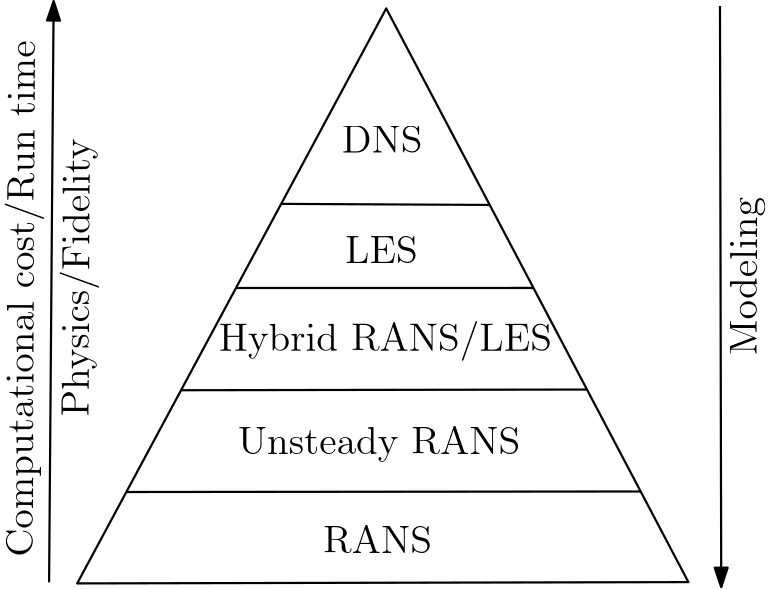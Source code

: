 <?xml version="1.0"?>
<!DOCTYPE ipe SYSTEM "ipe.dtd">
<ipe version="70218" creator="Ipe 7.2.28">
<info created="D:20250129180828" modified="D:20250129182637"/>
<bitmap id="1" width="636" height="386" BitsPerComponent="8" ColorSpace="DeviceRGB" Filter="FlateDecode" length="170240" encoding="base64">
eNrs3QdYW+f5N/6mvdo0uZL3l75t2r5J0/ybtPllNrOJ4zR2HI848d4rnnjvveK9HbxijAee
2GbvDQIEAiSxBUgIJCShvfce5+j876MDMp5xEmcYnu91R9cxYGOTc/hwP+c5z/PUU0/98Y9/
/D//5//8z//8z5NPPvkECgoKCgoKyo+Txx9/HKjFcZxAQUFBQUFB+TED7D799NPBYBB9KVBQ
UFBQUH7UPPXUU3/4wx/Q1wEFBQUFBeXHzv+EggUwNLyMgoKCgoLyo4aaPYXM/VESDBUKCgoK
Cgoy96czF+8uFBSUnzI4uvpQ+pS5t8/O6n24B3skfJFjQQIPEEGcei+GrnoUlJ/J3GDoGsXQ
TFGUXm/uHU9y+Fy9D1w8FPKAIDwY5vD73VjQHyDg34oRIK4/SBW68FFQfqreNnS53V5BdA2i
9OI+l2psvV5vbz3PKXDhC0gVHsACXp/H6XW7/G4f4cMJX5AIBAPIXBSUn0FfHPeFguMBZC5K
HzGXgsnlcjkcjt53TcNVDJczhvmgCBwjXB6vQuuXKAiTC/pcF0F4wVxyjBlH1zsKyk/T5YZf
/VjQYnNA+TGM6HEbCH2VUHq3uXq9vry8PCE+AX7g9Pv9veicp0axwFyPz+8gXHaiU9aZkatM
yCSahISPcOGEBwdzQ3eV0PWOgvJTmUvF7Q1q9Va9web14chclD5iLiBLo9EiIiI+//xzLpdr
s9l6l7kgqg/DHR6fiXAYiNq65h37m1ZtcsVnEHqL1+v3+gPIXBSUnyahCYvkJQZtrctLGM0B
UadRKrc4HASGkzMb0TWI0ivNDZ/VcKDVao8fP/58KBcvXtRoNNDt9hpzcdznx5x+zO71mwmz
3JtwrS1ifuukSca9+4kWLmExBX3eAI6TE5hxdL2joPzo5lLfyLwBABeXyh08vlYoMulNfq8v
ZC5OoGsQpfeZ2/NPYzAYM2bM+PWvfw2fa8iQIWw22+Px9JonhjAMTHUFgj63x0qIWwy71opH
ftQ68A3xrLG25CuEVkZgHszvveV5IhQUlAdLbfihPOp+j91FyFRuXpuhiadrF1lUGrfdEegy
Fz20h9KLzO069bsfCLJYLLt3737hhRceeeSR3//+97/73e+OHDkikUj8fn+v+Rr6MC9BBHwW
nZ9JMywerx/4T9m7/084/C35ng0Er4FwWQMeNzmFCpmLgvIjm4uTExmJQJAwWIN8gaWeo+G0
6Dsk9k6lXWd0en04Mhel95kLfxpFqtfr5XK5I0aMePTRR3/1q1/99re/hdfp06fn5+fDp4Nu
t3d8DQM+FxFwEgqR/cpJxfA3He/9xfXuX0yD3xDNn+lITibUGgwu9QCGzEVB+fHAxcnHgcgH
4n1BwuYJSpTumkZVZbW8kasXSh1yjUOjt9sdngBOhLtddD2i9AJzqUsAtIU/0OFw7Ny58+WX
X6bApcz9+9//fvz4cZvNRvXCD/8gM054LYRRhjPy1NuWKT563vbqY9bXHtN/8Lxk4mj1oa/d
tXVBqz3o81OLZqBrHAXlxzM3gOMub1Cldze3GRk18jKWrL5FJ5TZ5HqX2ujQm+1uLxbAkbko
vcpcIrTYlNVqra+vHzZs2J///Off/e53vwrl17/+Nbx++eWXLBaLOtsf1kHm8JUa9BEeHdHZ
4Ll8pH7kf9T9/5/pjUd1/35U/eFzwqH/bVuwyJqSTig1hNONBdCCGCgoP84PvqF1afwYFGGx
Yx2dVmYdCS5UbbNWILcpDU610abWm6DV9YdufCFzUXqNudQfpVAozpw58+yzzz722GNUh0vl
0UcfffPNNyMjIwHlh/iubpBqceE/D2EUE5WZql3Lqwa8YBj2L8OHf9R+9EfdsP9t+bRf4/Tp
oiPHPDV1hNUaWgznpocE0fWOgvKgvuf4/SS4bh+h1Po4PEM5W05nSktYUmajGsxVGT06sxvM
NZrtLk8g2KPVRV89lIfdXPjTvF5vdXX1559//pvuPPLII5S5cACfccCAAR0dHQ/7+hjklwzz
EJ0t0kvHaheNb536X2LjZOPoV5XD/j/X/KHYzjXVc2bWbt+hzM6xSWUul4saTkfmoqA82KsQ
LiWfF3d7CKudaBPaaxp0dKa8qKKzuEpW2aDiy+wKk09v8Wn0Vq3earN7fV4izC4KysNuLpz/
RqPx4sWLTz/99G96hBpYpth98cUXDx8+bLPZHvqrHfM5m2uEl0+IIjcSF/YRF3fJpn0oGPUG
sWs+kR1rvHSavX8fPzEZzHU4HOFb2OF7u0heFJQfdglS2xkE3d4ggKvWE/WNhqpqXQlTWcSQ
0ZiyikYNT2KT6T0ai1dtdGgNDoPR7nAGurb9QuaiPPzm+nw+Ho+3ZcsW+MN/c3PC7P7lL3+B
LrilpeWhW4QZv2VLTjxgbG6UFmWY6elEWyVBu9axYAxnfD/fsU2ElEMIGgRZGfx8mkmuCPe5
yFwUlAd0/eGhpVUxjAi6vEG9MdjMMzOqVCUMZXGVgsZU0GvVVU26Zom1Q+1UGtxak1tnduuM
TpPV7Q+QE5jJPTeJOxcKyi/cXGoaAxx4PJ7s7OzPPvsMbP3NbaHYhdd//OMf58+f1+v1D7m5
mFMud3S0++R8Qt1G0BLbVkxvmPSpev8awigOGGQBlULFbdUrFG531zQqZC4KygO6/gI44SMH
m4K4xe4Xy5zMWjWtXEGrUBcz1fQabXmjjsk1NoktbXKbWEPOpNKZvVqTU2ey293k/V9kLsrD
a274sVy73b5r166//e1vjz322Kuvvjpw4EDglaL2X//6F/zyhRdeePzxx59++ukZM2bU1dVB
A/iQXvnw03UQwzGHk3A5cZeFsKiIkjTu4ql1k4ZYTu4jzDrC7SI8jqDXhfm9EPj6hDf+6ykv
Og9RUO6/tw13uHhot8wA4bd7vAqdtYmno1fKCunSsLlVHEM119QgtLRKbR1K8okhrdUHra7W
bDdaXC4f5r0nu8hilF+yueEIBIKIiIgnnnji7bffjoqKunbt2uTJkwHc3//+9yNGjDhz5szu
3bsHDBjwpz/96Zlnnjl16pRWq33oJjCHzSUB9fsDbq8XeLXqiJIMMLd2Mph7gFxs2eML+Fw+
v8sf8FJ7Kt3YaReZi4Lyw8zFQuXGvXqro02iq6qV0RidheXysLmVjXpWi7Gu3dgssbYr7Z1a
l8bs19n8eqtHbbRZHF5g14fMRXmYzQVZjh49+tFHHw0fPrywsNBgMJSXl48ePRrMBYVHjRrF
YDAkEklSUtLHH3/86KOPTpw4kclkPoytLhEyNxDqW0FUaGMJm5EyN9TnkuZiXh/mdwPJ5Aa7
3doic1FQvq+5gdB4Mk4VRuDww7rJ7erUmOpblUUMQVEZNLlKWpWmhK0pq9WBucxmQ02rniMy
Q6srUjmVZq/RgensXqXeprM4bR7Mg5ObEN1eyFyUX7i55NRBt1sqlS5evHj69OnJyckALry9
urp67Nix1CNCY8aMAXOh3VOpVHQ6ffv27cOGDTt58uTD2Or2NBd+0iDNtZqJ4qwb5hoNlLkY
5kHmoqA8WHMDRBC+ZXgIQqwycEU6Ro20sExUxFABuD3NrWrSsbj6Wr6hRWwVKF1yg1fnwIFd
tdmpNTlNDq/DF/QRhD9UyFyUh85c6G337dsH4HZ0dBChZaagjZ06deqvf/3rJ598Eprfuro6
6uMBKQ6Hc/jw4XPnzrW0tDyk62N0LYDj95MbFNosRGl26+JpDVOG2qIOEgZ9wO0FcANBH44H
8JuD5lChoHznq40EN0BtZOALEh6MsPuIZoGO1agsKpfklcoKK/TFTChtabWuosFQ2Wis4hiY
zaZqrokjsPBlzk6NR2PF9c4gsKu1+gwOH9Xq9jT3dmGRuSi/NHMpMT0eD41GY7FYMpmsqxMM
YHc0l/p0YDSwW1xcLBQKPaE8vOaSXwGH9SZz9VrKXIzwk3OtkLkoKA/CXCxkrjtAGB1Bqc5b
x9WVVsoA3Dy6mlZpKmVbStmGsloDmFvFMUOBuawWY32rqUVs71C6FMaAzk6Y3ITJSRjsAZPD
D62uN4jMRXnI+lxqUalbVhWGPxYIBnMfeeSRJ5544rPPPqupqekJDXS7QO3Duwgk9U+mGCXN
Lc7iLZraQI0tQ5/r9XVfyjche0vQeYiC8q3g9jCXvKjsHkKuC9Tz9HS2LLdEkkOTFZQbSpiW
shpbWY2FUWektKWqqklXwzU0Ca3tUrLVVVswvZMwu0BtzOj0W7yYK3yhInNRfvHmhp857Znw
u+5obljk8IcRoflXvcZc2zcHCCMyFwXlAZrb1eT6QwPLWgvBE9mLmZ15dHE2TZJXqihkGEtZ
AK6NUWutqDdVNhpZLVSTayYfGmo2NvDNPJG1g7yr69dYcWiTTS4czDU6vVZfgJpMhcxF+YWY
C92owWDghdLW1iYSiVpbW+GY6B5fveNqDxA2m31Hc2+3hvq9D9toF37DXJvl7uYGezKNnEVB
+Y7i3tTkWj2ESOlncXRZpYIMmiCrpDOvTEmr1JWyLQAuVGWjuWefS97SbTbW8ozQ6obu6vrI
EWYreVfXaPcZbG6Ly+P243C5YshWlF+AuTabrbCwcPPmzbNnz543bx68Tg9l+fLlMhm5kvA9
7lTezdxe8q3gNnP5C6dyJnaZC507hsxFQXlA5lJ3cj0YoTUTze2OYpYyo0SYXtyRUyrJLycf
ESplm8pqLBX1tsoGaxXHGmYXWl12U3erK3F0KDwyXUBjxgx2HMzVW11mu8vu8XswDJmL8ksw
t66ubtWqVS+//PIrr7zSr1+//v37v/nmm2+//faYMWP4fL7b7b7HqGl1dTWY+6tf/erxxx+n
zH3496m/yVzqRjb5j7WaCVpm64LJDRMGW0/sJ0wGcuEp8ukGvKe5KCgo38tcnJrjZPcQ/A47
s0EP1AK4UFl0SX6lglwHo9oYGljuMpfZZKHAhapuJtmlWt3QXV2f2ojpbJjB6jfYvCar2+Jw
u3z+ABHEkLkoP7e5169fHz58OIAbGRmZnJxcVFSUmZlZVlbGYDCgyfV4PPcwF/rcKVOmgLmP
PfYYZS61LHMvNNdmJGjpYC5n/GDbcWQuCsqDNxeaXLCyqk5NZ2kySzrTSiQZZZKccmlBlbLL
3DozgBsaWw71ucBuk6XbXFP3XV27SOmV63zQ6hpt0OoGwFyTzWlze7w4hsxF+dnNzcrKioiI
mDlzpkgkstls1EM9vlC+9VP0NJd6Vqh3m8tfMBGZi4LywM0ln8klCLObaJc46Ex5YYU2s0SR
QZfnVCjzK1QFlWoaW1daY6yot4QmUJm72YVu1wbsgrmhIh8aglZXIHNRra7JHrQ4cZPVC+ZS
rS61AnPXTn9ooBnl5zCXw+Fs3rwZutSkpCQejyeRSKRSqVAohINv3XeexWKF11v+/PPP6+vr
H94ng77d3KL09vkTm8cNchzbi8xFQXlA4HaZ6wzgcr2rtllbXKXIL1dn0zXZ5ercSg2AW8jU
lFQbwFxGnfEu5lrB3JoWS32rhSOwUXd1FUbcYCfAXLPNB60udVfXF8CAXWQuys9lLmiiUql2
79798ssvf/LJJ4sXL16xYsXSpUvnz5+/Y8cOwPfefWtPc0eMGNHQ0NBrzA09vYD7An5yswOC
Mje1ff745vEDkbkoKA+uw6WKsHgxnlhfXi3JLRVl0xU5DH1epT6fqStka4uqdWX1xvKGW7S1
hCtkrrWWawVzG9utPVtdow23unCLy2dxeaxOD3lXF7/R6qJ97VF++j5Xo9Fs3br1D3/4wyOP
PPLkk0/+7ne/e/zxxx977LF//vOfVVVVwC4yt6e5LeMGOo7vRuaioPzAwGXlC5IP5AZCjwgp
TK5arryosiOzWJjHUOdW6EhwWXoAl1ZjuF9zebYGvhVaXb7E1aF0ybRerTUA5tq9uNXtMzqg
1fWSE5hDO9ojc1F+FnO5XO66deuefvrp3/72t3/729/++te//vnPf/773//+zjvvlJeX33vN
xl5m7m17Zt9sLi1ZMH9sy7iPXcfAXB0yFwXlh1xroB61GDJcRU6c6FDaGPXinNLWrFJBfqWi
oFKdz9RAk0tj66DodYawud3ymsPTqNgcsmq59ga+vbHNDua2ih1CeWhZKpPX7CYcAcLmwcDc
UKuLQasbNhetiYHyU5oL701NTR01atTzzz8/b968r0LZvn37sWPHjh49arfbwzc07/jk6R3N
fXhXYbqnuXqCliiYPzpk7s5uc9FlioLyPa81H05OVPYRhJsgzB6iRWIsZgnSac05dGFBlbyg
SkmZW8QCdjW3mWu8s7mtzsY2J3lLV2SnzJUbvAY7bvcT0OpaXB6Lw03e1fUHAzgyF+Xn6XOz
s7PHjxs/aNCg4uJigUAgFovlcjm8ikSi2x/O7TvmhjY3wT0Y+UwfFGHvNnf8R5S5oTvdqMNF
QfmuVxne9TNtkHDhJLhWH6EwE7Wt2tzy1rSiprxyUSFTUchUFbLVUEUsNa1aRa/TlTeSewmF
K7zHARS7iax6niNsLrfD1i61i9Vuqc6tMfstnqDdH7R5/Le0ulgQmYvyU5vLZrPnz58/cuRI
BoMhk8n0er3NZrNarTqd7vbFHvu6uQtGdplr1Habi9hFQfkOwQiM3Jw69HCQO0iOKuuchEjt
r+Soc+jt6TRuQWVnEVtJshsCF47B3LJ6fXgvocpGPbl57m3mQp9L3c9tbLe2CKz8TnIje5ne
ozS4dXavxYvZ/Ri0uian2+byuf34LeAic1F+AnPhXa2trUuXLn3llVdWr1595MiREydOREdH
R0VFnT9/Ho0t3zq2HDbXoO7+qiJzUVDu88rCQ+Bi5JUVJM11BgiDkxBrA01CO7m6cokwu1yc
RRdR62AAtQBuCVtVwlaU1eoY9XpWo5nNsdS0WEBYOCaLY6AK3gJvp6YuN/DNze0WbodFILeJ
NQ6pxqEyOQwOj9WHmz0Bk8NrtHtsroAX61qBmWx4qcscBeXH73M5HM7ChQv/9Kc/PfHEEy+8
8MJzzz33zDPPwOtHH33U2NhoNBqRubfdz91N6DQ41jVQhs40FJT7NzcQhIsKA+88GLnLbafG
V883lLCkWSXkSo/ZZZ1ZdHLtqfxKBZhbWqul16pL4aBaA8Wo1TEb9NTqyuTaUxxL2FwWubuQ
GcxtbCOnUTW32xr5ek67trXTIFFZZTq7xuJ2BcmhbJOL3PgA2CVHmJG5KD+tuQ6HQygUxsbG
zpo1a/y48YsXL46IiJg9e/aSJUu++uorlUrl8/mQuXc0l3rKAJmLgvKdzPURAS/eZa7FTXSq
cTC0iCHLKZUAuIVMVRFLnVchh+O8CinJbqjCfW6opQVhdWFn4ZfUW6gR5q79DnimhlZdA1/V
0qFtk+japdpOjQlaXYsXg27X4vKBueTGB4EgdVcXmYvy05gL7/J4PEqlksvlisVi8Le1tbWl
paWtrU0ikdy+2DIyF5mLgvJDzPXgbjDXgxMujJDrg83tjoIyybX0hiPnig6eyo08W3jyctm5
eNa1zKYchqSAKS2plpXWyKHJJdmt1dEqpWkFzQlZNZlFXDpbRoFLOQvglteoC8qFtCpRdZOm
WWDiiY0tHeo6rojNaU3Kzo9NTk/JKais5yh0ZmAXzHX78a7JVMhclJ/EXEpGl8vF5/NzcnKu
hAIHIC+A6/V6wx9zR0N7rrc8cuTIxsbGXrDeMvUvhQvQj2FQXZMr7AaiOKljwRjuhAHu43sI
rbp7bJlAm/ehoNzJWfyWCq03FfDgTk/QB02u0U408Cx0lio1l7/z65SJc3cOHLn08ynrR03f
PGXerjnLDq/fefHE+YLE3MaCSnEJW0Wv0TNqDKl5vJ2Hro7/cv3MRTsvxJWXVcvJcWaOoa7F
1NhqjTyZtmnHueiLea1iR7PA0CoxZRRVHjoZs3TD1jnLVk6Zt3DWwqUrNmw5e+lam1iuMZjB
XC9OTuhC5qL8NOYSoeHl0tLS/fv3T5gwYVAocBAZGQkKG43GW1rdPmyuiShO6Vgwjjv+E/fx
fYRWi8xFQfke5voJn4/ALB6iUxOorNfl0TvPXq2cveTr1/tPee3DyQNGLOk/fMGQMSv+/eGU
9wfNHj19446vrwO7YG5FvamMrTt1oXjstPXP/vO/f3/5k9FTV8dlsMkml2NgN+oqa1Wbd8aM
GL9sw7ZoNkfV2KatahDt+vrUJ1+M//izUTMXL1u0dsP85asnfDlnxbrNDHY9mOv0BjwY5kN9
LspPZS68VywWr1+//p///Oezzz77cShw8Oqrr27cuFGpVEKri8wNmytaOIE3YRAyFwXl+5pL
XkxOPKg2Ylyho7BcnlPceSa2YuLsHS+9N27CnG1HYwpPXi7duv/avBVHPp+49qW3Rw0es3D3
0etZJR3VLY6GVg+Y+8XElWDuU8+89Zd/fLBl7/lChqCBZ6pu0pVWdS5fd/yDAVOWrD7MalTy
xObLCQXjZyz857/fX7JuSw69gtXMq6znJGXn7zl0tLldZLZTz+r6odVF5qL8ZH0ujUabOHHi
sGHDEuIT6kOBg3nz5r3yyitNTU0WiwWZ22UuLZky13VsLzIXBeU7mUuB6ycID0ForQG+xFXX
bEvLE+SVKq6mNc5Zdvi1Dycu23Iqo0SYSmsDYRNzWi4msD4dteQfbwz5fNLy4zGF5dV6qMhT
OeNmbHj34wkfDZ3x1xf6fTR05tHT6ZW1CigaQ7x41df9Bk5dvOpQZa2M066/klQI5r7/yfCr
adkcYadYa1AarWKVzubBdBan1ekLbTbkdfsDARxH5qL8BOaCFxcuXJgxY8batWulUqkrFDg4
cODAU089VVhYCL+9b5pLshvAbvxzwNzCFPGiyfxJgx1H9iBzUVDu39xucHFfaCkMlYFo4Nno
ldrMgs6cEvnFhOop83a8P3j2xr2Xi1nKwkp5CVsFr7mlwuhLRR8Pn/l2//Hzlx/JLBRU1RpP
XywdP23tgGFfrtp0dOBnM9/pP37ekj35pfx6rrG0Srx8/dGBw2YvWnmwodUA5p48nzxk1NR/
9/sk6mJcLU/ULtcqLU65wWZw+OxewuYJWlw+m8vn9Pp8AX8AR/MhUX4Kc3Nzc5cuXTp79uzy
8nJpKHCwbt265557rqioqM/2uXcwtyCZMtceuQvNoUJB+U7mhsDFnXhQYw7yOtwMtjGHpkjN
68ykyWPiWBPnbHtrwLTVO87llUty6KKyWh2wS6uU5tLbx81Y82b/MVPmbE/O5vU0d9vemI07
Tn08ZOaI8csOnUgCcJn1qqVrvoa3zF++p46raWzTJmSWzV266c1+g0dNmX3oZExSTnE1t0Og
0CmNdq3VA+y6McLu8VtdLqfbDeyiaxnlxzYX0tbWtm/fvhEjRixYsGBrKHAwdOjQCRMm1NXV
ORwONLaMd/e5ksVT2iYPcRzdReiU1FcVmYuCcm9zw+BCaewunsjObDAX0NUAbkahIpuuupBU
M3n+zjf/O3XVtrO5ZeKskg56jRbYpbMVtCrRis2Rb3wwatiYZVeSailzx01dM2DY9COnkpOz
q+cv39f/0xljpqy8kkCvqpcvW3cYOF6wYl89Twt9blWD6PSV1BkLVn08bNyHg0dNm7di19cn
E7Npja0Sud5hcYbGugNBu8drdzpcXk8v+PaF8gs3l3qcFhrbr7766sUXX/xHKHAwb948Fotl
s9luWXK5j5sb6nMHOY7u6GEujsxFQbmjuj3MJYeU7UE/X6FlNxmKmfosmiopuzOrRJ1fobuS
ypm+aP/bA6eu3nEG+lyo0moNsMuoVdHZnbuPXH79/ZH9B885d7WSMnfMlNUAa+TJpMpa2dWk
ipETlr/Tf+zarcdSctgLVu7p98nkeUt3sTkKYLdFaAR2k3PKj56JHTB8/P++9dHfX3536Jhp
Zy4lNQtkJgfmDZI7CXowDPpch8tFLQGE/s+hPHBz4S3+7tjtdvgY4LWqqqowFDgQiUTwRpfL
Rf32cG7xt5eZ2727QdckxlvNLUoXLZzEmziQXG9ZJ8fxADIXBeXuVxJ83wmEzCXBdRGE2mbn
dGhSaa2phZ2phTIoytzYFM6MhfvfGzht/a5zqQWthZXK4kpVebU2l95ewhat2hT59odjho5Y
cvpCGZgbfb549KTVA4bOijyZwqxXFTEE2/bGfDBwwjsfjbycUDR93kY4jli2s7pJQ5nLFRla
OvTsZnFSdtn2A1GjJkf871sfv//xiNMXEyUKi8nhD4R2M3H7vGCux+PB0V1dlAdtLvzSarUy
mcyDBw/u379/165d8Lp79+7NmzevCwUO9u3bFxUVJZfLkbk9ze1YMIE7YYDr+PZuc3FkLgrK
Xa4kADcQnqts8uACtYnFU6YWCVKKuszNLFbllWuvJHOmLzjwn0HTKXOLmeoihgLMLauWg7mL
Vu19/b0RI8evTspopswdNXEVmLvr0JXyaimrQX3+avGcxdv+/f7wrXujPxs7F8yFbre2WdvI
NzYLTJx2fWObltOuBXlLmC2XE/OA3edefHvOog30imaLE/cEgmCuL+B3eT1utxu1uigP3Fw4
owwGw5UrV15//fW33nrr3Xffhde3334bXt8J5Y033ujXr9+YMWOEQuHt2/n1EXMDRJBcFRbH
sNC+foTDRNAyOuZP4k74r/vEDkIvxck5mMhcFJQ7XkmBnuZCk6u0+jlCXTFblEILmUuTQaWX
KsDcS8nN0xYc+s8nX5Lm5rcVM7W0CjWtQlnM7LyUSB83bcW7H42ft+RAQWknZS74O2DonL1f
XytjdXL49gJ627HTqe8PGP/F+PlDRs7qaW49Tw/dLlQdV8XiSOpblYxa4ZY93/zp2dcGDpuc
mVtpcmB2D9XqEm6vH1pdkDeAel2UB22uw+FIS0v78ssvp0+fDra+9NJLzz777PDhwyeGAgf/
+te/Jk+erFAobnlWqO+aa7cQtKxuc7chc1FQ7t3kgmMhc8mBZZObEChdLK42ky5ILBAk0Uhz
04rlYG4Oo4e5O89T5tKZumyaKDWvZcPOMx8MnPTJ8Dlbd8cW0qWsenPY3ONnMqvqlC0CJ50p
uZ5a+eX8za+9N/Stfl+EzW1oNVQ3achqVkHxO23Q85ZVC46ejnvhlQ+Hj55Fo3O0Rq/V6aOW
ooJXl8fndIO9PvSsLsqDNTcso9/v5/P5K1asGDJkSHV1tcVi0el0NBpt+fLlYK5cLqeWXL5b
+tDYsu0WcyXIXBSUu1xDVIG5gBfhxIhOg6+aZ8gtEyfmtiXkCxOLJABuBl2ZVabKq9THpvEi
Vp9879OZ63ZfSMptSysQXU1tORNbtWTtsUEjIv737c+WbTh6MZ5ZwlSzGq3nrjLGTN3Qf/Cs
PUfiGbXQverKa+VFlYIzV/Ne/+CL//vcW/96a/CyDYdZTapanjG9qPHc9aJMGofJkTNqJSBv
fHrFyo2HnnvxP5O/XJmaXaHQOskNhnzkXrpk+QPArtvn9WNoAjPKgzS35y8zMzOh2128eLFG
oyFCd3tlMtmJEyeg8y0rK7Pb7cjcLnOLMjvmT+VOGOD5Znu3uWgOFQrKHc0N4ORmfT4vgZtc
eEObsbBSnlIgScgWxed2QJ8L5gK42eXq8kZnUp5o5pJjf3vlswEjF81YeHjGgshRU7YPGL78
pTdHPv/K4DlL95y/XlJerS0ok1bUGk9dKB4xcU2/QTPAXDpbVsM1NbZba7i6tMK64eMXPvXs
v//570/nr9xXUa+Ety9cfWDQiLnjZqxZtiFy087oNVuOjp689MXXBr729uATpxP5IqPK6NOZ
3Va3j9zsAP66AQy6XJfX4wv40QAzyoMy9xZ/s7Ozwc0PP/zw4sWLTU1NPB7v+vXro0ePfuqp
p8rLy/V6PTI3bK4gYjJv4sCQudJuc9HzuSgo4e8nGPmYHY4FCW9osz6PG8M6VBbAMatYlpyn
SMyWxeeKk4tl0OQCuPBKq7ZkFMvX7br+6geTXnl/4rsfz/lg0KIBw1cOHbMuYlnkzkNXLycx
aJXQolqhz62sN11OZC9cdWTmwr0nL+RTfW5zh4MjsDDqZDsPX/rPwEmDR0Ws3XaS2ahuETkv
xNNnL9n9yRfz3vxw3Nsfjvnv4OkjJy6eMmf9nkMxFdVCMFemdasMdrLV9ZLmevGg2x9wej3Q
6qJndVF+DHPhXQ0NDZs2bXr99dfffffdqVOnzpo169NPP/3ggw/Gjh3b0tJy7x/2+pa5BRmC
iIlgrjeKmkMVQOaioPRM6MIBcP2hkVqPl/CZXL7qZkVBmSSzSJmcq4rPUYC5qSVyylzodpML
JZklijPXqzfuvRax+tjitac37orfdyx379HMs7HluaXCogox2MpsMDJqDGyOLY/eefxsQfSl
4uScRnaToaJeDa0uu1nH5CiLmR0Hv0n4+lRyXAabI7DxxC5alQjIPnY2c8Wm45t3nd6449SB
Y1evJJYUM7iCTrtQZgNzlXobufayO+D0h/7SGObye6G8fjSBGeXBmwuxWq3FxcXLli0bNmzY
wIED33vvvX79+s2dOzc5Odlms/Wp+7nh3v8Oa2L0NPfkLmQuCkr3BUMW+cMqub5E0EcEvOSQ
ss8dJMds2zstpVWdaXkdqblkn5uQJ80u16aXKqiBZXjNYWjB35wKdSFTRVaVrrDKUFxlLGbq
S9iaEraitFpFr1Uz6vUV9SZWo7WSfDWzm0xQ1c1mFofcrb66RV/DNdTzQ9VqgmoSOqEa261U
wVvquLp6np7TZuaJrO1Su0BuA3M71Ta53qE2O6lW1xMIkq1uwEe1ujcufxSUB2eu3+93uVwi
kSg/Pz8pKSknJ6e8vFyhUPh8vm/9FH3L3Px0ylxf1G5kLgrKreZSs/2JgBvAJXwOv1dlcNY1
awvp0rTczpC5MspcavYUmAvgQpHyVqgLKoFdzW3mqrrWpKozQgG4zAZzT3OhalostTxzLc9I
aUtVA98KFTa3gW9u4Jka+UZuh61VbOs21yJRWaVam8rk0Fs90Oq6/SS7VKsL5lIbHyBzUR6s
udR6UzKZrKampqCgQCqVgsIGg8FoNH7r6dYH+1z+pEGkuTfWoULmoqB0mesL4p6gz0V4XITP
7Am0d5rolZ2ZeaL0PHlanjIlX55cIAdzKXDD5kLlVmrAXJLdnuaydMDunc3lWG4z19wNrgWq
y9w2e7g4fDtX6OBLXAKZSyh3UuaKFGax0qQ0OLWmrgnMbqyr1aVGmMPfAZC8KA/EXPACwE1N
TR07diw1qnzhwgWhUAj4rl27ViKReDyee5jSN/tccmyZNBftcYCCcpO55CPtBA7gOrCA0uCm
mtzkTBEJbp4awE0ukIbBDZubW6GDKqjUQgG4t5mreyDmtgicvA53e6dXIPVAn9sutQqkZihg
V6azq40uqtV1BnC3PwDmUhVudfHu7wzo/zXKDzS3tbV18+bN77zzzujRo+G3REVFNTQ0XLx4
8f3332exWCBy3zT31r38Qn1u+3zSXNdJcr3lADIXBaWb3NC6ypS5BICrs3vrmtU0uiQ9W5SS
JUvL1YK5KYWKlCIZmHtLn0uZm1elhcpnkuYWMY1FTD2NrYMqqdGV1urL6klzK+pNlY3mKo6Z
2WRhNptYLWaoaq6lptUMVcu3hKuOb4ci29t2BxR1e7dF5G7t9LR2uvidDn6npV1m5ktNAjk5
wqzSu3Vmr8nhp+7qejDMg/nBXK+/i93AnVbkQ//jUb6ruRBocmfNmjV9+vS0tLS33nrrxIkT
XC73+vXrcEyn08Hce/z2vmVuUSaY2zJhgPObHYReHggGgshcFJSu7QzAXIzcowcnDA6PUGYp
Y8ky80QpGdKUTFVKnj4lTwvmptIU4Zu5dzMXKmSukcY2kOZWGyhzoe5qLs96P+Y2d7haRE6e
xNEqtrVKLMAuZW6H0ibVuNQGj8Hqt7pwlzcYZhfAheoa8rrTmvMoKN/JXJ/Pl5iYCH3uuXPn
JBLJmDFjoqOjmUzmtWvXoM9lMBhmsxn1uWFzBQsmcScNJM01yMLmoqD0ZW3D2xkQ5BwqwuEL
QtvI5ihyisUJ6R0JGbKkbG1qvjGlQJ9apEotUd7V3Eo91G3mGkhza0hwyxsAXCNUl7lNFlaz
FaqaayPN5VlrW23h6jbXyWl3QTUJ3Hc2F7pdqVUgt0lUdqXBrbF0tbpujDQX2vawuYG77POC
gvKdzIV35ebmRkREgJhJSUkDBgzYv39/VFTU5MmTn3nmmerqarfbjcztMjc/HczlTR5EmevH
PWhmBQoy95btDEwuvKXdUFgmSsrpuJrWEZehSMjRphSAudpk2nc2lxph/tHMtVHsgrlihQNa
XZXRo7P5re6Aw49R5lIdLupzUR6UuRCZTHbo0KHXXnvtzTffhI9/9dVX33jjjXfffXfJkiVa
rZba4wCZS5qblyZcOKV1yqeuk9sJk9SHuTFELgoy94a5BFwScp2vol6dnNeekC2Ky5Zey1bG
56oTC7RJhdrUYnVaqSqjTJNZrs2qIOve5gK4lLnQ6obNBXC/i7l3H1sW20LmkiWQOcDcTrVD
rvNozH5ys6HuZ3WhvQVtqW6X+obQU150BqB8D3M9Hk9dXd2WLVumTp06dOjQTz/9dMKECTt3
7qyvr7fb7dTZhcwlzc1JBnP5UwdT5noDrgC54xC67lD6uLnUzVyyyTU6MLCssFKemNtxLUdy
NVd6NUd+PV+ZWKBOKlJ/D3MLq3RFLO0DNlfsahU7QuY6bjJX5SaXgjT6DFbM6sLJFZhJcwlk
LsoDNJd6l9frFQqFGRkZV65cuXr1an5+vkAgcDgcffn5XMrcG1+BbnPbpw1xR+0izLLuPhdd
dyh9ztnu+7g43gUu4Q/t2ddp8FU16VKLxPH50mt5sth82dUCeVyBIrFInVSsSSnVpNDvYC6l
7bf2uYzQ7KkHZ64jZK7jZnO90OrqzH6Lk5xJ5cVCDXyIXXKDP2Quyg82F04beK/RaARzm5qa
ioqKpFIp/FKv14tEIji493nVh8y1msFcwYJJ0OeS5naNLQeQuSh92VwsBC45XZkgnDjBk7nz
K2Wx2W3X86UALmXu9cJbzYX6HuZ+1z634TuaK1E6qVZXbfAY7QG7O+gJhM0NInNRHoi5EI1G
c+bMmUGDBj3zzDNPPvkkHLNYrLi4ODAUut17rwDZu82lLi7qLYTFROSmtM+f2DrlU++p3d1z
qDAc3dJF6avmhsaTcarDNfkJmYWoaDIkFHZcyOADtVCxhSS4cUVKMDeZpkkr1aTT1VAZ5apM
hjqTQS6znFupoZ4S6n5WSAfVra2hiKX9ljlU4WeFwNzQU0I918Tg8O3N7Q6oFgGYa2/ucPQ0
t13q7C67SG4nzVWTM6mUBje0ulYH7vYR/gB5o9of2ubPHwr1HRU9q4vyvc2F3nbNmjXjx42P
jIx86623Tp48yePxkpOT+/fvX1FRYbVakbnkBWXWE7lJbRETeJMHkebqpWFz0eWG0sfMhYsc
o8D1EbiHCNpxQmr2NYjsOVWqq7mimAwhBS5lbnyhMumGudoQu0oA9z7M1fU0l3w+t8Hw45jr
FMmh7GKljZxJpSef1TVZMLuLgJ6DNDfU8IK392AXnRko92kutLSrV6/esWNHa2sryBsdHQ0H
ly5deuedd8rKymw2W182l7qUuszNS6HM9UXv77EmBjIXpW+ZG9qqDyrgJwJgroMgtB6c02nN
ZcmvF4gu53Reyu6MLVBSo8rhJje1WBsC967mUtreYm7Xmhg3m3sTu3cylwL3buaSS1HdZq5Q
6hDKbCK5FfpcciaV3qs3QatLeL1drW4gNJLu787t7KIzA+U+zU1JSVm+fPmKFSuysrIGDRq0
e/duaHI3b9780ksvMRiMPrVn/X2ZO2kwMhelL5sL8vgIH06uOoV5CMJCEFIrxmjWxRe0X8wQ
ALiXsxVX89VX85WUuUnFmh7mkuDeYm5PbaEKWfo7mlveYLofc8Pg3myu/Z7m2sFcsSJ0V1dl
J4eXdR6t3me24k5odf1dfS559xrHsR6DzMhclO9hLofDWbZs2XvvvTdjxowXX3xx+PDhI0aM
ePfddz/88MP6+no4te7xe1ks1uTJk3uZuT3x7drIAF5N2pvNVZLrryJzUfqauGTP5/URHoxk
l3AShMoR5EgdOUxy6tTl9I7LWbJruarreeq4AlV8oRIKwAVtQw8KabIq9Nnl6gy6MoMuzypT
5FQo86rU+UxNIVtbyNSAralFHRS1RSzyLaEN/lQ0tgbAZXCM5Y0GqIomsqo4BmazCQrMreWZ
2U0GqFt2NxApseomHbNexRPZG/nGFoGVnDolcbV3ukO7C5Gv/E4bT2wWyBwdSpdY7RapnCCv
XO3RGfxGc8Bo9pmsXuq7mh8jr3RyJhXmoyqIBW4U8heZe997+dFotC+//PJPf/rTr0L5wx/+
0K9fP+h2730zt0+aOy5k7kFkLkrfJDdsrp8IQJNr9hJ8tae0UZtYJLyaLbySIYnNlMXlqBLy
NYkF6sQCJVRCviKhQAbmQpObXKworrEWsU15VeT+fbmVKqpA3jyGsrzBQnW1cJxfoSK302Vq
GI1mALesXk/V7eZC1XBNFLKh3YUsN3YU4ps5bWZuhy1cgC+Y26HwALg8kbVFaG6VWIRyJxQc
COQ2ucGvNmJaIyZTOKlW1+4Okq0uRrg8PmQuyg80l2pj9Xp9VVXV1atXY2JiTp06FRcXx2az
4Y3fCmjfMjc/6Ya5OnUAJ9AeByh90lxybNlHBO1+QmHG6gT29DLplSz+1WxxbGbntWx5fJ4y
BK46OV+dXKCEyqkwXckURp6v3PVNUVyOMCFflFIkTi+VQZ9LgQuvGcWSlEIhtLf0WhOwC+ZC
zxuXzUsv7sirkJfUaOh1OspcBkcPBebeYLdRW16jhIKD8OZ9IG9ts57VqKyqlzNqpNDkNrdb
gGB4pdahAnA57UZ2k4x8Vkjt5XaYWiUmpQlT6rFWgVEkscoUdrXWpTO6FUp9Fau2ta3d6w8g
c1F+YJ8rFotTUlIS4hPMZrNcLteHYrPZfD4fdecCmYvMRUHpQje0f5A36IMm1+AiRGqMVqOL
y+u4nCGIzRRfzb5hbmqRDsxNLdKAudDnbj9asGRL7ObDWdez28/E1e+LKth8IPl0HCsul0+1
uiDs0ZiShBw+o9EK+J65ztrxddqyzTHLNp+NPFuYSmsrrdVSY8u3m8uoVV1Pq4aCg3CTy2mz
pufVnzyXufvwlUMnEuA15mphKbOjVQzC+qubVcnZrOiLWacuplfVS+QGrEPp4omNnRoPV2DM
pdVHn0tOz2DUNYikClNdA/fgoSPxialGsxWZi/IDzaXRaDNmzJg7d67BYCBCOw3Bb3G73dQx
6nNvN9eDzEXpw+bCOe/BMCdGKE1EWZ0mrVgO4F5O7+gyN0canydPyFek0bQ55WZ4TciTHopm
TFt0YvriqGMXqpILJRv2Jg+ZsGnA6FVLt8TE5fKyyjuLqjXnE6tnLYu8ls7JoHUcPVsUsfL4
lLl7Zi/5esbiQ2t2XLqQxIZWt6e5lY1kVTXpoPLKBHuOxG/efS67hNfIh07WxmpQg7l7Dl6a
8uW6mfO2rNpwZPq8jeOmrfj6ZHxlXadA5qpuVmzefbLfoPFT5qxNzWOLVG5odTtVXrkuwGAL
Nm47PnHqkhVr9hSV1utN3uqaloWLVu7df1gqV1IrY3TNW8Z6FDIXmXt/5tLp9ClTpnz00Ue5
ubkymUypVIpEInjVarXf+in6oLktk8Hcw4ROi8xF6at9LrmXgclJtHd688uV8bmdl9JEoTu5
Yord+HwpNLaJeYqEXHlygTyLrlu5LW70jH0rtyXA8ZX0tlnLo94dtPD1j2YOnbT+QkptIVud
zZAePJU7fdHBS4k1FxOq5604Nnra1u2HkpJyW2MS2NDnxiQwi9jKu5mbVtA8Z+m+1Vu+yaXz
gVqu0FHdpCutEq9cF7l45f4T0alp2bUnY9KHjZ43a9FXKTlsgcyRXVw/efbqv/3r/WFj5hw8
EdsiNEKfK9P461tUh45d+XzM3A8+Gjlz7tqsvCq5ytbClaxctfngoWMKpTbU1CJzUb6/uW1t
bevWrXv++edfeeWVSZMmgb9jx45dunTpihUr+Hw+1fD2QXNDy+yQu4qENgelzE1oXzCWN2WI
+zQyF6VPehtqcjGyzyWgH2Q3meKy2qHDvZAmuZQhjc2WQZMbl0uaS1aePLFACQeXM9oiVp+b
suDYgSh6eokmIU8ydeHRoRM3D5248aX/TIo8X5jHlMfltWw5eH3W8sNX0xqPn6NNm79v7vKj
yXn8vHJpTrmUxtZAkwvmUsPLt5t7NYX5xcSV2w5cKihvbxHYW8UuaHVjExkz5m7esPVkZn5D
LUeTnl87aeaaxav30SrbGvia62n0OYu3fjF+/siJCxev3lPPU5OLQHbar8QXzV6wZf3WIxOm
LNqy/RiDxZPKLc0t4qVL123fub+VL/RjwZ7b6eJoX12Ue5p7y/kAv6yqqlqyZMlzzz33zDPP
vPnmmy+//PJrr7326quvDh06tK6uzm63I3NJc81qIv9a+4LRLdM+dZzeT40tE8hclL4jLh6g
Dnw44fATvA5nPkN+Na0NmtwLaVJg92qOHJztAhda3XxFAduWWCjd9U3B0IlbV3x19XqWODFf
di6h6fMpO8bM3D1z+dG3P5m9aueFS+l10VfLN++/tnRTdHqR4OjZonEztn06csU350sSc3jl
DaaSGl0hU0GrVt0yh6qiQcdsNoC5566Vjpq8+kxsUVFlB/zFoNWt5xpPnsseP2XVpu2n0nPq
8ku42/adHT995Y4DMaxGeXWz4vTlzOnz1k+Zs3b+ih2zFm2p46o47fqisub9kZfGTFq0fe/p
0eMj9hw4w21TW11EM0+yeMnaLVt3NXK4YXMDyFyU72gudSwWi9PS0vbt23fgwIFjx44dPXoU
jg8ePHju3DmNRnPvT9HLzMVvrlvNzb0qWDiGO32wPXofmItjXUNt6BJD6fXeklOGQpc2XA52
D9GpCTBqNUl5wstp7ZdSJaS5GZ2hbftuVFKROp2uPZ/aPHr23pEzdh44RYuHFji3M/pa3Sej
10esOrX9cOqIqZtHTN0YfY1+PCZ/8bqTq7aey6V3ZtA6tu6LGzZuLci7cffVy0m1pdU6BsdI
ryNfQ0Way2w2gbk1rWYas3PfscTBoxadu1ZMZ3cy61UNPFNlrWLdV6f6D5w8cfqabbvPrdpw
ZMCw6as2RV5LKQNzmQ2dqzYdjli+fd22Y9v3nxk/fXl1s4zd1BkTm7Vyw/4jUdc2bj86O2L9
8ajraoPP5iYqWU0Ri1Z9tWNfQzPPYnMAu9TeBz0LmYtyj7Flt9ut0+kUCoXRaPR6vXq9XiqV
arVa6GpdLhe8EQ6sViu8695rivYtc7NjBYtGcacPsp3ai8xF6VPmwklONncE4Q0SWgvOqFOk
5rddTuNdSBWcTxVfyJBdzlZcyVVez1f2NDepSBF1vWbIpM2TIg5+fbYsIU8aly09EEUfOmHb
0o0XI8/QIlaf+HDY/D1Hkzbvu7Jg9bEdhxOzSsQ5pZJr6RzQduSUze8NmL36qwuXEmuyy8U5
DElPc6l5y2BuRnHr5t3nPx+/Ij6zurJBVd2kq2sx0Co65i/fN3zUfDB3wdLdsyK2vvvfsVPm
rL9wvbCOqwFzp81dt2jV7lMX06EGDp+WXVybklu5acexrbtO5JfWrf/q0MKlX128mqnSu/WW
QFlFw/SZizZ/tbejU2mxuZC5KN/VXCC1vLw8KioK5AVtKyoqbh9G9ng84Xa4D5ob2qEs6AuS
tMJrqM+9Ilo0hvvlp9bTe5C5KH1IXGpjg9DUKbuP4InNyflNsWlNMcktZ5P559LEFzOlsXkq
ar1HcsnHUMUVKGJzxAfOlL43dPHs1VHfxLKTC+TXMsVrdiSNnrFv4+4k+BP2fZP1ziczZy89
sGD1kTnLDp+6TIcmt6BCwagzwsHhqNyPhy8ePGrl3qPpeRXS0lptT3MZ9VpWi5nZbLicUrVg
5eGx09YXMgQ1XEM91wjspuY2jJu6ZsbczZeu0XKLmmIT6Jt3nfpk+Jcbd5xkNsgKGS3Dx83b
vPtkXinnXGzO4BEzz17JXLftyPK1e6DVZdYL5y7euGbDvux8plLnkqls6VnFYO7eA8cUGpPZ
7vIE4DsDfFu4yVz4ET1c6JxB5t50BeG4XC4/cuTI8OHDQdszZ87MnDlz/fr1MpnMZrNRC4oC
uH6/P7yrDjKXNDfnSsfCUS0zBtmjkbkofSXkRtJEMBAy1+IjFMYArUoYm15/MYVzJpl7JqU9
Jl1yMUdxk7l5arLylRfS23ccz32l/8yFm2Ki4+vTitWxGaK5q2ImzP16x9dZGcXSU7GMMTO3
fjFp3bBxq79cdADa27SC9mKmOp8hzyuXQiu9cPU3Az5fuu1AQn6lLHQnt8vciiYDvVbNbDZV
NelOXaFNnbdt8uytzEZ1Y7uV02ZlNaivpzIHfT5v47aoglJeTaOqlqM5eyV36Ki5m3ZGVdZ1
xqeXDx01++jphMo6cWZR7X+HTF695dCEL5ftPniGzmzNLmR9MW7W5m2RDBZPoXUKJfpzF+Ln
LVh1MvqiVKkz2zwuH0axe3OrS97hpcxF3S4y95aLCMw9ffr0X/7yl08++eSll17685///Ne/
/nXUqFFjx46dNGnS1KlT4XjWrFkcDgea33vME+hjfe41wYKRLdM+IedQaZG5KL1fWyoY4BIk
N8lV24lqni4hr/FSWkNMWnNMKv9sqhDMvZwdNpessLlnU3g7T+R+8PmStfviLmdyM0q10OeO
nL5/1vLog9HF6aWya9ncKfP3Qav7wpujxs/cHpfRdDWtKSm3rYChyirpjIljTZy9a+jYNbsj
U5MLWlNpbWA9NcJc0WSmxparuaYDJ1NHTV69cvPJEpakqLKjud1Gq+iIiaX1/3TGwSPXsgsa
GSxxWnbtyo1fT5q55tjpZEat5ML1wpETF5+9kl1VL8kurv9ywca3+38+d+mW1OyK6kZJAb1x
wNBJJ6KvNbbIdGZ/U6tsw6Z9a9bvzMwplch0JqvX6cHdfsKLEVS3e3vPi8aZkbm3vMtqtZaV
lS1YsABsfeGFF+Aj//a3v3388ccDBw4cOnQo9L9DhgwBf1tbWx0OBzI3bG57xKjmKYMoc4MB
ZC5K7zcXD21j5w0SJhfRpvAWsaWXM+rPZ3DOZXDPpbedTYU+V3RHc+MKVOfT2nqam0XXxWVL
R0zbt2DtpROX2DkV6qxy2YHo3PcHR/zr3bHjZmwjb+Puur5ozakVm2JWb720eN2p4ePXLd94
hrQ4o2HJxlOrt5+HAwAXet4StgL63JJq2bodZz/+bO7oKWu37ruwbnv06UsF6XmNJ89l/++/
P5s4fc2qDUe+2nVm7aZj85fv2rI7Oj2/tqSqfdehC6MnL41NKm4RGgsZLUvX7Rv0xbRjZ+Jr
OJ2NPGVKFmPgsMlnL6Y0NEtFMhOtrG7mnBV795+sqOKodQ6jxWNz4S5v8BZzQ/OZu+7z9vxu
iU4kZC51NRmNxoqKiqSkpHXr1o0fNx7a28jIyGPHjkVFRUELfCEU6uFcZO6NPnf+aN7UT53R
yFyUXqlsjwp9lwiNl4Z2NcAJuZFgt5qTi9rPpzUAuGczWs9mtJ1NF5zLEF7MlcXmKUIDyzeZ
ezFDsPNE/gfDl63dm3A5oxXMjc+RLVx/efcx2rVMQW4luZ1QBl06c+nXY2du37DrSlJu69Z9
CXOWHp04e8+MhYenLzgQsfL4xYTqrBLxkXMFn45d0dPc0mpVNddCY3bu/yZl8uytUBHL981Z
uufY6fRsGvdKQvmkmRumztwwc96W+Ut2LVl1YMeBmOupjDquprKuM+p8BvhLq2wVqdwsjvRC
XP7ar77OozeI5PYmvhq63dWbDuYWsXntmspq3pETF76cvfxqXJZApLbYMTDX6gggc1G+k7nh
QBvL4/HodHpxcTF1Dzf8LpfLFV6FCZl7m7laZC5KnzCXIEeV3TjRILTlVsmu5vBj0prPpXeB
221uZ7e5yi5z88ld/C5nd+z6pgDMXbXr2oU0ss9NzFMcjWECuFllqhyGNqtMkc/UxKY3xiSw
E3N4OaWS5Lz2c9dYZ2KrYq5Xn77CyGfICyuVV1Lq1u26Mmbm1p5jy+R2QjxrWZ0qh96enNMY
n1kbl16TktdQWiVmNahpFR3J2bXZBY3xKZWJ6UxaGb+Oq2sRmpsFJnitbVHnlDTxxGYwt1Vi
qeepy2uEDXyVVOMRSK3Q7VZUt3Pb1PwOXVo2ffb81d9EXWHV8BVqm9WB681ui93v9BCeADIX
5Tv0ueFt2alzA7T1+XzUXsy+UKg5VMG7h+iNa2KEwaXKi2M95lBd7VgwpnXaYFfUgbC5BFoT
A6VXyht6Vg4o8eCEHSOkBoJWrYrPE1zI4JNDyj3APZ8tupwn7TljmXpiKLFIfS2v82AM46PR
69bsiY9Jacoo0yQVKTLL9Znl2rxKPZibXd61r1Bon1xyt9xipjZcJSwdVGmN8eCp/OVbzn11
KCmjRFRaq6fMpXarB3nhoKbFAlXLM0M18CwcPrnBAVRzuw2qRWCH4nbYmjtsPImjtdPFk8CB
jS9ztivcUG1yl0DpIvfPVbgkSidZKnun2lHXIj17OXnitAX0So5YbtZbfEZ7QGtyw4HF2dXq
9pxAFS50PxeZe8u7bvE0DOXtZ0hfM5e4m7kmLZF9XTR/HH/qUGQuSi83NxQsSN7GtXoJlZVo
FHnSSiSX0vmheVPtFLhQMVkd0OReyZd1m3tjTQzoc+MKZdGJnLnrz+48kX8pnZdOJ7etB3Ch
AFwoagtdcvPcKjW1W+7t5pbVm2PTms5cr0rI5RVUKRmNZgCX6nPBXAD3dnMbW623m9vcbW6o
usyFAnB7mtvFrsou13mY9cL0PAawK5To1QaPzuwFcNVGF5TB5rW5cK8PmYtyX+Y6HA6hUMhk
Ml0ul9lsbmtrMxgM4YFl+Hg4ht9INcLI3LC54gUT2qcNQ+ai9PpQV4ETIzRWnNvpAeyuZbWd
TWw5k9R6NlV4Lq2DrAzhhRzx5Tx5bIHyFnOv5cniChTxRfJr+eLjV2uirtfE54vA3HS6NqtC
f7O5mrwqLdQdzS1lG2hsHfS/RSx1Wb0RwGW22AFcaHV/VHOlGhewyxfrmQ3tUAqtU6UntaXY
hTLafeQIswtD5qLcj7kqlSo1NXXdunWAZn5+/uHDh2NiYpTdkcvlCoUCFKYGme/W7fbZPtd9
8gCh0SNzUXqrttQKGPAjuNVP8GV2er0mLrf9fAo/Or71dHJb2Fxoci/nSa/kK+5mLvS5ScUK
YBfATS2Rg7mZ5fqbzK3Q3TC3SgfmFrFuMhde4Y0l1QYAl15noMytaraU1ZMbHFDgfi9zHXc3
1wHmiuRWsdJGdrt6l1TjkGscSp2L0hbkpYaXgV2r0+f14T1XYEbmInPvaG5HRwc4+8ILL2zc
uHHq1Knvvfdev379IiMjqRnL586dO3/+fFxcnEajoaYuI3NJc3PiOiLGtk0e4o06jMxF6ZXa
Uq/kpClocoOEwuyv4mpiM1tOXq0/l9h2OpF/JqW9C9x00cUsyZVceWyeIlwUuKS2IXChUugq
qHS6EiqjrGtgGQrkhbohb4WOkjefqSPxDRX4SzW/lLkVHCv5WG6zhepzqzhmVrOVqjuYy7dD
3WyuA4ondpEVYvdO5jqgOlVustQO6Hah5DoPNLlQWqMXSm3wUOPMBpvX4vDaPX63P+DBbmp4
kbnI3J5vh9PA4XBcunTp6aefhg94/PHHAc1HH30U3HzyySefeOKJ3/zmN/D6/PPPl5WV2e12
NLYcNlc4dxx/4lBkLkov7nDxUIfrxIM6t79Jaslnyy6l86KuN59JFJxOEtxocu/D3PgieXKp
MmSumjI3zO49zA2zC+ZS1dNcil0oZhNZP565YXBlWjc0uVCUtlRBqwvsmqw32EXmotz7WSGl
UpmUlATyRkREvPnmm/3799+/f//JkyfPhxIdHQ3dLrTD1F1dZC5pbl4CmMubNNR3KvLhNxf/
XnW3P+F+PhfKQ3A2YEHytCc3D/IHRVpHWaMyqbjjbAovKqE1OrH9TLKQ0vZ+zAVwoRJpiuQS
AFdNgXsvcyv1UPlMA9QPMbe+1dLAtza22aE4AhtUk9AO9b3NhbrFXOh2qRu7OqPTbPPYXD63
H6ceFOq59iMyF5kbDvUokDkUaGajoqIuXLggFAoVCgVYLJFIpFKpXC7v+TARMjdsric6ktAi
c+/XXHLtwGD3T244EUT8/rLPBm/oCrZ4iKYOY1qp8FIWPzqJF53IP5UsOJ1KanshQwzghs3t
fiz3xv3cnuYmFavA3LRSVZjd3mSu1uAwWlwWhxtaXV8AC/3EgsxF5t7B3PAaF0RojyGDwdDU
1MTlcmtCgQN4I7jc88PumL5mbvu8cS2Th7p7mPuL37Me/0nqrp+dAhfHAzfY7X5ADV2hv8yz
we0nx5bVRoJRq7qUxoEmF8w9ldxGmQvU3qe51P1c6HOB3dvN7ZZXm1Opg8qt0kPlMQ1QhSxj
IUtPFltLFa3GUNpgZDTd1dxqrgWqhmeFqufZGvj2283lCh1QrWJXqODA0S51QglkLqiO+zaX
uqsL5kLpzW4w12RzWp0erz9Amhsq6mdLZC4ylwivodoDU4/HAx1uSkrKunXrxoQCB1lZWQDx
t54wfdDc5ilDnadJc/G+bu59fXYKXAyDn99uVJDwh8xFHe8v8WxweQmDNdjSZsspFsckNp9J
Iucqh8xtO50mvMXcyzmyS9mdcACvcHw1V9o1Y/kHmJvPfmjMNVmh3FBmu8vl8d3RXMQuMren
uW63W6lURkZGvv7663/84x+fCQUOPvzww+PHj+t0unsb2tPcUaNGgbn3aIp7h7mcKUPtZ342
c28379tcvPErvEeFngXpKvw+qsdHUn/CvQwODSGHV/TCAsGAH/cEyKXyXHiQrCDhDhJedJ/3
l2Mu1qOcbkIodpRUyGNTuDGJrWeS2khzU1qhbjEXnI3NU8QVqeNpWig4AGq/R597C7g/0Nza
Vlsd317fTtbdxpZ/oLk6s19v8UGFzA2xa3PaneRe9uFzGpmLzL2juV6vt6qqav78+R988MHW
rVtjQ4GDoUOHDhw4sKmpyWaz3Y+5v//978Hc+vr6Xm5uxJjGaYNtZyMJ3c9m7i37Yt+/ucAf
1B3NxQj/7RUGF46DoaLe2PXXIFeaDlX33yrQfVKFNxIlQnNy4NiP+/y4K0A4sKAFJ2zd5gaQ
ub8Qc6mlxeF/iQcjlHo/o1qZlMk/H99CPh+UJOhhbvst5l7JlVMF+MIrNLnfo8/tDeZa3Ta7
mxpevmEuYheZ24Pd8KqPqampc+fOXbhwYUtLCwhrNBpB0vXr17/44ovAscViuU9zR48eXVdX
1zvMvfHQBIaR35HwW8w9/NObG9Y2EK4QbfCt8pa6aUmcYCBclLmB0GtPc0HSwJ2qp78AbiDo
85G9qp8C24cRGp1XrfUo1A74pTvgg59PSFsxDAqOyR1FCUKts3TKtXqz3RtweTEbmAtFmdtj
hBnJ+3OaS51UniA5AKF3Yi1iawZNcCGx+WwC/3RCe3QiVGgaVSr/bLoAwKXMhVdqPJkaXqYO
7t/crjlUoYFlStsfxdx2B1ST0Al1P+Z2yav2itX3Za7B5qUqZK7X5SGfGCLP5vDwMo7u7SJz
b91POTMzMyIiYvXq1UqlEtpej8cjlUoPHTr017/+tbCw8D773EcffXTMmDE1NTW91lyjlsjt
Ya5e271n/U9qbnc/QhalKnV8b3OBwrC8PoKsnq2rj/DdscLggrZQftzjIVwewuPGyUVCfThR
26jIzqurrG73hvZV8WB+D+aFVwCXesbT5gnWcjoSk4vaBEqn2+v0WnHCAUVpSxUy92c3lzyL
cMwVDNowotPgYjbr4nL5Z+K50fGC6ERhT3PJxR67wQ3fw6WK6nZ7kbleqcbzXcz1grlOF+bz
w2mNzEXm3qvPLS0tBXM/++yzhPgEavZySkrKggULXn/9dehzqXWo7sfcsWPHgrm94Lz6pZqL
h7rUYAhZcmSWEpYyN1y39rw9zKW0pQoAxTCy4AB49d5W8MZww0sR7A2S5roIj9XvsXiCVg+R
ll2/fM3Xx08lWb3k3xAsduPe0CuJMpTG4s0trJkxa2NmFlOjd5ItQNBDTqPCyH9M9+xlZO7P
c273fCP58xJB2HGiXqjOYgguZ7SeiuN/c11wMu7/Z+89g9u68sPtj5nJ52QnH3ayk80ks9ns
jCfJvpu1bNmSLLe1LFFUt4rVZTVLsnrvnaJISqRYxN57772TAEF0gCA6AaL33u/7O/cAIEhR
tuTV2pv/CvMMBgTJi4N7zznP+Z17ylRKGR+cm1bBTa+ael4nxHEugD37RpyL+5axbV/XuWNs
KwlyLtgW81rOxdoF1YpmXcCf41yb3evyoAWp3jr3rXNf5lx4zM7OXrhw4Ve/+tWvf/3rZcuW
ffLJJ++88w78GL82Xi6X4/WW3zr3r8G5uAPQQ/bMos7ZIOqfdRFhPKEwEIEiAujZT+415vX7
8L5sXvIP3EHCFQg5fPCMXsCP7uDcv0eJ9j57yZuv7lDASQQcRMhJQDTklemI7JLhk5ey7jwu
1TlQAmyhECKIqm6Th3AGiFk9UV0/uWvfncZmllLrJm8ek4+3zv2583bse5C1XH6vI0DoHKHO
UVFWNe1x4cTjAs7jYsGTsumnFYJnlVPPKtF2Qng1DBzkRm37xp37WnOFXtm5ttd0rmu+c93f
79zwOpB2r8Plg1B3oXDfOvdv27kLHk6nk0aj3bhxY/Xq1R+QD3hx4sSJgYEBs9kcfPk6ZvDj
8PDwhg0b8P1ccDSVSv1/qV4Kjwv6uZ0bSQ/6QLPTOyXTtPWz2vv57X2SslpKReMQT2bUOwkI
PG1uoqdPDILLzu0qKx2lUjWzswGXh3D5/HgOiMEUHB6fautnDDJmCupGn5V0DdKVwzR51wA/
t7CloqafzlWbHITTTxgsBI2hqaobLi7v6exlTUmNeNgTV6pvG+BnlQzXtktvP249evb59YQy
jYsw+AiB2tYyxMyr7CmoHOwanmEL/OwpIreQtuGrm3VNXIXa5faH8L7eyLnBYLR7Oca8P25G
0tvH6z9CRMxuBmi5YIuH4AgdVe3CtDLOk/Kp5JIpLNy0KhFe7zG9RphRK0qvFmfWSbPrZLkN
iljb5rfIAdK50rBt22aAio5ZoKpLCdqNLkUFRNfEWLAaBqZ9WIcgF8ToGNXiNTGiu/hh50Z6
lZFzw73KPDNA5VsAmsCOmLYCDJGdIbK+uMcBV2oH8LIYwlmPUOUitesA4UacC8L1kiDzzhoQ
KqNHbfJpLF5Ab/EhSOearG6Lw2t1+l0eyOTEwnlDeDWYUAxvH3+rzvX5fKBdDofT2tpaRT7g
xcTEhN1u93g8L6499da5P4tz8ThqjdHV0cu59aDs2t2amwlNNx7Unb36PDO/g8YxylTE4Ijh
9r2GGzcqr14tu3q5/Orl4t5esUbnd3rR6Gu3l5gWOzNy2s7fyD19u+jUvbK9ZzMvPaq5l9J4
J6Hm9PnMk6fSnmV1snjQkie6+2fu3a+8e68C8bC8oHxIqiIEMm9h1ejZG4WHTj2/eLdx6/6U
rQcSrzws17gJiSmYXTVwJaH0zM3CczfKLtysrm5UDI368ov4m7Ym1LcKlHqPwx/0oDvEeNi8
/61zf07hhsiRtWHnBp2eEJiln6ItrEGDppLLRSkVwpRKQWrlNF576pWdK/3rc64ZhPuCc62L
OHfW82c6F0Jd0K7DHYRQF60D+da5b527aJVO7paL+/x85APHttH33zo36lzB3jj6Vyt/QudG
59WGnavSBQtKRnd/k/rN8YLrCW0J6b17D6ccPZ3R0CEaozkfJfV/czDr1p36nJzRR4/atu+4
9fBhGZevdfmQ7KxOgkY33bhdvm3Pgz0nnt3LGth18vmGfUlHTuc+SOx4+Khtx857x09m1beI
J9n+2/dq9h5IeJzSmp7Vf/FyyYkzuT1D5qoG2dnLZV9/k3Txbm3Cs8Hth1LX7b53I7l+xk70
MhTn75UePp9750nXw9ShTTuSLt9srWsyFJRINu9IbGwXqYw+1INNjsqKmVHkf+vcn825kTOM
Vld2ExyRpa6Nn1pIhSA3qSLi3KqptGoIcsUA2DajVvLGnQtg58aaFzsXbIuF+z3OHefYSJBz
sW1/tHNFKp9Y5fnRzkUrY8yFuoG3zn3r3O9x7qILX4BKwLlYKG+dSxhVRGOhYO9q+lcrLM/u
/mzO1RK5RdRD35bcuN/b0q8fYjjPXa85fCK3oJxZ1yI/dKT4yLHixmapREYMDppPnEjfv+/m
6LjQ4fG7fIRGT1AmzQ8ftx89XZCYO0wVEw+eU3YcfX7pVmP/qHOSRZw8nX/8VF5uIb2tW7X7
QNLpc3n9g3omO5Sdz9ixO7W0SvEomXrwaPHZa5XDTA9LRjzMGNryTeKDzPYpXTC7ZnDfycxv
ThfnVolyKsSHT5cdOlGW9IyWVyzatP1RfbtwRu9xBUJvnftXJF5yNU48wlyu9fdSZwvrGMn5
46hjmYxzn1a8GedWdYbXW8Z3cn+0c/toxn66Iard6Ljlnz7OBbBzY+/qGi0Q6qKN7EG7Ttdc
qPvWuW+d+6JbsV7xAsux70dd/Dfl3NgviE9IEDu3oUC4bw1j60fmtFsxzg3+lM7VGoisvNGd
+54/SB6GZj9PRVxP6Dj0XcnDp70lVdN/WnPv0pWWSXrA5iBoNM+Nm+U7d14eGuHb3D6z3eXy
EgyO4/zlqn1Hn+c3cMUWoqhZtfPbgluJ3TwxoVATF65WHvo2MyuXWlUvPng04/qdOq6AkM4Q
VXWKDZuS8vIlV2/0nzxbfzuxU6AkNC4ip5IPnr2aWC2zERkVA4fOFmzZl3ngZNmub/O2H8g8
e70hu3Qqs4Czeedj7Fyr2+cNL2X1tm/5529YkpO70SIYWhsxMDlb0sJ+WjKSVExNKeMnlQmf
lE2DfNMq+M8qp9LRLV1RZo3kea0UtIudm1OPpuVGpwvlNcny0MKP0qIWWXhHIdK5INwFzn2V
PQ4WOLd73ICd2zepB8LapZsWzBXCzsXafeF+rn1uDFXEuXiPA+xcgdKNnRsdtyxVuwG5zgvE
Ojcc6poROos7CmjXYPMb7QGL3e9whjxeNOgfatCgn8CDBoOBt1n7rXPntPLiO9i50RWr3jqX
qM/HzjWm3iR0qp/FuWYbUVI1se9wxp2kNo7CKTISd1N6dh/JzSigNXWrd+/PgVC3s1unVBH9
/YaTpzKPHnlAoYqd3gAEmA4vweQ6rt6s//ZsYX4jnW8gsmuFO4/l3XrcTuMHRXJwbunBb1Of
54/Vt4hPnMm9cKWaQgvR2UR2HmfD5sTySkViEnX/4bwzVysgzmWIibtPe/efygLn8tS+zMrB
Xd8+P3S6Ir9G1j8Z6h51DUz6BiY92eWsDTseNnaKNVbUzH/r3L+SbpwAHogeIkxuYkrpr++T
ZlZOPi4eSS6bTHqjzo2Nc195XyHtos4l0QEQ7eI96+e2rWeZgHEu4oedG9HuAuci7cbMz/0e
5wLYuVqTCwg7l+xnBu2abQG7I+h0EV5fxLn+t85969x5D4/H43K54NnpdGo0GpFIJJPJLBbL
i7v4/e04d5G+5YYC0YG1zG0ryTj3p3HuvEoSUGrtJTV9h04m3XlSxtOquRrjw8yeHQfTUwuG
Ooc1N+61bd/59Pa9hpJy5hNw8e77yUk1AqEB3c8NhuxegjttvpvQdO5GWVUvi28icup5hy+W
JGb3MIRe6Sxx72HVyQuZFXWMYar+XmLjwUPP0zNowLXrDZcuVw8OOWobpReuV+w5+iQle/hZ
EWP/qdxN+xLAuVIrMco3f3upeOfR7LtP+4sapp+VUGp7JV0T2oySkY2779d2COU6N4pzQ2+d
+3PKNhgJuXxE0EkEbAShshNd4+r8Bn5i/lhCwZt0bnQvP6CqS1nVNVPTo0Q71/fNAvUD5MKP
i+9Zr45u4dc1rgXhvppzDa/p3IV7+QnCa2LYcd/yQufqnMi2RieGdK4r1rmRUBd1L9vmh7p4
yh6aHxfbz/zXcg/tbVl7Y+fnFeNcnU7H4XCGhoa8Xi+PxyssLLx8+fLDhw/7+vrwIlRvnetf
pG/5p3YuniukNdva+0fvJmeXNHQpncZZp626nXH1QWVh9SBP5mrrkV28UvTt8aSr13OuXM29
fDmzs5NlNAfc/pDFaYdoly/SPH5Se+thyQBDoPYQNV3cqwkQmQ6KlB6tmUjPabz1ILdnSCCS
u/JL+k6fy7l0ueTCxfybt8obGrmSGYLBsRRWDp6/kX3tfsnNRzWnr+UdPZf2JLdV6ybE2kBB
9eSZayUXb5fdf9J0+trz/OrhftpMQc3IiQtp/eMzSr1DZ7H738a5P9sDL53th9jLT4R8BAHC
1XsJ3qw3v57xrJSekENJLKA+LmGmlApSSpFzU8vmOTejWgzaxXd1Qb6g3ex6CV6Nilx4GTtX
HnVudH4u2ra+UwHOre5WRLW70LmDatK5KhBu1Lkdo2oA38/toYYB5/ZN6sG5g5OIcA8z6dwx
thHA2sXzcyemLABdaAPwqssskSOM2MaVOvH9XGBKgQDh/pnOjWo3NtT1B+bGUy0w78/n37dl
7edxLjza2tru3LmTkJCgUChycnJWrFjxi1/84j//8z9Xr14N0W5sqPuir/8fc+4i69AuOoYq
/fZP2bccG6HY3C4Gnz9ImWBD+Gq3ApOs6cERxgSd7w8RM2rrKIVfWtFUUl7f0j44SefbHWjR
dV8ALdRstTsUaj2HLx2lcZR6o90X4ApneocmmRyRzuQw2z2TrKm+IQp/WqbWWVRa6+Awq7a+
B4Djm6zoRhXUKjNqc+8gtbyqpb6pf5IpodKmWRy5N4CSaLIQtMnZ8or+gsLWmtrBoWGBUGSV
SK3tXePSGZ3R6nB5fCgl/lDkbsXbtR9/yrztxwul+IkAWuEErleQEJuD7ePyjApqchHtcR4z
MY+bVCB4XEw6t0TwpJSfVsZLr5jKrBQBiziXJBrt4jUxFuwrBJDRrgKo7JkFqnpVQO2Aqq5f
VT+AaBrWRGkegTgXYl4VgBfEaB/TAp0UA9BN0QE45u2f0A3Q9BHz6gHcw4wXgYwdw/zimlRz
/hXbYu7t2qYVtgXOlWk9CHLtZbnWAYB8lXqXyoRA29YbXXhfP7SdLh5SZfFBebHYgzZXyOkh
INoF8+K9D8gtP4i5WeqBhVsh/IUb8H/+7px/a579i8S5tbW1169fT0pKglD3v/7rv9asWQOv
b9y48Zvf/Aav/fjWuci5JhXRVDi158vJLct/JueiOMVL+J0+F5jX6fPg5MGn2+123DSCf3B5
PQ6Xy2q3wbMvEAhvixCTA9CCVH6fx+OBjOGNecD78L9Ojxv/F/wNvPb4vIDD43b5vXghZbR/
gcdjRw+n0wHpQB7FpwKqDovJY7P64NntJLxu1INJLhwJIS1KAxwT/vitc38u55LChQsSdBKE
hUBTqkf55tJ2/tNiSmLu5KNs7sPnwsd5EtBu1LmpJVxSu9PgXBzqoiUySPmCdjFh89ajHuaC
xpnCJkUR2rx+3v716PYuRLtdqihh8/bNkuad20g3vDLVoDoS+eLeZm37qB7Mi+/whnubKXpg
YMKIoOkBsrdZP8w0Ru/tRnubARrPAuB9dRFTlsh+Q9HxzFae1Dols03POAB8bxcvToX3G5LM
2gCpyo7Wp9Ih8JqQszoXQu9QGZwAWFhn9BgtPoh2rc6gze6Fpq/HGySXL0e2xdqNDqyKrMn2
1rl/E86Fx+jo6LFjx373u9+tXLnyl7/85ZMnT+CdlJSU3/72tyMjIzqd7mU54ady7k+XHxbs
KIo3FAjv5QfObS7GzrVm3P1ZnOsPgQHdviD4Ee3gE/2jQMC76DXykYqLajeaExYMnMPNKiJm
0hN+AW4N/4HXA+b1v5CLsLVjM1j4nJCb5sJng22BaH7Bs7+jA/OwcyN7C759/ARxrg+CXBcR
NPuCGhdBFbmqe+SpJZOP8+kg3MRsUeJzWeJzSWKu4EnJnHOflXDTS6Yyy6fBvKDdyCoZ4ufV
EjBvRL7y7LoZNIEIzFsP5lUC+c2z+c2KghYlUNw6C5S0KaOUd6rRfd7I8KroCKvwTKIedX3v
bEOfCpibTzSkaR1E4BFWXSP6rhFtz5ghSj81Gvzqhpn6KCMsA7rbyzYCFI4pStjCUwhy1z8z
S2AB2EIrwBNaAL7YGmVKghBIbdMye9jCCisgVdpILPJZKzCjts+qbWqdQ2tw6CAWNlgBo9Vh
sjltDifu7cHmjUIQxE/uXH9kM823/n3p+QnO33Y8Zv/xH+9c+O3MzEx2dva6des+/fTTU6dO
0el0jUZTVVW1fft2NpsdXYrqZ3cuue/vm7/3EdvCXNS5aFsBsIhBPW8vv1eeK/SD5eh7yxpK
C3YT3rsWbOYNeFxeV3SrIFKajugRQGrRbSnI5YznwKoFS8I1jWYJyADwL7FXGYfA359gbE/y
NUjdGwxGd8INoQSTOxaFM23Q6/N74G/C+ANvnfsK1/0v5NyAl1wuW+ci5CaicUCZXspJzGUk
F/ATs6ewcx9liRNyppKLQLuC1BI+Em4xN72In1EylVY6lVYuQAOrygXRyBcHvxlVUszzall2
jRzIqSUj3wYFkNekzG9QABAFR8FRcGkrmsZb3q4A8OoZmOpOJVDTNQvU9iiBsH97ES0D2pYB
dduABugc1kXpHtV3j2l7xjW9FO0ATTswqcYM0jXACF0LjDL0JEYg1sITXCOCbQBoHCPA4BoA
Js8EsKbMAFtgArjTZnAx9u+0xAwIpRZgWmIUygwiuVE8Y5LNmOVKk0JlVajhhUGm1CrURpXO
qNObjWar1e5wuDxeKHoR+f6Mzn3JmIo/K6/+H9o1eH46fwrn4k/k8/mlJaWZmZnj4+Nms1mv
19NotPr6epPJRLx8zYefzLl48n7UuX9+P0zoJQ/spljngm1fwbmBBbn0xXQumubQyx/zv3sA
75SL5lOSjnuRYMzjZcdc8DfRBLzsf2Pfx66MGDNmq8AACbmLESQvEHSinYMi4N0SyJT7gy88
Ys/56161v0TPyKsd/w1EAbGNvJh8EngxI73B9OMxeO4g4QgRMn2gb1JbWCdIzmU+ygbY99IZ
yfnC5HzJvWecB885j/N5Twr5Twu5aQXsZ0A+NzWfnVzITipkPypkJRdzU4t46aSF0TircgHw
rGIaSCfJqhIDeCUNHAtn10iBnDpJlPwGKVDYKClukpa0yADwb5SKVhlQ2S4FqjrkVZ3Smm45
UNeFqO+eAZp6FEBzrxJo6VO19qvbBlVtg8q2wRmgc2Sma1TRPTYL9FLVPRRV37iqF15HgB/7
KbPAwIQKGKGrR5laClNHZeljnRuGrQfoHC3A4OkAJh/B5msAzpSWRM0VaHhCLV+kmxZrRVKD
RKYXSXVCiQoQyVQSuVquUCuUGuWsVqUx2J1up9uLt7n/cfn8tRw3P48hp8RuqUm26kPRTu7X
qaNeqWqd+/vF1gP5iZ3+8jTOOz9R5wbmE5m8Gf3713BuNNl2ux2iXYhwe3p6lEolhELwrFAo
Ynsaf3bnzt37CL7Jcx5rASyS6NbwIBJ3wIefCb0KOXf32vnOhbT4F1aVoXmbibzosgXJWNR3
sd8dEkWKFe++531Tzn2t92OEG3yZc1HyFneu/0c797XKe6xfvqctGnqFxytECn+uc+fvr/Qj
nfvq6cfOhXrE7CEY07aaDnF6MfvR88mErImHGbQ7qeNJOaykbM7tVOq99EkQcVI+KyWfkZZP
T8+jZ+Sz0/KZC5yLIt8yHrnNHz+tgvuskof2HqpAZFULEFVC4Hm1CMiuFefWiPNqRXl105iC
BkRx43RJk7C0RQSUtUhLW8NUtEmAynYxUNWJqOlB1HUj6nskQFOPPEpjtwxo6pE290la+mWt
g9K2IVmUjmF555C8a3gGiNVuxLlKYJA2O0xTDNPkoxNhxmgzwDhdAUzQZwEqUxllgq0AJlly
gM6ZwTC4CiZPyeWr+QLV1LRaIFKRKBHiGYRQGkGsN5psDie6sftqbafXzbc/6BTs3GhZjo4P
ec066iV5+2V/HyKit7devdzFpn8uBHtz9f9LnIvukpE7qC4kUmsFX9e5uGsRaGtr27x58z/+
4z/+8pe/TEtLgyC3vLz86NGjarX6+1P+1+Xc0EuY33L4HhPhzOcLkCOFggFyE/YY5zaVg3Pp
mz62PbtPaNRkYQm+onNRh2uU0FzGw3+AP/fFvIf3zA0Go8J1B/3eRYGiM0dM/sF5Jhy/x7gv
ts/5DTiXBDcMcDwejsrnCvUij3ACQgvuZ831NuM0wIHx8eedyZdcZXza8F2yReSINxOHQ6GT
FpgDf3fy7C24Ri/aNlrwI0eP6Y8KET9MND+jr4ZydeRCoCu1ICN973Hmzk9s7l28XES6buCS
zOgDoJuCKlZWCetZESK1gJaUPZ5Rysoo4SRm08C2qSX8zAre83JObhkrr5RVUMbLLeVllk9B
JPu0QpBeJcqpFOZVg0aF2bXC7Prp7IapnEZBTiM/t4GfU88jn6ey6/g5NTwgt5Zf3CApbZaU
tYrLWoVlrQKgskNQ1S6o6RTWdokiJpXV9sxg6vvk9X3Shn5Zw4CkcVDWOChpHpY1j0hahxFt
I1LQKHYopnNIgYjEtj0UJci0b1wZQTU4rh6iaIYntMAITTdG1wMUpgEFtmwtMMHRUNmzE2w5
jSXBhH3KVkZh8DEzAEswC3AEs9ypWTAsBnlWqBFKdBKJQSo1ymcwerlCq1Dq4Fk2o5LKZ6Vy
hXRGbjAYrFarCw2VCESHOsTceQktqLJiS2Jsvv3+v5+ftyMLc6C6Cc0Yw8UT36UKj/qI9PWh
yU3hyHfOy4vUYwsIzvtodD8jkr3DeZv8M3STy+eOrZEWHjOmyOE6iowsovgXc+4LZfBl5Yj8
rBfOkh/fFIvcGkNHg8SBCDwhrzuChxzIGrmvh6vZ0OuOoQJRnjx58p133lm6dOmvfvWrjIwM
eKe4uPjdd98F+X7PnvU/iXPD7TE0TIjMKej26o+a17ZomyoaawQD4cEMPjS4M+Dx+V0RyPXx
AoReQzSDc9cxN33sSHuInYuEuMC5oXmJxELxLzYXL5yr0R98n3NRWSBFFg5yY/p45/f3zn2R
8CZiuIVG5g2yYRYtOEEyo4Rv50RTOG/mQjA8kTDSmTLn3LAWX3Auaiej+1MBfDS8V6+XLNj+
F3tnyLMdTYMXT12ca2eit8lPCX8uWR3NDTtZ9LrPvxcVeKlzgyHUbYBWOvWTeNGqp/7IJKbI
SfieCDdcKuecO7/D+YeW0sXXHeWNyMmL9K4EyFIcfMWleGNnnaD0Qx2GTn5k2bT53zqc2yHI
tRM8oa25RwzOrWiWljdJSprEEGzm1XJRaNkqy6sRFDRIS1sUle3yihZhVdNUVQO/ql5QUT9d
1iQsbhYWNk2XtE6jX7VJcd9vRae8olNa1S3BVPdIa3pltX3yun4lORWIHAHVp0E9wP0zEIG2
DIiAtmFE57AY6BqRdI3IwJVd4+qucW3HuLaTogO6JrRdE+ruSVUvTdXPQAzSEUMMNTDK1I4x
tGMsDbwAxtl6DIVjwEywDZM8E0Dn2aKwBA4SeGHjCB0ckY0rtgI8qZUnMwrkOqFMMyVVTEtV
Qhm8NmCmJbopsRY9yzTTM3qx0ihVm6Uqa3TQ1IzKCSjULkClcWPUWpdG69Dp7BqtTae36g02
vcGiMxg1ep1apzUYdWazEbRrt9uhmnW4POBfqHm8KM/PjV2JFkaIr3y+EAD51u9B4G1ocPGP
1huxdoaMgYkNVRb40R/Tho4OuYw6l1xPPuDze3Cp/+E4N6bSw8xrT4aizvW73Wh5PFz0/C/U
59FVgHB/YziTR2plfJfthfuw/oWN7/BIoBcaqzG1XMxai9i5nmgBx3uOQ7Xr8PujuII+ACyM
nYvPyes6t729fe/evWDM7Oxs8GxKSgqLxQLn/u53v+vo6LDZbD+fc+f61T0eF/4ZzzGHywov
nK6gy4MWe/F4CJd3Dif86AmRvw3gPBzNUf6YEA8OCNcRnuGAThdhsaPT5HBHjuNDeINh6xMm
E9FVx927jr9tlf7hNUKl8UL+R0OIfZFxxZHkBlB64BkNEiUItz9ktrusTi/kMLsP4fAHAZcv
CO8APvJ2TkQ6izjXH/KSOwOQcTf8EIzsSh8K4wmGAPiV208gfDjxfhSkk9NDyH8nG2/B8I0b
PxHepx7tXE9+X0gzAGc1iscbxHhR4Q3g0zh3FyPGoOiY/gDUGPDpkB5XkHAE0WwUM7nwAqTH
55mH10s44IQ70ad7AugU4bIZDiEjTU3UAkczjOAUoW/kiMEVIPGToNchdygArVC8zhXZaA+8
bCgIVGhW+Gx8pVBvhscVCMBBYo9PnsyQO4BbEUFkNDRozRu5FuT+qOQNWVwvwc92hx9nFYyX
PMNwELjQOC+FU07mT5w58SiaubNKDpOLbY9BHkOj2rxBvDMUOmCUAAK+Pvna4/Q5okPZozXn
XOAD6YRPdxAiiY1C17b1SOpahZWtoujd0uouWU23or5HXdutqu3W1HTNtvQp2/vlbf2itt6p
9h4+0NHLa+tntfUz2vonW4e53RRJ95i6bVDZOaKEF6QxZzvGFAjKbAdF3UZVt1HAniZgYMI8
SjdDaDlIkQ9RpMNUCWaUJh6blAAjdEkvZWqIqeimqAbZtn6GrZdp62WZeln6AaZ2iKHFYqUw
NWRMqoOwlMbXMYQm9IKrZQqMbIGBK0TPeKQTHuzEnbayBBb4eypbPTllYIktLLENwPODwojM
TJGRKdazxWq+VC1WaGRK9YxKO6MxzqjNCpV1ZtYcRa4yS2dNM2qrZNYimrFMy63TMnsU0YxD
NGND45lnwshm4N+tKq1da3AYrQ6z1W6yWkwmEwgXsFrBuoYZmVSjM8hnNU6otTzkPiD+GMNC
eSEJQWFxEPgiB/3h1pTf6472cuCsiFq84XyFagaHx2tze3C1A7nRgxfoIFt2KN/6CfyJ6Fc+
P95nc66kREJUp8dJrs5NDigNeZ0+F+AlF7aMriQdiHSkeMiyB0UAVVbhYJmsMcKix/d+/HBM
/MfeYESvuOAEybJDhJ995AtfJOD1+J3g3Mid6FA0LsOhGRlYk814wo9iUtKguJJEaYMTO69+
I5xuP9nP4AsPmJm7I4YKOPkWKmWOAGF0Bk0u9AISg6oLP2riIoMEPOQI0tBrObeiomL//v0X
L14UCASff/55amrq6OhoWlra73//+8bGxu/pXv5JnEueP8ILuQZXkmZrCPI5fcoApW+MoUYN
XbKbaIxuxCMSx8j+ogmmfpKto3P0nCk0YtDhcaMME8mWsc6Fszqrc0HxHJ5Q07iOMaYFHYSh
xUBTmc630DjGqRG2sfA5e//G6a/jLIm3iFkNRN6o+RfODnNBFhzQ5iHEMybWlB4KPlQIY8zZ
MbaKwtWM8xAUnn6CiwZpTLC0NIaSw1PJ5DqHy7fY2IAg1i7ki1mNhUKXwr9QWeHxlmSrHpr3
qKlPtvbVYywdvAlHnuTpoBFudeNbD5CvyQ3nQ6RzUXaCvEXobUH6lG54YhYdimWmMs1w5Am2
iQSFCfjgqIpjqcdpEolMD03x8Jix4AvOJUJQ/8/q/RA7ULjWEa5tiG/pFxiG+IZxlnWCYQcm
6QjytRWuF1wmqCE1Bo/LF25Uoy8eXpjQhwo3chBhdQanxHA14TvqRliGYbYOGOHqERwjMMbR
j3HV4xzFKFM8TpdPTWuNJqc/+NLwEMqaRGZmcA1QFY+xZ8Y4shGOcoStGWZqyakl4bodVe9M
FZ2tFMn1VicUdeQ1b8BBnk/0fee6MkJoLzz4LhBSUdgWBB4HCxeahMYzkVhoZNjF5Bsge5jt
nvDWMxHhRppGqG2vNdogvJrkKCEXUZlKCktFxdeag9HjVf3H2MYRyFo8GVMoNdsdwRecG81L
0MiRylwdPSIIWnOKGRmFrMwyblbFdGYFL6OMS8LPKBMAOZXC/CpeeRN/kKYeocvAhuDE8UnR
GE1AoXEpk8wxOnOMO02bQkOPqpv5xbWswloOJq+WDSFzXj0PyEFM5daLC+uEpQ3TVS389gHx
ME0OX4rBVWCYvBkM6q0VakB/NZ2C6k5leZumrB1QlXXIyzvIkVTt4po2cW27tL5dDNS0C6rb
eHVdUyOMWda0QSAzoTHDEpMEEFtEEotQahJKLeBcqBw6BmfIW72y5oGZ5n4l0Ng3Q6JsIGns
kzX2i1oG+YNUMXNKJZ01QKWh0JoUWguUO0CltWLUOhtcuwmGfHBM1jkkJ4dsqTCt8Dw8C3QO
q7pIeoZUfUPojrB4xjKrt2mNFoPFjJxrtRjNVqPFbHc6LWabXKHmCWf7R/lU9iy0EGhcVISh
7oIaDIAiD7XZBNPIZDsmaGYWyyyTulQqqNJCZKeNd/5YFCQXu8+nMljhnEAjZJKvofFQe4M+
bYQmCmPawiRnQkE55QkdcH4YPB1PrDM7ghAXeGOmE0a1C9nJ6XE7PH44LdAm4Ug0k9NK2pSS
LlRDQ4Up1pLoESL0EbgPQTrrgoatPzLWiOzOjfTiBNH0RvgC8KECmWWSh+pYAHdKQMGh8k2I
aUBHE2onBRqo8LlCPZxDCCXIkGsR50Kb0+Jwy9ROrsTIEGnoYg1dZKJNWyembGhGGBeqcTOd
bZ5kGQAGWy+YNqk0TovDC9pFoUzIPXdHjCyJ8MUhBNMaQ2wB+l+oGOGisARaqFo1JpvFidrt
PjLifl3nQjB79OjRffv2FRYWLlmyBOQLAe/Bgwd//etfg3zx8o8/u3O9PifkJ5cjpFAFcmtY
t9JHzid0XU4aPv9w6PyDsfP3KcCF+2MX7o9ceDB0/m7fhdu9F272XLrRc/lW7RhLava6oi2l
udxEoEDVaA9AsX1WPHH+QfeFxInziZOn7w+dud+HuZAweDlp9OKj4XtXixpOnxz4ehV9y5+0
d64SCnUIwjmXG62lF3EuPvVohR8P0dDFuvWo4+LtznM3287ebj9zp/3U3faT9ztP3u8+c2/g
3N2h83dGLt8euH6r4/HjtsKiTpFoFuIv7K8Xxu2HLHb/wJD8UXLvtfuDl++PX3wwfuHh6LmE
YeBCAnkSHg6dvT8InL8/eOlBz83krtpOvtKI+qPBEVDjQuuM1BlkU9SItngJocKdVUC5kdB3
9fHopSTq5cfA+JUkCuZyMuVcyuiF5HF4/0bi8J2EtpZOvlpnCc7tkoLNGAaKgd6BVu5NzqVc
ezx4KXHs/GPK2eSR80ljFxPGLz2kAlceRHg4fu3h8NX7HckZ3X3D02abz4/7dvxkixa1d+Hg
qJEAxUGstOaWjd5N6bn0aOB84ui5xHEADo6On0SB459PGrmQNHQlceD6o76L15oLiphTAnPg
Jf3PcGZnDd7mHuHtx32XHvRdSuy5mNhz/jGArvUF8nxefDh85eEopPD6g4GbDzuqGvhKLWq1
2HxOL9mREO6ijwgXrrhYRWSXM6497r+aOE6eSeqlxJGLCf0XHvSdu9d3+m4/Se/Zu53n7jVe
vFc5SJVCxvPHDCglgxtohqP2uSMYoHKkBRXj95K67zzuQdfoQf/lB8MXH4yS1x0zfv4RFU7I
6QddF1I6kgq6pqUat9uN+5bn4pQQrvcIrZVo7BRfv992+lrH4XNth893H73c/+21wSPX+g5d
7gYOXuo6fLHnyMWu45fbT11puHq/tn1QSBeo6NNSxpSICfAlAIMvoE8J2GIFV2buHpAkZ/Se
uNZ05FoX5vDVzsNXuw9f7wlzre/b6/3Hrnd/d631wt3GnEoqtGe4EjM0olBXrVgrlOgA1Gcr
NU7PuBgCF7rQd/vP3h4/fYt+8jbt5B3qyTvjJ++Onr4zeur2yMlbQydv9JP0nrjSceFua1Ov
GA6oUJvVs0aN0qxTWHUKu0ZpVc9CiGqfEjvr26QJqdRL90bI+oGCOX93HDh7j3r2Lg093x89
f7//4oP2Z0VjLQMiuTYImYRcYwrNsdUbUP8wQm/V6ZxSma24fDjp2cC1+/1wTKh5zj4cO50w
cvbhCFwU4GJCOLdfe0CFLFRYSeeITTqnT2u32DwOAJpwJqvX6HDZvSGjg5CqvdB4uJHcfCmh
5Wbq8LWkkSvJY9eSxqBgAlcSRxCPKNeSmFDwbycOpT4fHhgWu51k7oH8Qg51wHGoh4yATT4X
b8bwOL3v4VPKneSRG0lDN56M3EgdBa6ljV59Onb1KeV6yuSN5MnbT6g3k3oepbeOMRVQDCPO
DUY6qNGRocHv8gWhbdzWx3mc3fEgs+9mav/1p0NXU0fgaDdSh2O5+XT8zhM6fCi0xNhCox/f
1wiS5QQ3CMjDg3NBdtDuTcseufWo/8aj0WuJo1cfjQCXEoavPBqDCgQq3stJg9eS+24k99xK
7H6Y2tnay4ZSQwatgRfGvUAFR3Bl1rImwR04h0/6rz0ZvPJk+HLKEGjiSuLQtcRhqMduPRq+
nTB459HQvUd96c9HegblSq0bmiiekNsXdIbvFJMBLtm0DpmsfjrLkPZsKDF59OGj0QcJAwnJ
HdBwHR6fnlHpURueiIb4oVd3rkwmO3PmzC9/+cvf/OY3f/d3fweq/ed//uff/va3IFOJRPKX
GEP1KsPaFzjX53dBI8xi8ggkniNXaz/ZmfO/cU+Wbclbsub5ktV5S1YXwPN7q3PeW/38/bjs
D9ZkLV+dtXJV1qernn++5kFxXb9cr/GSU37mOxfd65w1uOu7BfvOFr8fn/zuurylm8r/sDrz
D6vTMe/GZy3dkLtk3fPPPz5360+ra+Pe7/3ifeG5E4RSQziDhJN0bijsXGxfqPX0buJpXseG
HemfxWV99OWzleuff7wpZ8Wm7OWbsj/cnLtiU9FHG8s+XV/xRXzJp58nb9qUcPz4o6GBSZfd
/RLnEhqdu7yKtedA4adrnq9YU/Th2oKl8QXvrc8Dlq7Lez8+B3gvLvu9uNz347I+2ZL15fYn
Nx43QSUGrdNA0BkKWYmgHS8/h51rcgUZ045TF2vX7yyEhH24KR+zbEsB5sMtBUu+yn9/S+Hy
jcUfb8jdsD0zK29UpjBCYVngXDxoGVqfIlUoo5Sx7VD+yg1py9Znf7A+H04dYh1K5IfxYZat
zVuxNuejtZlxX2XsPJiamduu0TuxcyNXm+yrRYs3eEwWB0R5xy8UrN6WumxdOhwHvvKS9QXv
bSgE3t0I5L+3ET4le9n6rI/jsz5ZlXr5SidlXO/3L3JfFF8jjsT6NG/4s01Pl65JW7Yh44MN
GUs3PVu6MWPpuhycTkjhR2vzP4nL/Swu+/O1qcfPVQxRdE7Udgku7twQQZvyHr9a9/HGZx+t
z1m+vuDDDQXLN+Qt35AD54E8FbkApHD5htSPNj78bOPVnLK+6Rkj6kX0RTv8w861B91mv7dt
kHnyYlnclrQvNqSt2pj1ydpsSNLy+MJl8cUfrCtcuh4ohucVX5X+cW3a8m3Pvj71vKFtxGKx
xI4Ijd5EgGexmkhI7129JemT+Gcr1jxfvibvw7i899fkLl2bA6BvvS7/o3VFK9flrfjy6Sdr
7q/bdrekdoLGm6XzxQyeEAjHpKDdKQlzehZq1NpG1qkLFXC5P9yQh4GLjthYgNhQ9OGGohUb
ClduyF0Wl/zpxgenb1Z0jspAQHg2TaxzpyWoH3iAYtp+IPOLTRmfriv8eF35ynWVK9aXQw5c
vrEQziqkEJIKBRyK+dLVmcvj0ldteZpXRadP6SAs1cxq9Qq9ccZslFv1CrNm1jg7a+UK7On5
1K/2lyxblfnR2sLla4sxy+KKlsWVfBhXhlhbAgVqWfzzFetSth3OepzVJ5gNKQxBldGjNbj0
pHMxBr1Nr3fJZzy371ftPJDzeXw6XJQP1hUv3YAzIfri5FcuXrm++NN1xZ/HF/9pXcbJq2WD
NIXRHTR7HXa/w+F1Wp1BcjFVDzR9oaUKH3frSeuq7QnL4u9DDlm5JfejLYXAis0FwPJN+YiN
hSu2VC9bV/j55oyt+9Ky8noUCgvZcTPnXA+5bwVca53HPs5TrtmS+MX6nE/WZsGJWr4O8t7z
DzdlQj5fsiFzybrM99fmLY3LW74ue3ncozVbbxVUDs6orU63N9a5eMCBy+WCTC/XeHJKh+K2
P/x8a8qKTVBYnr+3PgeAF7F8GJ+zckPh8jWpxy6U1Lcxw86dGz4SDnUhvTqTq66Ft/nrJ5Ah
P16b+1F87rK1OcCHcc/JigKVHUg25K5PNqR8uj4pftujx+nNklmbN0gs6MPB5doWInppqlO3
2z5Ym/zu6qT/XZ0Cjvhj3JP34tKWrk5fHpe5cnUm1J9QJ3+x9vmqtWlbdjxLzx6akljRvt4h
py9kD5drPBGD8IAddEZfe+f0zp3P1sQ9Xbsue83aZ2vjH6U87U3PaqTQ+Gikytyd59dwLqR8
YmIiISFhzZo177zzzh/+8IeVK1ceOXIE3oQg1+v1/iWci7ss0NAofIsfr68YWfvI7/EucK7F
avB4fLMKc17R4J+2pUEdSzoxEyyzNL5oaXwJ8OFakFERVEpQpj6OK/xsTeEXa4pWxaeUN45g
5zo87ti79G6PFWp2cG5x3cT+cyVL4h7/f2uy31tf+t66ovfWFWCWxOdB1QEv/vTxxdtfrK2N
+6Dvy6WzNy4Qaj1yrsuD8niMc+FhdBNSvTOrdHDLzrzP1uR+8NmzD77MJDMS5E/IpXlQZy6L
L/1oTeVnq4v/tCpt/fpH+/fdpFEFbocPj2pYMHIVLp9K48wrHP96T+4856J0FpFfvwgKPgbq
pQ/iUjfuz7mV1AzOdXoDaP5O0EwErHCKoQpGq2IQfijsXIl396GclXEp4AIsR1yIoIEBvLsu
5/frcv8Qn//emsJlq7M37shNzRgRCHWRZJHVOTgXFEwCzp3REym5tPW7sj/ekPXRJpQqOHtw
6qASBgdB3YuBIvnx+vxPQUZ/ur/r0DNwLtRsL3Ou1eaiMBSHTuZ8FPfww7XpUFEsiS94N75g
yfoi4I/ri/53XcEf47P/GJf53ppMqFe/iMs5e661p0vpcS8yvh1fI6bQmvR85LON6Ss35L8f
l/He2ox345+9G5+B2m9roNmW88Hq3BVxBR+vLljxefbyz5KPnCweoelsXjwkjOyoD0Vu5kac
yxKHDp2vXLHuKbgAjhBtAS75Mgv44+rsP67OWrL62ftrHi+Nu70i7vyz/PYpqQ7dLXLjOhPd
tUfLZBI+R8hj9Hhr2imnLlV+vjZ5xarHf4rP/iQu/yMki1LIOR+sK10aATLnf3+R8sHmtB3f
ZYNz8apxc8uCkXUBfGWdg+BK3WdvVqz5KuXTdenQIl32Zf4HXxYvXVO6bG05eAdevL+6GN5Z
9mXhqo2lX8Snrd2cUFA6QWVqaMwZNIiXIaMxlAimDICLQmUYysqY+w8XLFuT8V5cPmJNIdn6
LXg3rvDduGLgvTXoI0Duy9Y8W7E64Zsz+S39MqbAiKayToVH/E5Nq/kiDV9ogJh0kGre8HXK
J/GpK1bnLF9d/OHq0qVxxXDRoUkZbrCtywfAvx+tz/t0Yw5UxVlllEm+Rj6rUylUWrlGLzXo
pSatzKCa0SkUJhbfmpY7vu1g+SfxBfiAGPimH3xZ+v6X5YjV8N0LoaEODYOtB3MSMwenFEQ4
1NU7cYSrj6DTuSUS9+VrZfGbn370RdrH60qXbyiHq/D+xiJoAn2woQSVwXjk9BVfFqz8EnJR
2rELRQMTM3qX3+i2WjwWi9MKESU41xUgoOkr03qmlMF7aZ3L111/f/WdjzamoYoivgCDvnuY
gj+uKXgXgojNGTsPZWXn9xoMvgDk8vnOhTKD2vxeJ0Ns3LAj7fO1OSCaj+KzoUUBWf39eGTb
JRueQ/Pgw/Vly9eVQfNyyWcPvtx8q6qZIZ+1Oly+eYvRka1ryKKQ6We0/kepLau2PPx4Y+qH
INy4/CVrS9+LL1u6tgzq3vfhMpHA9fpwTcGy1U9PXKpo7UGLwIdihkNFnQsVPzi3vpW/7qtk
iEqWf5m7bHUulDvIKsBSDPh3bebytWkr1qZ8su5J3FdJkIBpmd0fGXK5oC1t9BLtozMnrrd+
uDZtaXz6++vSl6xPfz/+ORzqwzXFcPVXrir++Ivij1cVfPpF3uer0uM3Pn3yrF8gtZFVDjQr
nNi55DBKNJjKF/RCsNPSyt+6LWXVqpQ/fZa28qPE9RtSIOwtLh1ic5X+AB4yEl3R6zX28oOW
DIS0ra2tDQ0NtbW18GJ8fBz/6i/h3Pl9fWH/EpEx4ci8LnfA54t1LnJygJCINMlPGj6Nf7hq
W9H2ow0Hz/fuPN4UZTfJnuOte4+37j/W/M23zYeONR05UdTaR1cadShD+r2xzvV4HXB+jfZA
P1V+I6l114niXaeadp/p2HK47qtDYXZ/17b/TNfeU+3H96cWHzjUtfmzgVVLp88eJ/RmVNX6
yK0xY/qWIdGOAKE0eXLLB89cbvrmWP3OQ5V7jtftPdmw+1TDLkTT3lOt+062H/iu89Dx9uMn
6r49mvPgQTGfPxvwEwudi3uPgkHIny1t3Gu3Gvd9W77729pdx2q/Pl6//Xgj8PUxoHnn8RbM
7uMNh87Vn7pe/TSvS20JutAIe1sgaA0CeIIM6VxIJBj58u3qPUfzdh0v336i+usT1TuOVQLb
v60Ath6r2nSsevPR2q2H678+XH3qYn15FUeuQOOEAj5PwOcKx7kBNFoBgDOhNhE17YoLt7sP
nGyEk7bnbM/2U60bD1dDUiHBAKQ8zLHqvcfKj1+oPHuloK2T6fQQL+tb9vj8XKH+XlLDgRMF
u45Xw/fddqIZ2P5dC7D1ZAu83nq8FlK742jFriMVh47WPEocgjjX51vcuXCN+GJrcRX7+PnG
Ayebd5+o2fld1dcnq77+rgbSSZ7Mxq+P1u88XLfnSO3B401HT1Y9SmmfZGugevShiw3Vj2eh
c8m+5dvJbTu/LdrzXf2u75p3nWiF5z0nmnGeRMc8Xg/n9uvjxTuPPd9zPKWmhaLQ2ALk/WXc
iRd1rjvktfkCI3TJg+SO42drdh8sOPBtzY4DldsO1G79pnbLwdrNhzD1W482wQnZcrRs15my
cw8qR6h8aCQv+L5oWKDHr9Q7qGw1nMZdBzM278mO35EXt73ky+2la7ZXxH1dtXZnNYBe7Kha
t70ifmvhpm3P9xzMKKmcHJ9QUmkSKk2EmJCN02TjkyJ0b3dCSqGp6+unrt5ojt+R8+XXRZhV
O4qBL3aWIL4u+/LrsrivK9Z+XbZhd8GuQ3nXHzR0DsknOSo6R8biyNkcKZcr4/Dl3CkFWBiu
S/+Y6vj5kq/2527YU7puT3X83sr4veXx+0rj9xWv31cCbNxfuml/8eYDJZu/Kfryq7Rdh5+X
N7GZAq1IppFJlQqxSinSKKY1M0KNRKyCCJo1ZS6sYH53sXHLvtIte6s37a0lqd+4uw5Yv6eB
pG793qqNe0s278s5dbUmt3xCIPOLFU6FxjGrtqnUFkCjCqNSObg8c0JC44Ej+bsPVm7eXbV+
bw2kM25f+do9FfBi3Z5KOBp81ld7qrftrd2+r+BWQsMoXaE2u/Q2i9FmMlotRosLtGtxuPVW
14zOKVJ60gt795xI3Xo4fdM32Rv2Fq7bU75xb0WEsk37yjftq4Qab+vBygPHS85fK6+sGdFr
nR67DcpgbN+yj+xitQR8Yo376Omi3YfKtx8o2XGobOuh0s2HSoCNiLKNhyo2f1Pz1YEayAlf
Hy44cbGwe0isMXhQEz20cA0Nj88L9abOFCyrpew7kQmZHJKxcV/1+v21wKb99cDmAw1bvmn8
6mDTtoMNm3aX7jhY+OBpe++oOOzcqHYjzoXDwknoG5KcvlQKp2jbvsqv9iO2Hqj66hvEZuBg
BST4q4MFWw/m7TyY/+2Z4sKKUfks6VwitMC55F1sYoyle5Q+svt4+eZDBZsPFeEvS37Tum0H
6r8+0LDnYNP+gy0HDjcePFJ95FhhdR1HY/B5kGC8ZP+VF987I+/nojHVKq29u1dw6kzhrj3Z
33xTsXtPAfxXcSm9oZkOAUjEuXPTFl5xfi4k3mAwMBiMqqqqpqYmkUgEJVehUExPT//gGoB/
jnNtbpdcpeROC5g8DkfAtzjRiD5IiclkQvNOUKgbda4b/8u0UPXoUeXa+FvHTlRmZDFbOjRV
9YKqBm5VIxuobORWNvKrGqdrGkS1DdO1DVN1TXw4OUKJxuJ0eoKh6IwzfI58aFQaat/M6lx9
w9NVjcymLkl9m7SkmldWNYWpa5I1tinrm+VdpcOsu3epO1ZPrF0pv3KWMFtR/o5MnSZiBlB5
A4TdQ4xSZLWNnOIyGgQLZdWskhpWcTWzsAZRXAs/csqqOWCx6hpWWxuvv48tkxvwPKMFrZLI
GCo/1CodPfTKutHyOmppHa20jl5axyytZZNwy+t4YepZjR1TdW2TFKbYHgi6Qi53yOYLWX0h
+MmJpx1B8YSQWm3ytfQwKhoolU30yiYmfP3KBkZlA6uijgGU1zPQ8euY5bWIhhbOJEM/q/Lp
dE6NXud0WpB2ySH/GMijFjvBF/obWuVpObTknMn8OnFBm+h5NbO8jlNVywLgywLoNXxE/WRp
zWhjO5UjmHW4g+S0AjyR0B87hgreV+tsw2OihhZWRQOnrGGqtGEaKGsSIhrF6Me6qZI6NpyT
8jpaXRN3oF+umHGEZwS8MK8BTrBO62Wx9JA9SipZxTW04hpqYQ0drktBFQcDtXRhOa2oglZZ
Q6+tnxibEEPRs7l9ZHjviY6hCs/JIrVrtIUgC0GdUFhJL6xgRykoZ6KjVTCLqhjF1fSS2omy
2rHKumH41hZHuAUYmUyBx1D53QEPfIBa6+ru5cNpLygZLa2YLKqgF5bRC8rpeRUk5cy8ck5h
Nb8MTkUjp6plsqV3YkalxaOnFqyWZTBZpkUzfYOMgsKOewkV125XX7pZc/Fm3cU7zZfvtl17
2H7jUdftxz0kfXcS+24+7Lj1sCnpaUNDM3WUwh+nsKOMUgE6MEJhjdGEUB3lF4/cS2q6ndyC
uZHcjHjSAtxMbruZ3HEnufteUve9x21PMzsKynoHx6Ym6MJJOp/OmGLQp1iMaSZLyGKLmBwJ
e0rZPyLMLRu9k9x57XHv1aTeq8ndV5PbryW3QpMYDn4nqeVecuv95OYHKS0PUpoePm18mtXS
MchnT2tA3DyenM9FCPgKAW8WGrFcvprJ1XX2ivJLqMnp/alZo6lZ40+yqE+yaCmZEykZk0mZ
EbImUrJGnmb1l1RR+odEQrEZ/h1PrVXIEWiOLQLeMXN4uoYmZmb24NP0oacZ6DjJ6RNAUvp4
cgYFgDdTM2lpmdT0LErG86GaRhpnSgvZWGey6Y0mvdEAz1DP6fVGnc6gUetmVcaBUXZZTX9F
w1h+6XBuETW3kJ5fyCgoYhaXckrK2KXlHKChQVhRSa+poXa0MVgsmddDuBxO1BEatiMeiIhG
C0PphgzZ0DpZWkkpKB8praaV1DCgCsK1EGTFonImAEcuKKaVVdGLygemxEZoBnjCEpmbVAv1
D64nrc4gk6eE7wKVAzRZcfYuquQUVbIAeCdMNTO3aLysZrJ/RDwl1uOYNDJNLzKGipzSBBW+
UKZraJ0oLB+HvE0CqUKHza8EmHlV9LxqWn4VtbCSWlBGgbJAZyvB1AuC3EixRmmdVbsGx5Tg
gqLqsYIaSkH1ZEEVC0o0pLOkggMHLy5lFpVMFpVOFJeO1dVNMFlKg9lNznR4cQwVGvttsnp5
03qofPJLxyEXZReO5RYPj0+q2TydwRSeYvC6a2LAw2KxgGqPHDnyxz/+8Q9/+ENxcTGLxers
7Lxy5YpOp3ujzg1G9QQXVyLXtnaNPM+vvHDtdlZ+0bRELpTOUCYYbBbf7wlGbsZFnYtMMS0x
P3nasmnjvetXm3q6lDo1YbMSNhsQtNgBwmIjrHYENADtdjQ5Ao1yCsxNvpi/uiOeQ4TGjcOf
mUwotoZ/RMe0hLGaCYcNvQjKzURdFXNnPGvTZ46n9wmrDXfmR+eBRms5L9nF7HSi4xiMhNFE
OJwISJXFgbA6ETYHSq3ZihJptQacrkVmHIen5ZELskKjC1oOJpsTiobZFjBbQyQEBg6FgU+B
9yEuNtsdjoDTTdhdIZsbTQhANyzQPQs0CcYLDR4IgY0Ol80TdHhRHzmab+VCN6gdLgSkBycb
sDkJld4Lkb1c6WMwFUzOtEav8QUcaCB5ZGksHznfCj6dKySau2ar2qR0CTHrIpRW9KbTNgdc
F8DqIMyOoM7idpOTniLO9cfOTIfXaMyk2w9pc7hRMuDsmW2E0YqeMfDaYEG9DnqLz2gPwN/A
weHvgy9bIy6EdtZxOwijAV1rJzo1qI1kh+O70EfAM7x2e9EUJ3Q0B56PFvT48EJwfjxRaE67
5LMXzqwjnAMtVkQ4hRYS8hoZbagmRNcO7WnuJTeawZOOw/Nzw1tHBTwoOHUGzBY/5EnIRWYz
OqwtknPC+YcEkuogk4omJXl8uLZc4Fy1Ws1mcdvbehsaeqtr+soq+0vK+0urRirrxqEKbWxj
tnTz2vsFHQPCjn5x95AU6OzjQwOvp586NEIZGaViRscmEONjw5SxwVEKaHd0XNjRw+wd5HUP
cYCuYU7HIBsBLxC8rqGp7mEhVL8DIyBoRl8fbWycRaGyqDT2JI2DoU9y6QweQJ3kDY5xQLsD
E8r+CU3PhLpnQtE7Ie+fkA5SpcNU2TBVAvE1ME6TUOjoeYQimGRLGVw5ky1jsKRMlhgAH0WY
YTIUkwzlJF01QVdPMrUMtpHBwoNXLZgJlg0gXxuYHAN/ysDjqsRCtYAvF00rZRINRiIlIRe7
mJrWcvl6/rSNN+XkTbl5fC+Gy/PAj1y+C8F1cjg2DsfC5ui4fK1MZppVmcGtKo0BUKu0gEal
BrRqjValM5qcIGW4jiifmAiTkbAYENCwRbgRQcilRsJq9ME7LkeAnDEUQOvhxDg3PFfIhydL
EkaLT2twmSzBcM0TrRsh50PNAwXTgZ6tFnKOpC+86WeQmLdOCzlMiID8D61EKLaQ6yCRJjM6
FK4crPZwVWayEEZzCJ7hTTwD0RsMp2re2hTknF+X12V1uaGm0hl98C9wQACXF1SobQidgzDY
Q1pLSGtAH4Em+ODhlkH/QrOQh4WiDRUvKoP2IFQvZjuakI5LIv7uDhL4G6h1IfFwlhwuH7k2
QmDBSj7kCiHonEDtaXYReiuhs6Ob72oL+tHjJ3A8GpgfKL2ic+l0+t69e//pn/7pgw8++Pu/
//s7d+6MjIw8efLkX//1X/v7+9/M/NxwNeAmCULlAvmhsmbs/oOa85ezbj3IvnLzMRQcgVDT
1UV5llo4IzES/gXOdUPYw5a6H6YNxG1JuXq3c2RMgebsLroEwQt7Q0dnKS5IPx4Js4Cgf46A
D8+SJQi9iWgo4++K43z1mTP9AcgYr4kRnZ87NxEysiAGEYoZeRy7JkYo/Cs4D4HIx4ViM+f8
Nkp4qntkFYVF97yOTbwfbxkWBJ05XCEH/kA7aJFcbTdIgHmtroAV3kaqCXjQkD9Ssh4kX6i6
0Uxbl8tB3nSw2R1mFGiT33Na5E5ILL9yI7lvZNzi1rv8BvgUvA4G+mM3yuHjbNfJ6xX7T+Z3
jRkN7pixii/gjyF2TYzonPR5+x+9dNWpF05X5IrjZtXia70GFl6LRa9R7AfFjOtbZPnHucWT
f4jo3uXRCxpZESV8nubqk5jvu8hxcOZ54awuCAHsdjufzx8aHGlv625r7Wlr629vHwI6OkaA
zs7Rru6xrt7xrh4q0N07gRigdg+M9w6ODw6PDgyhx/DQ6PDQ+MgwZWR4Ap5BxEMjEyOjtKFh
BjA4RAfQixFgEhgeY0RgjYxzgPFxLnWcTR1njo/TJqiMWGgTTHiGxjYwSmWO0jijE7wxGh+g
MAQTdP4EHZ4FDIYoCnYrgy0E2DwJPKMfGaJJJgL/FmAzpACXLccvOCwZhznDZisALkcJcHgq
Dk9DogLV8nhKCJAhTBYJFAKuWMCXCqflIuEMIBbNAiKRGpgWagCBUAdMTwMGkdAIiKcBvUxs
iiKVmqVSo0xuUM6YcLysVOgiaGZnZgG1UqtRm9xOVABxNQ4v4Eeo3CCSBYkEfDE10vx8+7KF
IkPBFxYqnbcKU8zCaTE1VXRFuAX3/uYv5/fDOXzeTjGhxVdKDS9pS7ZX56VwsVVuAkS4PRou
10H/ghUXF9FNKFLWfrA8+qNjDmNrngC5Wshcp7gvco8TTxYOzF9a/3WdW11dvWfPHtBuQ0PD
kiVLnj59yuVyy8rK/u3f/q2trU2v178h50JNYidBkQwYLDuv/+mz/rpGcUeP6FFKFYNrmNWG
+gZ4t26lSYRmlNNecC5LGrzzbGzV1vQr9zpHxqVohlroFZftWdy5P7guMe5dRyfQoCEaivi7
V7O3rXRk3EPNzZc4d269l/kLWL649uOCTPIy58ZW6fOOM49A5EU4AZAwT8ht8zltvgBu6ziC
AfjRFXCiXctDXpffbbIbvWRKXGgVEbK8e1BkZ3egNZpQpBlye7w2m8dh9xJmJ0Hn+u49aj55
IW2QwvOge65+s90F/wJxsc4Asibg0FR+4Ojl4r2nCsG5JvdCSy3YnjjaQxu71D9uWi+23E3M
2m6vsOBY7HHmWSy6oNSCa/H912jR9a6i74THcod+kHkLxpIXa4FzFy5pFbNa3fzjLMxjLzrX
6/VqNJqJiYnOzu7Wls6W5g4wb0dHT1d7V3dHd2dnb3dXf0/3QG/PYG/PcHfvcG/fENA3MAj0
Dw4ApHKHRoZGR0jtDg9RMeDcKPgdUscTpJcpY6MTAI6Lx8YhtqVRKXRgAl6MUSeokySMBYxT
aQBlYhKg0egAnc5ETLIBFpOHYEwBbJYAYLL5CHiBEEZhsUUcloRExGYKAQ4DwWOJAC5HDPC4
EgRfGoXPQ0zz5IBwSgaAc6cFMtAuMu+0EhF2ropECeD3sZGlQoRcrJlDqgVmZLqFyDWAQqYC
wL+zSqPTHgTPor2N/aDaoNvlR9tnkos0RZdHm7fG4/xVbX948eHQYtoNEQtHO4S+x7mhcOn7
wUz+CvuCxC6e/IoLuL1QgH/wryKn5aUlca7CX2Q9Z1ymY7zvixC75/cCp7zivkKFhYX79u27
du0alM0vvvgiLS0N8npGRsa///u/DwwMOJ3ON+dcJ4kfanOtMfQsqzUjZ3CYYh+jeR8+bh8a
NYrERGsr++6dTGguoh3PyQ3IXnTul9syrt7vGqWgOxqv5dxXXB9+cecaVUQj2rOeuW2lLRM5
FwUpLzr3FdYb/5Gp/d69ihbbIwmNybK6Q1NiI5VhYHIdQxR5Zz97cFzCF1p408beQU5r5wRf
aEIdLw5CpSV4AiudpesfEg0OyJgsjUZrg4DX5vZwp5U9I6KOfk15nfbsldbD32X1jsjBp7MG
L19kb+8WNLQyhikqoTigtxETU8HDl4r2n/xh58audfPj9jL4Iecusk/KX+gahf7sx/fvXvrj
zg8EuSwWq7d/oLG5pampvb6uGTsXhAv0dg0A/d2DA71Dfb0jJPBiqL9/EBggH8i4gyNknIud
GyZiWMTLnIuBwHY84tyweV+wLYZKgT+jYSO/hnNJ7bJj4LCnsV4BbNtY5/LZYgA7F3s2FgFf
HmV6agYQChRArFtjbRv7PibaHQ281Lkx5lUqDOBcq9kLznW7gmjlOE/Qg27qf69z/9ytreaF
yW82q7/ZPcLeyDZbr/1YNGYnFvbavfh4xTFUra2tBw8e/Oqrr8Czv//978+fP3/v3r0dO3b8
4he/mJycfDPjluc7F2IrgzWYVdianNVc2cgvrRafu1jT1KIYGNTm5/fk5jQr5Taz0Y3jh2io
G+vcyw+6hqmkc2MWmv+LO7epGDvXkn6bsJojzg38NM5dMCjoFZyLVgT2+IjeflFa+sCT1AEI
US/cKLn7sK2wjFlQRrlyq+jMpZzCcipL4FCbiAmWI+VZR3pOz817lbfuNGZlDUzQ5FqDR6Iw
17VNnL6Wd+5G46U747u+qdp3JK+pe5YvI7qGlTnFjLuPOi/eLL/9sLqxlc8TB0fZHohz931X
0DWiNzkXdGW9de5f0LkL3sdBbk9PT0tbR31jU0N9S3V1Awj39Zw7OPJ/wLlsfqxzeazpKH/V
ziXBzrWYPHab3+UIkMs8/uWd+8pLJfwtOvcl/eQv8uOcC7+SSCRXr1595513/uM//uMf/uEf
/ud//ue3v/3t7373u23btkGZfUNjqLA6cR8nODfoDBJDtOnHmZUPntQ9SO7ZsTv13v2Wm7cq
H9wv7epk2czoXgZeqJ8cxQq+dYGDGRL/7bTRqHPDQ5uDL+3BeCM7PYXv5Zk0RGupYO9qxtaP
zGl3CLPJ5wu9uDfBT5CXvnd82tw5wL2noN3CopED32QePJJ/7nLNgWP5qzckbd2ddexc4dX7
9V9uuHv8XFljt4TCtT9K69916NmFW6WP03uu3mpdv+ne7fsVDK6poYN95UHJhj33z9xq2/Vt
88dx6Xu/rWzstfVSXNcTuk5caLqVMPro2djOg8m371e19Uh6KOaT1yv2Hc/vGtIZHa+XY98+
3kiOhQdEuHq9HoJccG5bR2dTS1tjY2tba1e4P7mzP1a4Uef29w0jws4dihIxb6xzKYsyOkKN
8qJ5f8i/k1GwcycnGQgaC2AwOAg6D8DmfRXnzmfOubE9zK/i3FjzvgzsXIlYFSXWvC/6F9/h
xWhUFlK7Xgh1wbkA2BZvw7Goc/+v7Aj/t/Z49fm5bDY7MTHx448/Buf+y7/8y3//93+fOXNG
LBa7XK7vmS70+s71kmtgo00ZfAShd/n7Jnj3n5aeOJd94HDq6XM5d+6W19fTVLM+nweNHHgl
54ajfdw8+Us616gjWisEe+MYWz82pt6OOJf4K3cuxLnFpWMXLlY9Shqe4BBJmZM79pd9d6G9
bdA8zPAdP1+7+3B+UnZ/efP0nqN5B0+WVLUL6aJQY4cBgtkTZwu7hjS55ZQj57OS8sZGp4ia
XuLMXcq+07VV7ZbyVsPeY+X/P3vvGR3Fle19f7rrPutZc9f7zJo79ozDzLVn8OA0TuM0Nthg
osGAbTAYEYwNNsEYE0zOSeSgiFDOOWe1ck6t0FK31FIrZ7XUOVTH8+6q0ypK3WpZAgmQb521
V6lUVV1dHap/57/PPnvvPZoTkaiNz1TuOxG+5xf30GhuQnbXj0eCt/8ckF00LFONp3PZNuXM
pSsxSSQSkUhUXFyckZGRnJqemJySkgyr2dlZ+eQALkVblrmPCXOx2hUPKuUyrVppoIBLBtdZ
Y5dl7m+FuTghBnSJ6+vrK6kGtypskUqlv3qnT465ZgJPuiTLoJjNChMSE6bq5p6aZklds7xW
IBG1qbt6dIQWEWpLGPaYzF2x8e6pq1kllR06/UNiriWGimJu9foFQy7nHz/mWmt9vKbWosDg
3POOsWFRje39yCekbtf+uKvOVblcqbAXnXBM27Td65ZPSWBc85bdIb+cScmtGRrUoWKebtfB
oB37/BOzB92DSrcdcPOK5TUOo8xqdOhKzvdHYsLSJAFxA+u2BmzannDcseqXc+lbfnQ7fNIv
KoGfkN2zY3/Ad7t8M3IGxFKyj8Uy9+Ezt7+/n8vlAmVTUlJA5CYkJaemcHDEFBiglqZtQW5R
AYnaEspY5k6OuUyvMpO5th7m8ZkLBlJXKlEr5IRWY8DMNVF59u9hl2Xub4W5QFgQua6urkND
QwRBkOVEdbrxs2E8CHNNJh1Zkw4hUd9gTUu3oHNQTeVLFCtMonY5r76nXjCoUpKZZyfK3JFR
zofLXJlehx5/5qo0yM8/+cy5gOi4+l4pCkto2ns49sylzHK+UthjPngqAvjoHlDtH9n085HE
rT/5R6TyK5vksZzWb3d77DkSllGk9Imo/fGYr3NIcWGDLiCtdduRoO8Ph0RmDkekD2/7OWL9
1tDLzjxnvxrv8KqAsFJunbK0VnfwVNQPu32z8gekynuTBVjmTjdz6dEiuHkbGhry8vJSU1MT
E5PJAKqUNHIYl2Xu48pc2EVJXTkpdVU6CrtGPDkfVrAxClizzJ3ZzAVubty4ccGCBYGBgTU1
NQKBQCgUiqgGCB6nZzUJ5lIZLEeYa9Aajb0SRWZRTUJWJb9jWGbUSw3aYbWBL+yPjSuMTygb
HiIne1JzNi3MNZnVGqO5ukV/waVo1Ya7p69kFXE7tIYHilueyE/ZqLlCNHOdLyKZ3OL9foy/
+LgcsKd31MXLvrFJVWIFikzk/7gv4MT5+JomVWOn/uyVmD2HA/0j+GW15tsepQ5bb5+/kXTN
LePCzeT9x4Pc/crL6wxZJcOHzoXtOxNw1Svr8t2sncf8d58IzCxXFtTqT19N3X8s4tKtLK+g
Ur/w4pCoUr5QXSsw/HI8eO8v/iXlwwoVmkDfjW1T813FK9Bnbm5uLi4uTU/nJCWlgIHCTU/L
GgFuIVhOdgEZK4UJa88o8hYWlNI2EklFml3mlpSBlZaWk2ZDW1vm2uMvt7KWNsxcHEmFDfPX
ElVFWR2vgbb6ukaGNY1p/PpmMAFfRFuDgJyQyzTMXNtIqtG07QJrbemmrb21l7aO9j4wHJ9s
MSZzOwdow3v7+ySSYYVCrtGo9Zi5eAIpVrt0efopVLsswR8Jc+EO3bVr13PPPffuu+/+/PPP
hw4dwktHR8euri6FQjG1zDUadVqDuU+queYa4Bmcxmsd0iGy2pzGjFo71cnJVY6X/FtEcqxz
HzvmfvdF9deLZgpz4Z0hCJSQnBsYnJxTIOgbRqmZAjePzLAobms3MahEngFZN1ySUjJFok5U
Uau86ZZy+LTvj7+4HDrl4+SZxhUoBhRI0Gb0iyraduDagXOeF5yjrnokXHSOL66Tt/QjTnG3
k2fGmUshvxx3PXjc2d07vpLXJ2hWud1NcfZIreFLFGpWzz5s5sINW1dXxwBuOlPhUsAt+nXg
/u9jrhVwHwlze3oGxINSqUSpVGoBspi5DLXLMvc3wtzs7OxVq1b9x3/8Bxz/xBNP/Od//uf/
+3//77/+679mzZqVk5NDZ01/cOaaTVowuB5gbseAyvGWr0dQOq9FpjAiuYFMudAg1ERElJ8+
7ScUKnTGX2FucVUnYXwYzLWQV9yHUsIbv/28at1CsdOFx5W51o5bowkNS7RDUq2SQFQWVtQv
JhMGEmQ9LKTQoSEqPdrAsFGjR2KZsXNQ3TOk7RZr2vqkA0oDntzVryA6pcq2IXmXTNWnMgyo
0DBBVlWSEahfhlq61A0t0s5eLZzHYCKVdY9Y1S1WESaqZqZpjJyWbJsm5sLPcn9/P9yVDOBm
MoCbTwG3+NeB+7+MubYid4LMHZ+2E2fuCHZ7+3rFQ0MykLoEoaezTuGBXZa5vxnmwk2am5vr
7u5+/fp1Hx+fW7duOTs7+/v7BwYGdnZ2krXGpp65CH7Vg6Kzj1/0uuoUnpzNTeZUJaTw7npm
ubim+vnm9PWRCW/tMfez9XdOXc581MxVPv7MNZOZV81g5DQtI1DVoNDq4c2Hd3JICRBG8NFC
/0ehMWI6m8jCE3q1zghLiUKJqAPkBKEy6iQEmZpOh8havFKtWWMmg6OkKrIqk9ZIEhwkrZog
k0rJlQqVVqU0aMj5/QZLmRKWuQ/jszeZhoaGBAJBdlZuYmJySnIaqF0OJ2uEtgU43xTWuTPC
t4xXmMwF1I7PXIxa2DJx5gJwHx/mgtQd6B+WSVUaNcFM9Eph1xJpwzJ3pjO3u7s7MTExICCg
srKyqalpYGAAtnC53NTUVA8PD1j29fUBeW2TY0yGuVRyQuxbNpAZfvsk+voWSUh04fFzd09f
uHvohMu5C0EXHcMDAotqeNKhYfI33B5zl3/thpmrM/16Dt4pZW7kCHMdLcw1Pd7juSYTWaGY
ZKWBTG9j1upNZMl1qmYcudGA0/WbLQnNR+WaNuIIMYvBB0CYjDpcn54CroGa9wXbgeaEpSiO
mawcaFYbkFyPpGRJBfJw+/kw2TalTalUt7a2A/KAtomJqXgYF0/ItfEtF09Q7dplbnHpmHbf
zCVzP5Zx8/OLcfAVU+pi5uIwKgAuPi1GMD4AHg6PhQOAuZi2sEvY2ALGrxfiAyhq88HqeEJM
Wxq7mLm25H34zO3q7APm9vcNWaSu1khjF0tdnCiDkSKYZe6MZG5xcfGRI0fWrl175syZ4ODg
lpYWIGxJScnOnTvnzZu3adMm2Dhm1uX7Yy5cDPxEK/WkW5LfokzNbvANynT3SgwMLgwOLa6s
EosllsJDlppN5Mw0MvEvqLFqkRGYu2ydK5lvuarTMDJqOa3MtZT3nYHMpXIXk1V0KFPrTWRp
IQPpyFdi7BpB8iJiVFHpkaSioI1po2eg4Lo/luo/OEu5UYddXqSRBYa0JqQ0AXDRsN4sp+p0
mPCMfva+ntbOFUEQA/1iXm19VmZOQkISZm5GRjYwFxvNXLBRWaceG+YCbeE6w8Oi01IzQTJj
bUsDFzMXDsPHBAWGBQeHh4VGgcEKWHR0Agh5ICwwF44E/sL1pyRnRITH+PsFg4WFxKSlZnMr
63g1jRi4jy1zQerSHmY6J4aRLLFsoGaWGFnmzlzmajSapKSk5cuX/+53v3vuuedeeOEFV1dX
oDAs//CHP7z11lsvv/zyli1bYAseLZoS5oI+VRnIukiDCiTq1je0SKvqe5tbNaI2bUuHqn9Y
I9NSqfjNBjvMdT55Kb2kpsNIM9fiVp3sF24UrG3rC1Cli8kyQYRZh4Z6UOrj71se/aaTzCUM
ZOUBQK2arAFkUlPMleuobGBUBXYNGd5mqXRoJLUvNtDHI2Y2aU1GNZhF5oIZqcrORgNVTYy0
ESJTZSjNaqOJLNdrYe405KxjGxO40ElWKBQtLW1AvaSklPj4RGANzjo1U5gLBsQEMm7btuPs
2YvQYQDggkq1wi4cc8nx2gaHb1Z/uW7Tpm9pW//1ph3bd7u6eMA1YzkMKy7Odw4fOv7997vW
rdu4ZvXXDuu3HNh/NCgwoqKs9pExl2HjMPcedhUqGrssc38bzIVdkZGRwM0FCxZcvnx59erV
wN8bN264uLjMmjUrJSXl2LFjBw4ciI+Pl8lk0JeeKuYCvDsGDIkc3sUbQQeP39y9/8LRE87H
TjmdPHs7NonTKxkYkotxUZiJMdf04My12mUwkc5SrVEP+NEiLZJ2k8z9bmXV1588xjFUVm+6
fjRzdZRvmVzHLmLKt0yQ3ntLMR+9xQ9twLTV0varzDXdU8FkDUqqrq52ZAvL3Gn1Zphxpseq
KtCAWZTITaYdyzOIudBPOH/u0vPPvbBwwVLPu75AWAG/iQlcsNiYxJUrvvz975/443//+emn
/krbc/8z643X3961cw+8UmAuvK7Ll6+/9ea7T/zxqSefeBrOCXuf++s//vb8i2tWO0RGxD/+
zMXYlQzLlEo19iczM1OxzJ3RvmVg7u7du48ePdrZ2Xn37l3A7okTJ5ycnBYvXtzQ0BAcHAzM
BdlLT5y5H+ZiLOI8VGYzWctPYfIP55xy9D500v2mS6S7d/wdL7Bo36C4/NLqQZmSrqlqxdxz
LiVLv3Y+fjm9rLqDUXXRZJoUc391FJh6WvimA3OBQATSIUUfSg0dYe65e8xFj+13FWd/1JsR
QZneYDZQpoMlXZOaGjE3WnoPlryuY5gZ3/OUMYvWUdjVWYzhebbyQlvX7WLbVAGXGisfGpJU
V9fi0ClK5KaByMWOZXIwl1NA28j83IlGUj1k5p45fQEoueKzL3x8ArAz2Yq5YaFRyz5d+fe/
zYblXQ8f2rw8/YICw+BV5+cXw1OA4P33+3MBtQ7rNzs7ucOuAP8QN1ev/fuOnDh2LioyYUzg
3hdzrTM9jsqDMYq5vZTZZS62nm5xX88wab1iamBXIpcrtRodLnbAnKtrGisbD8vcGcHcjIwM
YO7atWtB227duvWdd95ZsWLFV1999fLLL7u7uwNwYaOXl9cDxVDZMLdPor/jl3DTPSYho66q
blDQLGtoHmoQDdY2tLd2DwyrNCpCZylSTLEApJPGAMw1Tw1zJ/yDhiGlA52r7qeY+1nV1/NI
5pJ1hWYCcxm8szCXAuEIc0fqS1qYa7/WpNFE2+jtLHMfZYMPVaMmOtq7gHegcAG4lMhNZ0ZP
zRTmwjVbMdcqhgoM6Llo4acvzn5144YtzJxXOGoax0rlZBdcvHAFxO87b//bxflOUWFZdVUd
HFOYX54QnxYfl5qfV4aHdB9/5orFwzKpQq3SWjEXfo3HxC7L3BnBXIFAcPLkyfnz53/22Wdz
585944033nzzzVdfffVvf/vbypUrP/jgg127dqWnp08Fc/XkjCGKuQNyIzD3rn8Gly8Wq5Da
SM731JiRymBS6gmNGQBrNKGxmfvpepcTV9LKqttM6B5wJ8Vcuh6igeQOsgT4YBGHg3kNuIwT
pe9MOrK3oBpAqcEW5jqfsTCXkoqPPXMtjQlC61t1dBHn8esbjt5u+FVjmTt9jSD0A/1iELnp
6RwauGlpGb8l5tLTcrHOXfDJkpdfem3njp9sZwnBEo6B85w6ee73v38C6AwSuLKiBvuom4Tt
ANnqKn4Vtx6Yawvch8Lce/arzAUbHBySDN8b1WVgVzcmdlnmzojxXPjscnNzz58/D9p28+bN
O3fudHBwANrCv8uWLfv3v/8Nu0Qike2Hct/M1ZmQVIv8wjLcfFJTsxuEHcqOQW3noLpTLAeF
K9NqFXq11kiQaLDP3NKqVoOJZq5hssw1klWOAKUmsvCNCVCrJU2rQkq5cUhsGB5GZNJnHdJp
yO1woLJ/ZjLXPBHm/npJSZa5j2VTKtUtLW15eQUAXNC5SUkpGLj3HMu/IebCelxs0sIFS195
+XVgriUD88hc3YaGZn69EM4DL+rs2Yugc1999Y0L5y/DOwCnAvLW8YQ0cMm69jOBuVQklQSk
rkZNMEd18Vxd2+m6LHMfc+bSQ7RarRY+RIVCgefhEgQhl8vVanUR1fr6+pRK5ZgPvy/mGnXU
eG5aHu/c9eBdB266eCZ5BqaHROVFJxbFJxdmF3D7BqFjZxjxLZPYhZ9umrnLHdwwc+HrR9U+
vx/mGsiEkyYtGdlrVMmGpZ0tSDqEJP3y6vLm1OSmtDRzVxeSSZBWaTSoQPpSOndm+ZbHu7+m
rhknZexdOVUfJb6pe3r6QOQCZ6Oj4xLiyYJ9qSkccjA3PZeTkc+k7cxl7ghYgZtV0K9Y8Mmi
l1565dstW2nggsIFJUvPzIUndXG+8967H/7X737/1Zr1N647wcXjTBpwDBwJdB4TuI/ct9zd
NXiPuZSR7mUqG6RCrtFqdEypi9WuldRlmTsjfMvQ+Hy+n5/f3r17jx49mp+fL5FIBAJBYmJi
T0/PmLR9QOYSRtQr0cRnVDjeDj9zJfjK7agrtyOu3gq7ejvIOyAuPiW/d0BuoAYY6amj8BJo
5n62wf0UMLeyBb51981cbIReK5cNNddwhXkck4ivKS/kB/lU3vXg+vlWhYWaOtuRWgbMBblL
6tyUEBxDRdYVYpnLMvcRujBMJvixhR6yQNBYWFCM5wdh5gJwSZ37W2RuRTkXmPvR3HnPPPOX
efM+AZjS5nHH29vLH06OsZuYmHrwl6Mvzn71T3965qO5n4Aohr3ZWflwAGhhsBnEXDxpSCZV
qVXa0VLXaCt1WebOCOZKpVJvb++VK1e+9957zz//vLu7e3Nzc2hI6KpVq+rq6myHcaeEuRoz
ErTJOUUtqblNnKLmrKKGrOK67OLausY2QUubWqcnTGZ7zF252ePMtYwy7gPpXHy0UU8o+npr
MtL48dFmbpkkJaY1wLM3OqI7LjrX3dXYJkIqmZlQk+O80gGUHNLw7QpLLT+WuSxzHylzCYLo
7OwE/IHIxY5lDNyMjGzSsZyR/5th7kiCx3pgLrxSYO5//+GJl19+dcni5bQtXfrZju27c7IL
cMrHkuKK0JBI2ALAffXVN155+fWFC5bu23vQ865vcVE56FwmZB9n5loiqbDUHT2qSxnpZGZK
XZa5M4K5paWle/bsAeBu3779r3/9682bNwGdPj4+L7zwQlpaGuhce5/I5JhrHsm6TDFXqSfz
A3aKUSVfWtUo4bcp2weIPpmhZ1jeMzRkSYBkGc8dzVzXopWb3R+cuZargl6iZKgxi1Pp7z2U
kiAK9hpMjEBl+dri/DJ/L2lNJWYuGVUlEaOkUMzcYdcLM2GuEMvc32yDm1oikcCdm57OAdrG
xSaQI7kj84PIkVwb2v42mJuYmLxwweKn/vzMK6/8c+OGLUw7fOg4vBychwongYyOTrh44Qrs
ev+9OX//2+zZ/3jlqzXrr165mZWZZ1VO6DFnLkhdwK6V1KWZy5S6LHNnBHPDw8N37ty5f/9+
Ho+3YMGCgIAAgUAAzH3xxRcTExNBBU89c03mIaWxe9hYwO3xDim45p4SkVjTNYy6h5Gwfai2
UaTRGwiT0UClDSRHXg3kj4xKj6qaTWedC0cxl4qwotL9GifNXDKPsMYw1N9Rkl/h41nh4Vbh
f0dZmYta6jW1ZfzYqOGaKqRSGHRkXQYkG7rHXBfHmVHLj22/0aZWq1tbW3NzyQm5wFw6eioj
I5PDYUQsj8q0fK/SAabtDGAuVbkeaIsNmJuSnLZ48dK//vW5descYmMSscXFkhofXhdO1Ay0
xbkfweCyYS8m76y/v/jM0/+zeNGyS47X4OR4FFjY2ELK3hEbn7ljkXfsWn73kRPDjm9Zgm2g
Xzo0JJPL1Bq1XkeY6GyQdEX7B583xLaHxty4uLgTJ064urq2t7fjyvUlJSW3bt16+umngbmD
g4P2Pr4HYS4AMjmbe+Zq4M59Tj8d9jx5KYorUDT36MPis4Mi4vvEQ2RmQsxcKv0vfLtUuilm
rllHIEKLtGpCKEDcSnVBDmqrR4Mi1C/SC2u6czORdNisUej0Wh3JXAlKDG3Ysqr660VSt0ss
c9n2qBpIm4GBgaqqKkAsrtnHrNxHMTfrt8rc2Jj4BZ8seuGF2du2/UBP2qWrIdC1h/AcIuxn
hi1wcuiHHDt26sXZrz73P7Mc1m+GlwPHWAH3cWYu2OCABJfWpWsfYOaOLKey3hDbppW5xcXF
O3bseO2112D55JNPrlu3bvPmzUuWLIEthYWFY1Y3uH/mmoyYuT3Dytse4bc8kiIT+f6R1Rdu
JpbWSXktiuTsiru+IZ19fTK10h5zV31z5+z1zPLqNpMRPShztVqkUiO+QBQYMsxJRUMtSN6G
uhrF5QX8+Fg0MGDSqDQ6AnQ3ydykcGBujcNilrlse4RNo9GIRCIQuQmkvv3fxdyIiKh58z6Z
/Y+Xdu3azayZa6+uHyhZWMKp4LXExyWvXevwysuvr1zxZWoKB9DcJGzFYcyPP3NxPBUtdQGy
dI0/nIf5wefqsu2hMReUrIeHBxDzxRdf/N3vfvf888+/8MILCxcudHR0lMvlCoViypkL3bR+
mdbZKzIourSgSpJZKr7onFwhUDR0aGNSCy/dcG1ubx+WSXGi3tHMNTw4c8kxSEv+JSP8fqHe
fllOfldwBGpsRJJ2k6ID9bd15WUW+vooBAJgrlpPqHWgc2W0zqV8y0qWuWx7JA1ELpfLTU9P
j4+P/y0xF6To+MytrKiKi01YuGDxrFn/AJ1rW6GeXy+kk2MwN4KebW5qKyos27x568svvbZ8
2SrgLzAXNsLex5m5tJHbe8X3pO5IRXuauXhUl2XuY8tcqw+lvb0d7l/QuRupBiuenp719fXj
w/o+mYv0WqO+T6rxDkkOiCzKLOlLzus+dS0GdG5JbZ9nQJzjdRdgrolKVUFmGrRirkv+fTN3
jPEOg1bf2toUFdPuH4J4PDTYKm2rQd3N7TkZuZ5eupY2s1YLIlejNyG5HCVFYuYOOV+aEbX8
2Pbba9AHrqnhZWflAmTxMC5YSnIamX6KGUM1M5l77NipP/3pGdChri4ecCScELQtnApPFAL+
wktesuTTl19+9bvvtjEL7OJaQtjgUhMTU1OSM+DZ8dguzmEVF5v02fLPZ//jFVC78EYBl0Hn
Pmzm2q/lNz5zGRmY743q0sFUmLlW2GVvlseNudKRJpPJYIlL1bdTDVagL0VHT9nrO923ztUY
dDKdKSq5yNUn3T+K6x5UvPekX3BcZWhCiZNHaEx8+pBEQeh108RcnEyJTJAEG0xaoruzNydb
5BckT06VcQsHqwr6SnPrEqILff2kdYJRzE2OAubOoPq5bPvNNPje6vV6tVrd09OTlZmTmJiM
DQOXzD2VzqHTT81Q5qamcC45XvvvP/xp7pz5IHhDQyKDgkKCg0MDA4Ojo+PglcI58Xju3/42
a82atRHhMbRFRsRGRcXBOwDnAbZeOH8ZnwG2w0Y4c1ho1MkTZ+d9vPCN19/e89N+uIyR5BhN
jzNz4V/aMHOx1KVSZBjowVxmNkiWuY8hcwmCAKSCjPXx8fHz8/Py8vL29vb394f1AKrhf9PT
0wHH9FyhqWAuTupLFuuBC+qToZg03sXbCbuPem/adf2X017HLnhGJeS3dw0TOpOa0FLMNeBC
6iRz9ahKpDvrkjslzNWZTRpkVBpU6uEedSO/LSyy6pZzxsVzWbeupjlfz/fz6crOQVIF0mgJ
mrmpZM16SudeZH3LbHvIzAWF29fXV1VVRdMW+5NxuDLYTGcuPJ2zk/tTf/4LGKjR99798N13
3n/zzX+99dbbcz78aOfOH3HVpGWffvb73//h6aee/WjuJ1a2b+9BeBMC/EM2btjy0ov/nPX3
F995+9/z5y8C1L75xjuv/fOtd9/54MCBw/AOYIezFXAfQ9+yFXPp6brUvCEdNYxrxOTF+QNh
ydbNfAyZC1tEIpG7u/uzzz773HPPzZ49+8UXX5w1a9bTTz/9AtXwyqpVq1pbW5H9OVz3y1yz
1gi8QlICtYtRUy+qbiF4bQZeq1bUaxTLycN1ejN8m4xGslrNqLlCU8Rccl6b0agxEXKtTCfv
RwOdqL0dVVWh4kJUmIMa+eamRtTdj4ZlSE1OiCN0iPIth1tyYpDMZWOo2PYwUItvOvjSAnCh
nwx8xRVyMXbp+UG/AZ2L5/UcOXxi/75DsDx65OSxYyf27Tuwe/ee06fPet71zsnJy83Nv3Hj
1s979sHGE8fP0AYkBRnr4xMA1wwvCs7j6uIBUvfnPQdA1e7evffHXT9fvnwdcAx7GRkgZxJz
e3oG6Om6Ix5mAmOXUrt6K/cye/s8PsyFj2NoaKi0tPTixYtXr17dtWvXO++8A+TduXPnpUuX
zp8/v2nTpgULFgBDAc3jOCsmz1zSAJSEyaxFaFCtF/XLBd1SQa9SJDbViOR1zfK2Lk3fgAZR
EyL0BoLSuaapYi5umLnAUcnggKi2Rt/TJeeWEbmZmvhIU0wo4iQpszjivMLh0ko0IEFqvZkw
60nmKlDCzM6JwbYZ1+ibV6lUNwlFhQXFOOXUvTm5qQDcHEAtAHdGM5dbWUuW2ysohVeBp9wm
JqaCJcSDnE+HV5SfXwjnrKyogmfBRZTgGNgLFh8HPZBUeO3wcDg/DqCqrKiBVwq7oqLiwOBg
ePm4xhDO/UjbxPNQTTwzxpTlxBg9nktLXaqcvYKZmQqnA2VmYGZvn8eEubRzFVFZH+Fjg1t3
y5Yt8+fPz8/Pl8vlgOO0tLR9+/bNnTsX+tUymWzqcmKYLcw1IoUO5VUIguIy/GMzfWKyPEIy
vIJzQ6KLo+OLC4v5wxI19c0xjDAXsKqbQuaSPNcQvc2i5tJySb2gvyBfFB3WFuzbG+DZFxbQ
Hh/Li45pysxCg8PAXKQ1GwnM3CDBlmXV6+dL3S7OxNyPbJuJzCWnhRiMXV09XG71CGsSRpI9
pmHOYuDOaOYCDfHxYBjB9PRbHAFVU0NaHY+PjYpkvjc/iK53AAfjYgc4epnCaxNtONnyTGcu
w8NM1hvCOhf/qtNpqVjmPm46Vz/SYFdERMTGjRs3b97c1dUFn5darW5oaDhz5syf/vSnrKws
giCmLicGxVwD0hlR3zAKjy85ctZ7/0mvvcd9f9jrtu+I3/c7bm7f6RgQlNzVPUjBUUfWrjWQ
ddJHmKt9YOZS8VMGnVmrlXb19DcKZY0iCY/fkZfXV1QA1paf3V5eLCov6eDVgLpAWpK5ZgZz
axw+kd25MBNq+bFtxjuW4cuqhS+qVCpsbAahh4GLmYsHc2nUYvLOXObi7TgOGa/Q2S1GAEpy
liZvfb1ghJ4W/zBGqhVtacha2aNj7ni1/CbIXOxkpqSuTKlU43lDmLnwa09LXfYOetyYi6v4
wQcUHx+/evXqf/3rXz4+PsDQ3NxcZ2fnhQsXPvXUU6B8QeeO85swWeaaQbMaSeYCQDsGTLXN
yuomTU2zrrpBx29G/sGlN25FR0RlD4rl0HcD5pLYJV0nYzC37MGYC6+cTEKl1qAhKRqSof5B
pFQhjYoYHtRJB5BRi7RKk0qJiBHmyqyYO0xeF8tctk0bcHFfF5gLneHKiqq0tAwMXMxcS7jy
CGdnOnPxkVjY4nVQvljtjsCXNJq81dX3oEznwaAn5GLs4i0zjrmWiKlxmQtGSl3xMJa6OC2V
ldRlPcyPFXPpcXbYxefzT5w48fe///3ZZ599k2qwMnv2bBC/LS0tU1ZXiCoSZKaqEejMSIuQ
BjhmMg1qdTIjGlChQSWqE0qCwzN9/eO6e4Z1OsOYzD3vnPvFZgtzDSasnck5vxNkH860T84T
IuvRU0mo+sSdBWW9pZXq5hazXIKMhEEuJovUA841Kpa5bHuE2EVk7J68vr4eV6WPjYkHw+OY
KckZtML9DYznYqmLOcukLQYrXZjeKuXUmLmnmMwdjdpm2h5b5jKxa1vvwErqDg5IJMMKpVJL
Z2BmJmFmPcyPFXPpeHJYkUqloG2vX7++ZcsWnBMDVi5cuAAid3BwcPzfhPtjrpEKpwLsyoz6
YYNBhdCgxtQrMVfUdt9yCT13waWtfQA6bzRzyc6baYqZS44UA3Y1BOod6s8tEUTESEtLUU87
0kqRWob0WmqvBml0LHPZ9khoix3LnZ2dxcXFIGmBtlFRMbCMj0tOSkpPTeH89piLB3btMZdW
teMw1zYz1YxjLpO89piLsYtHdeUyNZ6rS2N3pPAB62F+jJjLnDWD/Vd9fX2VlZU5VIMVULhK
pVKj0Uwlc80jvmUT0hqRsF1SUNmcU96UXdqSmtuYmt3sF5x35UbgnbvhfQNShUqJmUulrwBG
GjRGclbRBde8B2PuvaaHx2n1qHdYySngO7l0+/moMxOMZTm66gotr87Y1k66nTX2xnNZ5rJt
uhq+YWE5MDBQU1OTlJQEIheAi5lrC9zfBnPpYCqWuRNk7iipqzPYSF3LAKLtgAXbHiZzmSIX
PhSCIOgbHP8LjflJjfMZTYK51DQhEJgAKQCuzog6e7WxyaXnr/kdOefx8xHn/UfvnL4Ysu+g
k4t7dG1dJ6FDVE6MaWQuPIaAR+jMqF8iyS7gOTlXXjpfeuVEpeulMi/3suCQrtwCfUcPMNdM
jIpbZpnLtukWufgOhR6vUCjMzc2NiorCIjc6Oo4ayc1g4hWbpVT9CG1tOcs0e8zNzy+2sqLC
Mobdoy1mq61ZaEuZPc5iqtozOp0jy9zxmYsNz9Wl0lLpmFIXz9hlupfZ/FSPkLljzrQd3811
H8w1jTKyrLzOqNLoVcBcuQp19RFV9d1ZxXUZBXWxqdyULEF2YXNheRuwWKZEwFzy24L0GKZk
Mm+TNXNLatp0ZvqpDGiSNevJx8B5DcgokRFtrdKqir68jObUCGF6ZFN+Wk1GUndFhbGvD0EP
RGccmZ/LMpdt0w5cPD8Iur4D/eLKiqqU5LTIyGigLVhcbEJiYjIZrpzOwakwRknddA5V3SDH
yrKzcmnLycmjzUr5jkneEYV7j7lTq3PHIS89V4hp9ijMZK59/v46cxsa28a0RmE7bcLmDtpE
zZ1WhrNk2ObKsM2YMc6MISvy2hvhxe5lYK5MqtKogbCWqgewpEd18b9mO4294x6Ob5nuSz/4
78MEmYs7X0qNTKlWSxXGtnZFS7umtmGIK+ipbxni8gdqG6UNLXJhu2xg2Ng7oJQryCRmVszV
GlCtaMqYSy6pDFcGqVLZ0Y6GBghRHdFQoWgoU3cKdP3t+u52k3jQrCOor66ZZS7bHgJw8Y0J
X36pVNokFOHQKQxcciSXmiJ0L8FyOictNRNbagqHZrGV4UpDtjZZz3N+fiFthQXFY9ooLheV
01ZSXEEbPQ93TCKP739mamFbRWxro+hc00hbHU9IW31dE211/OYxjS8Q0SZoaKGNqYst6ljY
TltzU4eVMbnMpDDTxs9hNRrQfRi7tNrFKTIweakkzAa6or1V1SGWuQ+TuThuqr+/XyKRqNVk
9onpZ64lbkok6olPLHFxSXBxTb16M+6ac4ybT7KrdyKYm2eci2ekT2BsYUmtUkW6jZnMJavu
GhGvRXfRreDzTe6YuQZ0n8ylrh4hHWUStb61Xc6taEmMbo0LGcxLMXYI0HCPoqFe29VlJMiC
9dCBZJnLtuludHyFRqPp7OzkcqsBrxi4TJELG3EhIVgmJaVjo7I2JePtVgaAtjLMa9odbWV2
x4IZGjk3N39Mg04CbbZ6ebRqJo3JZXuMtuW1LZ3H91SP0LmetuoqPm011YJ7Vts4ptXyhLTx
6ptoY2rnX1HQDN81k8j3p5Qt1tbd0d4DRnmq+wC+eMYujdqR8gcG7GfGk4lY5j4SnVtTUxMc
HOzh4ZGTkyMUChUKBUEQ081cQmfKy+Pedgo7ez7Q2SXN8Ur0OceQS7fCr7lEXL0V5njN/+yl
O7dc/dMyC0HnkjWZTboxmbtqo9uZaxlTw1w1MFdjFrW2xceXu96qvXN9OC1WzS1W1VW1cDim
rh6TRgPMJXsAcilKCGCZy7ZpbXhqHtyP1EhufkJCEnNOLs6xTOd+BIuPSwbD+Q9xciq65BCz
9pDVvyNoJmUyncOKlsz0FqswrdEaOWdMG+XHvq8RZFtG2/Lals5M7WxPR1eU1dJWWcGjjVtZ
d8+q6se0qmo+bdU1AtqY2nl8BY2NyWXbEeSJK+URawdrErY2N7W1iDoAwd1d/YODQ1KJHMiL
R3hptWsaaSxzHwlzo6Kivvzyy5deemn16tVnzpyJj49vamrCJfysJuRafUwPqHOLS7g+vvGc
bEEdX1FZJeY1Sosq2vlNckGzoqFZJmgS85t6+8VKnR4ResOYzL3kWrDKwRWYW1rbobeA9gGY
qzKgnoGOjIyW8JCuUL+BUE9deoyZWyItzK8JDlHw6k0qpd5oJAsZsMxl2/Q3PL9jYGCgsrIS
+EgDl8YuLEdm6Y7ahTcyszFboByfaGV4O8XfVBDIKckZGL60jxq20PIZ1mljqmbGgDJV0ogS
zrSNuLWzJxhHPX6U10R4PT6jR0hdSVtJMRestKQKrKy0GgyzuLyCN6ZVcOtoY7KYqZd/RUFT
xuQyk8L2jKmax9TOwGi8HQ4mfeO8BuAvkFcyrCC0pINOrzfrCJMlPyQ1yMcy9+EzFyQt4DUy
MnLjxo2vv/76E0888eyzzy5evPjs2bNwp+OyubgmFM3WMf0Sk2UukCsnpzQiKndIiuRKlJvf
UVLR0z2AlARS6ciJsBo9aSotWZfWYEL2mLtyvcvpq+nAXMODMNfyG2cw9fWI0pKaQn0Rr6Tf
3wVlJaDaKl1JqSAkTMvjmxUK8rXDkVIJy1y2PYQhXY1G09zczOFwIiOjwfAUIWzR0XHMddqA
tvSKFYvHsdiYRNriYpNwqg0axGNp3ntjxDReMYJpPzbt98Y6mqa5fe2cM6YxGT0RXk+I0Xll
tBXml2PD/+blllgsv2xMyy8op62gsII2JseLCiuKRm/BZGeaLeWZitvWRmlwypgecjDMcSA4
LMn1kVSZDQ3NnR29MqkKp8vAde0xdlnmPnzm4llCcrlcJBLl5eW5uLg4ODjMmTPnrbfemj17
NqATlG9iYiKfz8e9bjzMxDzP/TEXWn5e/R335LS0tspqnZNLzl3vgpzirhq+pFYgqRMM1Qp6
G1sGhmXEiBLV22Mu1rmmB2DuyNE6pBzsLOY0R/vrsuMGQlyGwz016UnDial870A9T4Bo5rI6
l23T3/BMebiPkpKSHpy5NsKWtHv6Ny4Zo5Zmrq1h37XFgz2WfKZVNl15AQ8rU4bVMYepo8fh
72RZPFm9PCZ/MWpzc4otllcyptnjL+YsNgxx5hYmf8fX1/ZsIhSGw+A8cEI4M87TVcXl4ZFu
YWNLX68YyEsQeuxkJiOsWNo+Ct8yPV0aR2sAeUNDQi9fvrxjx46PqQYI3rlzp5ubW0JCwsDA
AB3dcX86F5tej9pa1YGBBY6OcZevZOz60XvvL4HHz4RduxV70yniplPYDafAO97hkbGpwF2F
Smm0w9wp8S3D0Wq9xoC0yKyWi2q5QXfqfW8XXDxY53apyc+7JSyiLiAYdXYjuAwD61tm2/Rq
W3owVywWNzU1FRYWpqam2oKSaczteMV2PJceuqXjpphmj4Pjj+fS47Y4kmpk2hE5gAvbsbd5
ZNg351fnC9vOUcIFcG1Tc+Bd48Rl4eHd0ROKy+zHTo+tN5k+ZHv+ZObYLtNvbOtPtjfaazu2
a8/sRWExB3/xOC+swL8gb5uErWBAW7ze3dVP5qqSK7UaHT2wyzL34TN3zAayl8vlent7A23X
rl0L2F2wYMGGDRvCwsJkMhk+CbOPNJmcGGQDuTg4YCgp7fIPKHZzL/xxT+Avh2IvXc257ZLm
4hbv6hbt4hbqHxSTnJbdPzSMc5iR2CWzNZJo05qsY6h0D+xbNuoJo06p7G4dLM7vTo5rDPWp
C7jbGBnSlZUhq6s2iftNGhUp9o0sc9k2XcClg1vkcnl7e3tlZWVWVlZ6+qiQY6bzlrnddhQV
b4eVMeOaJhLjZG/kdIzZQMWW5FRW20eMpJ69WGUL/krK6Fm99CRfZmINKrdGBT4AVsaZVUSn
jmTGKo+Tc4OeSWQvt8bEcm7cT9yybayUbSQzM24Zr9tGOOPD6GPgX3g4/cD2tu7W1k5Ydnb0
9vQMUBmrZDKpAjQve989JsxFI/U6JRIJwPTatWsODg6LFy8+duyYUCi0HQWYdF0hM9JoybzF
bZ36ti7kG1QRGCoo5WrbulFnj66rR93ZIx2WaQYlCmrirNGWuTWtlrlCmLnEgzFXT2h0aoWZ
kOv6O1FzIxI1I161PDdDUZCNmviorwtJxWZCTfkEzCxz2TZ92IXvmFqtHhgYKCkp4XA4KSkp
aWSzHielR0vpKCZactIGW6ym5dqPMZ5oriqLjTUzCK9YzR4amcZrm1VjlPbEeTZsZ/hiCtO0
xWS3bKRCkW0TNcP2MecTjUlhq4fYi3O2G/88ar7weL5fq7HXX42wslXHzCho2y1YMmPWUwFU
5DG0iMalDOlCh9SKsKWlTSwmf7vY++6RMxcHSmm1WnpcCYdz1NfXg/6FlcnGLdsOn8LxhN6g
M5OAFKtRc6+iV4EGFEiqRQrCpCIMCi1BmMxyDXkNOrPJYNbZY64lJ8b9M5f0duuNKq1qQCfr
UjdVDyXGtrq7VTieK794jnf7Vtmt27zISG1rC9JqyF4IwF8hY5nLtukbxhWLxdCzBYGaQLUk
sqVgswo/tnIsW4Ul4yyRzAFfHNJsa7bjtlaRzDiGGYcxUytpdOiyVTAVU3HjdVJuWzJ1cOhR
XduoKtw3sOoM4K4C3W2g1Tq1kjfmCC/dbYAVOhMmnQxzpGsxuXlME4qXHonFom0i47nMUV0r
w7vGOR77w2m75xUfGdWlXeW4g4FzhliSh1TV8GrrW1vbpRK5VSpmtj0qnWutBPV6+DWgB3/v
X+eOxFKptAqJUirTaqV6k6hfymvrT82ryMgrz8ovy84vycorzMrLL+NWSVUKHZmakRzPpVJY
kdSlmTtFvmXyeL1aoupu6i/MbvX3HQ4OkkSEDUSEDMVG9ybE9xfkG/t7EGGPuWzNerZNWZNI
JK2trVwuFyQiNZKLsTs2c63GbenDsArGG3GuKlv/82hf9BgxS8xyCcyZPtSuzNFTgUaFMdtm
vrIXEzU6FNna9Y1Hh+nMG8wsHOTSTl0GvJEe86WV9eipQ0zfuI2X20bzTiR31vhRT+NHHTM1
L21wDAYo82zMx9qKYloF4zFlhhy2eMLxSk1NPelRr67l8xsAuzKpgh3VfVTMxcWDsM617fyM
M+A+CeaazMgMAFUZkJIwa4GeEi1KLxB6hxRduhHv7ZfnG5Dt75/h758YGpaYmZ0vUcpJRzci
LMw1jmLuig1TND/XCFekIdq72zKyWwOj9Jl5iFeNWoSov9Pc0aztbUVGtU6vJiMPCAOSSe/l
oXJ3tDDXTGKX/aax7UEa9Oi6u3vhl7CkpCwvD5RaLtaSTGeylXvZahe9d0zC2iJyhIx244Gt
xKPF7iVqzqVZOU5W54nNqy1mppSkE0taDQ3fczvbzyc5ZnKM0YO/FbTZy/lsbyx4NDeZ+Z/v
f37umHkzaHSOH5E15hnwv/SwcoOghV7CFthVXWW5eEAwfOVIKcG2R6dzQcvhObl0UMev5oSc
LHNNSAmmN5HM7ZOhOwGZ565Fu3hkp3JaMznNWZyGTE5NYVENt4oHzFXrVfaY+5nDVMzPhSsi
jEitR8MKoqJeHseRx6UbKipRRzNqF+paG3SDHUBlYC6hp5grpZj7zWc1DgtZ5rJtShrcZQRB
DA4OCRubKyuqADdYzWFQ4vFcpiN3tIocJTPp0Kmx8ipPbjzXbqU/Rl5HW7PNujx+5igLIhmx
Usz6CEw+TpaVttmYLf5VbjVYVVUNmN2czIy4Kfu5mpnxVE1WyLPNOmUbYYXjqWxTUeGNGJET
iciyMnzYmAFasJfCLql28TvTJBTJ5UpcAYFtD5O5sAt0bk9Pz+DgIBa8OMV6Z2dnQ0ODQqGg
R3gflLkmo8msBdMbSXr2SvUuvrFufinltf1iGZLKkVxulsoMao2J0JM5HQmzDug8JnOXr3fC
zDU9mG/ZrCOQVoXEQ6isqsvJs+Hc1f6w8J7Y6LbIMFF8TE9pIZKKjcRoncsyl21TB1y4uWQy
WXtbZ3V1LUCKdqXSSLVXnsDqANrr+6t1hR4sN2PhOGZbdWgi/lv7bOWOafZzKfPGqUOEzULb
6lowe5y1H7fM1JVjxy3bctbe3B+asFZ8HD/345hxy0zDh9kmaoZ/YTuFXdLhDG8FvPPwVnS0
d+nJHLvsvTjtzMVuZLwOQCkrK7tJNSxyYZdarQ4PD1+6dCmfz4f1KWMuVQwXPmSgp9qMfCOy
gLnZRa0SFVKokEqFlEqk1pCF/BBV2HY6mWup5ofUMtTSKklKqz7pWHnkTFuQf4HT1SLnWyW+
dxsy0zR9XXaZK5Mb9Sxz2XafDXuT4Obq6+urrxeAsgNs4TBgzNzRE13H0K1W6zSCHz5zsba1
rehnLx/y6Bjge8akLaj+Mc0eZydSV2iEtjywicwDsqdnmTV5mTydbI0Dq2IHY9YemkS9g9Ze
vJFZkIiuTwTbSbXbAFcohLeC/FxKyuCLR47qssx9KDoXJ5hSKpV1dXWOjo4rVqxYuXJlampq
Tk5OZWUlAPf777//y1/+kpGRMTAwYC9X2GRjqEDkgsYlmWskY5Xj0vlnLkefPBfByerNzurM
zWrNzRKWl7WLmocJPUkyg9kwzcw1I43S0CTqjE1ucPFERSUaQaWqvUYtqtH3NKnE7Wa9Qm/Q
UAlcjEgmQ/EhI8y9fI+5LHLZdh/MNZHDuFKJvKFByOVWgza0MDenEA+n/mouRFvP8CRm/Uw4
d7FtzXpbs61ij+k5sbk29xTrxH3FFt1qp6Kuveq6k51va89LbI+qtlvGrF9Ag9VWvdrjKbO6
n71Kf12dA3iFWX4XDFf9g4Ph/Dg5M7x8+BTgA4X3s6enDyQFez8+HN8y9LF5PN6WLVvefffd
J5988tlnn12yZMnChQthOXfu3DfffPOtt94C/hIEMUXMNZjMaqNJTfqWjWhAjuIzGs5djT9+
OuKWU5bzbY7r7RRXpzg/35RMTtWAWE8YHwJz4V1QGVrau5MzugIiUVkF6mlC8k6k7EEGCTJD
D1Btw9yVNQ6LWeay7UEdy0b46mnhFw+AC3jCoUTk5NYR5lph15a2mJuYqrZxvJOt3TOR3E1M
qk587HX8OvUTGYe1V7Oeuc7k6fhsHYuz4+nW8TnL5Ol9ZL3AnKWVrC1nx6+oa1XpHq/0dIuZ
xe7xdix1sYcZXj68k9ARgve/uamFlboPmbmbN29+//33AbgvvPDCokWLli1bNn/+/I8//tjB
weH8+fNdXV3j+8cmkRODrFqgNJrkOIZqUGUurukKja/wDy3yDy4MCsoPCcoOCc6Ijc0qKa2R
KNQGBMTV2WPumWsZ5XWdpgfMiWEgjEqFsb1LnJHT5u4/4Bsi5aT15WUQTTx5c11LXZlaMcgy
l23T0YwG89CQRNjYDOSinbRUSLBFuv6qnp0sc3H6xMeZufRM0pnLXNvR2EfI3L6eYSvsYqnb
0AASvhE+CPhMa2p40PFjA5gfAnN1Oh1sVyqV1dXV165d27Bhw7Zt2+Li4rhcblZWVmxsbGlp
aWdnp0KhsCrt9wDMNYHItehcE5LpUOcQaujQNbbpBU0aoVDVJJQ1NQ21tg729km0RqNaT+iM
GpK5FNhI5hotzF227jZm7gPWFdJq1XqZ3NDdI84pavUM4l1xrvPyKnC7ne/lVhoRVJwcLe4S
GfX2mKtkmcu2+24Eoe9o7wKRi8dDsci1guzEK+mMD1warPaYC+v2ishPnLljhTyNzVkarPbY
am9w1l6MMe06ZhIWb2Gy1Yqz9ApO04QzNeEQX6av2JazcIy98GAwZjgTvTLOWO34/uSpYi4Y
HI+lrrCRDKbCUhc+ApGoFaSuiaXudDIX55rDURywIhAIPDw8wsLCAK8ajSYhIQEo7OPj09LS
AlAeJ+Z5srkfzSYkHpTz6lqz8mpbu4n0PCEpckNL7vrk+Xjl+HpxfH2S/fwSOJyy3gG5QqvX
GQkqARWTuQZg7qdrb529nllR36V/4HzLOoWC6OsnmpolnDwpJ7MvJ6M7L6MjJUFeWtxbUUL0
dyOdxoiZK2cw1+2ahbkmlrlsm3SDL5R4UAo/+AA1mnqAThKyHJCxhSP2QLS1zRHBfDqrOrP4
VPiYUZydwLwe++QdlaERft4xK+mhW5q8Y0pXetAWlgBELM3A4F+rIVqsW2EFP5beYmXYp4pn
pzLhiyOLwKji7yQZ8bgnyFscmFTHEzYI2mgDaMIuvATI1tc14cBgLGMxRq1GaTHyMKPhXzzq
Cnykj4TtmI/4gDGZOyZnaaPZCqhlGu1khsfCqeDy4DLgynk1jWTajfJqeOF9vWJCy0J3upiL
h2XptOqwJTc39/z58wBZgiBCQ0KXLl361FNPvfnmm7t27WpuboaNU8Nc6hIG+1XFRfzwqFxR
hyY1u8H5brLj1fBr16PBrl8Pv3k92NUlKDExp3dASpjMepNuhLnkc9HMXfrVTczcB69xYNBq
NMNDMmGDvqLGXFZFcCsJbjmqrUXCJm0jHynlOA8Vy1y2TVWDnqdGTTQ3tcHPHUYhBu4IXgun
kLlg2BcNKwBT0DX4uazSNOFdZWVcAOsY8vZeBuMKJnAny1x8fjBYwczFWzB88RaMWroGAWYu
bKTVKF5ilcqcSAtL2A7QpA8DNQeGYY0PBtRiPWslimGLqBn0KRnWCzIWcxPwBKgFPOExUCZz
YQsQGZAH26ur+JyMfDiSjkPGzLUqSQDExN5dTD2sf/EZYGWgXwq7MBlhBZ9hCpmLlziMGQcw
w/VDV6GKS/Z/4K1oEXVIJUrWw/xwmKvVaoGzhw4dcnZ27urqWrt27dy5c7/99lsHB4fXX38d
kCqVSqeQuToCicWa1i5p77Be1Kmo5veVcNuKSkVgxaWNxWX1VbzGprYWBaGQayXkeK4d5p6/
kVXJ735A5pJi32gwKGRD9XXCoIgu37AOv5AO/6A6ZzeBb0BDXKyprwdpNWadnsyewfqW2TYV
zWREXV09QBMsQrHqBDKOuJGtmTvx6j9jGvNIgCymHgY9Pc0Hh0zjObZkBPKYIrekEnZlZebE
xsQHBYVg8k6QubheAEatVXwynBm2wDIxMTUuNgneDTyBlOlMBijAMfQEIi63Gk/5YY7bApoB
uEBPfKnwKAAuYJSpZzFtMWTxTFVLUkSegFvFA6uta6jjN/Pqm2pqG6uq+fhUcA1MhzMetMXL
LE7B5Us3r19zBuYCy0A80simR2mx+IVdtTwhnFzQ0NIobG8Sdba0kmKWdjXDMThAGlPbUhho
tJ95sszt75Mw4Yv3YqZj7JIZI6m3DpZdnX1KpZq9PR+OzgXm7tixY/v27Tdu3Jg9e/a2bdui
o6Pd3Nxefvnl7OxsiUQyReO5FjrqDUilNQFAtQgpdKhfplNoEZgKjDCoCK3WpIEHEEhNmLVm
nM94GpgLR8Nz6ZDBoFX11tbygsKa/EJEfkEtvgHcm04lt5yLPO7K6+qRxoq57Fwhtt2/wgVT
KFTAC/g9p4nJELlTz1x69BZOFR2dEBwcHhkRC+uUn/kedgGjcbEJOTl5gDZ7vmXgcnhY5OXL
V/fv/wWOtGIuGGbimDrXzzcInjcjIxuel8lcgCMAEa7H867vyRNnI8JjsOv4XiILLg/2hoVG
ed719rjj6e7u4e3tGxERlZiYbMVcUKlwkeFh0f5+wUlJ6dhriod0MVsB6KEhkWCY7LRVVdfF
J6SAwQpfICorr83g5MfEpnh5+rm7ewYGhKamcKzGcwGORYUVri6eGxy+PXjgeGlJVUZ6bmF+
OShH7JrGrmagG6AtN6c4OirJ1y/UyzvQw9MfVqKik5JTsuAkAEFgKxwQFhLj5RkABiugna2i
qqaEufgAelR3JCckmRASPgh4lwYHh9hR3ekbz2XO/SktLT1w4AAQ9t133501a5aPj09TU1NQ
UND7778PSB0cHJwC5uLJsFR5PkKv1Ri0GpNeYzRqjGYNlSKDNKCq2ag167RIq0VqLcVcMuME
k7kt5ouuRVPCXDgrgRDlO1brZENocAD1dJg7mpGIb6yu6ktKbgiNQC0dSKk2a3VGrU3uRzYn
Btsm2YwGs1ajA5ELtMJDqCMl2otHo3YqfcsYuEA6eOCZ0xe++27b2bPns7NyQbRyOFnA3IyM
zKtXri9ftgJwlpqSDrto0Uo6kCnfL8YfMNfPN2Dbth+WLPk0KioGSA3HgDTGaaLhhKBAgbmw
Baf4AN5hx3Vaaua+vQd3795784YznhaKBS/Oug9LgNrPew6sXevg7OSOt1iYW11bVVUTGRm9
a9fuj+bOc1i/8auv1q3+8qudO38E9MOpsJcYjsfqNSU5Y/Pmrcs+XXnh/GV4c2AL9kvjK7l6
5eYGh282bfr2xnUnODm5vb4RLC09a+u2HXe8fPOLy+r4wuRUzi0nt42bvv1i9bqly1Zu+mbr
uQuX8/PKAIUAKdKHTLmsQQLDi5o/b4nnXX9uZd0lxxtgJcVcAOW93BeiTpC3bu7eX63duHzF
6k2bv/9yjcM3W7Zv3LT16nVnOCcQMC+35ML5q1+t2bD6y/Xr1m7esX1PXGwKKFDshf7VuKkJ
MpcZwMzELqAW3iI8St7e1qlWafG8IXvzQ9k2JcyVy+URERGrV6+eM2fOoUOHWqjm5eW1bt06
gUAwTtblSc/PRTq9SU0Y1FSRPhNVJNcCS0xNeCYdMhLIQGFXS5CHUcw1kAJhapkLR6sRkpl1
akJtUEiQTIKkYiTuRr1tqLXVXFYl8AkxVvPvMZetccC2B2s6nUEsHq6vF1ACs5gWuTnZRdPH
XDA8Wwc0JjDigw/m7PlpL4AVExNwmZSUcuL4qf/+wxNHjx5PS8vACS5gFwAU9Dj2fuMBXwAr
aEyg9qKFS4C5WOpiSQsPwamosNqFhwMrMZiArXDNFy9cAQ4G+IfgsVrasYydt1mZeUePnPzi
86+8vfzxXpq5YNAlWPbpZ6+++trmzVsO/nJ47dqvP/54/tw5H8NDQM9icMMLhOv08QmY9/HC
p/78l0ULP4Xngo2YrXAM7N2/79Dsf7zyzNP/A3AHysOV1NY1AHODgsPnL1hy7NTZrLzCnNzC
C45X//Hiq2u+Wn/02Kn9Bw5v3/nT5i3bUlOygKeAQuAg8L1J2JqYmLrlm21Ll6wEhQvwAlYe
PnQSuk94EBb7n4G5VdX873/46YMPP1m2/MtfDp44fOTUmbOXTp9x9PENAdqCLj5z2nHZ0s8P
7D96/Zrz6VMXV65YA2oXvhLwcDwEPLXMZcYwU4K9EbvuwRoahCB14VtqhV32zp1C5lroYzJJ
JJL29vbW1laxWAxblEol/FtXV4enFE0Fc8nnMZuNOr0WdK7eaCRMpL8WK1wNumdqs1mNjFjw
UuX8ppG5gHjCZDQoFIbuHj1fiGp45vJKc1Exyi0eCI4pv+SMqgVIQTKXzP0oH2Zr+bHtQRqI
XJASQCWy2vtIUDEV41Q4rczFMzGBMju2737jjbe2/7ATOAs6tLq6GhgZHx8PPe0//vGPx44d
i4uLKyyE582FvXCdZFEAarAVnojDIXNI3vXwAvDNm/dJSnIaTvKclZkDLwfDF0McHgvwhY3w
EFC4AFAAa3paFohQuBgAMZwTRw4DB3FwV3xcMqjgz5Z/HhQYBqC851ummHvt6o0vPgdNsDoq
Kgq4Dx2D8+cuwjUAeYODQ3EKZTgtPPDy5evA0zkfzvvgg4+gg2HF3O+/3wVEfv21f82dM//U
yXPw/leDChY0+QWFfvTJopNnLxSXc1M52d/9sOu9Dz9y9fCG1wFdD+iApGdkw3UC2eFUouZ2
HMEFqnnN6q+PHD5VVloN6ATm/rznIPAXhz9ZQqpEneUVvJ279n7+xdcnzlzkZBeWllXDlgou
6cQWNLSkZ+SuXbd514/7QNtSEU11KUmZNdUCPKuITt44VcxlJsqAU8FT4DFueH/I96q6tqO9
C6Qu9jCzzJ0mnYtHdYGtANzw8HBPqnE4nM7OTj3VxhufmgxzAZoAKR1BjueqNWhIohuSGAYl
JrABmdlicqPahNQUXoHFOrNpWpmrI4lp1ktl8gZRQ2yiMDymMTC40Seg3t1H5BvSF52MGlpA
5xoIMuMyUgyjRLZmPdvuv9Eil85iMTKSO73MxWFagD9g7jtvv7dv3wEAIpCxpKQECJuQkAC0
feKJJ2AZGhIaEBDg5eUDMhaTtKiwDFjp5xt065YLcNbV1d1h/caP5s67efM2gA9U54EDBy9e
vATHYz4CzV2c3UJDwh0dLx/85eiZ0xfCw6JBjQKh3N09ga3QAcCRTqBDT544u/2HHwF/589d
ApG7fNkqeCIMSiZzPe96r1mzFhr8LsG/AHePO56w5f33P/D3CywqLIF3FQ6GSwXhCajdtm3H
l1+shRPC89LMhb0/7vp5/debVnz2Bexasnh5ZERseWWNoKHZ0zdg/qKlR8+cS+Jk3fXx3/zd
9x98NB9AXF3Lq+HV8+oFgkYStR3tPWRgc0Nze1s3XP/W77YDc93dvDEft23dtW/vYWAunQeD
dC83dwBkt27bte7rb2673K2tb2pp7Ra1dMGyUdgO2AXmLlm6cv+Bo6Cj4YFASTzBFpY42hlj
d8qZiw8GPQ6CHfvnKc9DFZa6BKFnmTu1zB09xmQEomRkZJw6dWrlypVz5sxZsGDBpk2bnJyc
6uvr5XL5OL79yelcMrcxahcpCnMbY6ILY2JKIiKKQ4IL/APy45LrouNrgiJLAkLzMvOE3Jp+
qQINyckyB+Mz18BwXN8Hc/FL0AxLxMKmBk42Py2lJjG2KjaiMS25Oz/X2NSElCqzTqM16rVG
I1JKWOay7f4afHuVSnVnRy/8smFtm5dbAmbfqzyVzMWHgdIEoQec+nbL1tSUdA4nC/gIy+jo
uL179//3H54AdMbFJlw477hz54/OTq4gYHH3ADgIqNrz0344Epi7du3Xs2b9Y+PGzWDrv97w
5RdrPlu+8vTpswkJSaBzgbYghL/7bhvsWrVqNahXYGtsTCLgHoDocccbft6hA+Dl6QdbgH0A
x6/WrN/g8M1Hcz9ZtPBTH58AgPK9/BhUJSCn2y7LPv1sxYoVSUlJAFzoDNy4cWvlys8XfLIo
MjIa9DivlhzPhU4FnA3g7uJ8B4AIYjY4OBxENOASyALMxSyGFwJP/fJLrwHo8/KL6/jCgJDw
jxcsOXj0RHZ+UWRc4u69B954+72f9v0SERmblVPAq2/kVvHgJFib49lG0HlY/eW6nTt+Skrk
4NHbjRu+w8zFXmUcSQXMLSmtAhkLOvfUuUs5BWVV1XygcDWgvrGtlifMzSvZuGnrho3fXXK8
UVRYQU8yotMm26PtfcRQWfuZe8QdXQOilg54B2rrGiq4ZGempobX3tYplyvhx40M+WOZOw3M
BSXb0tJy+PDh559/ftasWfPmzQPmvvLKK++///7p06cHBgbg4VPFXGhC/nCgb+rJIy4njrkf
Pux2YL/zTz/fOnT87i9H7uw97LrvoNPZC75hEQU9/Ygw2mXup2tvPQhzSXVvRGSpBTIuy2gk
dEihQMPDaLDP2Neu62pG/V1IOowUSqRS6Q0alZnQmPRIxTKXbfcJXLVK2983CBIJEIATNgJw
c3OKHw5zsWVkZAN0XvvnG4sWLjlz5tytW06XL1+FlUMHj6xYseqJJ/4EuhW4CdsBl0ePHs/J
yQMtnBCfcvrU+Tdef3v/vkPAXCw5//jHJ5cvW7F//y9wBqDtwgWLQT4DGeEhcMC///3h66+9
CeSFBzo7uQMKAfdAVYDUtau3gH1wJcDf+fMXwfVcv3YbdO63W77/+99mL/hkCfDdlrmXLl0B
5sJP09WrV8PDIuEKd2zftXTpMpDYGRmZoHw7O7rhtHc9fBYvWuZ51xeeDs756qtvAH/h7cLT
deEA6ABs3LAFUAuXAfCFLoG3T0BZRTWTuWDXb7u8+c6/Qepu+2GXq9vdlLTMwuJyesKRsJGM
OwL9Di8HXiB8iHgm0eZN3+/9+VB6Wg7NXDLIubGtsLhy+86f581fsuGb72843fHw9He/4xsd
kwws7uoeLK/g3XbyWL5i9ZrVDqdPXYSH11QLMHDxkCtI0eljLlhbR0+DsAX6FVXVdbi4MKh6
+K5q1ITJyDJ3WpgLDXqP69evX7hwYVhYGI/Hq66u9vf3//LLL4G8OTk5MplsapgLUNQjpVTX
0SZu4Hc0NPTw6rsqazpKK9uKKlqLq9tLazsq6zpqBZ2tXVKDmYxatudbBuZeuJlN+pbN989c
wmSWIbMcGQm9Dn4T0cAg6u40t4mMzQLUJESNTWTQcr/YqCeZqzLrkXqIZS7b7gO4BKGngCtk
iFyAYAlQNYtTMDrx1DQyNyszDxj3t7/NAkn7178+BysgV59/7u/PPvvX//N//u9Tf34G+AvK
1883YNOmb774fHVsTHx2Vm5UVNyPu34GEQoSNT2d4+Pjt26dAzwKlGZaWgZozMTE5FOnzjz9
1LOAaVgPDg5dvHgpHAMKFKCJAQrYBditWf01EBZ6HXCq9979EERuaEhkSXFFYUFpeFg0KFNg
rr9fMA6gYjLXy8sHpPQzzzwDcgCA/tJLr3zwwRwALlwAALeOxwedy+HkwMlXrvgyLjYJnsLV
xeOdt/8NYAVBikOX4VlA4W7a9C3sgo1nz158/bV/HTh4NC09i8lcYUt7Zm6Bh7cfbHniyadf
fuX1Td9sDQwKg3Ni4ALBQafDE4E8B8oDIkGW1tc1ffftDiZzLZmNKeb+cvDEP19756/Pz37z
nQ//9faHr7z61jdbtodFxOGoZl590+kzjq++8tYzTz+/auVXbq5eFWW1dDbIadW5lNTtw1IX
sAvvJLzbQF74rsqkClLqssydHuYGBwd/9913x44d6+vr0+l0SqWyoaHhwoULTz75ZFZWllgs
nirmmo0mo16v1Wo1ar1SZZAq9AMSfUe/RtSraOlTdksIscLQP6waVpKZr8ggK5NxTOYuW3f7
QZhrcapTc4UUyKhVyHV9vVUxcdWRERWhgWUBvlUBIXmunvWxCbrOLsxcBctctt1vA5Hb2tpe
WVGF5weNoLPokTD3X/96Z/WXX4FyBDty5BgIVViBLcBcQCcwF1gJyheEqpvbHYCa02030IMO
6zdHhJOTgwB/Gzdu/mjuvMDA4Ly8gopyLoeT5eLs9sILs0F7hoaER0REwdlOHD8F/MXJN7iV
tSBs13+9CSB7+fJ1ABYs339vzo7tu0FEA2F5tQJQpj/vObBwwVJgLmAahyLTzHV39wDmvvba
a7t27QJxPXfOx3M+/OjHH3+Cpy4rq2hpaYP3NigwDCC4/YcfgeNJSekB/iHwjCB13VzvlpZU
wjnhvfr++11r1zq4u3vCNcBh8HRfrvn65i0XzNxfjhwH5vKFLcXlXLCYuKQLjlfXrd/02htv
v/v+HHgUngIM1wbPNXfO/MOHjsMT4QwYdTzh1u922mPunr2Hln76+dbtP93x9A8KjrzrFQA6
FxRua1tve2d/W3tfcQk3OChyz+5f/vXWv+d88Mklxxv5eWVw2un2LYN1dfdjqcsXNFED3zwc
st7e1klKXaqiOnsLTzlzo6OjcU6MpqYmOBgMVvbv3//73/8+Ozt7aGhoHME4iblCZr3JqAYj
S/lRsdA9/bKSykYPv7jrbqFeoam85sHGtmGBqKushifXaEHkGswGC1FNZPYejQFVi4znXAs+
Xe907lZ2ZV2X3mhGJjD4o58s+3Dcss5IGHp7RakZVT5+7TFRLckxzclxvVk5XbkF4nq+SSEh
DGqlSas06pBKjJICG75dXrthgdzDEcmG9HojZi7bG2SbvRsE+oqSYRmf31BUWAKQIivFjxQP
si2JO8GKBg/CXFB/ALvUFA78C1gE6QqUBH498cSfTp44nZCQBJd35vSFl178566de7w8/Q7+
cnTxomXAFzgeAOp51xdOMn/+IlCmVFWaejgzcPmN198GoRocHA7QXLr0M8eLV0F4kqmrisoB
VbAOBARwOzu5A++OHTu1fNkqUJ3wGuGccBJg7s4dPy1auCTAPwiPKmLaYnN2cl258vOlS5d5
e/tGR8edPn0W/nVYvxHAilNEwpVccrwG2nnJ4uVwGQcOHP7u2x9ANf/f//v/HTp4DN695qY2
eK6du/Zs3rLNzd2zoKgsOZVz/uKVBYs+3b7zp5Onz7/z3ocHDh/Lyiusrqmv4NaC6IMVPJYN
p4IzAxCBp7yaRlhevXwbyHjrpltZaTWAFeAIOheYe+jgibzcEhxpDCxub+0VNLQAc/ftP7J2
3eYLl28UlVVxq+prahsruHUgcoG2YLAC5IUzxMWmnD975eOPFq1Z7eDtFQjUxmAdh7ljkpe2
MWjba20jo7pd0D3AE5lx3jD4CHAwFZslYzqYC6A8c+bMihUrLl265Ec1WFm9evWyZcv4fL5a
rZ4C5pJOYr3ZpAWjmcvJrfTwTbhyO+zoea8Tjr4l1T0tXercotrI+LSuvmHArmXqqw1zl29w
mQrmmshkyYQSdXX3JqY0e/uZ83JM5fmovRm1tpOOZYnEpJYDc1VGMC1Sssxl2+QafM8VChVI
Blw/iKItydyszJwxgfsQmPvWm+/+uOtnYBw1RykXegIpyWkgbP/4xydB5wKFc3PzgYzATZCl
J0+cBWG44rMvAD24/AEwd8s32z744CPYAlcIsEtLzbx+7fZr/3wLSAcgBg4u+3QlEBD2wq83
TsMI6xscvtm4YYuriwec5+zZi19+sRaELaAfLqy+rhEuBhC8ePFSYC7oLF5tPZO5t245rVmz
dt06B5DhQGRQ36DQF3yyCGgIL6qwoDQxMXXf3oPQT1j95ToQs3AqIDisP/Xnv8AxcKmgteEl
796zf+Omb51c7pSUVgJYI6Piftix+2uHzV+tdXjl1TdA56Zl5tTxhYKGZmFzWzWVcxKuH/co
Plv+ZXxcKpARluvXfQMGyhQHSmHfMjB3x/Y9qSlZOG0joBCYy6tvAg2768d9a77acPHKzXJu
HdANSIdDl3EMs7C5AwwnqQB5C0+0bOnnri6e8C8OYJ5u5nZ1D4LibiSzQZK5qaEPQ2XprGpu
aoHuIlvRfjqYC0o2MjJy69atANlVVIOVTZs2eXp6jpP4cdLMBTMYzHAtVDoM8aDe3TPutltc
QnpDfHrzpVsJpdXSxhZddHzx9dsBorYhudpkSas4FnPP386pqu9+AOaOJOHQSFFn+0BCQo+P
L0pJQsW5qLoSFVejMj5q70FarVmn0RkB/wRSDbHMZdukRK5cLu/s6K6urgW0YeBiA+aOX49+
OpgLJwTmgmQD2ME6NYGoEACXkZF57NiJp/78zPlzFwFncKmxMYknjp95950PFi5YCsoRjsdz
mgBAHne8163b+Ppr/zp96ryPT0BYaBRsgQPg4AvnL8Oz0DoXXgsuYYBTXoDIBey6ON+B5wX5
DBwHJrq7ewJ24+OSgcVAYWBuYGAwXFIdj49nCWG7efP2V1+t27x5C7x1ODOVj48f6W3+51vw
7HCGG9edVq1avWb113BJCfEpYPCOBQaEwjN+/NEC6DkA6OEl7Nt/aO3XG2/cdAbgNja1cqt4
rm53Qfm++tpbz/7l+SMnzqRysjOz80PDo8HS0rPgo4FTnTp5Dt6H7d//BAoXmHj9mvP8eUtg
ycnIxw5kmrlwDLASoJySlAkHZ2eRs3FB0m7f+fOKlWsOHz+TkpHDySzIyilKz8gtr+CVldfC
3pDQmAiQGanZGem5/n6h/z977xnexnXmfX/eb7tf9sqHlOtJ9np3n03yZLPZlmSzsb2O4xbH
iXuVi+Qu25JsFasXSqKoSqpRlaLYexOr2EkQvQNEJ3rvbTAYDM57nzkgBFGULFtyNtFqrj/n
OhwAM4MBML/zP+W+n/nDS88/92rNhQbYLVDym2Zu0eqC3S7mV+IChUnhOsO3N53K3M9ofxeZ
W4RFsbuWzMnFmfO4OURfelf5isxlcc8sA+zFQ5bOXRyoqZuWaTJiFXWgclAkT5kWUHMrb9fu
U1Z7gimGMibMZdnStuWlzM3nbp+53BvFvhvP0E1FkMPq6e2Z3rlzZN2nivI9/J07JreUTe07
rmrt8SlVKJPGaeuZDEoEUW8JcyNhnCHhPnPvLzc3uXa7HSwbUAzMI2Eu53CBs6P/U8z9xc//
a93aDbBDMK1wJoBd8LbrP9/4ne98b9++8qGhET5fODw81tLcAXb1W9/6NjDrTPUFuAkTgAIl
gZX/8Pc/+u53vv+r/3zwkd88DrT9v//wY9hza0snHAVMJWB6b9kB2AlpWxaL5FAGUr/80uvg
GUmqBbClcCbwQtj+0EOPwK6A448++nh9fSOZ+1PKXPC5zz7zPPhcOFUutYF6Zpp3sOLwD//x
J++9+xFgF8ws7AR2TqJakWCGIEDwbx95Ao5bX988NcX7fMPmZ5576cDBo0BbMmpIKJYfrTz5
wIO/AeZu2LwNfO6xqlPw7//5wd/DGqoB//avv4CThLfc3tYnEauaGjrefuv9J5/4I1BVozYC
aglzoQzM/cmP//XHP/rZP//0P37x8weAyx9+sKa+oX2OL1398ec/+vHPfvD3P/rPX//mN7/9
3S9++eBD//34Z59v6ekdam3r+eef/fyHP/rnhx96/LeP/O6H//jT//j3/6o+dVEsUgJMfd7I
rftz7xZzidU1GhZIViYur4QaPgio/ETCsWJkqvvLXWEurH0+X3Nz8/nz510uF+k0F4vFly9f
rqiogIfQ3Zmfy4GThErkmBuMopr60arqgdomYWOnasuelnO1vLYu+bHjHY1NV92uDFsIq8he
x1xzFpj72EvHdh+dkKrduK+BSzOQQ7fF3OveCK4GZFEqgbzeGJ+vqanRXzxnvHDGfP6c/XK7
oa7LMTqbstiAuWB183QGxUqYe7q8wNxCyqP7zL2/LF2oNK3XGUnUqUV7WwBrKXBvm7k8TnfE
XKDSihUrwYSS6E8klx/sHLAF5rTiwBFyMrCxr28IngkchDXY3mKCPwAr8PTDDz756MNPwVoC
cwFMH7z/MdCNDMlub+8Bpp89cxHKixkAceTJjRu2gN8E70lCH4NB3rB+8++e/AO8/PdPPQOu
GZz1jh27urt7wecCWEvV2NC8bt3nW7dsh0oCiUgJFZhLNZfhuJs2bgVnDXte+fZ7UE8gxyJ5
+gC+cKDPPtsIB4I3CGVwuDt2ll2oqQPmarQGMkemu6d/y9Y9zzz3SuXxM2BLwYHu2n3gj8+8
/PAjTwIHwXVuWL/1THUN4HVeawYb++wzLwNeebNi4CxIqzGRaUHnztb+8ekXi3rs0d9v27oH
9qbTWw8ePv7Oux8//rtnnnjq2T/88SXQCy+u2Lhp+5X+UalMA4d78aU3gNHwKthzVWX15MQc
cLwYLep2stV/DeY6PFilVtdisRPskqRLOOWxROZ0umOxRGkLM0nVcZ/CX7ttGR4aGxtbt25d
WVlZNBolPa0WiwWA+8tf/pLP54PbvWvMxZjD83TgIP4wOye2NXcJDlR1bS5reP2d/eu3nNtT
Xt/QMi4UmUMhBqemvQlzH32xsuzIhEzlxp87h92vxFwu8hZu5cYN0lQWReJxoympVlEqRVYp
ySlkyGBDOgtyeFEyRZiLqAyKBlEPMPcpxauP3Gfu/eVLl2AwTKJOlTQpL6Xtn5K5sBMg3bmz
NV2dfSSXH5mnAw8BSU8crwZmkeDMgNehwVGwhz/9p38FQ9p/ZZgAFxwrHBEQDOiEJ4PnPXr0
OOCsmKmH5OeFo5CGaEJAIjgEvATeLNzP4V94GpjfkyfOwE7g0HCI3t4BsLFwuURCCQnnWGQu
VFpaW9sBx7ARKKDRzMNGcOiwz+4uPDq6ra0LWE/SAsJxSXI6gl04Wzguia7c1z88PDJ+dWwK
99WqdVqAi9YwOcXr7RupudQ0MTkHBFSqDX1Xrp47f/l0dc2lmsbLtc093YNw5YGqwNmdO/YB
hffsOiASKBbz8hhJ2tzhoYm6yy1FgSMeGZ5SKPXA3PEJXktr98Xaprqmjos1jXX1rQ2NHaPj
s4D4ed3C5JTgcl0LHKixvr2z/Qp/TgrAJbQtTSr0J2Cu3eYG7JKUiOTqwdWGeqPLhdP85Zj8
febeFeZms9na2tpnn3125cqV4GopigJ82Gy2gwcPfvvb3x4dHQ2Hw3eJuQxiMyifyePoj/lQ
ig6kEF/hOFs/fOx8394jjZXVXTUNQxOzimiCSWXyYHQ5jN6UuXK1h0tVdBvMzWNxfMbPZPIM
y9KwwyyNe5axhQ0nMYJzNM6uwGRQJoOSSaAtNsKwMUuhDIWigfvMvb/cvsm125xg2YAX4M5I
w/KywP2TMZcEpALYkXQAJJcusbrF9EPwL7gbKDQ3tYOHfeLx3x86eIw0RMOruCS2MsJQQBt5
IaxhP6Qtl+SjJ8EbSUp6IniI/FtIXiArhDyCWzqPB2cyB5AleQBJN2KRuUqFmgjKKqUGRApa
rQ5EMvGBLyPp/4qcJYOZ4V+S6Z7EE8YhpDjIKlTzJLUBsboqjZ7kzAX8aedxFAuN1iRX6HC6
W6VeJtXIZbAfI1AV4Ltxw7bVH33W3TVAQiLDxqLVJYmESoWhzGXLLQyUMtstNg9ssdq9sAX7
ygW32eJ0OP14MJURYGclYCV9uMXkuUty+X0TzC2Q1wF7dpuMVnC7ZAwzDrgtkcGlDgRC8JUu
BKe6z9w7Yy7AorW19cknn3z00UeHhobgG2y32wcHB99///1vfetbk5OTdykmBsfcfBaEqYdQ
gkEJhAC7Zl9OZU1orDGdNe4KMC5/mkY4CBU3ORd31N4ec28+TzZ/rWGb60wGiNJsnmIZOp/B
c3SBvOlMjsrBdvwo4BjRSUSnWIbKMmk6m8I+F/gb9V/P3Ci88D5z7y/L9eTmw6GoQW8Cmtxs
3NT/CHPJbgGssEOSEpfLoltAJyEpebTy2Ml//7dfrlu7oeZiHWlYJv25pEzSDJF8fAA44i4J
08lYZdjbEp9L/l1MpyshCegJXuGuPjcnINNCSSikUuYSq0ueVuzhhS1qtZakngc0kHiMJKMf
iR5MwjVDAVwbiDSW4rAPXDcuYW7R6gJwQQBZACLBLh7EO28mfbWEhlBuburcvq3seNUZQmGy
nbhdYnVLRTLRE6ouWD2Ys1Y3YBd27vaEycxcMjkXtsC/ZHqR1xMGwpZmq/9TMtflgr15wOoC
dqGugi+jTEESIkMFMhZLZDLZ+8y9c+bColKpVq9e/dd//df/9E//9CK3QOFv/uZvfv7znwOC
785coRL0JikUiqN4FvlSyBNHQQr5KORJoEASRdMolkK+UD7N9R7k8HSem/ncKbnat8hcYmDz
t6A9PIPBgAWggstOM9lYOuyFrz7t8SIml42EU2E8DRk4i3IUN3M3C66cySaAuXQOD11GCT/q
rV9kbsU15ubvR0i7v1y3pFMZh8NF2j/JoCnC3OHhq0Vxw6gKIs8hE4hKUx6Mj80WtcjcUn01
5hInCzQsZvMhAsiSeUCEpLAmI4FXvv3eubM1xacVgVuaxZ702JaWi8a2VCXwFZHkvJi53CLh
FmlhkReBS1T0uVxEZQ3hbxHHJB7jEhHscqOAtMWs9OQhwtlF5mLOgsNdIo3GAtLOg+ddIBnq
iWmVStRFFfL0LSYyuJYtl9sC6CyKzAmCNci44AQBXosi83NJeQlki9gtNizfJnNJpAuiZUdM
3UIedwCYa7O6SIRqklqXNFAAgv3+YCpJlVrd+8vXZm4kEpmYmPjwww+///3v/4BboPDCCy90
dXVRFHWL0ctfNd5yJoMMZl/3FV5VdVfF8e6Kk/1lxwa3lreVVTaWH6/ff7R5T0VDxdGW9m6e
05eiWBJ96suYy9wWc8HB0nmURmwaUTRKpZK+wIJWOdgbEgmQ1eITztnnZlHQizIJ/JJELJ+I
okwSN4YzFGA3w6RQwoeZ++bTilcfvc/c+8vy37UcTpILdydwYTwenwTBWByoXNCXMXfmT8Bc
wtlSFdlKIkIPDY6Ssb6l2782c0uwKyLA/XrMJdgtlkt5eiNzi8C9kbmclgHusswlTlatMqi4
1mYowL9FzpZqWeYWdSNzS7WEuUsc7p+MuaR52WyykcFUcOlIOwZcT+uCPRqJw9cbx1q4z9w7
Y24mkwkEAvDNr6+vP8ktUCA9uQgn2r5rzIVlwZrs7hMeOt5ZXtW3eX/7mi1Nn26u31nRcaCy
r+xA99qN57fsuFTXPAHMjVFZ3NJ7h8zNXxu9BcwFgqbzSRrnB3Z5DTJZW4O5rSnc22s+f2H+
3Nn42Ihv5qpXNOuRSqwiachoRokkmBZEpXIZCsUC95l7f7k1cKk0nUiktFodMKUYeOovjrkj
I+NkzBXJVn/3mcstHHKF1zMXL7LCsjxzS8u3YG6pyV2WucsC92Y+t0jeIoXvMea6PWGQ1xME
uVzXBlORNIgkbjZ8q33eQDqVKVrd+8vXZi7iRlLhMMjpNMUtZKwyiQNJXr4sU75q23KaQh5f
RqF1j88ZO4ZVZZU9G3a3HDw92j9pnZUEr066a+r5R6q6O3pF3mAmncvfTeayLJ3HPbUpJk6z
0XTam3AZbJMDsrMnlceOyvbulezZvVBzTlxzUtZ2WdjeMd3cPj8xTTndeOgyYBdOPRJAPX86
5t6sD/1uPf8unt6yy//CnxvcheCOFAyGwakBWci03K/I3PE/TdvyrZlLhlGBSpugb2Qu6eS9
A+YKb8Fc4na/lLlLgFscSXV3mXubujeYS1qYrXC2i1ZXJlXBJwgfh9m8AF/vbDZHvu33l6/N
3GXvmez1yx2OoQKAY4Zj8OFk9Mk8sobpvScay6paxiS2AI1iLPLFkdoUP3tp8NTZLpsrwaC7
1La8GAQjh3tyKZrFzGWYEMoGkzZNVDJjaLg8u3+v+kSVrbXBPtypHexQXelXDY06RLKk3YlS
aXAvi3OF7hJz8wjlbwtqN346d+v5d87cb67+8Jfrc2OxhFqtJb2ixCqWjo8q5ewtmVscQ1XK
XD6nO2XuzchbStWbbb+RvGRiDjytpbljeHiMDGwmrdP4UYFErtSSPHFCsZw3J5oTCKVyhUql
gju4QCCAuwefz8dtynI5jwcnNgMVlZlpHqzJPFyiUvIWhzHjgVUSJZnBVBgOzUXDIL5MqzGQ
LUXgQkGhmudGTOlEEoVAqCATeQwmu0ptJiLALWpeu1AUQeqynJVJNQK+rNjDS7BbGHxlwiLM
NViwSMhHov9Z5i5ytlTXmGuzush0XTI4jVxkqMnA9nQqe5+5d8Lcm/mUZYF7p8zN0+A0qTyd
RGghnDx4rrGqtk9qCYVZFM0hdzivX0h29QrK9p9TzbvjmbvIXBwcEsTmqRyb4BRDuRjKRlDY
hRZMOYmImp1BaiVyGJDXnnc5UTiO4slcMISBm+FiYsSDd61t+TaYe7dsbymOvx5G7wox73nm
4rxXadrj9uH5Lxxwb8xicM8wl9CW4BXqFc1N7Z9+8lntpQbii3t7B/r6hvB47PFpwC7QdnKK
J5EqgXTjk1Ptnd3Dw8NDQ0MDA/C0vsHBQbiHAHABvkDbgf4huAjAXLFIejPmwhYR9sc4/RC8
C7hQcCw4JcLW4lwhMvUJMFF0wfN6s964ABWAq2NTk1MCEEkfvyxwb2TuspqZEl6ubd6z68Dg
wBhBcBG4f7nMJb26pS3MZPIXCJxvJJzAwYjud6Z9k8y98/5csk8mz9A4z0EefK4nhc61jew7
2VZ1aXBUaJqWOCb5zoYWweGjrRdqr0Ri+VQmf+fM5RIZsHjOEcdckmchx6ZAbC6F8hlEp1A8
jDxu5PUigzEhk4elkqTVzEaBtslcOpbLpPAYqiyF4qE7Ym6+RFxsEJJ7kMwaLoSjXOZzyXH6
8pbbW7TxcrWm3JfmOiwFdOmnX+xiIF+kYh3s9iC79PzvYZMbjcQNehMOPMVFJ14u6tS943OJ
tYTdAnC/2LTt9dffulRTPzhw9XjV6Xfe+fD991a/9+5HH61es2XbrprahhmeEAT8bWhqWff5
+jfffPPtt99etWrVe++999lnnwF/Ab5nz559790PXn7p1bfeXHn48FGAcDEsxpKhywDciYmp
np6+nTvKVq16/8UXX4NjHT5UCSdDgjnApa6qPPX8cy+fOF4N1rtodYG2dfXN6zduWfHmqtde
X/nR6s9Onjo/MTm3LHBvk7ngcC+cr3v1lbfa2/rgXwLcQsPynTG3lLbfNHN93ginEIh06QJ2
i+Op9DozqcxALQvqMLA9laTv4/WrMrd49/uTMpdFxbblAI1GxZZzLdNf7K/ffqB1x/6WLTsb
Nmw+d+pMH09oDkfZdBZxOes5YN4N5uLZwWwOu23cyM1wtjvNpmJsOIg8HtvktLK9S1hTD/cF
SWeHZmw0sGDAs4kzGLjJHI0Sd5+55MzwwjCIobnA0Zwnz+LjAvGzmSSerMTA//nigbjAlfmi
WSY972w6wyYpqKmgNJ3P5LicD1xwS/jLcWFAUMkHufhalpC4GCQMX0f4kGiobyAqjmisfAYP
ISuKTSfz6WQulcqmqKLgXzaZyiWpXJLOp9IomcZBRUBc2Ex2cUjAPcxcmmbsNieYL25O7tQ9
z1wy+xXe3ZnqC889+xLgb6B/pP/KcHn5oVdfeWPTxq1le8o3btr66mtvAnkBu/2DV8FdVhw6
8tDDj2zdunXnzp379u07ePBgZWXlzMzMyZMn16xZs2rVuxUHDm3evLX69FkwvMXm5SUmF7YD
cMv27Hv2mRc3btgCR9y8efuhg8fgbI2GBagMHKw4+thjv/vtI0989tlGuOwkIAaosbl93Wcb
31753rYdew4fObG//MiFiw3gdpcF7m0yd46HU98+8dgfai40kLS5ZpPjZswtphP682cuwW5x
6hDYW7iAZDo2IDjgj9xvW/6qzE2n0zabbWBx6eeWPm7p5ZbBwcHx8XGPx3NXmEvu8HDfBxpg
n8vmkwi54mhGEarv0e4/Orpjb1/F0YHahrmRMZ3dRacoRLPwfLYQh4qzgjhnvYUpOzn72+eP
7Tk0KVN68+wiL27i4q5/nOVIl88X7BqLh4pRFIpGXXN8ZXPbfHOrqa3N1tlluFwvvVAj7exg
fR6UTjE0x9xkCPXdedsyZzm5c8hzM5i48JW5kHY+qjckfV7AZygVT2VSQbPGJJo0qPjhkDtO
U1GaSWaYFEUDFhPRRCoUh0sJsKPx2H0WX95glIYf+9WZtNGJYnmUZOB5KOpLxcJphkpjouNZ
x9euC4MJiz8OJo/gMQrlsjg8COwq53XRWllWw/dJh/3aKbtiLuW2437teILyu6IWfWRekbSY
mFAEJbN0KEH5gi6ZJGuzoXAm703SJltCrsrK5CHebECtosMh2O+97XPhSvr9QXBhpfODbhw9
dWfM5S2ryYm5Ei1P2Btpe2vm3myUcqlI1oOmxraPPvz05Zdeb2vrgh22NHcA1Fa9+2Fn95XW
tq7L9Q2fb9j06ONPlO0rb+/sbmlrB5P7i//81ZlzFzq7e68MDgwOD8HbF4uk69Z9Dg4XgNvX
B3ehfgAu6Skm02xLRdqNwca+8vIKMNfgsoH7XZ19QHwcq1CsgDP54P2Pn/rdH//4h+fBbsMp
wUuAF1A/OV518vXX39iwflN7e8/w8BjUEOC1MqmmdDRyKWdvPUq54HOFiobGjl/88sFTpy9q
582EqiQ9HwFukblEFrOzRO6irBYvyLbgWyK71X9NdxwTo5jLvij3ciLRIEnuAxIvS6e3arQm
mVxL4mpaF5yJBPVl2GVv0P9e5sKN2uv1Xr58+Re/+MWDJcsDJcuvf/3rZ555Rq/Xg+e6O8zN
40CLWQZlWMzcBEKeJFLb0Kwi0z8W7h5wDY25BZKwL4jDYnCBLorNyneJudhg5gvYJWPdoRJA
ZYBW7mmeoKYmODmBzHpknkdSSaB/UN7YSBtNKJECLqeZO/a5yzEX2/4sC7sy9/ZrWlpD8xow
lUk6lc3EkwbZbMOpyY7aRMBO5zLpXI7GmZ4YcL1UNM5GU4gieZqYXDaDh1W7A6a+0fHK80ht
Qd4YWrDl5iVJrYAKudLZZAoMJ8pTXEYIcj3xOl+IF4IHiGcQnUVMhgWwRsV8S221onIn//wO
deeJ+Y7LgakJ5HDg/IvzCnt/h/J0lbWxISZWoBAFx0prDJqGS0guQv5oRmnw9PQvXKwxV1eL
qyo1Pb1JpwPncLynmUulaYPeJBCIiklyS2JP3ZvMhYcAW+AuAXyrV68ZH5sWCWWnTp1ds3b9
jp1lc3yxQCSbmuGdu3Dx6T8++8ZbKxubW+saGtdv/OKJ3/0e4Dt8dXSaNytT4JCPcMU++ujj
55574ciRY3AFpFI5zuXHDYhaAlwQmCzYDsd9+ulnAffwjsDYksksJDplxYEjK99+b93aDaDn
n3u5vr4ZNmo1BniP4KDhKGCQwSmDIyZJiMwm250wlyTjI8wFKt0zzCVrAt8FqwfeBdQolGo8
ngouGlxPsMNfllr3PnOvLbDF4XCcOHHi7/7u777//e//H2753ve+993vfvc73PLtb38btv/q
V78Si8XgiG9xiDth7kIw1zGi37y//YPPzry+6uBHa08cPd7T1jkXiiE6h+JUlskzeS5X3l1j
bqFpN19IjgC2LkohZ8A8PMpvqAtI+YzXlPXokcccFPKAuchoAeYC0ZgMjWJ3jbm4oTWHQ35g
M5+k8iaLqurk5PadtqsjKBzgwjsnWK3INdjsmujNuy2IpvCHyOTgukTtrnwgguJJ3H4bSeDT
y6RwtBGbMzMn1Te0IbkCqaThgRZr3SFDw7H0gjKbjuE0wCifyNEZOOlMFqWzGNmZHJxGlqXT
+XQ8l05yDenI7w3396i/WDvyxh9Up7eN7/ukZ+Wrk2vXBLpakVGDpkZdFfsmnnpC9MYbCyfO
IYEmJ9G6OjuHP3qL6biE1CJ7S53ii43CD9/X7dwu2lcma6jzqtX3NnPhu+R0uoEU4HAX89GP
lzJ32dhTf+nMBcb1dPcDbcHkXrhQC7yDg+4tO/D6GyuPHD0+wxMCcwUiSWt7x8uvvg4Cz3vy
dPV7H3z028ceb2hqAQS3tLXCJZmf1/P5wk2bNv/uyd+vWPEmXA2S42BZ4JIZQHAsYC7w9InH
fw+HhpMkMR7hIXgjK1as/OTjdUD/8vJDv3n4sZqLdXCqQGpYH6w4/MADD736KrjyjuI0IpvV
dQvm6m8yY4iMYYZ1KXOBSqTF+K4w9zra/kmY6/FFbhRsJxGhidUttjBDXSUSjt1n7u23LVMU
5fF4xsfHp6BqPjPD4/Hm5ub4fL5AICDBYeBfAOitc9bDAq999tlnvwZzraFk+7Cw4mRfxanh
iy28ll7p5Za5Q5Ud5QfrpqY1FO7MRd8Uc4tpeYG5kTSyeXR9A4L6Ovv0WMKkzDi0fhXfMDE0
cvY09rlJ8Lm4BbfA3DuN/XitabvA3GgUqbW6sv1zaz/TtzShgAsxaZQMI5UgeqUxMtqFbLo4
MFSjDGqVEY1c39UdmZympbKMSOzrH45Oz1A6FXKYkdWGeEJ3XRMSi9BIm/X4Zsn6l3lfrPRN
9uci/mwWLjxKp5O5RBzOHAG1vWHkDeV9wUzIn87FIrkIUDyfiaGAk+rvMG34eOy1J6mrtUh8
JXzumGT9Jz3vr0BzY+jqFd+W9fKHH1Q/8aR1RxkamkQqXaS5YeTFJ1HLaTQ/6286Y9n0qXXN
h2h8APGn0lJhbMF0bzM3laTUam0xtHIxQ27R5N6TzAXwAc5ee/XNd975cGhwFMzmyMj4F5u2
rXhz1eW6Jt6cCATMrW9sfnvVO6++vuLS5fr9Byr+8MxzP/npzx59/AkofPDR6qOVx8mM3fr6
xg8++OiJx3+3atW7/VcG4TKSObYgMv2nKBIWaXDgatmecsDugw/8Bg7a1tZFYizXXmp46813
Thyvhqt3vOr0z/7538+euQh+FlwtPDp6dRIqCc89+xJwGYgM3pwcojT2hfa6blxzMVtBKWqL
45NhLZVpCHOrz166uz73z4S5oKLVxQkg1Hr4CODjhg8IqprFZEP3mXs745Yxxbg4GEAUYKvf
7wfzOw/1Tr1eo9HA2mq1fukhANnPPPPMV2VuOpf3xOijZ9vKj/f0jpmcUWT20nor3T8yf7Sq
tfJ4fTCU5MY53Zy5h8cLufzY0jbor8BclgwkS1N5pzc0K9TVNxnrGox1dfr6Wsn5sxPnTs/1
d4TdVkSnAVjpXA6lwiXMvaMcBzh2GsEuXI4I4FXu3LNHsfZTW0cT8tlx/MmIn528Mn90j+Tg
LqTgoZlB6cEdswc2a09WqHdsUW/aaD1UvlBxQLt16/inq2XnKpF6Dklm3RfOqjfvQN09bO0x
8xdvTz/1b6K3/yitrEhotGw0lYtnUCiYnNdYB4bVlxrVZ2p15xv0dS3K9g6fXR+nw9l8AtGA
Y1uyv1Wz4X35xpWM/Apyi5Fq1Hr+wMiHr+Qaq1F33fzad2X//V/el16YW/Ga79RpNDGa76gf
fe4R1FCFZEPexuPiD15XAqCH2tDcYFwvzMY9eLj4PQpcuOd43D6xSHp9PvqlETCWY+7t5Dj4
82UugOzI4apXXl6xbu0G0sALJ//pJ5+99MqK7p7+6VmBTK7m8QXnL9Y8/cdnP/50LRjbLdt2
PPX0H9as++xY1anTZy5cutzY1NJBZqDAa+vrm3fuKAMgAkO7OvtImt1iB25RZBAyYLe3dwCg
D/T84x+e37x5O/wLVwwcLtQBKo+ebmvtOXzo+A//8af79x2E/ZAID/B2ujr7Dx2sevGFFQ89
+OjRIyfhwgJPVUo9ScnHpQeyqRRGtdIE8CXJC0DF9PQkkRBJM0RyHIDPPVZZ/V8PPHLpcjP4
XELYpcw1uYoq5exXZe6dcPbWzCVsJSOp/L4oqJS5LnfI5vAVrC7JNyRWwGdhMlrjsfS1wZzs
/Yh8tzVXCB6Fq6RUKmtqanbu3Ll///4dO3Zs375969athw4dstlst8ifC8vk5CSg9vaZiwfq
5IC5OXsofuh0U9WFUdUCk0IoQKEIhRac+fYu4a7dp6BaBcBl8vRtM5f9qszNgdnP53BvdTiS
1hjs/cO29k5d3WXZhTOS2ovSzhajYi4ccuayaZpZlrlfP5cfvATXKLDVpXFISbXEs2ebes1H
ts465LchKoLguFe79BXbpPu2IuEYaj0n/eL9uR0fWI/tCOzZwnvhWcHK10ybP/ft3jb65ksD
n7+bvNqCpgcN5bvGVqxAHS2o/Zx798eK5x40ffCqr7E2b7Gw4UQ2mkBRf1wr0Xe3iU6dFB2t
lFedUJ8+I750MWTVJ6ggm6dQJor8jnh/u2rj+5JN7yGLAFELyCV2th+f/uT1zJmDudaz5l3r
Xe+8ibZtVr2/0rRjU+ZydfzskfEXn0D1p5B01Nd7Sb1jzcy7r+j3bDSdO5SQjqOoA7GZe/LH
CMCNhGNQS+Xx+EWjeiNq70nmwkPgNAF527buIjmJBvpHPnj/4z8880JHV9/E5OwMT9h7pX/n
7j0PPPTf4HDbOrpWf7IG+Huhppa4YBwig4+TExH3Cvtsae54/73Vzz7zYmNDK2nABLyKhDIo
EBVHIJPgSPA2L9XUw/PBbp+pvgBu9zcPP/b6629tWL91x/a9H36w5h/+v/8Hpwc2nMQwxLZU
ooaLuX/f4Ud+8+TaNRtHhqcArLAd1kBepVxnNrlkUtj5vEGHJ9gSC0wGIZPwj1AAi1psWx6f
4H2yZsOjj/2+veMK2ECC2nuMufCEa726GkNxEjSUPe5AhsqRwVT3mYtuOw6V0WjctWvXz3/+
8+9+97vf+ta3vve9732fW/7jP/5DIBCQjLp3h7lcGr9sLgcIc0aSxy+2n7w0ylcH3MmkMx71
RpFMHWponj546JLF6qRz6W+euZh9YHVpn49xOZIWnVcnsqpmI05N3GdiE958JsYyuC8V6gko
GbtbzOXm4nLJB/NplPAgjcBVtkW17j1rVy0KLqBMCIVtmcFmzd6Nol3r0ewAulKvP7jedG4X
e6UGNZ1Tv/umav0HdE0V6mk07d88vuEd5kodmhkKnDzY/87LaKIHySaSdcdd696N79+GDCqc
KYnFM6NiaXvAr/Rop5xzg+7x3tDkQJQ34pdOex36aDoClRyc1sHvivd3atavFm36GLnmERtG
QY2399zUuy/Sx8tR20XzgR2GLZ+jxpro4V36je+Yt31k2bnu6hvPxxprkFGRmRfFh9q0B7YL
Plo1+e6b8wf3M4JZlE0vThC+p9qXqDRtXbDz+cLS9uH/JcyFXW3csGXl2++Vlx8i0Scu1za+
/da7r772JpkWBG63vOLQayveeOGlVwC4LW3tK958+4nf/R5ADC6YCLhMkgmSgdDwlj/7bONj
j/0OmEuwPjE+Q7LxFgUmi5wtYBd4DTwF4L780uvHq07vLTvwwK8fBmpv2rh944Ztb7/1/v/9
h5+A9W5t6SQnDFSViFVikbLmQsPrr618752PW1u6gcICPmBdDY9yEZUXwOdKJVqJSANPBgqD
w5VJNSCS4IBk1CUWGNYtrd3PPPfKR6s/Gx6ZAhtYitplmWu2uIv6EuaWtCTfeXvyjcy9sVXZ
64+C/IEYiJSL4qyux7yY0Z5YXaVCbTJZYjEuRMZ95t42c8HG9vT0vPjiiz/96U+feuqpH/zg
B48++igUHuEWwDExwneZuWzWn8pc7rh6qPpK9eXRcZFSZlgQyl3Hjnfs2HmuvWMKPmVwl1+l
bfmrMTfP9aZm4baZy4HXpRPRbDxAJ/0pyp3MujOMF7EhRIVQKsrQKS4cRB4l7iZzOexyzI3b
kU5o37tFse49V0cN8hlRyoMCC1Rvg3LXesHWtWh6AA006Kq2O5orEb8Pddfrtqx1VpahiW40
NxRrOTu9/ZMweMzuhvC5Yx1vP5/qrUfyWV/DeePnn/rLy5DHiphEIhKMRH3ZvDcc1ji0k8bZ
XvNop32ixz0zYBeNuR3mSDJKwyWhU8Dc5JVu7edr5Os/RXoVivuQXelpOdP34lP5s8fRlQ5N
+Y7ZTevQ5DDbfFrx+Rv8t59Sf/zq5NvPhRrOoaAbRX34iIJp1Ngg//gT3pq13vZORKVwR0FJ
fIy/4BFTiycPvymvxy+XK8fHJwf6h4o9s/9LmDs+Nv3Jx+vee/ejqspTJDngyRNnAH8vvPRa
W0dPTW3Drj37X3z51dffePPIscq+/sFLl+tfeuW1//7NbxuaWto7e/v6h0fHp4G58JY7O3oB
i319Q91dVwCRYFS7OvvgVGENNpaMLi4KThWe1tPdD+cAB6291ACg//CDTwDWv3/qmU0bt7a3
90xNwtsRNzV0vPrKW++sWn2ppnFsdGZwYGygf3R0ZBoKxOeW7amAMjzU0tw1PDQBeAUDC8wF
RymX6YaHpurrWuHKA5HhhXWXW+AKiwQKeEl7Wx9/TgomF6B85lzt759+vvL4Gd6c5C+duaXk
XSLO6voWbHiurl5nJpGpgLkaDe7VTacy95l7+8zNZrPnz59fu3bt3r17ZTLZCy+8UFFR0dra
evjw4X/5l3+ZmZmBJ9xV5ubxQFk2Cx+SxhbqHtZUnh0+crJnT0Vd2YGGqhM9jY0T89pAIoEY
PBWG/UZ9Lo1QIsfgobxQTkWzdDjNBFNZXzbrR0wQMXFExbJMGioJmLnxu8bcxWFXOZxaMOZE
Rql5/w7p6netxw+CXUWyaayeFvOBXcr929HUEDXUoTpV4e2uQ3oZmh4R7t2uPnkIzY4g2aS5
+WzPlo9jfc1oqMdedfjKyhVo7CpSKfxtneadZbrtO5FailIhFIviyFoxX8qoNI8PiFvrZG0N
ilYsQUeLZ8EeTaUwc7MJFHInr3Rq1q0Vv72SbW1GE6OZjmbl7q3KLRvQcB8aHdQdKufv2oZE
M0g75zi1W/Hu8/w/Pjjz/ANsU1VOzksoJPlZHuIJ0aTYWHZkctNOTV0zx1z6HohJVTxt+FHE
YjGD3sTj8QGgg4PDN58KNP6l+ktkLpw2kA5MJaCWeNVTp84Cc5979iUwv6tXr4FH9x+oANTi
aUGzc2fO1bz86hsPP/L4O+999MH7H6/59PODFUdbmjsa69vff++TTz9ZD64TgLt583bYCHsD
CoOPfvONVXAdSsdQkQlKsHN4Muxn7Zr127buKttT/sWmHZ+s/ryz/QpgEegJDhQwuubTDWvX
bLx8qRUEhY8+XFvU9m1lQ4PjAFMg79tvfthY38mfkyvlBpXarJ1fkMrmP/l0046d+670j87w
xDt37V+/cdvQ8ASUDx85sW3H3vEJnlyha23rgePCyQOI4aDXBX40OEEGIxahrcGMZTZ7i1qG
uTeJgHG3+FsaDeNGlZK3NEqG3xeGNYkJaV1wEuxyLfwaqVQ+P68Ph6L38+p+pbblgYGBDRs2
rF+/3u/3l5eXr1y5ctWqVQDQv/3bvx0fH4/H498AczOkD9fsRnx5nC+LzAq9cwK3ROqxLiTT
abinfePMZXEKexTP5yiKYtPpfCKai3jpmDub9iM6gOgwivlRJg6wyLDfCHO5wE9plPazZpnq
8N7RD1ZOrf9EVr5Tcmyvp/mC7+Jp/uYNvN1bEH8izRuZPnFQ31qHjGpaOD1QsXu2+lhaPI0W
1NLmi03bPrd3tyaH+8zVp66uWZMdHEY6U3hk0nC4anLjF9Nnj7vkcymvA2UoFAojp4M26GMK
RVylJAqrtRFPMJ3JMTieVwxFnNHRfu2uneNvvSXasF69Z4/p8BFj5bFwSxOSSxBvUnPmlOjo
USQRIaeOnuj2Hd4pf+/52VWPJ1qOxkWj5rER1YXLgv1H1QerRzaUzRw+5Z0VwqFzOYrrwWZu
P3rkny124fzhR2G32wUC0djoxJdNv703mTs0OLph/WZg7tGjx0mCIdhy4UJt9enzYE6bGttA
hLYSmRw0Mjp5oabuaOXJ02cuXK5trK9vBnsL7x2oV33q4vlzl89U18DG3t4B2BWsAaxA1cOH
KuHfUuaC7QVHXHe5iewE0Ayed3DganfXwOXaZrC3apVBozYCAcGEAnY72wcmJwQgKIBXLQou
HTz5eNUZYPGeXQeHBifFQjWYXKXKBMCVyXUNjV3tHVempoVSmaa7Z7CppQuAC2UgL5Tn+NKJ
ybnyA3CS6+H85TLtkuwGf4nMLdUS5oJIfKrrUw5pJBIZuF2Hw5VIpO7n1b1N5sJDYG8BtZs3
bwbmAn9ff/31X//61w8++OCTTz6p1+sTicQtDvHVmZvLshQwl0IolkWOEBKqojMip1DuEstt
ApEO6pkOpz+apKgcDl/4jfrcDA6/hOh4inK6Exqtf27Oz59NzMtZvy3rs/m0ChQPAyyAubg/
9y62LbOLzM1n8kw44zU6B9uVp48Jj+4Xnjg4d+qwp68t1NturrlgbrwMnEVWjbq/zcm7irwW
xqQWdzbqxgaohXkUdpl5Y7y2eg9/KqdWBK9ena9tYCQK5A8xBlOwv1906vhY4xmbQZKM+fDb
pnMoxWIlFwsgis0mMty1ytNsHNHBpF7i7G7mlZdNHS6fO3XC0N7mn5xERgMKeGnDvHls1Do0
yszrUNiN/FbEu2o+f1hTUx7id6VsKptEIGttGzl0TFB9QXi2duHqJON2o+y9w1zSHeNyueBX
Qybkfhl2l2draWTIJcwdH5te1J8vcyfGZyqPnVz/+RewJhn9iin8SPoDPOpJrgDaiiQyWMvk
aqlMJRDJ8BwigYSMieJeKAXNzoimJgUk9hQIYFpx4AgYYbggJPBRMUMficlAhl2RIc0kiwFA
ljhcAC6YXIJdPN5YaVIpoGwAARlBpHNWP78AV6+i/BiorbUPO1yF0WxyzetsgF2wurAGJ6vS
GLXzZo3WRDL96fTWed2C2eIE+HZ09m/esht87syUkMR7vBlzSUuykVMpc0vbmZdjrvsG3U3m
urxY14XC8F7bWMrcRasb8Hr8LhecmNNsXtDrjGo1fBxKmUyh0cwHg+H7eXXRbec4SKVSw8PD
nZ2dPp/ParUeP378nXfeWb16dVNT060DYtwJc6M0o7dH+sa0NQ0zeypqj51qqTpVX15x8tTp
i4NDo1anC4dS/sb6cxfblrlSOJaEWmpXr6D6nKD6jLGrLamRhdUS9fCVtN3KMt8Uc3HYZwbn
FsTOOuhkTZqEUpC3qGmjCgUcyGpAHhtymFDEgzKhhEOLoi48vCriidn1bNQHYmK+dMABHpb2
OHGSX68X3ggKRVEsjpIJ5HLEVKKAVZlIuOhcEjeh5xEJ84hSCKUXRXGxqLgLlM5B/SrLxlx5
lzGhkCT1mpzbjsJhFAmhZBzQSUVCEYcj7fBALYWJhhCTRFE/Y1Jm7PJcxAynR0f9lMOWMhho
oyWzYM36fWwykcums0zmnmEumFyDwcDj8SYmpkiG3DtnbvHRvxTmAlXBY+4tOwDGViJWwB5I
KCrgIInYjPP6SWRFkbxCQF6VRg9s1aj1Wo2BS0CgF4uUIDw2Sa4m1G5v7wEbC5cCeArHWsJc
ICy8vHQCLwdfDeEsmfhDsEtm/ZDJtgS+8CgRPB9YD9YYvDA4XExb7YJBZ9doLDq9HcgLlX+l
2kACQZBxyABfAC6soQz8bWjsOF1dA/4aOAvmmuTyuweY6+balsnoZeJwC/IHQYBdp9NtsVgJ
c3HEMJlCKpWbTBZida+7xf3v69v9UuaSy0JmA3m9XriTaDTwzZdLJBKxWKxWq7802f1XYm4+
xxLmUrmMN5a43Da0cfvpzzdXVxxtO1TVcqSy6fDR2oaGvvFxPnzoGZr9RplLHAuKJ8AVOq6O
zZ06Ze/oUF++6BsdSMtF7ulxUUN9dF6LaDxXiGZyKB69c+aS8ynUBtk8MIhCVCafyqejbNyf
SfmzVChPR1A2mmOw8kwUygUxMSzAYi6FWKw8m2LzFJtL5bPJfCaR57IPsOl0LsPFkU5HEBVg
2RCNEgwevEbCXS4qtygu7DO+GIih2DTQGXaLmARKRvAO6QzUDfCwN4ZO5rBS2QyVpqlkJpWh
KCrFUnE4eSYboRn4yOLZTBy/Kh5nY9FMPEKl4/CcTJaCa7gkKeQd/B7/J+faZzIZp9MplUrh
m09MbmlEi+V0rcX4+tbjmaJGR6ZHhqdgXcxTT3j6zTG3lLOlGedv1GKu+aUSi+TFMqATnklm
98C6KLgVk9TzWCX5bYnfBD4WVURhieaXFdD2JjIS1HK0xaEtYI2lWrgmsoV7VD9vM+odRISP
UADmAnBNJpfe4MANwlwUi+L0H+BvcZQUFAC7YISJmyZze4upDYrMLQyaMnstFr9pAQsK12F3
UbfD3DsfQ3UL5pJuXH8gFgjGg6FkMBDHCkaLCodgHQ4EQoDdotUFhwsfrkAA9SK1x+2DO8M1
5t6g+8wtLpFIpLu7e+XKlY888sjDDz/80EMPPfjgg//2b//29NNPA3xjsdhdZC7L5HI5mspl
7YFI5dmmvYeaRqdthgXGbKctdsqyEAsEMoFgMpVmAXPfMHNZHGUxHkP+gGfkqurixfzsTLi/
J3K1H6nlMd6soqkppdOjzDfGXG48UQaxNNeEDpclAQDDfZ+ZNJuJIRCGKMUmgYPZXBLYivHK
Ulg4O0GGKShLlCsUcjiEFyYcxWLaJmmUAYvLwKmyWGSe0jVe5bh4y0wewJrJ01AjwmLSxJbC
RioPR83H0TXBvxSnDJvDFwcYzwnMbC4LyuKh4EwWPuU0iwVPY24A7p8/c9nlOmLgx6LX6zmT
O7EEuMUwy9drqmhdS8tLqFqkLaCTrJfwdGpSsKxmpoTXdBMPe6OfLeUs4SYxmDeKxKy4tQht
ryF1UQXacrruoa/LXOJwlxWh7TLxGzW2aypkCMKBLwCvoFLmFil5TSXxo5YMRSYIxp53fsFs
chBKWvFQZOdiYiDM0AWrDwScxbIGQFZbcFk5bAHQdSTlkvuU6mZzbBfbga/Nrr2ZrpsNFMQi
ZYJaUCicCkfTkRgVixKlQNFIklMcFAnHCHbB7VoX7IBd0qsLHzGUgcvE6pIkZcUe3vvMXVJv
B1B+8sknP/rRjx544AGgLWD3N9yyatUqlUp1ixwHd8Jcbzh+5lJ3ZXWfWBmN0SjFIIpBUEtK
Z+DmX7zpccwlwLz7Y6jYTJ7KpmMo5HOMDs9fuogmJ0KtrcG21vT4qH9wQFPfyBrNiMJxqAAj
mLk9jXfA3Gt588hLuByFJLkQ/oPvZyqPkuA3s3mKyUcQCDwnJlcBZznSK0rjMcDXCIsDKFPX
CdCJQGnEZHAKB4rGmQIXgVv8/pdMm2Jx6r88pxwJ7Mxm81jch5VlacBuEuXii0pip53jmty5
52fzOFLnouBf2BUQOZUv0JkuiZB5J8wtzclb+ElzV/UucPdaZsPCV4arieQLn1RJq7LNZgOT
i4E7NrbE0gJhwfkWRVqeFwk7U1TBh3LEvNG3AjqBsKR/s5SqsGVZ8WbFJbqt+FFLOFvk5rIq
xqO4hW6k7aKUJbpT5pJoGH965i7JvgfrQhTHBfcCh9qi97yuyZdjqM2OVQCrIwRyOMIgpzOy
RB4X1vUkDS1RKT0D/lhRBU/KKRxM3kLYwIaSAFZQMIJFykSEtkSlzC0oligqHk/C2u8P2qyO
+Xk9mFyS7BhADFY3z34t5pa2QC535/w6NfOb7vN/eK5QV1cXWNpf/epXJ06cqK6uvnDhQm1t
bV1d3cDAgNfrpWn6m2BuNM30j0pOnBs4Wzs+J3OJlHaJ0iKUz0sUapfHk87izHV0Drstkj/3
G+jPZVOAJCaBoj7r+LD4zClHQ52sotx89oz6wlllfa2k9jJyOFE6jY0bnUMxzFz9G0+rXuGY
G45iP8miQvZ59oaG66Vv/9rXrnAn5zIcFSI2MzhIFzA3hZPngtvMx/P5WD5fSCeEjTacRA7w
R8JzcflxC9ilOS1hbhr32dJpDFwKNxcQe8uWNCkvnnCOQyW2zSxmZSlzuSPQLEPjjyxPww6T
nKAA/xLgXmMuIT2HXdgPAW6GS52E0x+xN2Vu4ReVv7luk7mLP82v/BMt+UrkFr8yNMrRi9gt
PtFsNmu12rm5udHRUczc0dElwCWcJZqcnAa2cpy9zrHOTAhAsxxJJ6cEoBvZShg6PSOa4eHC
HE9CREYcFf+9sU1YOCckEvFFi5KArrUJC2QgiVBOJBOVslVNxhdJZVikLJNrQRiRUi1hZZGY
pf8WhictPlONpVbKsFRyLQj3vcJLFDrSHiuX6ci4JiLc8SrHwl2uCqNCCdIr1AaQUm1Qqwxk
NPJSaU0arQGkmjeodWbQvG6Bk42AdVEOkEFrIzLOF2irNzgK/a2A10Xmgjm1LHhLmUvYCrLa
/ABQ8K1ci7ETrCj4TafL53B6SapZkue9pKUXHgXIBgvYdYRsTkxblyvm9sSvV9TniYGup2qk
VJwVTRZF6BkMx8Mh8J6JSDgFioZw6s5opCBgKFFhSzgDCkcykSgNCseoMMZrCnQdW7GoRASU
IioyNxyNRwC4yVQ6kwUbkE5lgkGoQsC1sqjVWrFICvwNRWLw8yc/eaa0bTmfv1ULVckwm9x1
D7BfgZ55ri2qRHfE3JvfiO6QuYDUkZGRV1999YUXXoA6fJpbCmhgcmgxOOTNXg4VfuA1MPev
/uqvnnnmGbFYfHPu4Rx2hLlAkBiV50stB461rfvizMGqtqMnm46drD1y4tyJM2evTo6GkwGK
TRbiUJFXL81ZPyFXe1D+S5i7eAbL+1wo5Zgkjm/stjkGr4hPHhMd3D+6e8dMdRWvsdYvEaBQ
AHwuymRxFvhoFHU3GlY8rX750eTJCjxUKc0Nfc6UdJIyqJS/7BLgFvtx8zkyJLsQkGqRShSL
wcdBFnvaNOdsSRkLe0bc/AuCK1N0u1xy+mvCUGZZ/DSUyqAYgxK4LZrY6dz1/bkkiy5T8Ndc
W3GekB0baobC/d04f30O1nAimTxVFPccjGMiQv5CgYZCjjAXzgbjuzh26loLc45EpmIx3dgs
4q5Mjl3mR8ldTPJ88gZLmUs2ZsmPlEQ5yRfQyS75tV73q1n8vZONuUI1aJG58L2HOkw2hbNN
MBnEZGHF5hKxiG3BMjM1QTQ1MTY5Pjo+OjY5Ng6aGgdPOzE9MQ2ameQVxOF1ZkI0OykGTU4I
pscFc2MiwZiIP4G3TPOkk5ihMsGsTMiTg6DAn5NjCZSzfDkICgK+UsxXYQkUoII/xfSUEImE
WGKhSCoQKQRikFIoAclFIBlIJpbhGLkihUKkVgmxlAIVSCZQysVqkEKiUUjmlVKdTK6TKA0g
hdIMkqmtoHmlTaewaVQ2ldqm0dhhrVRasVQWtdKiVZoAlwBKuQqvtXKjUWI0SvU6mV4r188r
DFgqo0ptVmktIJwOnjOeeo1Np7LquYJJ4zBrnSadS29w6YwujcmlMNpkJpvSYJvnoFnqT3V6
rHmDXWO0asw2lcWmtNrVC/Z5q023sJgd3lSUa8HoshoKshvdVpMbg9XqXbD7QTYHcNNP2myd
jiDI646CAIUguwtYCcQMLNiDpH0YCsBft9XnsnmsTteC2+10Ol0ul8ft83r8Xk/Q7yHJ37mu
Ul/E4496AwnCSr8/URRsJAKeFlyqPx4OREMcZHEvajgKCAtHkxHMR6AkE4yxwTgTiDO+eDoQ
T4bjiQjnOpOxdCpGUzE6E2fSCSaVYBJJBnwNEZRTCTYdR6BUAiVibDzORhNMNEkDQBOJBKZs
FBTHiiSpSJpTMhXlFE9hY5tIhpLJSCoF6xA+IJVMZ0DwEBhewK7RYJ7XG3Umcxx7Xa4Cnlts
WwOC5LOlQ0kIk6/9Jjk7AHfCFDfA81pLJ1rMMp5nS33N8vDmBqxk8T2LKdxVlqmAX7tBL1Kj
ULh2byncN9jFRzjl2dvB7m0yVyaTffrpp7/97W/B8Pr9/mg0arFYYrEYFIr+4q4zN55BnVf4
n26ofOu9/Vv3nN++v3rn/qodeyvKDx3svNLhizrzGEF08fp+A8xFaTqdoRKYuX4XYDevFCON
jJHwsvOyvNOMU/zEI+BzEXUdc7UvPZo+UYECUfzloDjm5m7QdR92ySfIqYiPRRXCL2Pe5QrM
LQpsapLLxETaaUmXa7GFGev6QBMEcIBFGiVozFxQCtNuyRle68kl/rrQP8sxHd5wIscmMHkK
zAXzixuZS0VMbkE5mrRCw5rAF6oHsMNCa/NNmctwIafhZ8IUrH6eWfpJkRaSxZfcKAaHtsSw
XcLcEuzeMD+aNBqzi8a/UAOBmwL5nWLmpnF8EDqNcPUGx9xORAMux4JOOzc5VhRvYhRU/JcY
Wuxpp2Y48bAm+SD+lIA3DZYWj2ISTvDF43zJhEAIG+dEM3yRcE4smRVLeRIQLvBlkrmCIQWL
CmvYIhPIFQI5oacMJ/6SyMQiLImgKLl4TimeU4v5WhF/XiyYF4vmpWKNTAz2VSmX4uZdmVwj
VeqkaoNEbZRq9DKNXqEFzSuxtAoNrPEEkHk9SKcxaDUGld6s0Jl0apMOYKo0FNt+iwOW9GqD
WYlFng8yqgxWhcEmh7XOotRZ1HqTRm+aNxrmjXBbhpuzxWK3gU+0uEAOsxPLaCeym+xWsx3H
GLRatXar1mnXOZwmq9O6gAWvspHe0gWnxepcsLksdpfZ6TY53Wa3BwT4s7ncDhdA0O12XJPH
7vbZ3AGr12fz+u0+n8PncQccnoDLFwS5vQBKv98bAAU9gaA7FPSGQYV5qf6ioh6sOAaoPxHz
xaMA00jQHfUHwt5w2BeNhkGRSCQaiXOtrzEoh8N43FFRZPRvYQzwYiHoC4Z9oag3lPAFQbFg
OBLC+4Elwy0pikml2SSFQLE0AsMSo7JxCpCXTiRjyTimchoUThBQ4m3xZCSRDiXTsI7F0/FY
JhnNUFEGlIoxiTiNQUzRNDfsIg/3QCqG4GZIpbDSFBEeipnJwC8aqp2ZLJVmKJwVlM1AAQRb
8HwErtbtcTmsVosBvgXzargaGW4IDJMrNK/hnyrOFI5/79xmZnEUCv79kh8jl/qlMKmCLQKX
2Jg8W1oDZ29qmHGqNmAuhdviMHbZmzK3AFnmOhUaD685k3wJ8W+v/ew2x1AplcoPPvjgO9/5
zg9+8IOHHnro4YcffuSRR5544olnn33WYDDcen7u12auP5Q5dqpl3+HmoQnLvI02OhNmV8Di
ckGV0xuxUSiYQSGGXH5yne82c+Eui0NzpKIoEmIsJmScRxYtSrpRaIE2KiidKmXQomgYMxeA
C+yIRFB3vWnFU7qXHsGRhwOcz6VxgzkJ5Hi9yMeX4bQ40biAAjB++E5Ocx4Kd7bmaWJk4QsM
Vwb33dJAtTxROodicHCEyYh9KGdCyUgqlM/g2iNmRXHn2OfiIU954GUigyIprATn11imMH6q
IOAgF0oaC9OWAy6F4GeWyuRTOTYFVpf7QV1j6+Iz88sK23C28EzimnFNl8vSewNz84S5HHZp
7qeGBYUsfs0NTrdQnSB1E4ZrYGfIEDsG9y/jLwrXXE+qEsXRYUTXrg6NLxkL1yfJJbeC+gw2
yeRHtshclrshwK0nibiKBwO1smjaZ3frlTrRjHhiECSZHAZJp0ZA8umrpCCcGBZPXgVJpkZB
4pkxMVjc6XEi/sz4FB8LCpKpcfnUhHR6Qjg3CZLxppSzUyreNJF6bhak5WFpZvG/Kv6sWsBT
CnkqEVB1ViadlcimRXLQJEgim5RLJ5WSSZV4UiOa1ImnQHrJtF48a5Dw5mU8uZInU/GUSp5G
ztdJ+QaZ0CgVmmQio1xkUoiJDEqxXiHCa5VYMy+a14osarFZI9YaJBqTVG+UGo1yi1FhMymJ
zDq5aV4GWtDIPAosm1pm0ipAFo3CplY4lQq3AtYyp1pu08qtOuWCXmk3qJ0mjcusdls0voV5
kNei8i1o/FZtwDYfdOpDbkPYYwq4DW63zu7ULri1Cy6d1aWzOwwOh8FlM7lsFofd4rBZQS6H
DeRx2EF+hwsUcHJyOQIua8BtKSrktEZADgco7HIH3W6grMfv8Qa8bp/T6wHLai4804WfHHbb
g257wGP3ee1+ILSfyAVgBlfiD4bAh8b84Wgg6I343TF3IOIMR1zRmDca8wejHoBOJBKIRnzx
sC8WcGdTYTpdUCYZBKVTWFCgk0E2HszHgigWxnebSBCFA1QkkIj4iZKxQCoWTsbDcbwk47E0
bu+NJgCyyWgEHqISIdg/m4oguJWBMDoxPfOZFNR8Aak0tzDcOEc8qSGVouNxKh7jFKETYTiH
XDqUTftBuRRWPokFBbyFCuSyIYYJZbPBTCaQpcOgTDaczgQpKkinC8rRMSoRiEc8HqfJbtFm
k3FsmIgY0ogEPzXcqEWhHNyOcEdVPsMpneLGnJCxstc6iPLk5sCwN3Q/Xf/rLv7eyWZcgcdT
MLhjlbZ3lQ4aBYEVgJsVGeTJxUUk3Um4wS6H70hYuYIK9QTuZL5k9OZtMlcqlW7YsOEnP/nJ
D3/4w1//+tc/+9nPfvzjH8O/jz32GOD41q/96szFlSIgSySeu1B7pa5pRigP+xMonMZ5hRLZ
HFSfoukQwILKhxnc3knGLeP77V1nLiypTIJyOb1CgWtqLK4W41jHURtymgJz0w7eVNZhx8yl
uS7LcAh115lXPGl5/iF0rAy5/SiWwbXBTIpzRaVKomwc5aIoF0ZsFOXTuI5HkvfBp5rDs3vw
hCmOUCz+qOELWAjvjFLc1NpECqXSBaWx9czBlwJbTu5wdGGiEEdeeom4vlewnVA7jaBsAOV8
iAXFMDuYkpOEnZBqLU55T8GXNMvAkXA1F7ALp0eiWJBhybjRmOKqvuT5FLW86MVHMwUXTNre
l2XuYvRtulAthZp2NoYHjuVj2LkWuqk54VZuOGHuCjC4pZdUVzK4ugJnhpmbwMcpNIhc222W
a2RaIrg2ySjcE3DwMfitQ50IPh8afyEYUofCHxLNfQBRxOD5VshrRvPClGjMMdxuG2yxD7VC
wTnSAXJd7fSMdYEcw532wXb7cKd1pNM03qWf6NJPdYN0k11E6uku8VyXlNelneqCJ9jHup2j
3bYxLNdYj2e0xzvWC/KN94EC433BMSwoO6f6Fmb6TPx+g6DfKBwwiK6A5iW9KhmWRtprEPda
BL2OuV7vTK9/ujc40wcKzw6AIrxBP3/QKRq0iwc9QlwOzg365gbcggEHv98q7DcLrhAZhVdM
on6LZMAiubIg7XeK+8L8K2FBr1fa55T3OWS9bkmvX9QbEBJdCYoGQCHxYEw4nOIPJ/lXg+Kr
LtmYTYllV4xB2ScFXfUoRl3KUbdqzKcYi8jHE7JRUFI6giUbSkgGE9J+UEzWH1EMgGKqwYhq
MKQd8hlGnJYx28KY3TLhNE+4TVNu04zbyAM5TXy3ke83CiI6QWpemNGIc2oJo5FkdRJaL6IM
AsrAwzLOFGTgpYy8uEkQMwuiC8KQTRxwSHxOidclcTsEXtusxzLpN02GTVMJ4zQ8P2vkgSgz
L2XhZOYnTbykSZA0iuImSdysTJjUGaMmARUGp8zlgf2IPC6+18n3ugU+n8jl4jtsMz7rbMwm
SFh4Gcscp1kQZZ4BpSxYUMiYZljDDNKB5rCMfMbCjzsFEa846pOE3KKgSwgKuMVBt8zvUUTc
yoRTnbGpswsKxizFsogZk4AxzbFYs3kzL2/m58xC2E5b5EmrMmJXhh3yoFMadIljLlHcLY55
JXGfLOlXJjyyuFOUcgkpj4T2iHIuEXIsVc4hyDr4OZcA+STILWScgqxXTAelcb8o5JkLeWfj
fgEnESjmE/is027DNOMz4EbCJI2SeZTm2o3gZwq8XVQuGQblqTAAPcuGc3CDggovky8hJBlm
ghN/M8U+oCyXczxLxCy9S+DuoBS+e+RpVPDUyzAXjAO2Gzkau/tUFKor+XQUN2vhukB6cYho
qjAlM09auylSeyju7WbR42+TuT6fb3BwsLy8/MiRIye5BQrV1dWXLl3yeDy3HkP1FZlbGJOT
zeaSFOodEB493lXbxJfrsmpjRmuMzxuDC3bc2oP9FJPiGlEZUr/4JpgLn2aSiqedDt3IsLy9
GXmtKOECn4tsxhifN325JqBWYeYyuBkXV0F7Lhlfe9T05L8wG99FoyNodhrNjWIJppCAV6IZ
ECuaSAn6k6rJnG8BcbNT8XwZ/H0DC5nIsiliCVECp9hDimkkGEJ82NtkQXifRDNZEYiXE/Kz
QmFGqcAZjjJxADeei8PQSwTfvUTI59VII9NDeeFQXjmcUw7nZSNIMonEc0gkQEI+XmOJQDmJ
JKPTAdTy2WSSTnBNS3h8FGmOxnkMgXdQGTAZsjNTef50cnKIFU6xwhksAa8oeCjPn8RxmGVi
VqvNej2Y0TTHXAaxNzIX3nsogZR6dlqE+FIkgHObzksnc7Jx7lSJppFoKjs7jBMa6hTI60fh
CEOnKGxCsWhMYoYwFyqrUGnPLhjSojmkEOE3K4A3K1oqkSA5PZwWTsX4M8hhpe0OFE0jbrwU
kyu0hdN4qFiczodRypeTTaPeOrbmaOz47uCRbaGjO5aV58AXtj2fucs3BM/sdjUdMLcVZGk/
SGTsPGgerHKNnAp2V3lq9npPbA9VYgWOwT63hQ5vuVHeg5vCZ8vCHcf8Q6fso6cWxk5Zx07Y
R0/Yr1barlaaxjkNHnINHHW37Led3Jg4tzt9dnf6TFmpEufKQhex4ufL0uf2Js/v9Z/f7anf
5+o8ZBk4oh86Yhg+VpTx6lHr0FFP36H82BmqrixZvdVfvcl1dpPj7EZ39cbAqY3hEwVFTm4G
RU9tiVZvjZ7b5buw09VywN5/zD51dmEGyzZ91jlxGmSbPO2YOO0br44Mn052HEnXlVM1e+ia
vfSlPaBMzQ6iVO2OaMOuUNOucOOuQPOuSP9Bz9VDZt4xg7DSzK+EgplXxekEkW3mhGf8uL/3
kO/yrmT9vlzDAabxQLplf7J1b6JtT6wdtKtUoa5dtoHdlrF9rrkjAXm1V1HtUlU71KBTTuVJ
w0y5X3jUO74/NnQg0Lw1dGlTsmE71bEn2VlQvKOM0754e0WiszLaUeW6XBYarHLOnbYpqpWz
B8zySpuyCmRSY5kVR638g76pivj4wVDXjmhHQZH27UVF27YnWrdnmrYzjduZ5h3Zzj2eli8C
4+U+1UmHtiC75gTIqiU65VWfDs8dDw8cjLTsiTdxat4Va9qeaNyeaNoKSjZvw2raBQ+le46G
+474Jk4EZOfhPdrVlW71Mbf6iEN7xK495tQe96pPRtTVntmDKdEJ/8CeaM8uuncvO1CBBg9m
+/ZlustA6Z6yzMD+SMfWeNvWdPeu9OAeV+/msPCwX3nMM1/l0h1b1BHn/GG75qBdecQtPh0S
1jHCPiScQCI+EvPz8pmscopVziL5HCgv44Fy0ln4caWV05RTHPNpwBTk6exisy7uMuJonaG5
6nnSFUzqzDmZGMmE4BKRVM5JWiIxkvOQYiav5Gc00qx9AfxLOByEO9iSoZtw102n09lIkNEp
4RyQVpIRTCC1CKklSCVBSlhLsdRyLJMO9pZSS5IWXSzgJXFf4eX5myy3yVzcbJtOc/0OAT+3
QKE4LffWczq+NnOjCbZ/SLxz78VPPztxtmb2/GXexbqJC7UDLW1XZ/nKeILGPZs5PEGG2P1v
hrn5dDqe9fts01PKjhYKLrhTj1wGpFWGJydEzY0BpRJRaXx98DRmHxqo17/+iOrfv+t/6hep
zWt9O9aHdnwU2PWBb/c6z+4NS+Qs+1y7e7XxzL7Q7BhKJlmuYRbPsWVjNBvFs26ZLO4q9QWR
ROQ5Ve7Z+5lvz3r/ogJlG0rlL9vk37PDvm+v6fRppFSwYS8AtzgZtlQo8/+zdx7gTVzpwuZm
y03uptdNuVvTN9l0ejEucpU7vQVIQoCQhCQQaiD0EiAhhF5Cry64gnG3ca9ykazee2+j0ZTz
nzMjycKUTeHuZv979bzPPKNBFvJY0jvfOef7PjepFivzTkq3rDBu+FS/5SP91vmmjfMt6z9i
nmeFYd0yuA0h3bzGWHARGPXoGg9d2MEQj2TWPgXmV3EoXI3Udu6EesMKzYbFqjULTRuXmjcs
Na9fbl6/MoRp3VLr2kXWjcuMO9bL9uz0drQCsxVdl97MubifaG7R7j8g/Hy5atFiK3y2DZ8b
Ni/Ub1kIt6ZNn7IYNy5Uf/mBYcPHht2bnZVV8HRBJdr8TjvA7Ex0jaPrGHQl6vNjwK53VRZp
d2+xbF5u+mKhfd1S+7rl17FUt+pD7aZFok3LtacOkp2twGhGI1s+dOHMTgZgNO6ibQRhAmap
r+iMftFMy8wE/bQY3ZRouL0h2slR8sxRmkkRmgVJnhOL9ec/g+jOfqo984nm9EIW8dF5mu8/
0O2YpV6SJns3SjsrSjczSj8j0jA90jh17AD008aqp0co5sXK105Q7p+jyvpMnvOJKudTTc5C
fdZCbfZCRf6nEPm5Bdpjc9Vbpog/5MhmjtZMg0SEo5wRIXs7IvhPo6UzRik/STTvnO08v1ib
u0iRF0CZvxhR8Jnu4mfGo/O8e9/TLoiWTxuieGek9N2RondHSN4ZoZo5QjcjgP7t0RDDzDHq
d8Yo5kUpl3H1O2dZzn2qzP5EkrdIlL9IXLhIWrBIVrhYUrRYVfC5cP8s0YZxso9i4OO1s8fo
Zo1i0c4azqKaPVw2Z4R47gjp+yP480eIVicoD86QFX0sLvtUXvaJsvTjIJ+w6C9/ojw4s2dF
nHD+aOWc0eY5keY5Edr5EcoFoxUfQkYyDA/R+9lwyYFMSfZM3ZUPjJULddUL1TULlbUL5Vch
n8ouz7dc/kh3bHrfF9HCD4bKZr+pe2+odt4I1fwAynkjEXNHK+fCP0qMbAGHN2ek4MskTfYH
mtrF/LL54toFyqsL5HULhI0LBE0LZPULtBXzTTkzLYcn9H06VPbRcBbph8NY5AuGKT4Ypp4/
zDRnmOF9tKNYOla8Ic6SN1fX9Imk/WNx24ei1gXC5g8ETfP5jfMgktYPTU0LHfnvGb9NE304
VDV3OIvy/aHK9wezqOYNRcwdLp83WvZxFH9prGTfVHPFInXjJ7LWD5Rtc5Vtc+Ttc2Ttc6Wd
C1RtC031n2gvzlbtHyf6IhI+p/qjEfpPIwyLxsKtduEoFv2isdIPhirnD1YtHC78bBhv1UhD
zmxrw6e6jo+UXQsgCt48WccciLxzjrZ1gbZsgfr0PPn2d5Vr3rdvWWbdskK/fYnm6yWGHctN
21dCjNtWQPRbl0NkXy+XZH1t7y0DtItJDw06FxX8QTV/UK17jPYJxOb8i5pvNxi3LjdvXmXZ
9OUAzJtXGr9apNv2uXzHSv7Ojer8HKDXEU4nBQZmTPj9frRO2KQ3Ht8DXwC8YNZs+hxeTpt3
rLZsX23bttq5bR3Evn2d6esN+m83inesFn27hn98j1HQAyNQDMN8Ph8VdvuxzmUfCYXL5/MP
Hjy4jLnBne7u7v8B59Jo9pNE1S4sdl9RSdOWHafXbDix5IvDy748suLLA8tX7dzy1YH8/Aqt
zur2+sKciwecKybXfnf1dq2hQnOrPjdw2A1tLRX7djcfPqArvGgvK9Hl5zXs3Vt//KhPJgU+
L9NyD9BOIyg7J50d1/v3hzSvPcZ/8+nuwX8RvfWwePC9fUMf6Rn2+ADaR/yhJuqlxnfHGU6f
ABo9wJleCSjIdWA0ci7K+XWRdEuved/BhuS4phEv8YY93TP0Tyz8YX9mEQz9s+ytP0re+it/
yMv1I4c1vfOOt6iY0Kg8Hud1vkUAr9PXeLl71bzGqL/zR/6VN+KxnuEPSd98WPb6o31v/b53
yBM9bz0OtyGqRj8v37UdSCRocIYdUqGZWU7oSow5R1YjaK+VfDanccxLTcOe4I14HL4q4ZC/
IgY/089bf5K9+ZRo2J86I9+4khptzj1LyuTQufBJbuxcnxMrOCb4cFLTqJf7Rj7fM/y/e0Y+
1jPqAQh/xGP84U+ywDPZ8cbD3UN/35I0RHf0CNBbAIlbCacFYLagc9kBJzRSZFE4j2wTvp0k
iX1JMepPkiFPygZfz+PwbAhH/6E+6oWG2Wn0lTygUcJ3A7y2gr81umZhnOukrIAwAnmXYc/G
rujntG89rHnzIQjcuSH6oY+qXr9fP/RhRfIfwPG3TVnTWYwXphnOT4WYz071np3h2T/OsHiY
MPO/hRH3K0ferxt+v27ofRD94HsHoBlyr3rE/cLIB0Szn9NsirKdmGQ8PcFyZpL19ASI6ewE
dfZECFU2z3NikuSz1xo5d/NH/E425Heywfcw3BfkHnhQOfguzZt3wS1vyG/6xj2pWz0K5Lzj
zHnbkjcQeNB2MN2yKqKX8yB/8J3yMQ9BZKMeVIx6UD3iQd2wAPoRD0EMIx9UjXlQGv+Y/p2X
vJti6VPT7Oen6nOma/NmqAqmKRhURdPNF6drvooWzX5GNOYe+BoUg+9Cr5NBOvi/QoQO9oz8
nXzmM86dSc7id1RFU81XplquTByAr3Cq5+skXvqT4uhH5UPvMw590Dj0fnjGFKPQiYU76pH3
MtyNGPVfPM5/ib58XXU8yV402VI4yVg8SX9pgqZkgqpkkrp0pq7wbU/224YNUV3pj/eNulf1
2l3WN+7VvfE7zZsMb9yjfv1u9ev3Il67H/6hVcMeEoy8TzT1r6Y9XGfpO9qyKcqKSfrKSdqq
CfLaCdKrE3S1k93lkx3HY/UrX+6N+Z1q9H0sylH3ssDXpht+r3HYvbbBaKsYez8/5dGeec87
zow3NMwQt0+R8abJu2Yout9W9sxUC2Zq+TOVLeOxxum+47HGj/8qifqNftRdpuH3mIbfpx+G
nopFP+I+hgc0Ix8SjX6olfNw7+JXbbkTzY3Tle0TVZ0ZKl4aRMnLkPZMVPGm2a5OMxyN7Zj9
ZHvMXV1v3CF547fKIfeoh92ngSdw2H0s+lEPSt+8S/7GXdIR9zaNvLNx/KOGvVxnxWxz5zR1
7wSIqjcTouhOh1tr+3j8Sqp28+tdk5/gRf2+b+QfRSP+3D36z50Rf+6OeLpnDKJ79F8hXaP+
Arka9XzlvCRV4UHg1nl8HoJtAYMmY9H0GZrngR9IF2YvLupZ8VF9wt87xjzVM/IPvSP+NICe
UU91RPy+MeqpqugX8+OGNi5fBFrbaJMNc/uudy70JtArBXPGsS+Gh17hX7tHPQPhj3xGPPJp
SN+op3kRz9aP+UvF6D9UxT5TPD1KUlHscrkCCZI/w7nwX2Fge+LEiczMzGefffaPzA3uwLs5
OTkw2mUzhm6Hc2nWuShHl6A9XhgGUWK5q7PX2tlr7+lz9fbZBH0mhdJmMnldbgJnqkSSqA4h
FuZceu2u+tvnXJJA05puJ7/b1ljXdvBA63ff1mzaVLZ5U/vRo5bWJmA2AtxLsHGu0wyunNJ+
kKwY9rjlrd9LBv9ZNOSPmrfu0711l2ro/YqhDw6gb8QTjWNfbnw7w3DyKFp/xSz5Y5zr8tJO
jPKinF8XCbpE1t0HmhNieke8LB7+Z+nw/4bIhv23cvgf1MP+ALeaoU8ZBz+hH/wn5ZAXeaMG
100Yj+XnU2qFzWZhJEsPAM0It1UKl89pG/28esRfJYMfUb75gO7VeyHwu0L2xoPS1x+Qvvmg
+C2EaPCDdaOeFn+1HgiFwOP2uBxofRFgVn1B+3iZNcNmnaemwLL6w86I59sHPyAZ/rDszceg
XiVvPgW3ijeeUr6OtorXfq9+9WH5W0/2RPytkjtKdnAnJuiBp9jnY5cyXO9cO5F/sHduYuOI
vyjHvigd/qRsxCOq4Q+ohz2gGP4YPMmI4Y/Jhz4qfON+2ZBHeNzBndu2AJ2JxtEUeyjORQsh
aGbWB3MAswxetXYkD4XXEqq3HjEMfsT01vU8ZB7yoDHiD7yYF3veS8dyjwONHP6aHhd8wzG/
NUpVJj1+E8CVQFAuXTere8QDhtd+zWJ8/Tc3xD70d8Y3fmUbcqch+SFwPNOelc5iu5BmPZ8K
t85zaZ4TXHAoCWwaQ370snTUHfqhd5iG3GF6axDE+MZADG8O0o/4tXD0IPnMJ7AdEdTZDO+F
DN/5NO+FNM/5VHt2qj4PgRVN9J1IMn/xmmLiw8xz/jrAkN+yGIb82jL4DutbdzjeHGQaMkg2
5j8k4+7RrnwR5I7H8jKcBQPxXRznPZxgWfGqMPo/1SN+ox2KnkQ19NeaIb/WDf61/i2GwXfA
p4WYhv5GO+JXgtGD1NMexzYPB2fTiUuT3VcmO69MspZNMlZMgFhKx/uKxtOHE4xz/6QY/R/G
wYP0QwbpgmgGB9Ax5wGiHzxIMnKQatqjxHdR5OWp2jyu/Uqq80rSAEBBKjiYIk66Rz32TuWr
g8wM2jcHqd9EW90b/RgYukcPEiz/i/ZslK98grMkFT6nrTTVUpZsLE83V011VcwAeZONq9+S
ZTykHnWn7dVfEW/8p/OV/7C9FsD6yh0hTK/8h2X4fyrH/kY3+ynbrpGgZoanfpKlLtNek2a5
mqJpRFjqU/GaNPuRwdIFD4vGDAr9OeA5ZDG+dYftjTvsr9/hfO0O05t3aCPu7Ob8tnP6I65j
sZb6dGl7kqyDC1HwkiHKrhQVL0XdHO9vSvcdeFM85VeqMYOsQwc5BkP+A/59LW/9msU65Dcs
pqH/qR1zd3vEr7o++m9ndpyva5JdkGEXcm19CTZBkkmQohKn6fvGORrT7SfHtE+4o3XIIP4r
gxSvoLMH/7LmYb8N4Rh5l+F1dHrhn7t3+CDeuPvs+2Lxmqk2fqZOkqSXciFGWbJJnmpWpGGi
DFCbpF/75w7uoO5hg+DHWTvkMdnwx8UjnlQM/wML/H6DSIc+BWkb/WzV7CTpuf3Aa8LRlCq7
NBUnAAaDXORcjAQOj/9KoWDxu81Rf+4b+bB0+MOKoQORD3tYNPL+ntGPNo79y2XOm53LP6Pq
6oDZFph9vda5MFAFOrn+o4mykU8JhzwmGvq4cHAA8eDH4ZcYBF6xC4Y92fjGA1ffeqA58qnq
qaN52aegENnckJ/jXPgCoCgXLFjw2muvTZkyZeXKlV9++eX06dM5HA7UrkKhcDqdP8+518TU
7LpTtAKWqVqIseWn/AiMgV1BjvuZykgUc9oJBEXhjHPB2l2NcRN23Rbn4oBwuqxoYlCvpfjd
zupKa+klc9klU1mJo7XRpxSjvj+4N9Cz3mYCRUeU70WLRz9hiHtePilSODVaOWWwZvLrmilD
VFOGDUAyLbp1xriuNcuNlZeAx+yn0CwkW7+RSXHFUXjmofFuvj07iz/vfeHkZOHUSN64wb2T
RxjmJCgnjVaNG6kYPxLuGGcn6Gcna2eNF703vWfZ51RNJTAoaApji1JC8xI+wufFnU63B8OB
10Px2jR7dghmZUjTxujGR+gmjFRNGgrRT4zQT4jUTIpWTI6WTOXA1y+YFt00K01+ZD8QioAD
LVD3krSDpOykz+oP5Gn7nTpfb5102/Ke91J7Jo8yvR8vnThSOmmMaHqkaGqEPHOUMnOUdNyo
vswR2pmxfVOiut5O6Fw0i6gupFRiNDSNDE6HVj6H3qjA5/BXZik2f9IwPbE5PZKfESNNG6tO
HqNMGSVOH8PPHMMfN4o/bkR3+hDRpNGa2fHCz97uyzvnslhQdgOgUGsqpuAkRpNOZsUz8MI4
V20/tlu++F3JZI5xaow0dYj8OqRpb2knjVC+HcWfm9awaDZeXQwsWmaFRSBdCUdvJqhwGzA1
YWVbdFtT5OMet6c8ZOU+aEl6wJRwrzH+HkPc3QNQRf4WHvdkPm5758/geDrUIitHz/l0N7Tt
eXgk3X40AZzKADtjNO/8QZXxoDzqt4qo31qSHzRzHzAmP2BKeRBiTn3ImvawLf0RS8Yj+oyH
JJkPaD98BjqXPJkGn8dxPs2alWbLTjflpqsKEMbcdAd07vrBwmmPGCb93pz+sCbxHnXC3YaU
B0xpD0Hg89sT73PE3wsxce9WZd4rnH6fevULdHaarzjdfTndXZIaDjwIcjOs61/Xvv04fDZT
3O8s8XdruXdrU+7VJd9rTL4PYkq9N4Q24+7OpEGSBU8Y9wx3FqYZyjJ0FZnWqomWmkn6ugn6
mkxreQZ5KRNkp1tWPCef+DvrxPvN6b+zpt3DYkn9L4g55S5L8l32pLts3Lu0qXeKxt9p+eJZ
cDYeK0qxXOJ6qjNdtekhnNVpjqoUcDkNfD3cNusx08R7TRm/c2beC7GPu9eceTd8fkvqnSGs
qb+FiCb9VrXvVXNFkqsuw1abwgIVaa5LszVP8DZM9hWnmr8dLHnvIVXm3ZaEO31Jv2NfD4s1
6U4WM/c36qQ7xMmDxDPuki15nMiJdpcnORpTzU1cR2OypSVJw+Nqe1ItPemuJi5WGGH/5m/i
SffoMx7Qpt+vSbtPnXqvKvluiJb7X+aku62Jd5uT79Gk3SNI/Y149kO8dx4gznG8zckGXpyp
K8nczbX0JFt702z8dAjc8bWmgKzRukUPSTIGaZIHaVIHaVLu0KT8FqJN+S+ILu13LPA5NZMf
4U27V7HtJdA0yd3BtXXHerojIc7uOBM/SSVOUYvSbB2p1pxhvR/e2TdxkGLSr9QTfsPwn6px
v2W4E6Ief5ch8y5H6l321LvgXdGcB7xnOb6WCVZxsl4RZ1AmQIyqRIhJneSSpeMN6aLtf+t4
94GejPtEiY8pkl9QTByhnsZRwS8fBvW4sRBVZgSka3KSYOsWXXkV5bTaMSQbK0CLF13Mokn0
SfRTwINR9dXqr7/smR0nmjhENWm4bsJ1TByqmTRYNnUo7+3o6vfSeDvWAX4Huir3kyHnst88
8FsILVJympRr5smmj+nOeEMxI0I4cQTDKIh44mjxxAjRxIg+5ku+c9yYzglja+dOVFSXss4F
APyc+Vz4v2dlZU2dOhUas6KiQigUikSioqKiWbNmwYC3vr5+wHzxz3MuGXIuwaw7Q9olGdsG
/esPptkwcS7Ki7nGuSKw9tvm2+JcGL3bvA4HGqT0AJUCa2myXSnRF1yEGIqLjFUVurZGzKhB
zmXrUNnMoPCI/L3YvrjnzDOjfTtXm/ZusO9Z4dyzzLVnpWvPqgFY965X7t+pK8gGdjUgbT6a
cS7KvkHCZRZQoaV5hFHn72hyHN1PHdzp3L/Btn+t8/uN9Kkd5O51YPdaas9a/7617kMbnEe2
Og9/Yz2yx5WfC0RC2qhFOQKorDEJXx7h9eFOj9/ldZltuMkOVEZnZZXr2D764HZwcDt1+Cv8
+00QcHgHOPgtffhb4si3+LFd7mPfuY5/Zzh9wFZTBjQa4Pay6/BJdvyDxlF7ArfVZ1X7FTz8
agGWsx8/thUc3Qr2b6IObvJ8D9lC7NmIf7vWt2utd/9G16FN1kObXce2u7MPgc6rQCXxuZxO
zH9j5+Ie0NfqKjmvP7nfdvyA68AuYs8u8N1O8N3Xvn1fuw5uhzgPbLXv3+I5sp089Z0z77iO
1+xyO5BzSZQw6GfyHzDS76TQpQL6OzpNoPUqlnPSdfBr4vDXNPx9rwOeDf/Bjd6jX9nP7dXn
n6QkncBjQ2vPQCAbDyUnwHedRw5khfjlJfbv4p1LXyUWvUR+/nIIesnfB+D84Bnfwr+BJa8T
a4eAk6nYuVQYk8ItC9yHuM8kw0gQ7I93rX7Dv/x1/2cvQ6ilr9Mr3iRXIuBBfNmrvqWvQLxL
X3Etf8W6/O+er0bAIJE+l45lpTsuIly56baL6bqidG1RuiE/zX4u2X8wzrV+sHPZ3z2f/831
2QvOT59zL3rRu+QlCLb4b/inL+ILX4B4PnvOu+oV+6ZXfd9HgdIJ/tJMb3kaoiIlhL80DVye
QByOITYP833+EvHxC/5Pn3csed6+9AX3khe8S5+H+Ja9wPAcxL3iOc+Gv3v3j3TnJ1rL0/Q1
6ZoaaN4Uc3mqtjrNUJPqrEwjr6SB4gxi/wjvllfcXzxLfvk3anUActWL5OrniS+eo754Dqx4
jl75nGf1s+b1zzoPDiEL471XEl3QkrWpjqsI99U0T106BO5QZSngRCS16SXvl894Vj/tX/sc
hFj3PIRe9wJY/zew8SW4Q619nlzzDMS2+RlzzihbA9fZnALlGMLSnGxpT3W0p3trkl05Ea59
r3k2Pk+vehasexGse45eH4Ba9yzD08T6p/2bn3Vs/rN91/Pu04PB1SS8OdnRnmxuTbC3JDo6
koz8ZKMw1cxPsbRyfNVRID/CsvkF9/qX4VlCJ2rTyxDfllfJTa+Cja9A6K2v4tte1W982vzN
S7pdL4HadG9ngrWXY+fHI3oTIQ5BEgxObUKuh5cAKqNdB57zbvkjvvmP2Na/eL96GtvyLL75
Bf+WF/1bXiK2vszi++oVA/ytd7/uLBwL+OOcgjhnXwTOHwnx8iNtQo5WGgcx8eNcjWNtp150
73/G9e1f3JCdT0Nc3zyD+Po5iHPHs57tz4LNCHrXy57Dr5K1SaRkokOTbNYnQEy6eIhRGwex
KVMNzSmyCxHqfUP0W4cqlo3Qr04zb1vg2LWK3L+V2rcNQu79CkLs2Qqx7/9On1/i6pXTGOby
+5yAYpI92CwLVN4HSgMlLOhU8PLYdvwrz7415IH1YP/1rAUHVuGHv7Qd3aw++Y2m5DzQSYDf
g+ryBBcYh5yLChp7bZ7i467D68x7VrqPbLQfWGc/sMF+YBMEfu0wbIO4D31j2b3Fuucr3ekj
5p5uj8fDyvTnOBdG2WfPnp0/f/6qVausVis72qxSqXbs2PHkk0+Wl5f/jPzcAalMBFvDAS3/
Zmolwa/iwJIVlJ7qZ+lP9oQnJty5NHZ741zkXNztxpzA6bA3twiPnxQdONK9Y2f7pq0tG7/q
PnBYVFjgU8jRfC7rXKcdFJ8RvceF8ZdrzUdA1AOUMrTmSssHWtF1CJitBLiMgIJOcEHnwvCW
rSzF1r5gEncZv+Em0FsNhI1A1A7UYmBRAL0MCHoAjGfryoG4E+j5wNgHDBKgVwGtDjgxiN+F
FlChStB+HxrA9WCkzqxv6QJah99Jew1OIBYAIQ8oREApAio+UPYBhRTIoUrkQC5FJbasemDT
o61FB1x29MammQUMTg+tUfslIkws9Ij5PqUQmBXAIgKWPiBtAw2loLEGdLYARS96nVI+aG8E
bY1A2gMU3UDVBcStoKsWdLUAfheh1VJeX3iGb79z/Tjw2GmLBhhUTE0SFbzyAQoFOqsQFTy3
DCop2uqUwKyFV8J+n9fn9WAeN4FjbBUOJmUYvWHYxf+000gaFH5VH1CJmB9XMqgZmH2lBMj4
QCFAGUB2DVotyTS6gldB6NNNEGguibABfQvRcdRT+JHvZCZ5JAEcigOH4/uBR8I5FEftiyH3
RlEHOOSROOJMMn4+Bc9KDeHPToPAHXAhDRxLovdEgX3wCbngey768eNccCoFcYILjifRRxNY
0N3TKeB8GpWVRuRk4HmZWOE4vGAcuDiOzBvnLh5nu4xw5qURF1LB2VTP4Sjf4Wj/9xzqeBx9
IoGFOB7nPxaLDh6NoY9xqFPxvvNxMH7Ey9LwykxfRRpDClbODZJCV0ygCtLBuST6UAw4HA1/
0H0qxnWG4z8ZTZ/kQMCpWHAqhoU6HQPyU8El9Gz2mgxLLYwiM1zlqe6yVHtlsq06xVud7i9P
A2UZVG4cyIkDFzggNxFxkQEehGRzQlA5Mf48DlYSh9ekuKq5nnqo2hQI3MHqUn31aSz+2lRQ
nkzmc/DcSP/FKFAQiyiMY4gHRQngUiIoigeFHFAQA/EXxfivJpFtGb5WGC2mYW0piHaus5Nr
7OFaBam2znhrbQRZE0MWjwF5o0FJNCgZC64EKYnopyLGXxLhK4+kmrn+9mT4DJaOBIinIxHr
TnYJU23CFCTKdo6/PhpUx4DyGPJKNF0WAwHlsfAuqIxFVMSBSg6ojgW1sVhNlKcu0tkcTUvT
neIEqzTOLomziWMhViEHbi1wX5VkFcSAnjhQNwbUjEXURYKGaFAXDa7CbQyoiwX18QyJoCHR
VzqWaIxzdMa4FAkWVZRDNQqTD/PLhmGyUW7FGItqrEEdaVJFOhVRXkGEvycC9EQDfizojUfA
/6U7AXTHAR6H7oihWqNA01hERwzNT8AVyQ5VolWXYDHG2wzxVn2cRRfLAqNdrSRV15Vpqs+0
lE0yX57nrt5EdF8Asjog7QZiIUIkQPTxEaI+n1wNXBhgUga8TMs0byAZkGJAaSsoh89hpJV8
IGkHsi4g7QKSnn7gXWknkLUDeTtQdJKqHr9RAnArM1DdX/SPmdwkWIAfo7VSStZNink0fGGy
XiATAKkASIRAJgJS+C3BoFCQQiEpFgGdDjNZCB9Bs9Wz2KnSH+NcVvrsTnFx8fvvvz9t2rS+
vj4YO0Pz8ng8eOTRRx+9fPkyNPvPdm5gLRpbk5dxLqobHO5cbxBU4ZCpguglgwUWfEztk4Bz
ada5a7+ubO/5uc5lYjo/YTD05F5s3LVbf+4CfaUMlJbT5VWgqRW9N+zWa5x76UzPnGTB9Dhy
7xa02NXlo7xuwuckcM8ASNyFjvsdFOnCfDY/hXo4BFr2UP3Ohb+g2+9wGoTmq7lYQ5GP307q
NYTD5NOqqO6+ju9PNpw47u7rAS49k6hupl12yuEM1HAg0VJdJnEV5c24pNKugkuFW3daGrso
+BCnHxh0lEoMw0lUxZGtKIUGF+BPUcCDoxwllEBnAV4rmholfEx5CRo43D6hxFJyRXbiuOT0
8d6TR+QFF2wtVX5tL8DUQC/Cayr0J074L5UAYTf6FEh6LfVV3uoqIOhFyVYaId5Yrjl/VHbq
gOjcMTQaIxOj0pHXOZeZByH7OyvforAam8xLsdVrcK/b6XE5oHPZQtBsTQ90PikaNRz0IYGi
XxVlmRGB7Ha2RGcg0x1HnR/8RLAEHFqz7KXg9Z4PnSi0iMwBCDUtK/Fc3e7On0vnTgHZ40F2
JsjKgMakzqZApfpPc8OBR9DBs8m+00m+0wn4eS6RlYRn9+PP4bJQWVzoMnCWSx6OAudSQFaK
63gU+09EbgqEvJhK56UBqDzIpQmgbDIoznSdi6OKMiBEcQZdlAHyEHDfW5LhhbFqCRq8hZb0
5XGxfC5dkglKxyOujIOQVzLxknTf5TSqOAUUp6Ih2TKo2gxXKddTyvWWJV0PWTkOVE2AgTDI
S4EypUozPJUZ3upMqiIdlGcgKjJBZXqAijQAlVqdQTaM97dO9LVMgHEoUZkKwaq4nmqurzoZ
r0omq1Lw8kSqJhVcTQe1aWRNKgtRw4XgVUkhfJWJWFUidjXR18BFNCXDLVafxBI42MD1N6VS
Lel4YzK7Tzan0S3pELIxlWhI9tdz4RZCNiVTzSlUayqEbksBvDS6I5XsTCV5yRB/VxLWnWTr
S7CLk5zCeFv7WLIn3tc0lm6OAj1c6B06CNUdHwL0Jnuao6AffbxEb1eityfJK0j2CZLJ7kR/
T6K3L8khSHD0xnq6oK1iQQf88QSqj0sKkgh+gr83Hu/h+LsRZE8s2RtD8Dm4gEOpUryKRK82
xSLj2FVxEIci1ibnQKzSaAjcsShjHbJoWh4HRBzA59ACjl8ci0ti4RZCSOIocRwtiacliRAg
TQIyrl+SYJFE2dTRNkOESz8S1wwn1MN96mFe9QiXZpRdN8qhHw2xKIZ79ZEeXRSmjfJpYiCY
OhqhjcE0sV5dnE+fgBsTIRbpGJ85yayO0svH2PTR16DjQExajlIepxAmqrqTle0Te6tmSdvX
mNRZbns7kiDG9F1hi1x5vBCKScYkmU46FKPXED4k30Cvb4yp7o7iL1Q5MFD0PQiTbIG7AviZ
OjZMKi/84mX6lbDa7XcuU4jI5/d6CMwL42tUbovJ/WfmNVFrHYZgESwvgb6sAXDbXHCHDn1z
/CTnwigJ7kil0oULF7788sspKSmzmRvcefbZZ+Pi4kQi0c+uQ9VfxStYB99HUfAXxnv6JGKl
weJCZxsqwk2irc7m7RKpW7olcr3N4UHVyZgCw4xzyf51y6xz+4uT/NRcIT/htcokvOJifm4O
1tIA1FKETAi0Csqs9nus8AGBMv4uGyg51jk3jjdjDLZ3HdBpgBNHRUrCm/SE/QfM70wytU1C
dZMC5aeY6hVMAXD4l/E4aEVf966NDWuXSAuygREGhhZgN/ia2oQnz/XkZOMwXDVqgdUAYDxr
taLSb14ChrTwYoUyGVGKC5Sm30Hq5LKyK91HTxL1rUBjMlTXdh34TpF9ijJo4IUBYxnSiaPu
Eky+MwFMWmBSehSdwCYHLjOMENmyjcBs0RQX1y1fenXB3J41S7vWL2/64rOyZR+ZS84DdTfo
aZB+u61h5jvN771vzzlJdtUQ4kbtlQuXP3jfc+Yk6GmxVRQI1q+qX/CuaP/GpgPr2s7vsQma
Ge+TLKHrTPTOR31H/NeWqw6Wlukvl0UHSkMRRHi5LTQKEjQ48wkNlIkJFa8OdgYasN6BYitf
IAUz/zPF1JdhC1lTKAveCUgY+Ldg3cfsZSvcebPoixPo3EyQkw6hs2HImUJeSA4HHmEhs1Oo
nDQqB+5wyZzEIPEQKjeBuJhA5iXBHZCTBHK4IJcL8rhkARcv4hL5SSHgERZ/IddfnOy7hIA7
5OVU+hICeROqEFKUAg/6S9NgxAq3ELI0BUKVpYVDlKXB0BUvS6GvQIFC7aaAy+hheDnXeyXR
WxrP4itLgEAt+su4oDQFlEDSIFRZCoyCXbWpEKIyma5IBpUpiKpkRDVDbQp1NcVXn4I1oK2/
PgUegcfJ6kSiJtFXk4DXJuJ1jDQbuRCk0aZkvDkVGhNvhBpNZIH7EIKBrk8AdQmgAe1QDQn+
hnhfYzwWxNec4G1OwFqTIF4GGLH62gLAg3hLkr+VCyHaksgOLt2ZDCF5SSxQtf6uBER3HN4d
h/VyMEGsjx+D90TjXVEEL4rsjvZ3R2O9kV5+pKcviiGGxS2I9vZy3D0x3u5YX1csfAayK47m
MfTEQY36+LEeQaxTEA0fTAiiIbiIgwXBJTEhMHGkVxKJSaM8sigYbDoUUXZVNAPULsepioa4
FJx+lNGYPJpUcGg5B24JJQcK0aON9WqiWQKiVHFYfIoYrzLGpY5yqiK8mghMMxrXjITOxbQM
mpEQv3YUPIgz+5hujEd/LcYIjyHSZYx0miIdlmgWlznabYr2GqM9hgFwIA5dtFUXBcNnozRG
K0wTdU1rqZ/DF2xzOKsBaUKfaNS2xo80yHyog2O/ZPhSW7b5C1StO1iKIlQXvT+AQ91Jwyr/
scOoOPO5Jmm2ZQkRaF4atENwHW//lwVJBw0bRqg23YCvJYqtikHfouvBD8wVgtuCgoJ33313
8ODBrzE3uJOZmXn8+HGTyfSz1y33azfoXFQgwuUmLhZUHDiS/f3p4qLS9vKrfJkOh5TXCbbs
PLHx66NHTuW38sTQu4wgcQpeEpF0u8TH5ufeNudSuEOt7isv52VdMNdWoJFSrRRo5cCgpJ16
pmYJRrK1EqBzLx/veD+eN30stncD0OkoF1Mn7Ba/MFsANGABitUu61yCrW0Gr6ng00r5wu0b
2r74XHMxG+jVwGMCNh1o4znyLxnKS4FCDDQqrLPD397hrmswlVYRrZ0ErxsIBNa6Gn11Bans
A1Y1UIl9zQ3aU2dBXTNobNSc+p638lPRzk26ugq7Rkk4nTD48/h9LreD0GqBRAx6Ow2Xs3ln
91jayoBVR3udqJI/jJrNBkvBxc7PF7bOmw1yTvhyjuv2bofaFe7eCq5eBhUFwvUraxKS6tNS
heuXktUX6J4SbcHBktkT6BOHyasl+gvH+j7+SLhgLig9izfkuduuYNKOGzoXnY+wz1qw5jl5
A2iq39FBAk8Y5lwmxYCBCPRGDPwTHVaFig7TLtHvXB9TMxNVm/HrgauXVl1yN+5wXF6I5c8g
Lo4nczPp3HQIVCoUK5GVHA48wsCFQOEicrkMCRAyJxZC5cYRF+OIfKjdBJAXHFbNT8SLErHi
RLwgAf4TC1mQ6C8MUpzku4SAO8QlLsUAirggn6GQSxdziZJkX2kyVCoE6hJClKcMAOoVmbSE
C+CPF3PBZS59BR1hPRsO49xE9EjIFahvrr+CC8NVV22ypxYFoVRlEl3FpasSQU0ShGK5yiXq
uDC0RCFnPdona5Oo2gQWvDoOr43H6hM8DQmepkRXc6K3OQmCNydDdULCTQrBm6Bk40B9HKiL
A1eZbWM80RiHN8X5muOwpliItyUOgrXGe9sCYO2J/bTGQ3xtib62eH9HAtGZyKg2ARJSbRA2
5IwOAZ2L6IHCjYbCdQsi3cIohhgWKFOIqzcKatfXHUPCYJbHAYhoAO/2xvh7Y3wCpGmvMNor
ikRIohkChmXxyMa6pWNcsjFu+VinAuFQjnWqIhkY2yojIVCaEI8C2danjMIVUYQyGgLd6lVz
3LpYpz4Gas6hi3SF4dYioG1ZGOdGYox2IV7tSBaMsS2hRiDt6kYFbQt3RrkNozzG0S7TaKd5
tN0y2m6NgDgsUL6RLnOk2xyJmWNwUwzcsniNHAh0tF03xqQepVOMUUniBfyM1tZpXb3LdPpz
mFNEw+t/VJ2RJeBc1prBsSzkQZoptc+uYSbZcTBUX25AtUe6H6Zu5DWK7K8PSV3vXJawnw0j
YHNwg/8uOKT8k53Lziaz+3q9Htpz+/btXzI3uJOfn28wGGw2261LOv8Y51JsZWCKuf6wWuk9
e7I/X7pr/eYzew+Xf7OnuKxGUXpVeeBE5eerDu7YW7jlm3NZeZVypZ6pXY0xziXbJd6131XF
Tfz6tjgXYy+5jCZ9Q1PzoSP8o0f1Odmukkt4dY2pssLQ3kTajP1rqJx2UHS2692U7qmx2J4t
QG9GETDFdqK5rgkUFSy5zyyFDXcuO5dNse8QnABOC5B0i7atbV/xmTHnAtAqgdsALBpQ32I4
dkaefQ70dYGOJsWxw5q9u50HD+i/2qbeutV6+IDj1Andnr0d69Zrzp2GDwC8Nn/JZcmm7aC0
ksq/INvxZefsicIlHwpOf+9SSjGrzeNw4m6vU66wV9dZsnKdx491rl5avvhdxdm9QN4HHHYS
jcw4gUljL8gSLFrQ9MFM0NcMFD3umpLunduqPlrgO3EMv3CKt+yz6iSOZObE9vcmOA5vAlUn
tGe/ujw7GZw7CFpqnBfOCOYvEL4/D+Sc9ZQVUsJOGgbpzPh80LkUG3sSqOolzZZpC1yc9v+R
BrzjibBuDuGwnQ8Cn5XABWSwqDWCDsxlhLU+9LF1L0LHA0aGV0E08yo8MlJf5+J9by1f4Sic
g+dPY51LXkyHELlp/pyUm8CODyPIvGQY0jIkINXmccj8OKIgDmcA+fEgLx5cZLaFCWRxgr8o
/oZQRQn9XEoMQRf3Q5YkEVeSWNsyJBLl3HCgN+kriQByKREUM1xOJEsToV6xijCYyVxoWPgj
8F8hBLqbyI70+qqTIERVAlWZAIVLV8eDmoR+riZCqLpEoj6A/2oChLwaR9Ui4I6/Lg6vj4Ox
KgRaFeKH2m1iTNoYywL3oVuhcOkGDqjngLoAdFOsvyUWvw6stR+oVxZ/Wzz7r360H0u0x5Ed
8TQvAcahMCANwgnaFoH3cJjxXmRhojMeguwMQ+AeDhsCh4ABrJvPgbh6Y9y9Ud6eKKhpGBTT
XZBIqieK7EX4+WN9wkhWuB5xwLmYGNEf5Eqj3NJICAxyg4zFFJEDgJ5FKGLwEEwMi4SrifNo
46F2XdpoxLXaRbDHERwIq+YwO0dA3Dqo4NGsi33aMZhurE8f6dNHQLyGADDadZkivKZIiNsc
4bJEMP6NdFujvJYwoHbNMTAKtuii9OpotTJKLosXCdO7eJO7OudLhTv1slqfyYDGgWmC6dzF
1mzE+zuFseEqSlahWeESgB0b9jE1GLGARukbLmEK1bRntHiT5rs3W/vUP6x2o7s/vN/3zZwL
f9zn81mtVrVazXa+UCqVzc3NXV1d7cyti7n19fXBfw219rsNzmVLLjMFow1G8O13ees2ZmXl
CAsvq9Zszjt8su3QieadB6uOnG0RyMH3p2pPZ5d39YiYjBCU1uomiDaxZ82uytgJO9bsqGjr
1pL0j3HutW2RSTRwgcZ+aafT3NHRl3ux6/hR3veHBKeOaQvy+BfOi8tKfGolCDnX4QQFWfxZ
47qnJnr2fAUMZr+XxOmbODegVPQtTgeDKSIYkwWc6w85lyfaurpz2YemnDMoynbrgEVFXy5t
WrG6ctM60FzrKcxqXPkZb9lix9df2deuqps6oeXj90XrVorWrqr5+IPKxQt9hdmgukS279vi
6TNAbi6RfVS2eUn3lBTJR3P4Jw465RKXBXUtwS0Oa0e34sxZ0datPZ9+0vje9Iq5UySHtpsa
qoDNRPudqOKxScU6t/7D2UDJB04D6O2wnjtTMnMmtn8PlXW8d82n3XOngJ3rBQtmaDZ+AnJ3
Wg6vLpsRA07vBV0t3stFwhWrexYualm+pGXHJmlxllvWG5gTZ9OJg4O9bP0oLFgH3R/WmyCs
CVOg7VeoT8S1Hf0CnRBDzu23Lbv4IuDckHZ9RBg4026YKeLMpBMw5axIY4uLf9pet9FxeYG3
YAZ+cTKZOzDOvZ7rnJt0jXMvxqGdgjhfIXIuXcDYlqUA+fSGwiULkXOhlCEh5xKXA/T793IS
1C5ZymVAroSSZQk5Fwm3hHEuSwkKZq8RbphzEWXIyKxwWWCES1Qxzq2Kg8Id6NzagHND2sXr
EqBk/XUc8iqHuoq2cB/REAuBYoWQTfHsDnswcLyJQzVyoHMD2q2PBg3RZHOMvyUGb70VUK/9
tKDHM/sxRAeH7IwNCpcT4sbO7UpgnBuIi/FuSJyvNz4Exo/39saxY8usc/HeSH9PALJ3LEvI
uVC44c7FRdF+cci5MTDsDTmXDX598sgBwMCWISBcKN+QcFnnerSxbk00Qnsr5zqYyVZ24hXK
Fx5k/evQI/N6Nczgs25s0LmRA5wL8RkjIVC7MMiFwrXaIp3WKPcALDEOM8eii9WrOYxzY/uE
SaK+iYLu2X0dK8XtJxzqdlTTHjAN99i8UIK4xrnMpTTrXJwdJEYfanZeF2M+3tfMPAW12D/K
HFgudZM49IZivQ7yhtxQ4j/QuX6/3+PxXLlyZeLEiXALbbtu3bpY5sZlbnAnPj5+2rRpHR0d
tyc/l75mrRf8DtUZ/Lv3Fh893tHNBwIpOHZOfOgkb+eBus07S74/1ypWgxPn609llfC6BSi9
E4ov4Fxs3bfV8UzP+pZuLRHWqvjHNiqnkHNpN8D9Pjfq6wFDPIcWWOWkUQR8FqBXALMWwDjX
58L9GAG/pO0OkH++Z2Zm1+QE556twGgkvH404AmY9T83bLYeGBll5EEHerQybw+24DBTe8Jt
ApI26ZYveIvnqc4eAjoRwI3AoffmZnV88UXVl6tBWzMoOt/55SL7qUOg/So4f6Rh9kTxxpVU
wRnAq9ad/K5uyQf+nKO+8vP8/ZsKZ08El7JBc6nz+6+1H822rl8O+loxhxG1ILE4CaMdnnfA
bwFV+do1i+VfLASVRaCvHZgUgHCRBONcq9ZckNW6cH7pOzNQ9VGDBvTw6JwLlyePA8f3gOw9
0q8X96ycC7IOgfOHOz97R7B4qmrZ9IYJkd59W0EfD8ikZFWV89zp1g3Lz7w3vuCLOcqK88Br
Qx2T4LUTyiUOrKRihgjYTl/g5lCh1pZMK072bn+noZtcYQVa69L9Ee6Az06gby+GajX7mRQ+
Al1Wu/tIURbWuNlVusBfNI3Mm0TkTiZzJoOcTJCbykJnp1BZ3HDQkZyU8FFl+mIyQ1I4ULus
TJFGC4IwSoV6DXFNbHtdnDtAuKxzA9otSYLxbAgQNC9ybjhowhcNOPsr0KKmEAHbXgPSLhGw
LYKsTgwRGjqGhITLODc+jFiqPpZknAv3Q8BINgTRmBACWrif5lgI3RQDhUu2IpPCLdphfcrA
HgkHSjYEtK2/M5qF4MVAbmbbftgBZ2b8GQrX35Po6x0AY95eJv7tjUbzv72RWBCoWhafoN+5
LnFobDkQ50LbXo9PFo0Isy2miIAE4txgtMtO0SLUcQzIv6H5XPcAtMFBZm20Wxfj1Adw66Mg
TgOC3ffqoxkiw/EYIr1GNG/rNl0DjGTZiV2nNeY6Yh3mOJsh0aKNR9qVRytEsYq+NCl/srDj
fSlvnVF2hnR0AdLF1kdgQ5KAAIN2IAOzQyBQk4oOrfqgbvwtf4uG8tf90616Av0AZVA/1bls
nJubmzt48ODi4uLjx48nJiY++uijzz///MvMDe68+uqrY8eObWho8DMrym6rc1FyrtHiO3W2
aud3ZTt21u0+0LHsy8IV6/JXrM9ZsubMll3FWYX8Ld+c+/50fldPHzPZHZrP9a/fVZMwAdWh
au3VkT/DuaiXH7qaIvxel0erJFVSt6DT0tmgba1S1JcrastRHSqnNehcHNhtIA85t3NKv3NR
oAxuuuaWviZg6x8AYZsyBjq1epBzJZtX8BbNNVw4DJTdwKUFLgNVmNW7ZlX9+jVIfAXnOlZ/
Zjx7BHTWgUvn2z6epdy1BVQWgK5Kxelvri6aQ1447Cs93btvff7sceBSFuit1x3+Wjhnunn9
SiDrpb12v9vtt7tcSr2luVl89LvGpXOvvju+c9Hcrq1rBeeOK1tqfC6dz28HEIPSVHixd8WS
zk8/BZ1tQKsFtbXSLRtL35sBzh8kLuzp3vRJx5cfguKzoPSiYuMK8fyJ6vcyeibGg5P7gUoO
bBaUjyPlg9ri3u/WNG//VF54CHgsAeH6A7fw+i03zCsbQNDOP8S5IGy86AYXq4FrYOYTzzQO
oTBm1h5d6mhr6I59eNXnvqIZVMF4OjeTzJlKZzPOzUlluaFz+7V7K+cmkQWJEFCYxKo2BIx8
Q/w05wa4wg13brh2Q2HvtfO8P8O5NWjGlkQDyAkh4Qbj3Gu0+9Oc62+O97fEMgRi2B/rXNa2
Ph4C74qB/GPnMtoNcZ1wA84NPjiamfaNZJdaQZBqGbC+saGB5XDnIu1Kb+XcwHhymHO9qqgQ
/9C53ps4F8G4FZoXcZ1zg4ugIgcwQLUMnBDXC9dpiXeYE5zmFLuRC6NdgypaJ49ViRJkgnRZ
z3RR53wlf6tdc5l2KZkGP4DtLcJ+VG8QewbmaftjzJua5Wba/cU4l03LVSqVULgSiSQrK2vK
lClQuydPnjzP3ODOuXPnioqKxGLx7VlDFYr74BctE3pgJNkjVJfVCLfvKtq0vXTdV6XrtpVs
3VW2YsPZdTuy1m07t2rjodxLVRoYl6EwJdy5V2+Lc+GjMXYBj9XuaeXpswsUB46Ld+7r+urr
1m3ftO89wDtxipbLKMzp83kJL7NmOP9s96z0zqlxjr2bgclMYkRgqAPc/MufdW7YvAGJ6ptB
19OBYRPk3Hb+lpXtn72v3LXJX5Hvh2IVdxE5JztWLa5euxx0NoBLOe1rlxnOnwDdbaCqqH3Z
x7pDu0FdJehu0J7a3/D5xyDrNF2aK9m77dKsaaAkH4g6jecOCT6co1zxOd3cQBl0pMuNEovc
Xm9vj+Tw3qqP5zQtWaD6bqtgzy5ZbraR1wRwK9PEFqc0Mn1Odu9ni7rnfwAKc8HVSvLcOd7q
Lxo2rgJXS0Fhdu/GNbwvl4HKS6C72XXykOmDOcpMbt/4VHDiGODx3B2d5qpKT22ZoySH9936
lq1LBKe+Ay5raD43fFY3kKj+j4T7Mz4j1PWEniy0eBl1BHY5KZOM7ruI12/FShZguVPovHF0
znjoXMgA596QGzn3OvPmcyGgIJnRLkMRsyYqdLcwiSq6CcE1VAOgLydDmGXGKYxzA6C1x0xI
G+L6tVXhhiUqk0Ncc/wa53JDsKunUG2EWrSGil1GhahPDCP+hlANCSGudW5SCOTcoHbJ1niG
2H/IrZ37D2x7A+fGh3Fj5+JhzsUEUZiAXeQcFXKu54c6lxNybgiPIjLcuQHbKmM8qpiAba8R
biQk3LMeXVSIgHNvQrhz2dj2+gj3Rs6NvQZLPEOi08yF2E0ciy6G1a5SlCzrnchvndHTslgh
OOI0NgPKzWo36Nx/wE907j/9djPnwrsYhsEtKjsJwKVLl2bNmvXee+/Bg4GG4xgmEokKCgrM
ZjP7mNvmXDRYgKbYfDTmwPwCmaW0RlxQKi+tM10slRVVyS+W8Qsqew6eKjmXX93WK0ZiIqjg
2DLVJsbXfVsLnbtue0Vzlwanf7pz0bcuwbQoN1gdlfWiPd/rdx9Tbdvbs2aLdPdBwcGjzXsP
kqgKcdC5NisoQM7t+FHOvW6unumxTruZwRP0mmEMKOa1fbW6YdH8q4vmi3ZvF585aistMJ/c
V/75+7nLFxAN5f4r+fUbVmsunAO93VB2lUsWivbtBrVVgN8uP/N9xYrPsYvZ/vLivv27Lr73
DigvA32djisFgi+WNH38gezsWQuP57fZmV/Y61fLTcV53Tu38Q/stJfk021tlIBP6uSAcKEC
pxQOf19TyaWORYsb332n7cvl7ZvXdm1Y37pxQ+/Zo0AuBPVNfTv3NmxYizrlaRVE6SXrl6u7
JmQ0ThiHHTkEunsVpWU1e3ZXfvPV1R2bStcv69y72QzjcY/zF+NcdnU0WvHPXGUzIx5+H27R
kspWsuMIXrkSK3gPz55AZY8D2dC5wbHl2+vckHb/z7n//s4NaZcVLrvO+Sc5l4PJowMwwr2h
c6Fw+50bFuH+i50bEm4Ia6zdFM1ol6ORJyqF6d2tmR1N7/Z2bFTLcgivFF3zwuj2f41z2cxc
1KHOZjtx4sS0adPmzp1rNBrZYWco3KNHj3I4nPb29p/dP/cGzqVoqHyvEydMTqAyAZkByM1A
YQVSE662+yUGhxEj9C4vlDLOLJ8Jz8+FcS538u4NX1dB5/rIn+VctFzch+NCuTK/VHj4NHm5
Ei+4rDxx0lVb5W5pbD96nOALgMdF+jB0Ehy2H+vcG1rAD/rXDqEQ2Ov0q0SSc8eqVi2qWfFZ
3fqVdd9903p4jzXvVNM3a9pO7wOyHnPFJcHZ04rCS6BPCPidnYd3C86cpbp7KGlv35VcXtZJ
Y/UVQ21pX965y5vW0Z1thFSMdbUbzx6tXLm45+RJZX2jS6/zet1e2u1xGzySHnnFJSe/A6nW
42aSyh3A72LrdVB2i6WpTrBrR+XCD8qWLSxYsrBu41rRuVOYrA/odXSnUJlbwi/MxyQCYDKB
PoG3JJe/bV3z6hX+sivW1obuy8U1e/YWrl5T8MWK6u2b1WUXaY0IrVQMzqyyzg2v4nLrseWf
c7thnBvuXPiX83jswG8GNgEQ53ur1/mK5uO508kLE8D5DDprHJk7kbg4Psy5ySC3HzqHO4Af
4tyAecM8+9OcG27bAKUD+f/buVQL4qbO7eBAfJ0InBcL+XnO7cffG8uA0oL8/CiILyzCZZ3r
EUUjfoRz4xjnhoi+3rmsbX9Bzg149kYgEaMBZ5sxyqTlaBUJakmqRjZJ0DOjq+0TYc+3VlMN
IPToW5Ci/zc4N9RRCB7v7e1dvXp1ZGQkNCYMbOvq6mpra3NycmDk++STT5aVld269+6PdC4z
QE+zFSBRSQmJhmzoNNd26K7ydHVd2ppOaZtQ3S5W6DyY0eP1kiTqOIxqYqCsXowCHRJ6w3f1
qdP2bvq2pqVb+7Ocy0TQwOMHcr22tIZ/9AwM4kB9Q9/JY+aKUk9Dfc/xU86GZuBGzvX5cVS1
6XY4lwxGWD7UQpb2ez3AYUXZOt2t/voKurWe4PfS0GgSHpDzgE5E6WVoQZdWA6wuND5s1lh5
TX6xBOgMpEXn0EgtYr5V2AMDWGDUAYUcVU7GMGA1AZXA0VTu6+slNVrK7fJ6ncwyXQ+N29A8
tdeJ8uPY/BpUqMqDCmRB53rdwK5HK5bhC1DBl8FHCcJOqxPV1vACixcXayxKBe3zoGFZowWY
lfB1YrwmYDEAix5lBimVQCJlZnVFwKRC+UAE/ktyLpvZTpCBBe0ugIkwRY69aYvr8nwsdwqV
NQlkTQTnkXaJnHHERbYgBiPc/3Pu/zmXHzvAuaxwb4dz48Kcy/Eoov9dnRsQbhTEbo6Eoa5e
FQdDXY0iVcDP6Op4R9C7RqPJ9rr5gHIxyx3/tzjXbrc3NjbGxMQ88cQTd955J3zwU0899eyz
z77wwgt/+ctfoHCffvrp1tZWtgjzbXMuW0SIWUBU26TYtK1w3seHP1p65OMVRxauOPDhsm9X
bjp08MQlkdZLMOlYqM87gdrck6hc9W11LhPvo6oUeputsV2RXwx4XYDXqTx/VnHwaOfmb9q3
7QYSBetctIbqdsS5ILAKN5BLRAXjbeCyAJ8DVT+2W1GvAcyL2sN6TJTHgXucFOZkKjoAlPVC
ef0eM/ohVKHLi1b0ERgyoBu60o6KqrlQbhcq2k9bALAAj4V0OXG3GzqXZqqbkUiWNHvCcCbi
RqnDFM4uJGYnugFpALgW1WrDXQC+AK8b9TJml2cTwUqNKP8VEH4HakbktaEcOniI8KLSzS4r
gPGjx4b66/k9gWozwVT0Ad2v/hXOpYLJZR4A9H7rZVPXemPNu878CVCyqNLjhYkM4/zZGf7c
jIBzc5MH8K91bnCtMlNgqjSN4ca2Da6h+ndxbnAN1Q9zbrh5r8kY+mnODQPq9UbEXIOgP8j1
CjkeUYibOTcqjDDtQuHeyrljGef284sbWx5IjNM2FoFC3RiTLl6vSlDK4/qESd1dU/j8zwXC
PWbzVZowo+x7JpUjuGLqRzr3F3a7oXPZqo9w63K5xGIxDHLHjBkDVfvMM89MmTJl5syZ77//
/rx585YvX3748GGHw3E7aj9e41zUEZ0EWhP+/enqFWuzd+ypO5HLP5nHO5PPO5XbdKmyt7ZF
bnIjF6C8SgpnnUvQuDs4tny7nIuqHRJ+YLN5O3nWmirQy6P4PPfVGu/FIuP3Z43n84HWcNud
y75OKqhdmrlH+JwDrtWQZ8PuojdeIDMKeP3u0BNBFcJThO6yadQwfsRR1RGMhA+yw+CcCan7
1/+SSN4kFaw3zTo3mDhMse95Avgw2uqlTU6ffcBKb9QhiA4kzdLMyceYVYVOv4fJjvUwhsVQ
QVTMhXbYXCmKDDn3+o6T/yrnMjgA3u2RfW9t/tBTOxXLS6OzM8CFDHB+HIpzL4wjcjKIXHgw
5d/BuSm/POcm/s85N1y4/yznxtwQTBAoCxkmXM4t49zrhPsPnDuWJShcNs4Nrlv+JTqXCXKD
zrWbOGZDHAx1FbIosSi2T5Ap7PuQ37NJq8rDnH0w1EXODRWCupFwf2A9il/4fC4qSoDjMNRt
b28/cODA0qVLv/jii6qqqrq6OujNjo6Onp4eKNxbJwr95FwhjCQNDv/e7ws2bMu7ctUo1AOF
HSjtwOAGVgyY3X67G/f6UF8hgg7UCcQB7qRQj4P139anTd+3edfV9h4dQYUK1d+qJsYtqjNi
JhUwKiwNZdqKQlrEA0YlrZC4ampMRZfkxZeATsvO596useXrik8GizkECleFP9UPXv5+3RgL
m5pEBkLaa1o7saWIgxcqofJozGUYxV4AsCOu5A/8vQItJthd2h8sScHSXxbmhrfb5dYfvW6Z
jeZRMRwToS6nBftA0yfUlQl4VjLq+3MeAs07DkJmoSIYgYVSjFVv7dzwx/xPOJcIgyxJhhBX
UB0qtibGtZ4NH08OyxJiKjD/Dzo3nIH+DUA1JDGEOzdQJaM/VyiQKBR7w5wgqjUGAlpYGOe2
BdJ4AwWp2n+Cc6MHcL1q2THkYGwbEyTWK4yDeBi84gSvGG45iDDbsnhkMf1IY0OwzvXIGRQc
Bta50LZjWDzqsUi4yniPMtGrSvKqEpB2w4T7k5w7FtKfH2QM1JsKVp1iCDiXVW1IvtG3dG5g
bNlhi7Fb4swGjkETq5RzJOJ4sShDLJgt4H2u4O92qcsppwx+b4Sce12iR/DK/CZZP/8uzg3v
cQD3TSZTb29vV1eXXq83Go1ms9lms8F96NxbJwr9hDVUbHUIr5/SmLFTWbUHjtU1dGIqJzDj
wIIDux+4CGaik2A77eIMyLlonTMJ2kTUup11t8m50Jhun1bo666X559s+G6z5nKOraPB2tZs
r6mW5ORc2bPb3N3JOtcLne+6zc69zjjU7ZqWuFG9slCDJ+qGtVmIMOf+6GnxEGH1kP+hcP+V
zqXY6lZeYBdh/Gy8YTN+6W1/Dpe8kEyfTwXnGM4zXYSYzgW/POemQMjLqQTjXLw0yV+GSkvd
3Llh/Js5N+aHOpcVbns/t8O514e0N3Cuh3EuEi4T4TLCvblzwzzLEM9wrXMD2r3OuWyQO8C5
gVD3djiXqTd1+5yLcFhjHdZ4iynGqOVoVByFNF4i5oqFU0RdC+Rd683iM7i5jSbs/SHt/7/O
DR9khjeoXejc3NzcrKys8+fPnz179uLFi3Df5XLdxpoYgbpaFHBDt+Igv0Sw7duKXYcaupWU
xEBKDT6lyac2uZ1epiuE3486ojJVduEPYTTuIKBziXXf1l7vXOonOBd6xqa2dtQ07/sq+8NZ
p2aMK1uysGLN6ryly0q+WF22flPj4SNAieZzaRw1RkcTlIU/f2z5n/Geublzb1LHhf4ZozfX
OHdA1XE63LnXDxn965xLoSF2n8ErKrM37PaUL8Pzp6EqjueZ/rZhsA2DAtlAzLjxP8e5dDHq
X3Aj5yLbUsVpxKU08nI6UZKKX0n2lSaxdS1uFs/23w0/Us79hTqXqUD1D5zbMhBWuFhHDNYR
xWx/2BoqpqhyuHDZGhdsBpAvqFdEmHODtu1fNMWOJLOexSSxkIBzrzMv1KtbFmZbSSIEkyWg
Rn6KRI88waVICA91A6PKaoawZVTB/Nzw4eV/vnNjbkK/f1nnwlDXaorT6+LUCujcRLFgvLDr
XVHHcnXvboem3OdVh+rFhS7HB5j31tUtfjn+/Yd9hdhvWrZD/dChQ59++uk//vGPTzzxxCOP
PPLiiy+OGDECivjW38Y/2blKA34mp2nRitNzPt6/+MsjK7ccXrX54LqtBzZu3Z998YrZ5CZ8
FFu+73/OuQAzA22fKv9U957NTeuX6U8etl8q0BcVagvyFEUFTFUlM8DcAee67bdjPvf/nPtL
cC4B/E5g67E2HnFVrydKF4KCt5mlU2m3du4/Lc69pXPT2F665KVMoiTdV5rqLUsOVkseGM9S
Fen9tu13bqAm1b+7c1FZSFSKOZZsSfS1ogb0no5YT2eUu2MsNO8PdW5Au6xz2aKOA+Zzw0Ld
Pg4kEN6GrVJ2iaMh/9C5bgnHLYt3SxNZ1UJcoji3OAGTJQWcq2SQJzDEuWWoo5BTMdalikAw
nYYCa6g00deWxYj8pTo3nsVuSTDo4zXKOBTqitKE/4+9swBr627f/5m7tp20W2W1tVvdHYpE
iAshOJS6y+puq7tBWyhUoNDiLsFdQ4QQAgQnEHc//3MS2nXy7rf3Xbt33f/luq9cgZByGsL5
nPv7fZ7nZvs01W8Wsn7sbYmWy9gGC2R1tXD4iD275J/LXNA2kCo3NzcgIGDKlCkkIumzzz6D
UOvg4DB//nw3N7f6+vrnOBPDfmKHAKoy6kVKfWYh5+bdglv3ym7czb8ZmX8jIjPkTsrt8OTc
fKbenqtgy1e1n651VvMvmFvH7rE8CVqy/Gdry6AGVHSamqqVVVldOY/BDo6+m6/uaVF08zWi
Zq2sUynrMpvURnhYsBEux32uzP0nf/xWAf9/OO/iT/QC/KtGIVCvAhVtxsZEecFJedIafYI/
+NgXfORp28N9AtzHZEjWWKJNz6wt2zuGbHrOzLXNx7DT9tf6FXOppjSqKYNiyHXX5VJVDII2
F29kEO2DlKFbiLbmbJi81lyqXYYs2BTbVqFRplw3k220o00vH3OfjH9EGCpd9ZVIbSVOU+6h
qfU282iKWldV7VI7c01MlJ22T5j7NMIP+VvMhT/VsTFaFlbLxKhrUWqmm7WJDLZSDTy0joOE
+Gvgo59hri1O1x7wx3eBTKuhFasVoKFPtQKkrhn1a5OrbkaqmjHqFry6iaAW4HQtBCUfpeQj
IObq2nGwOvGQ9HB+PVYlxChbUUqhi0K4VNHuqGhfYseunba6LoS+G2noReq6nZ4C9xezH18M
c39n9uO/8rmwIKsr6UP1dSO7Iew2Y1saPJpZKwX1O5u5V3pEBUp9mwmUmUG1xaqz13NazD/b
2/0nMRf67zx8+NDb29vX1zcpKcnR0XHjxo0XLlzYvXu3i4sLm83WaDS/Y4L+LebCO8gmvdao
FqsUcoOluVtbw1aX1qpKauTl9bKS6t7Sqo4aZo+gSaJR2spinzLXCr4A5sJlv1ad1NzJ76sq
6CzJBuWdZq3MYFJYQZnFIjFbZUaz3Gj+H3P/BHbBvx9zrSZQLQW7ajQ1NzW5O7WJvtY4DzDG
F4z2tdUq/82Zi7WvLUPYNaWR9elUVRZVmeuhyvPS5nkabE7Wzlwwn6pPx2ihJzIophyqPoNo
gExxJtaQjTblouwy5qH+Y+baRy4/L+baQ/3+OHOfYBdhrHbTVqIV5aQehjczBtmWg+otcYWw
q62HvC2cymeqR9j1fzHX1T5gWccl6jhULZOqr6PpWXRzg5eJ66GtJ+rYOOhRLRcJp9U3OD/x
uS7qRgTETTkfJWtEKxpwGgHZ0EzVNuG0TZgB7A4k58IuGLK0cj62vwEjbcCr+AQVH6dsdFML
MHohFgKuVojXtEEiattJug7olgBjV4hQtLnIOhwVXU6qDoS6E6PuIKnb3VVtVFkLTtmGhuHb
Y/e5zn9n5tqtrrTfrb8H1d2GbhOQWxv8mljrG+qPCjuT+hQsraUTwq7FqoGZaysG+acyF3o0
8kHkpk2brly50tPTs379+hMnTqSmpkKffvvttwwGA/qG58ZcMyiXaZtb2kur63tlFk6jilHY
l5LRxSgW5Vf0MIqFjKImRj6ntqZNa+9PslgHOqZ/xtwCe69QLat7INXnP2SuLQ3ZZAJFfR15
hc3p2WBHDyjVwCFvVjVokYMWBdyybdJYTIb/MfclZK7lSWYuPG/zaTIR3Dyl7NM2ZssLf9Rl
rDInkMBYAhjj/YS51P+DubE/6cUxF0zHQfoXzMVa0iDswoYXYq4yiy6Mxbc8ovSnemkyyXbm
WnIJVgbJmIFXpaBVKVjxY2RfjIs5l27KIVsYbpZchMmmf8lcW0WWPYrXHnNgsOn5MtdaOsBc
QwUa8qqQjJU/Y67hCXPty8i/6Amy5/dZ2QRdDbEjm1gUhju/Znja5emtWWgNE6dnoezMhd2u
TdCdZ7ELQVbLdtGyEZD0bDh9HmKuluWmZOLl1SRJCaU/3709k9iSihWmY7sYmN5ChKTCWVmP
gJg7sJnLd4TXliHmNrpBJJXySP1MSmcFsaMUI6rCSjkYCKbwOrNgqbbJAZ4D2eQMsVXVSumq
Q7eWOndWuIhqXZWNWEMbwdRBNHWQNa0EKR/dw0F0sVwgiTiI/gaklO8qaXaSCJfKOpCydkJv
I5lfRq3LodRlkpg5bsJatLQZDSf69bj87Zk7sM4s7Uf298DzMdqavFq5K3nMPdzG8M6+EpW+
yQL2m0CVLWEc7q94dnn5H8bcuLi4NWvWbN68WSaTnTx50tPTMygoiEajjRkzJicnp6+v73ee
/ofzc22vkgns6OzLzikKuX2f19wfHsnYuit03ebgoHXnVm86u2Lt0RWrD23fcTo8PKGzXa5V
W18ocy22EfdWs8Xc1duWyWi8HwvWCcCWPrBPDQ9xkotAjRhywaBO9YL2c//H3BfPXL0tM/cn
7MILy1aVpatOXX1Xnbtbm+xjjSeAjyHmesLY/fszN8OeWY+1psJuV59O64yhphye/XDHlKKL
Tup0d5i5DFj6TLyF4a5II7VGobKPTWGcmNYXS1Qkwnl/IANhzXeDgftbzLXk2pmLNdpaegdS
dPMJ+nySqYBozsdDsuZjLflIcyEKAq6xiKQv9oJVQjOWkE0leIi/AyAuxcGyW9oSFKSB1D+b
w4WYay3FWEoJhnIc5FW1VRBzMTbh4Dh7WyS9tsrV8GTf1vJMffKTEmUXkEfS1rrz04jBO6ZT
pwPXtowQpGFVNQSIuZC0tXCin6XW2VS31MR0MLEczWxnSwO8kgwBV81BqNko6Fb7hLmQmYWA
25iGzrg27+6hSTd3fhu8fcKDIzMzbyxNuTqr6rFjVyVJzXfX8Nz0ja5qngOEXQUXIee6qZoo
Mp5XXTou9uqc8B+/T7w+g1+AlPFwcAFz05Pw+iZntQDXx6KVJSxNDJ6dFDKrItmxv4Fm6vQw
thPNne4qAUHERrXXoCMuDM6I/K653EXb5q5owYibkP0tuL5mWlUuKjXS8dqxSYfXf31kw/Cr
B8ZnP1jcVO4mEcARurpulz/L3D/UK/RnmDsgyO2KevBdQmob34fP3VjPOd3aFSdRlOotLRZQ
ZgJ1cKfKP3c/F/poaWk5fPjwjh072traSkpK8Hj88OHDp0yZAjGUxWJptdo/w9xnglDhTAGV
Rtcj6q+q44iVJq5AXMbsqmKJ88s6MwuasvMbC0sFNXXtDQ1dBp3tuU9mNRisEB8tyoGZGIU/
Y66tx/X/yHv6F8zV2mZKmHraJXk51cdPNfx4tvFiSPPNe32PEpoeRguKGFpRu1WrNOm0v9sr
9PcsWv/b7OP+V47DHpsIM1erBw160KSHK5UNFosClDXoayN0uQc1qWu1ib7meA94nDI86ZH2
pD8IFvgI/0RYu55N7nuWws93Jsbvry0P5Pc9ZW6aT1P4sq0OH1DGAOe8v1CkeRkZVAi4hhy8
Lh2nZ9A7Uz0eHJjis+BV2jQg89gsZSLRmoEGGWiwiAJWeulzkDahtTkYsIIOllDgTd5MBNzw
m0U0ZlP02Th9PkpfiNYV0PVFfqYST1M+WZ/ppkt3suQ5mPId9AUYXbFfV/oaxmVUSfAiYRxC
zUAb8xBwkH0JDiylQLKW46xlSLAMARYjwSIMJKstxQ9mbgnBUuxpKPXQVmK0NSh9NVFfTlIV
kZSFWGWFq6rGWVGDVlahDJXO1kone3K9scYFQq2h3s3MxurqnDTVztIyYnGE04nV3y0eCVza
NLIhAa2oxpm4GEMDRlntZKl1tdY6WJjzzcyZVtYckLsAFDiAHW4q9lIl21XBRam4T5hbj9Az
iZx455Dd45ZOAGZ8DcwZCWv+aGDJt8DCcYAf5sPzB79l55NNzd56Hhpiroy9QMZ2gSytTujR
UUW/vncaZgYwdSiAngOk3nMWsegQZNW8gbwhNd9F1kDi5nhu9BiCmv727DFAEO39hHsLehtI
/Rwnc4eHkkfsrcdlPJjm4QwEEYC0u1NMvQGyFoKoEc+vpsXcXuCFeXXxJGDuGGDBeAA9HXAY
BywdB9w8Mr65wlHTjQBleH2PK2R4n9GLmIkBSy1xgWRvwlXLnX8mmevPhbQJvq+QucCCsesm
EbmJOrFdrfgWgVdxpX9tw8HOviiNsdoIdsJWF8Ku1TRAW3tN5j+LuZCTtXcJQT5XLBZDtvfE
iRM7d+6EPK998OPvdOn+O8y1GC0GrUGvVGvkap1CZxWrrN1ic0c/2CkGO0Ugr1lTXdfd1qFW
Kmxz96FzpcFgNOntLUMwcy2gPT/3eTHXAFr1Jo1J0q6vK226eqX9wuXWi1dbr4W0345oiLjH
y80UtTbAGQT6/zH3JWWu9glzDQZ4kqgK1HVYOvJUeUf1Kau1CUGGeH84NijWw2ZvyU9qleFy
5V8A9+/DXNgFp+IhWVOJ+tQAXtjqjYuG4EcAp+hfSVN9Iebqc8mGHKI+g6jO9mhJot85OI+6
8FPitLfSji1QJJGtGRgQMrD5NHO+J5hPgmQucDfk0/V5HjrIIGe6GdPR5gyCOdPdmOWuzcTr
ChC6Uoy5chlYvcZc7mcsdLcwKOZsNzPDyZSPVOcSuzMCY0+RvOe9cWPLuIqwxdYqOliBBUuR
sKUtIluKqJDzNRS5GQqQEIvhfeR8tKEYYSxDWGHs4kzFPvpSH1UlRV1L1tfRtDWeqjK6vJgE
NnmYuDhVLU5RgdGVIq0VCFOFMwRfXY0LRGdtHUnHIpkbcOYGkpG7rD6JfmjV5HkjgPMbRtbH
ojR1FD3kMXk4TT0aYi5Ys9Rat9BSP9fMnmfmzDc1OhganSHUyjlIeQNK8TPmkpvTSGfWjZ38
JYCaN3Sj5/TdQbMOrFt4YMMS0tKvJn4NuC4ETu8f31NBhxyxocnVIERIua7SBqymlc7OJhxc
/v3Uz4GxnwLffwXcPLWgPhev5JM0jQNtvDBzue7VyX5eTp9+/8XbX30ATP8WOL53QmsNTcoj
GIV0yEH3saipd+aSFwF+qLeTw6bru3wlTXhRAz0r2m2D7xfzxwP+2KFHt06/cXTB7R/nH175
1Ur065d2fl2XM9MocgN1NEMv8q9lrtNvMPeX2H2WuU5PmIuS9KFEnaguIULYTKyp96jjbGlq
u9IvyzCaW8xWiQnUmKwGew3zP4+5er2ez+ffv38/PDzcHiYOYZfD4QQHB69fv57NZkM+97kw
1zbmEHatWr1RoTFIVMaWDpmgXdkrBXslYB1bmZbBjYouzshkCZpkRh2o19pmKlhMpqc+9wlz
cV7Xf7xYUFPfZTRa/2Pm2s/MZr3GpO42dnL0Zbn6rDRxQmxn7KPe1JTeojxxM0ej6jXq4Sw/
6FIBTiL4H3NfKubCV8ugRgfq9HBhhgw09YBSlqI6Qp76AwzcuEBTnC8cSQ93CdmBC3PW/Ahn
foR5lrbPMvdnafX/BeZiB5ibQrQzt/7m8jXzBiG/Bo5RvxYn+RpzaHbmGjJJqkx6a7KnjblD
iFPfSTu2SJZEtuTgDdkYeaaHLJ1uTCdbM9212b6KrEBI0B0w2wPMcjdnehgyPPRZFG0OTlOI
UBWjlaXuyhJPVRFdW0i3FvqBhb76TKy5wEOaFcCMCrq6g/jdJ8D+wJEF4UhxMVVRgtSXu5hK
EfoCnC6PrM9z1+a7awrcIQOrKsGrSrGKYpy6xM1Q6moqRRlLyJpSuqzCR1rjq2R7K1he0ipP
WSUV8qraapymHK8rIxpLiKYynKHSVVfppKxAyiuJiirfvhKqtMJNUU1QM1fUJfntXz191kjg
7IaRzDg3JdNTUuPWV+smr8eaatHw0IwatLEOaWC5aFiuCiZCWouW1qMkbDcpBw2R185ceJO3
ntKaRT29dsy4T4CVlO+SrpKqHrtzsnyq0/zunHMjOX8641uA6vpexSM3Xb27oRFjEKKUfJS6
mShrJGfdX7CVNnr+qLdQs78e/SmwkvZJZpSTosnT0IrX8RAwcxsRMq5HVbI3ceHbEz8Hxn3+
2qRRAN7hjbIUqoTnpxbQda3eEp5P/M15uLmAp/MbcSGTVEK6ooXawwq4dniB8xRgyffAzdPI
sgxqSy1NzKexGYuyw6cUPpzeWj5X340E5YS/3Oc+B+a2t5Aaef5M5kYO94RQ+FCjZZstfbZK
qn8gc+0k5XK5ly9fplAoXl5e9qmPtbW1GRkZa9euHTJkSE5Ojlwu/52xGP8Wc+3ThY1mq1Zv
lsj1OfnVSRmVHL6itQN8EF156EjEsWMRp07cy8lmiUUDG3K2xWXwhTDXnitk0JrUvSYRH+RV
m0pyJckJbdFR0swMbU2VuUdo0Up+Yq78f8x92Zhrhe0tBFyzRQEDV90ItmVKsk8oEtbZgOtv
jfUGH9Fg4Eb/ZGmtMZi/NXNtwLUzV5sWUBMSGDT7Q9evgGO0kf2J3s8yV5nhIUz1Ct0/z30e
xNz3Uo4vEieRjAyiMgPbmerZluAjiqWJYuntcQEtCSsrQynscHJ7JKkvhqDP9DTkeqqyiSoG
TlNC6svF8ZMxdY+QxaGLq+848+67CaNw0jR3bcnKzsy1ubeDDq/Gjv0YWEUYFXcFWxaF5KU4
SotdTDUEOQMrz6FKs30k2QEN0UT2IzxkQpnxLq3ZxJ48AoRybQlCX4qHgC4uC+wpX1WbTKhK
wJbHIMsinbjxKGEqRpbnYSjzNZS6G8px+kpXTRVaUkIRlwV15K7kJNCZMUhOPFaQuSIrzGf3
qoXTRwGnNo6pjcP3lPg0ZmO5OdieMrK+Gm+pcoMOxsikaNkkGZMsqqB1lJAk9VQxGy/muP2C
uZwEt/NbJkz4HNjg+X3NIw9ltZ+1faWMt6axZPuu1TNmjHtzyaTXwg9P1NR6aDkYKXsJ3OnT
RunnUB5fmb6eNCzAddz5vbQF3wOIucClgxO66qj6VqK+EWlnrphLq8sMpLu87zDlPdziMcQl
o2aOBq4cmlGdQZI0ehk6/JX8ZbHX5mNnA3SnN6OvT5AJ3DXtXsJK30NrpzhPesMP82Ve3DJB
rZdESNT2IDVtzuZOd7Db09yDVwudpIKFcOvuy8dcQltTII+9nlm7i8u5IhXnm0xC6ArZatHB
TaKWfxRzdTodBNzNmzdPnTr1gw8+GD58OAaDQSKRzs7ODg4OEyZMgL6Sm5sLAffP+9ynTIRO
hRBzjWZQLNNdvBbxIDqnjtVfXtl35NiDazfSoqPLwm5nnD97v0OoGZjX+0KZC5e16kCDVFRf
KoyLKjx8gH3hQvXxU6wzl1hXQvrz8kGlzKpX6Y2/P2/5/0fm/iKb4G/IXDNoNdj2cI1WFWju
N/fVgMIMU9lVVcpWfXyQGXa4NuDGQMDFgtFusGLQYAzGCgv367XlX+vvwNza28v9Zn/gBDHX
8xtR0gBzdQyiCWJuGq0tzdvG3M8Ro1+N3jNFlELQ5RG7U91yrjnvpw+6s2NGRURg0iXKkaCJ
AUvfDnR87dKaiYnH53fEE0wlnopcnCQXry4P4ifQH52cH+QCBDgD3guB3ZSPHh6Y3pzi2Zob
kHDDNYgwxHna0M9eAWYMey0QMfyA31cX1w9qSXORFmKl+R79OQHs+9SYg/MP0r/cRhi0Gvnm
Pv8vLmwZVR6F7cmliAswmnKssc6ztyigLt4n6Yr7D9Thy53fDFwC7CB8cH3dGGFikCjTT1fh
oS5HKiudNXXuvYWrGcHkiANLt+EGr3V6ez/1q6gjhEfnVmwLQE8bCRxbO74hM4gRirmybcyh
5UOSry6ALhhAlruxFmfg0FS8QF4+9fHluT+u/fDm4Y95uUskHJyMhbIPwbAzl5eMu7jt+7GD
gI3e39c8Juk5Pmq+h5jr31S+7cROhyXTP502AgjZPU5dQ1fVYxQNLopGZ00LRcT0Przqg62U
L67scM2OWk9HfeAwDTi0Zaywzq+Pg9U1oQ08Vw0fLebQWTlBuAWA27z3Dm1EnNiOmTUKQM4E
sqOpIp6/qtVHx1+RFuKAm/OKB+JtiLnSZne50KO12u/HzTPnjAYIi97OiQ3obFiu7vEwSzGm
XueBoc1trsoWB4VwKTyique39cL2c10G2Pp7W7rPfIOdwlK0QoyWdKNE7ejOFlxbk1czb1VD
/SYu63BTw02lrBQEu225Zcafpuv8U5jb0dGxbds2iLCjRo2aOHEiZHV9fX2XLVu2YsWKPXv2
XLhwQalUPnuC/ZPMtWcr2JkL+dxb4Y8vXLl/MzT1zLmYC5fiCkvaOVxZYnzpiR9D2lvlT9aW
f8Xcq/k476vPZW3ZYjJbDVqrWtxZkVcVfFmdnASWloFsLpiZJ3mUKIxP0vMbIeZqTbZ5y4r/
Mfcnoj2dGvr3TNqyHxj0njHAMUsq0NBt7cy3MO8Ys/ca45eb7UvKjz1sDhcLRqHBh0hY0Xbm
4v7WzH1mbVmTHsCJ2uC/4JNFw4ADtGG/YK4i1b093Tds71z3OV/QZw/OOre0OwWvyic3x7vd
OzwHOx0gzgYga7aZ8tUm8hc7vUatQH6MnQYEOb+SeGySqsBbUULrzCRmXVq8z/2j5Y6v/+A+
9MjKsZe2TDq/+pu91DeKwhwrYpAPLsxdTf3ccdKXEwe/N2PYG6uwY06u+u72rnGCZJyk2Juf
Qn98Ys4u6gd+C4GDvqOPLPv+oP+32+nDyXOBjaR3o45+35tHU5UTpaW4wjtzzq79bJnjmwf9
Jp5dP+3Eyu82Yz/3mAZsQX9QfBPTmooSF6MU1YTeYq+EM6h1rkO8572x2vXjncShh73GrXb5
grbg80XffzZ6MHB+x8xGxprCex7HV32zeDRw0H8YK9pVV03V1hF0PE+FYGPGffSBFSMCkcCF
7R/w812UPLKk1uUpc3UsSm0s4vSm8d99CayijSuKJvbX+nfVegnKAkuS16z1Grt4+jv++KGZ
Nxepqt2VTDcIphBzZY3k8gTMLp/3TqwekRqCZ+WvO7n7uyXTAIrr62GXv+2oxxoEbgYIzXx0
P9ujMt2HsBhAzwVObl+SGLpsZ9C3s74B9q4ZW5qJNHavgIz5ozOTifMBT9R7duZKBKTOev/b
p51Jju+P+xJY5/dZxJWZDWUkcRNZIcRq2rCqNrSqzRUCrqrdWdeF+Jsy92cPwcxVStxkIre+
DrfuZkynwL2N79PUALndjQ3sY6KuGJ26diDR3vwPYa79bAkZWI1GU1dXFxcXd/ny5fPnzxcU
FNhzhWpqajgcjlAoNBgMvx9z8B8w12TDrlxlKihlRTzMuHYr9mZ4akGZoL3LwBdISkvZDyLj
+0RyiHO/xVz9c2QuPHFDr9b1d/AYabyH98HGerCNB4o7wQaOJDOrNPyOqL7GaFarrbaZGEr5
/5j7M+ZaBhIrzP995P7yz85+YNB7Rm+vVVYLLM2p+qIzhrgV4CNbJH2sOxhLgfdwIXsL0Tbq
jzL377KfC9ct41UZfqyoDb4LP1n4NbD/58w1Z7rLU6hd6X5he+d7zBpKn/VZxjnnrhSiLJ/C
T8Bf2TVr0hfA7NFAAPrTGz/MiDvhWHHXO+E8dhN9lJfTO8c9h4iz10qLlrel+9/dO2czetAq
p0/vH0UxwpDF4Q7VYY41t+a1xjn0ZGFZsYSoU4hdfq6TP3/THzEs7MiSwnAsMxojy1uuqdgW
fcZ5o8cQH2fIfo7IvE3MC6cW3fPKuu29f8UM9FRgt/vnNfeJ2kpPfQ2Fn+Kcfn1q8uW5FTHk
6nj3gkhy7HniNvfhC0cAx1Z8VRWFEBd59Rb7ld7FL1v8AW4isNf36+zb+LxQZHEE4dqOKevI
wyaPAEYNAi7unsXNCuJkBtzYP3XqZwD6eyDl/FxRIUldT1bxvFqrV53dO8nT8X0/x7dizk/t
LCcrORQZE/Ekhh6lZ1PZKdgfN479bhiAWTLozL7pj0OR9645h5xy3hIwGTX3HRLivYtHprXm
UzVMgpqJsLThVc3oHhbl1rHpa4lv3947is+gdnECcxLxPoRPHWcCuze8L2v1NzZjTHxXbROu
j+NZkEAhLQVcZgMXD83jFq9NDscvnQJgFgBhlyfKmv16S4mpV6YTFwA+6LdjbkySCTxkzSR5
i39JusfR3VPnTAHmTgEIjq9v8RsWfn5+URKmt8FH0UaVtLrKhEvVXa6absQf5+x/l7lqKUbR
j5F0YUVtuM4WTHsLoaWJwuN4sZjrW/jnZH1pWhkL7uZ8lrkDf+qWF5H7+UKZaz9h2n2K/Sv2
gAOIttCd3t5eyPxCtO3p6YHuQI/+yYyDJ8y1Pv25dqsL8UqmtnCbe4uqecU1TSK5VaYFWzvl
NUwBX9Cu1hoNBhN85LaBJC+Cufa8Or1BrehuY6bFcx/eledn61mVYDNXV1rcGh+bdu1iP58N
MVdr+Rsx9w/NRn52ffeZqZvgrw70jx+6+Zn3PPRSm+xhu9afM/dXOUn/FeY+vRjQm20RyYY+
XUuesfq2Nm27OcYLzsZ9RIXbb+HYPtuqMuRz7XoZmGtfXoZkSoeZWxoWRJ/3wcKRwHH/b/pT
fEy57tpcvCoba8qmKVI8ujOC7uxbTJkz1GnM6/f3TetIJUsY1JZk2s0DDpO/AKYNB85tncuJ
9m99TBdnrBAkrHx8mRaI+nQL5uOWpLWdjCBhdtDVTVMo0wDUBCDxog873rM7h6Yo8lEWkGUM
Z0MZSVWyjJew5t6pVVO+BHb7jSu6R+4rXNaf592VTG9JWHlq3Uz0rNf80R9khns25m4UFmzs
KtreWXwsIWSTl9Nw91lvhG2fqq0O1Ne4i0uI4jJ6aw6tr2J5b9UyYcnautTtF3e4zB8DrCcP
qXqIE5cENKd5he6evuRrIMjly5SbbsJif2EhpbfUuzUv6MFZJHbRpxOHAqc2f1+b7NVdtyb3
IXE5eujsz4DQ3VNbs2gKFl3O9StOpG/yGUqe994+v/HNub5Ktqeciddy0fYZyxBzdRxqR5H3
ma0Txn8OfP8NgFjy6jLvL+i4wZglH80cDdARw66cmF+RQZRVkk11WA3TRVK9VNMMr/3uXvGN
H+Lt0IMjeqo8+hr9GmtXbl0xcfF0wJv0SlmWm6aFZBtChetjezMeE8nOgMss4PrxuS3VAXW5
tK3+w1FzgW2r3q7NxfXWeRZGOeHmwcyNvTFZ1khVCUj6Lt9OdkBRhvvxA5O8SB+6zARmjoKd
8s4Vw6Ouz6vJRYlbSfIOVzUEWXjG8k+buX9X5j6xumIsbHU7UV1tLp2tyLYWN0Ejhc3yaeBs
b2u+0deRCepFMGCfYe6TaXIvGXOfXRsEbT2wEFszMjKu2z6uXbsWEhISGhp69erVe/fu2Quo
fuc8/2/MxHgyA98+HkhnsqpMoNxklZgsIq2+W6XvlMK5Qgot2CfRQ99gt9hWE3yKh6zui2Cu
AbRorVqttLeruqz2zm3OjRttt8JkUY+6QsPZN0KKw24Zu9tAAzz7Eb7weJHM/T9J+lP+3TNT
0X6dFPDLN6F1oBTNVvsNH6sBHn1oWxC2RxD8sUO3h/3ZXjSr3qqT6+UiuVhtNkBQM9lktQwM
J/lFIOGz5XMvmLZwTOFP09FtshhAUGcGRWyQHWUuOGBMCrQ+poGPKQMlyjE2RWMGFGNTNG6A
ufZHf+rSxds5+zME/4v5GH8m4+CPMNc2hAqeQ6XMCCi45U+b/4HDaJi5ijQfC4OiyENLspAm
hgf0aU/6+jv7XVDTBxHnD35wYLYwkSTJgWjoGb7PyWkM4DH/9dxgujxrpTKNrsnwUjJWl90N
3EYZtsFtUHXMcmGOf3OWV+xZx0Dnj6YPBfb4zUs5jWHeJXbk+/QUU2QlCH05QV+8vCVlXcQZ
z/kTgB2eX+cHY7Vlq6S5HqIsn/IwyhbcqMUjgLVu47Jurc6L8M67654XTsu8E3jzRABm7hdO
o4CTfiPV5auMVZ7acve+PHJ/yXJ2EpWbRS9+TE0LW3ZsrfOC0a/TFr6ffnV+f4l3XQxml+eH
c0YAu5ZPLI7F9td5yuqJcrgmyr8o2nPnytnTRgIXtk2uS6ZJectZObSL2xctGQHsoQ0tuYdX
clf2VAfk3/MOQnxCmAZc3jpZWrdCySJo6pG2XANneHmZjdSyKdUJqMv7Zoz4BJgy/jXHhe+4
OLy3ZOabk4YDk4e9/kPArNQHLhK2u6UaB1a7GWsQKiZFVLOqMnWlh8undJcP464v0LRsEpT7
ttXvuHYch5jzPoTd+yEIIZeg6sIoBKR+jl9uPJXkDCDnANeOzuhiB7QzaYxYtxV0wJcAPAhZ
2N4QlB6zFG1jblzIFFkDRSMgQ1IL6ApBQEfdsoIE0rGt44kOr8yfCEAXBksmAzdOzmCVIBVd
OL0YKetcADP033G4/1l+7n+yn/uLwirY6qIVYqSkx6m3c2l3u3Nnm1uLgNDAJTVwAlp5h0XC
BzopCzRpBrA7wNyBBHDLy7m2PLAfZzKnp6dTqdT3339/0KBBgwcPhp7ytu1j5syZdXV1T5n7
m1z49zPrbTbJFhsu04Hc9r6CusaUwqr8GkF6MS+vrCW/pKmW3d4nVWv1cOPSi2Mu9N06iLmg
QaeVylq4PfkMfnhE5dETxXsOcC9daX340NzEBbVyO3N/d/bjc2Pub6RGPnno6RIB9Psym6w2
mU32aOGfNPCONNteFRM8ThqmrRkuR4D+pyY1aIButSadWqfWGvR6i/lptLzlyTv3N2cUw9PY
rPA/DJlGmVkhlLfXt3N7tLJ+nUath14d25gnE/j0emAgexoGoOUvYa7pWeYOHIYJ/gWDUinY
kg9WXDZlrjMleFhjyWAsaYCq0TbZUDtQN2X7yt+dubapj5CM6WSIuSWhgf4Og53GAYe8Rkkg
n5tDVjPQymw07HOTfbvTNoTudSUu+Bw9853oo3PFDH95jndLnNfdvU6u3wDec4HCG2RVlr82
FR7drMlZVh3uvZ3y5Urk++XRARBbhTnU+lj3OwcXoKe8Om0Q4DkZOEgeEnV2ASvNvTefqC/z
0OYGdqetu3EIMXsscMB/RNV9qjjPQ1/qqSwOzLvqthLx9cSPgOmDAercd3yWAn5OgK8j4LX4
Fdyc96YMAdBjgMsrxyiKgww1fopiOj8Bm38beWHjiJB9Y4+sHrbRfRRi0nszhgIeiz7NCV4C
MbcmCreN+uHs0cChTVMqktGyBpKchZDXY/sqPUpiKDtXTYWZ+8PE+jS4BrixkBR5GuUyDqDO
AIJ3Te0oW9FdDV1+OLrPeGW589tZN5FypreqHmMbV4WwzaRy0cEFzJSWfPqxjWO/+gjw85jy
OHI1I2VzTGjgvg2O04e/6jz1jbP7R7UUuVmrcGAl0liDUtV5NmSvir5Cn/AZsNFnSmwwmp0b
yCteXZW5IfSsN8lpxPSxr21Z8119NbGvHa9sdRdx/fKT6QQneGjGtUNTOupoijZ6cy1l59rX
UfOBzUHDqkuCIiOcXecCPqj3E0OmyjlEnQBvaMLqBFh1M1HcQOxgUnnlvowEj9P75jjPAcYP
AUiOQMzt6V2NOJ0YI2qZAwMXZq6jTf8mc/9wrtCfZu5APTP0dFmfU1/PUlGXS3cHrq0V19SI
5nFpAs7mrqZrip58i7odPnVZzP8k5kIP8fn8yAeRBw4c2LVr1549e9avXw8heMaMGdBtV1eX
fd7yc2CuHbcW0A5IuQpMz+UdPvtw/Z7gwA0XfdeeX7M1dNuee1t+uPEwpqSrR22yDJw5Xxxz
oUsoDTyhSKWRd5pFrcbGejOzEuQy9XXlYFsjPHXZqDBaNBqIy9BP0Cj+W8yFB2A+Ba0Ztv/Q
hRB8JWCGZSur1tkKvXQ6sxGS3mLVw5YWftE08DgIEwTKpn4Br1fQpxPrQYNSr5RrZWqDSgX/
73SQbE2sv5bmqQygDpIclLXq2qKKHu+4svdhQVKbsk9pMurhhQB4JLUBOjCz1TDwO7GNs/6Z
9f21nqPPtfyCufBBQIfc22xlxyqy9+uSg0xxVGucO4zdR3g7WH8he1r97zP3Wf31zB0IrE8j
m9KoxnSqKn1ZbcSqjcgRmImv7aGM6Ij11maS4YCDbLw5hSSNowmTVt7YtYg452PCjDfzr6NV
eYHyLK/mx/SIPc4uowDPuUD+Dbwy00eVStCkk9TZ/hUR9G2Uwf5LXymJovUWuvflYzvTCbxH
pEeH5+yjfk76DkCNBVwmAZvdv6wIxWvzVhqyV3QlLoMc5eSvgG30j/NDl/YXELTlFHWRP+Oa
mxfiqzFfAvO+f2U1bfjuoCH7gj464P/Zfp9hm3CDthEGXVszvjTYVVnmp6r0ZT5GRBycsBHz
nvcCYA3mdX9nYDnyS+KcT8d/BHgs/rDoDlJWElh5j7IB89HkocDRrTMrUxHqpmeZS9q5avK0
UcCF7eNYaZh+DqmrhlL5yNd38Rtu3wN7fIZWJHhWJfnv9R5PmATs9xlcG4tSMUmwyWXiDUws
PATSxlw1m8LNIJ7bOWnCcGCFz4SsWExLlXdL1erc2IDtQXNdZ79Hx78fd2uJvsYdrEYaazHK
Ot/q+OUHV82dPByYP/FVP7ePN3p+tnvNmDU+I/xJ42d//97XgwGkw/uZScg+IV3d5v0Tc+dC
zJ3Uy/EUC/CSFi8Iml5u7yJmv3btlMuZI0ugH+SLGpR0c4acizcIUIZmOLRI3uIsbl4sFboq
e2jijiBu5YrQS67Yhe9N/AI4sWuEsJ6u6qH2C5cqe1DKXoRStATSH8Puf5W5cle5xFUschb1
Inq7cR3tuJZmDJ9L5LFWtjacELXG6qRM0NJvu3q2PGWu/e/7pWauRqPp6emByNvU1NTS0lJe
Xn7//v3ly5cvXrxYLBYbDIbnwNyBVcYB5kKuUSwDwyNL9x6PuXKn9FxI4aY9kXeieLci6k6d
TbofVdDVo9ToDC/U59rdEVxjY9VY1WJQ1m3gMWXFDGl+tqKqyNrMBRV9oEFlr6FSW39n3vIL
ZK5tC8Bsc7HQq2EwWQ1m0GgHosaoVhjkTyUzwlKalRBGoQPWwJbWrIVjYiF/ruLJ+el1mWFp
4dXCGgUoU1rkkGRGab9JLLbKJKBcapXLrXKVVfFzySCpQTkkDahQgYoesJej4d2rfLjq4ua7
RbE8mVBqVCuNGpVJDcv2o7Xwmi5EXvigbV3t5p9H6b3AfqJnA6/hPiFFt6W12FAdLE3aoE/w
NsWRYeY+hicq/wOYCwmuWw5fvgf3Dfn7t3biv2mMXibP8LXmeIC5NH0yQRRL5SesvbZ9Cer7
V/wXvdP82EuZRVdlewpjIZ/r4jwa8JoH5AdjIQqr07H6bIKS4VsRQdvhPthnCVAWRRYX0dTF
eG0BRZfv0xyNK7rmGnVw6SH/qegZ7y36BjjhM5IdTlVlBnUkBYQccJ72FbCa8FbcxemKag9x
AUacSSsPo6ykTvhuDEBDD428Ts6JxOQ/cC4ORxXddisNI9ZF0hofUTtT3dVVAb3FPjHn5i5H
vLrK9b1bu5dEnlqacI0UcYxyYMXiCZ8A1Hlvld91U5Stho5tNeLDKcOAfeumlCa6SFhYGQsl
q8eLKj2LYijbV0+dMgo4v+M7VipBwsKLmQRhwbIz68YivgMCXN+OOo/IueuPnQwELX0v+sS0
rkKiph4NZw/VESE9y1w+g3py67fDBwF+lKGVKc7tZY6ievfWypX3rxARC96ZNRnYt2Gsqtbf
WIvTMAnSuqCEqxQv5y+/GwrMHg/QXN5bQf7En/CuH/kTosuH86a+9vUQYOoEIPj8dCHTS8r3
6mvwL0jxJrkA2HnAjcMTBZVoMR8tF1Jqc3Ebfb+GLDzV9bMDWxDOMz/3RQ9NDp0r4xF0zShd
M0LZilW2YeARyiJndR9a2efVzA4oTAtcRRs3axSwa/UQViG1k4tT9RCVPdgB5vYtemmY2+/S
L0KKRISuLnybEN3Ew/FZAQL2rq6mEEVvlkXLA0GpzUMMnEPML6HP/fVpSqvVSqVSuVze29sr
EomKi4s3b978zTffQAzV6/XPjbm2HUQIkEYD2NULXr2Zdf8Ri1EmjctqOXAmNqu4t4arj4kv
v3E7RtDWbrTAQYovjrkDHxCaNGqwvaM/h9F674Eo4kHrtZDe6GhxYpIpvxi+MtCpdWa91vJi
mfsL8j4tVTJaDDqLFrKlrV2CPlWPBlQpQAWrjSVUCDtU7ZBqW6GXgVnXUVvVVlXWUs6XNHbp
u8VmqcQiY3awC3jFufz8clFVIifl+MOTQT+uvJV5u763plPXBkkE9lZ2VuU1FTAaC+r7OEKN
sN/a12PsbejjlTWV5rPzKlsqIHXp26Fvbpbza3urc9vzolgxFwpuBF3bcKc0qrKnjt3J4fcI
oOOBnthpEPHFrdWC+k5FL1zsDV+Rmu3YtZH3r/wbsYIGOSjlGrmPlLmHlMnLDYnu1niSJZZq
eUS1xhDseP09DYT6/VHmPkveF8JcW5bQE9my/NKJ+jQv4X3/q/6TqBPeXL1kWOIxSsuj1d0P
caZsWm8cmhtJKItcu4k4dvFQYMWCVySp/rpsD00mTfgI9rlO3wCeC4HcEJQsy12diTHkkRQ5
HqURxN1eg/wdgLxbSGWJt7aIqM4hKDNJ0kyypng5P46eeZW0P2jmwtHAJsxgyBSLi1Zzk32j
zpK+Gwz4Il6LuTBPwVzWl0+0lq9uiPLb4TPFedq7q8kjapLXdpcGyippylKKtIAiKfCRFQUo
CryhHyEphvt8T26c5jQB8F8CVEZ783OWt5X9wM06eGmX26TPAD+nj8ojsKrydbWR9GPLvp34
GRBE/Cr59kIphw7ZQCmb1Fe3POMuZY3P9NFDgDPb5rPT/PprsFoeoauUnnLdMdD1TfysV9eQ
R9w8QprxGbAO+1HenYV6Lg2OE2IhDHVkPZOs46C1XFc7c9nphB83jxv1GbCCPrL80QItG6Vp
JIgbfNmFKwPcP5k8HsAvfT07bIGJ569g0QUFXqHH3BaOBTBz39uzesrtM4vvnJt19fiEm+en
BZ+bve+HiR74z7/5HFjr+WFJAkHVskzMCyhM9SG7AoT58JxkRTNd3YETN6M6uV7Xji90nfnu
rNFveKKmTfvmY0+3kUnhC2UCd307WdmE6W2giHjUPh5S20swyWnqfm9R29rizOU7V86dORI4
sOFrZj6pqwGv7SOru7HqHoQaMrmiF8RcWGoJAtKfYy4siLlw5IEELenHikX4/l5CV4ersBnd
xPVsYm9gV+/paL6tVRSDYCcIqsCBVeWnV+9/R+r+Qeb29/dXV1cnJSU9evQoOTk5Ojr64MGD
EElHjx6dmZmpUqmeJ3Nti37wVCcVeDMiKyKmtIqnrhfqDp29l54vyC1pi4kvPnsptL2nCyLz
i2Wu1VZdpNOCYomQkVd4+VrtxSttIaHtN27XX7gkCL7ZHfoAbGwDlSqzXgOZ/b9gJsYvmGuC
jCo87lnRrehOK04r5hSJwX6BuuVO+t3Y8vjyjooqUW04497trLAHJQ9/jDx1Iur0rewwppjZ
aeyoaq8ITQ29+OjipZRL4RV3LzAur7y+lnzIY+vN7ZEVkbXS6jppXRov/VpWyKX061fTQ6An
MppyBXoBR96Qwc2+nnLz8J2jZ6PPhWbfyWvJb9A0pHFSLyZfPBp37FDysTX3NlPP+twuu8to
yY8tjL2Tcqe0vZyva6roq40ujXvAiG6WtatBnc5qgHeBn+w2/7ri60US12hRd+qb0uTF5xUZ
G7XJPqZEkiWOaH5MNcdQrNGkl5y5NqVjjelUWZx/ym6HoJkfLP0SOESfmXKa1vrQX5oW0JUZ
yIwPPLdtCXrSG9gxwAWfEf1xFGWSmzQBy7uHD96yaN5QmLmMYFdxFlmdhTYVEKU51JII3B7v
IZtwb1fcJfczvLoTUbIMqjSDJs/36UynyUrXNmdtCj5EcJwI+C15u+yep7RmAzfNC2LupEEA
YQ4Q8aODIMu3r8BXmenXFRd0eu1sh28B7NRXUm/Q2EnU3kKKuspdVkSWlQR1ZXj1pJP7GBRx
Eb2vfP0Or7FLvgG2kgbz0tZCzO2p2VMQtWb/ilnThwHriEOLQlHyktW8BL/b++Yvngh4OA++
sX9qY7aHuC5Ayl5Rl+Z7dte8RTM+hUB5fPNCTnqguMJNxXSS1VKaGD77Ar/Bz/6AtHCYh8MI
p2+Bc5smctNcdVy8jbmoJ8xFwpG4tv1cbhrhxKZx3wwBVnmMrIxeYqhH6Xnw3nF77bILh6aj
F320dBpwZeeYrlIfMWtZcSz+wKqZU4YC24MmFicv72/YLGta3V3v29+4soO7ojrX7/S+eeOH
AHSn1xNCED019J8x9+jofh5R2Y6UtCBFjR6ZMeRN/t9OH/n69199NG7oh2TEyPgIB3mLbz+X
0FjsWpqMKopHNRaTRVwfWat/G8e7uX7t3esoqtPnEHMPbx3WWEmSdxDlXQh1Dwrez30JmSvp
J4r7sL09ru1CpKCR0shZxmFuEPLPSHrjjDomCIqfWF3wZWeu0WjMyckJCAj42vYxceLE4cOH
f/LJJ9ATXVxcIIZC5vf51VCZ7dg1GMFuseZebGpodHJ5g7CquWvPiWunrkTvPxZ65tLDc5fu
CoS9MoXq2bVlOMvPDNYIdEcv5z035ppMVq3aIhVXJMfHXzyjZ1WDXUKwiQPWVShSU5g/ngPL
maBcAWpVoFYHSsV/GXNtVcBwb6nKopGa5PUd7CsPrz/IfdBiFhb3VOwK3Xfi8ZlEfko8P23F
5Y20o76bb+/cfm/PqmvrfU8vSxakM5V1tzKDd1zddj7pXET13YeCx2eLL/lcD3Lah1l7Z0tY
zf28/qK09swtYTuWXV1/Muvy0YTTm0J+OBR5pExcnsbPvJUfcT37Zkxd3NFHpwJOrryQdS2a
E7fr3j7PEz57Eg5sit7mGeKPPoa/XhyS1ZJ1PeX65nNbrjGCc8VFsYKkQw+PQrCubq9TgvBO
sZ25dui+OOb+6t80G4wqnaShr/K2LHefOmOlIZlmiYOgiTfFUMzR7i87c21fcbOmo6D75nT/
5jv0Ux4TFg4GCFPe3ec1PfWMZ130pvS7y25fIKHmvjX9c2AX5suy8xhVEhVkUCEL3B3ndX8/
XF9EXwRk33S2MRdpKMRDzC2+i9njPWgj8g1+3EpN8ca6MOf047Pij86si/VgpwVwM9ck36av
9Zo86WtgBfLDolCCqNCXnUiKPIFx+AZwm/bu2U2OxXd9WpMCtZmrlFnrUi7h/Fw/mjUU2Egc
G33erTrBp6tiVTMjsDDUK/kUqjQY2ZFC68khi0tXHPIZjvoWoEx9JekivT5lfUGk7+GVkz0c
Ppj0OeDl8EZ+iIukKLArLyA3nERx/GTxxFc2U75KvUwS5u2qT9l4ZddiisOQQe8AY4a9cmTz
nPI4iqIGbWA5KZlufZUBV/ctXvztW1++AQx/B6DMfzfxiouk2kPLwWlZbvp6rKGOqK/H67iu
v2buCo9vyqNdoEe1tjB6WeOK4sfeawiT5w1/xcfplfp0v/769Q8vzvNz/WLBOODOJRSryFcj
8DU1k+VsjE7gIWKRumoC4q8TUJMAx7HAlV3TWZlo29qyL8kFIMwDbh0Z2clESpqdZK1oSSut
g7fyzhWnJZPeH/Qq8OXHb6Adhj26s1TeulLbtjrh1rRdywZvon8Rd5lYEbeqoWBTRebKqGDc
Op+Rc0cDJIe3I29O7xEQtP1usq7FAySFmbvkpWGuFCmVYKRiAkTe/j5XyOq2CEiNDZ6N3FWC
xn1dwpuy/mzQ0mXb1X3arzGwevYyMhd6CDK5J0+epNFoSCQSj8djMJjly5dDX8nIyNBoNL+u
6vlTzLVt6RqMVrnWVM1rzq2s53b2d6iNKYVVF2/HbN9/4cjJW4wCllxlMlt/VkP1QphrMetk
ElN/X2NhLjc5HmxtAPl1oLgDFHDAonzBpetgDQeUyOAFXbUGlPSBSZF/JXO1oEFhVfVbpCVN
5afvnw9lhHMNjYzugm3huw4nHo/ix0e3JAXdWL/29ta7nIdxbSnH0k7jD1MfcKNLJcV3im7t
CN6yJ2JHbPPjDEXu/fbHuzKOEM54htSHM0F2tbH2elXY8rBNu+KP3eFEB5eHQcj2Ou6b3cko
k5eXyMoYovwkYfrV0tuB19ftTTh6vuAq8aj78YxTdwWRD9of7kjbQ73gEVoRWiWvfFgVvTlk
65bIHbGilFMF57fc/eFCwnkR2KsEVX8Nc+1dSkabnrwD9GZtt6GrWFp40pC92ZjqY02kwu20
MTjzP4C56QPAhQU/5K5M9Mu/gN9NHu40Cpj7BUCf/o7f4o+xC96cOwFY8C2wmz4+5wyx96Gf
PtUdzCGZsyjdsZSHexejxwB+C4H8YAdpJhleWy4gQ8wtD0ce9Hp/D+ndkpvErrTlkB7unbFi
EbDcFfBxAjaQ3yfMhf9N4qI3b++f3ZBAk5bS+4p8yu/7rHQdvHgk4DIe8JoPHPP8sC2GpMgK
bEhZFrJ/Pn3+O7M/B3DTgGXI11fjX1mOBPwXvbN84dvB60ay7ruoK73VVctiTyzc6PaJw9eA
62hgm/sgXwfAb+kbtMWvu0wGqAuB7OD5/SWekioI+n4X9ywkzX8HNwkgTwW857+2wvUTr8Uf
rCaNp6O/dZr17uFNExoZdFU12sx2hmxsX5VX+l0/H8yEQW8CIz8Atrh/WRGNUbM81UwIuHg9
k2hjLlbHddY2LH3CXNzpTcMhc7qe9gXkczX1aF0TWtmAlnE924pXXdqyhDrrfXjURogrO4N2
Y/9Y9BQAP++VhDB0L2e5qZkKtmK1XFdTM1HBdeutoeZGINdg3pzyKXAg6KuSx4v6OT5FyWSq
E0CcC9w6PExY6SAWOMhakYp2sqIjsCrXY8/qKZOHAp+9AyAWvvUobIFCuELE9cuLdtm/aiRm
Bpzc57HwXV+Xd3zd3sEvBhyhH73wjatH5nEqcBoxSSlyVPUvflKx/OLqll8YcyU46Fbc79LT
7dImxAgaSS0Cvyb+RkHjiQ5htF5rK2q110lazS81c6EPmUzGZrPtQ6jstywWq7OzUywW/2Yl
7Z9krtVsgZgrU4EdYlOfGuxSgjIL2Km0VPNbSpjcGo6wX27UGu1bgdan8w2eZS7B59qfz6yH
T9cmA1zO1Svqzs2vuR7SHRMNsipBVrkiI4l77TLv4iUwJ99aWQu2tYEqFSju+RfMff6Z9bb6
LrMWrhNWiKzi/Mb8H++fuJJ2vUpRk9mdvTFs8574Q+GNUfda4vyC12yP2pvWm1lhrLpcch1z
mHS7LrxUVZLdkXEm/viuOz+sCl4VUh92pzX6YO4Z/EmPR/zHTFVVtaryVMk111Mey0O3HEj4
8UTq6S23t227vS2rMyO1NTm0NPhs2skf009sS9iLOk3dkrj3Ss1N+nmfq2XXM/vTC7R5F2sv
Y45h71WHs/WsrLas46mnUWeIF3jXd2bs3RO3J7LsXqeuTQVqoGsGO3OfnRL5Iphr6zuGu63N
8BUY9NtQGntKxSWXTVlbwSR/MI4OT8CA+4AI1mgKJPDhT8y1xvy2nuT64Z/RrzIOns31e5Lu
98xMDIw58Wf6GXOTcb8p+7wLu36xkmz6aRSVG5jqBpM3DWtOJWgzqF3pNMYNp7MrJxzxnrAT
N2y96ycBi99e6fzh2bUzS28FdD4MUMR5mtMpYDbRkk2WJRIqLjqc93gvOPD9hjAnsGSZIdfT
lOelzHBveoCMPTDm9vYvKu6jREVrRHnr8q5iL60avwn57nrkO1vQH6xHvnU0cPjDEwtqojAt
GXhpGVleQWuMI8WdmH902ajN1MEbiG9d2jxUEIfsz6W2M3zqE30en3HY5/X5JuyHm7Afb8J8
usnts+2EkZdWT2ZcWdCR5iYvwSkq3Xkp7vEXHI4GjVju8upWyvv7fT+/sn1q+BGH/YHDz20Z
3pCN7qnCStleXVX+9RmBjy4iD/p/HeT0xibckIO+Y69unxNx3PnBWeTxDSMfXpzVmk/W1qDM
TBc9Eymr86rOXrt706JxXwNTRgB3Dk3oYmDU9VR1HQxcPZMMry0/Ya6WC+/n9pZ5xl+a+QPl
zbuHvu0pc1GwFhmbUGCnh5bnCT1UGOZy1O/9DSigOMKlJdcj+uzEPZ7v3t47uad8jbjWV8Oj
ahsxkDSNOHUTQcElCUvdUm5O2UABru8bVZ3iIOXQ+AXYsz+8c2z1u4UPFqsEJHnLUpnQWSFE
SZqwPSz3Agivyz/dQv/09PaxRYmLdL2BIh5ZUE5ixBAu7Jq21XN4IPpjf7d3VpDeWef93oVD
36U8wFVmk7qbsOo+pKoPhuafYu4LnbdsI+wzQj6VQoqSS9BSCVomc5NIXPv7nLs6lwpbES0t
xCZ+IIe1i8O+IuotMui6LWaVdSBv6Df0EjEXOh9CeG1oaMjJyXn8+HFCQkJ5ebl98OOvq2r/
XK8Q3A/6lLl9SrC5G0wrbM6paGG2ijsV6jaxhNvc3dol1lvMepMGfiWfYa7cDFY3P2/mGjTW
vl55eSU3JLTuwkX+vdtdiVHs21dKTh4rOnak9d7d5qho6FFrVzfY/9cz12BnLqMx78fIU9cy
giEHmtia4nsxcH3E1jDug3stj1fc3LA3+kCuKIdprgsuDSEfdb9TF1FvqmMZapN5sedSTq0N
Xnc089SlmrCjeRcDLq+Mb4xv1rGYyprTpSGEy8vWhG8/k335TmV4eFUEdFtjrI5peLjv4e4f
wrecZpz9Ie0Q6oLH1pQDl+tvY46TTuWdy5HmFKjyfsw7SThOulseztGwy2WVIVV3yDc816Zs
9Q7z2x27O52T2G/u1sA75X8Rcw22VmuDLSYK/kzVauTHqgqOgMlB4GMaPHjqKWShOw9/ZnKf
L3OfnUP1C+D+SeaanjDXNvsR1lP/a2SQFUWU9kwyN9Kz8gY140enR7vnJB5cmHcW03AvqPPx
SlVSoCmVDma7gwwyxFxtKrE/BlN3YWbdpWnSBKyeQddle0DY1WRSpUm45kgH1oNFPbnu8tLl
3VkBbSlB5cHk1GOukKJ2zozbN6PshnNvhrc03wP6oepSgqaM3JdNbIxB5d90TLu6OPbs9ILQ
uSKGm6KYoCj1VFWsEOX5F1xfknpqXurJJaknnJJPumRcwpXdI3ekE+RFbpICR3U1QVRO56aR
GLcdH52amXhhflawEzOeLsgMKr2PZyZihcXInhpEXw2xp4KmqF/DSaYV3MEknFuScgmRexNf
E+PJS/NuyfXMi5hVl+QgKsdBzDXWIPQ1KHmtV3XOyi2rp4wbDrjOejX/zkJpGVrDJGnr4W3c
Z3wuvLYMM5dD6Ckj8jMxOcGzOfFLxVWOSvYiAx8JtpKVLJykGt9XQmQ+XphzfVJ7LrWv0qM+
cSkjZA4/lWzgrlbVe2l4JA0fYxecVi/AKXhoYZlT5r3JFcmO7VVuch5ZwsKXx04piJzVXIBR
CQiqFmdFKyylwFUjIEo51PLY+Yx7CwofLW4sc5QJ8Yp2orTZvZsdJChdlXYH/eDikjtnZkZe
nZkWuagyG9nG8uzmk2WdrjBwRUt/DtyXjblSpEyGkkpdxWKnnh7H9ralcN8Q34vD2chkHWsV
xsjldSZjr9WisYLGl5q59l4hyNueOXMmICDA2dkZgUCsX7/+1q1bkPnV6XQvhrnwXL7WHlNC
JudscNL+UxE37qdw2/uauvuLq3mZueU6s1lr0D4dl2SCe2lh5lYKtEcu5RK9r5269ByYCx2W
2aAyyPs0wsam2Bjmreu1Ydc490N40eGQuPfD2uPj+LFxsopqS1snKO4HE/9S5kLYUlhVYquk
vKPqVPTZo5HHQ0vCrxfcpBylb4rYfq8hOqYlYX3IlmMPj5T2Fggs3IiSMM8jnpF1kSxdbY2s
PLMpJbkhcX/kwb0PD50ruH6xKGTd9U2XUy4U8DPKu4pC66PXRe7d8/j4/fpHOf0FueKixNa0
GhMzovbeD/d37YjcG8aOPFMW7Hlj1dbEQ6fKbvjeWL0pcldIbcTNmrAdj/fQfqRHFIbzVLxW
sD2xNWNZxHrnk1jieeq57LPs/moNKINMuh5u14GHabxg5sJBBnB+kH0yhklt7qhUVl7TZG+z
xvsNAPcXeimZCwvezLUNW4aVTgAziGAW2cigKguo4hyKPJmmiPOAJI+F7+hS/A0ZQboUX30K
ZHLdrZkUcxbRmA3H/EHYVSXjNRkESwFFm4U15xMN+QQdA6vJdlNmoxV5GE0hSVPgoWR4anKD
NNmr5WmrIElTfSXJVHkaRctwh4Nxc4n6XLwuD6/PJxmLaapian8eXlyA0VWS9GVuYB3ZWIo3
lFHAam9VAVGVT1blUyFJ80hd+YSeEry8FCkvdJDkL1RVouR1VHktXVxMlpZQenKxijJ36I6q
wgO6o6mmQVCWlCL6i5CyMqK+1kdV7qMo8ZUWeUNSlHprqnz0dXSQ59lf7KCsdpKULdbXuP0/
9t4zOoprTdidP99ac2fNzD3nOAeMsTHJGBOcCZJa6hwVybaxMcZkjDHGCWxjkkQSOWehLCSU
c84559BS5xwrdtfdu6rVCAE+PjY+Zzz36/WsolRdXZ2Kfup9997vRuvFaF2guX5VftzyjxZP
mPPKv+34aPpgQRjwrKNJ5mwOhHFuMxycizYLoXNprK08Y5PI0hoMXo+zNcTZJrK3cZEOvrNd
YG8Fu0nRjiBna5CzJQxpXexoD7Y2B5kbF1ublthbw4Cv7Z1iR7eAwdYjsPdCjJ1sbTtf2ykw
9fBtfSKkXwLuMnWKrD0iex/P61zHoAAdkKJDix39Yda+xdb+YJtcTHeI4ttGJJahUPPACkP3
SmX7MmVHmLorWNkl0PTyDHK+RcXxpoVH23AfyP9o5wKAcE0mLlh6Ql3YgTmwFzi3fVVj8+bm
tnCNNhtDB0CoSw+c9PTM/JPGud3d3Tt27Piv//ov4M0pU6bMmDHjySefnDhx4po1a0wm09jx
ufc/9rc5F8Uondmdkl2/72jcd/tvfHfg2u6DV8obu/uVxuj43JOnb8F6ywT+QOfuPpr3iJwL
x4rC6XHtepd+hOrvpvp7qPZm2Ieqma6J0d8Jt2jUlMFMGc2UwUDdiflnOhdxYza3zeg2DzmH
j8Uc37hv0/rwTTsvfLv42+V74g/e7kxP6Uj//OT2Azf2Niir5VjfrcLrH3z3QXx1fIOhIbEq
ft/1n48kHNlybGtE8tHEzrRr1dFg/dPdH59PiMxpzSjR1+66fWhV+NovL30bnhZ5OPPU8bxz
FZaGqzXRPyaFbzz35RfXv9+dHLHs8Np92Seie9N/zjq+LHzNuvNfbjj/xaZLX3yw7+ObeTd7
jL3g0ykcqfw+7QDre9HKyA+B8XWuEYJyorBzOsEUsLrrXPcja325W0gNVsdyYpQdJpbdCOVU
4u1ppvwfHKlrXQnLHyDcmPGNuX8K5zLaHetcuAKcmxtGFIRZ8oNs+UHuAhDMLiHTgtAUKVWw
3J0RRmSEurOWkJkheGYgkS0DYDkyoF1XfoirIAgvEFOlUmcu25S2CC3iA4gSgBAp5DryuMCn
ZHGYNU3qzFpM5H2I5axAMsHDJa4CGYDIEeDZfDJXiOeJwQGpquVUTbCzyJ+oZFNNEnueL1Um
RPM54FBkqYgsE2AlHLTYHy32dZQuMlb7Olv5eCPPXLQQqeA56KnnnU2htgo+1RpiK+fgdWKk
io/WCMCfVFsoWFpK2NrcRY4KEVIlRqtkjgqJvVyMVErBn2B/a7kv1SlxtwRQfXy0DjgXLKVo
XbC1blX0cVYo9//4zv63m4c5moolaKMIBLZesGYh2sKHLble7bYFGJtYaKeA6JGhnRLY26pN
ZGvhAfO6+sTUoBTrFoB1sAPWJcK7pZR8CdItMzT4O7uAanmQHg6DrZdj7wMEWIf8rYNs+wDf
3i909Akd/XzHEMcpZzsG2OBe+wDbMchDh/jYkAhXSPGRQIdc6BwWoEqhXcGxjbCtco51SGAb
FtqHJQ6F1D4isgyxTUM+NoUPqmXhBpZTs+jvCfdP4Vwu41wQ8Op1bLVSIB8I7e1e2ta5uLFt
VW3z9oHhy2ZLLYFp3fQw0j+1c2NiYkB4+8477xw5ciQlJSUvLw/EvPPnz580aRJQqsVigcNY
6dv9Me9vdq5Ci168mX36Sk5GQX9O6fCe8Ki2Hh3YmJHdePZc4ojCgJN3S+gDtTopF3Budbdj
15HcR+Vcq8OE4TY3akH6OsmSUvWFyz0HIgaPn2iIjKw5e6Y7NZlSDlNOO4jYSBx/+Fx+j965
jKGArRCX0+6y2V2W2s6atJI7eTU5Rc35+fU51X1Vg7aBfvtAZU9FVXfFoLFXgyi6tB1plakt
yuY+c2/TSGNOfXZiSWJqbXr5UHWbtbsXGcxtyk0pSSqoz+nUdTRbuoqVtaltudHVydfL4lNa
c0pGaupM7RWaxoKhyrT2vIT6NLBMasrMGSjrIIYKlDUJLVlXKxPimzMT29LvNGe2jXSCSFxP
WDvM/Rcqb4m+C/sm+sdieYmNNFKwEqSnsLM3wh1b4fl3OndsPUzwKWGUA6Ns4AKYQjSUqsJa
dsJwewOW8L47JuzBzn0IY53rSgik+T3OHc8/6twH+ndsnOsGoS6Ic3PhKFpnfgiSF4LlhuA0
rtzQUYLdeWCLFOzGQOQFEvliokCIFbCxAn8GvIh9l0IugCgSUcUydz4giEZGFQioAp6HfICA
yuO78oDfV1AFy6giCVXCocr8qVI2VSqmSgKpoiBIMdgucJew3SV+VNkismKRo9bHUc/Ca/ju
Kom7MgTEws6aJc6aMLxGQlbzXbVCL+460VjwKrarlk/WcBnG7Ml31bFddf6uej+y3h86t16M
1wY6aj/Y+f7/8X3t31Zy/y33coC5LgiO/YH1HvlgZXSdS5dc5jCtuvZOgK8T0BEAhdsqA0uk
Q4h0spFOf7SbhXb70rDQrgCAs4floTtgLI4eml6Wrc/XNuBjGwArAnuPzNEbCLRrH/S3D/o5
BvwdtHAZ56JDXGSYMwoPaNc5LAL+peE7hrlwelyIv2PEz6nwdSoXOZULAKja16Hyo/H/9fPU
/89xrtUkgIzxr1HP0aiFiuHFA/1LunpkLV2h9W2fdA8d7OmPMxpbSMIMW3VpRvvl3l+b6n/0
+NykpKRly5YtXrx4cHBQq9XqdLqysrINGzZMmDAhIyNDr9c/rFbSb3auE3VrDOSZS3dOXsgo
qFCVVOoiT2W0tOvbuvRJybU/770wJDc4EGKscxHKzTj3+8PZj8q5LopwuxyYQamuKuu9dFVx
+pz69AX99Zv91250J8QPFRXhapUbg8WWEcJN2az/TOcyTsFdGEY6UcJhtOgVOrlSP6wxKVWG
EYNNa8UtFsyssWt1Nq3BqQfYSOuQXm5ADTrwlmyqPt1At6q3z9CvcKh0LqOeNCrMw/2qHoVR
7qAcOso8RGg6LYNN2q66kZYuQ98wqlbg2hFMN2hXdusHWpXdI3bVgGlYieqsFDZC6FuN/Z32
Eblb10cqe8BT2U3gpVoxrEM9eDLjytIfV18sutlh6sJI2L3Q8939Yc4dLT1NkiSGuxyky0IR
esrUhnfFWPJ3IYmfUrEgyA353+fcu9qlnUtmwdgTy5Mi+YBAAJbHiDWYdqsU6NVVIKEJAuEt
3A42FvCJAq5XuPc4lxYuXsgnigRAu65CkbuAwStczig8qlBIFUpdRcuoQtq5RTyqhA2dWyZ2
lQW6ioMAtHNFo871Bc5FanycdQHuaj5VKaEqQlzlIUj1EqQmBK8R0Sblj8J11/PGQlSzgFvJ
Wn8GsAONZ2cIuLeejTYAuDBYrl16c9/k7z75f0589UxnhsjeKMWaYSkM6Nlmrme9lQ2ci7UF
0DMdsGBnKgBwLgh7aeci7VKPc7v8oG17FkHAise5i5y9C5w9vnflSwNsO4qvfWAhcC6dapY4
+qQe5w75QOf2cx2DAphYhs5lIwpfRLEIGQm417lQuCAudg77O4d9ICML4W6KBWAJzIuo/BCl
/zjh/qmdazbwDBqhRhkKtSuXdvQHNnSuaO/9pqXjhEpTjKBqF4H8eZ2L43hxcfHGjRtDQkJa
Wlr6+vr6+/szMzM/+eSTKVOmJCcnj4yMGI1GFEWZMr+PwrkEirksTurqrewT59MT0jriUzr2
hycm36nPym29eDk3MjJOpXKMcy6IsS3uRxzn0vU7bU55/0BuZu3xSFNKElpRZK0sNlWU2Joa
9D0diMUIhUuScFCSZbxz3ShTSf8PdC7hcqHA+rDkIzyrMApHKViZCoC7EAAB605gTtwOAG8G
bIGhMemw4jYraQfYXA6b2+Z021G3A7gJJWxwBZbfQq2Uw0w5TJTdTFjsuAWBl0IIRjfCYiQK
XAa+KQqnlxR8GWbcYacwE+U0wdrTThedywFP1iWXn0+P/jkqsrC3QkfooWO9U+t6qms/IueO
fszMPEeEd94HEoNBLq7Qd9+x1h00p69zx6+holZQ0Y8mziUTGcTj+EedS6aKvbjSJHdJF3m5
Z4jQw50LtZspcWdJyGwJkSPC88RYPgRmevOEZK7QlSd25Qtp+K4ijquIR+eEg/D8QLxADK1a
xKbjXC4Dk1tGC4U0YkixBIAVeSAK7wJE7CoUANxFQqJEjJUFAaBbiwRUCZcq4+KVfLRSiJeJ
yFKRC/pXTJYJyDKeq4JLVHDRGh5Ww3FXc6lKoF0RiHbxahlSK8NqRVgtF6/3wiYaOWMBWwBY
nQcc9pUapU7ooZ6LNvqhjT5QvnWB7em80uiFTSkLzfUSGN62sMcChIu2+gPhjjoXVqOiESCt
IjqxLEHaxdC5HXykk4t2caBqmTi3UwCgbbuIjm05cHnXub5e7P0+9n4WnWfmwcQy8CyMcP1g
kNvPRQZEAOhcuT+ifA9CO5cJeKFqaYCRUbkfOuyDDi8EYCOLaHyRERYQLqJ80Dz1Y/kHnTvW
tn+4c+/1ryfU1Qn1GqlaFTiilPYNBzZ3LW3q2lTd+P3AcKLR1E3iTqYc7r255T+Nc7u6urZt
2/b6669v2bLl+PHjFy9eBEHuW2+9NX369N27d0dGRqampsrlcpvNdn8dyN/sXNRFpec2nLmU
fehk+sEjqRs2H9174Oq+g1cOHrqZmV1vtcK+zX90bhlBbaTTBJw7XJDTG32TaqimNIOwJVfe
C0fjmnTAZkyQS6IUrDp8J+6uc7XaMc51/XHOZXIoDhy1AuWRiNMFvgMQ2Xm6BGM4AmBOMzjV
AIHScR+GkCjAuz/droq54agagqRwBw7LIzspjPQozNMPkPEYLNNIwkpOFIIzkHYEcTjhTEaU
GxzTCkuEwKmNCYfbYkb6FarEoszclrIOTa+ZsNEPh9/4H+JcN9PY7WY+Frr0KvwYKBwEuU3y
0mOWsh3O1JVU3IfU1aX/u50LhOt1LpkLVeuFzON7bJsP49lR50rucy4Xy+czeG2LFImRQqZn
lMxZLGPM66FIhnkAFhaBQJgsFmIlYqRcAiBLYTxLlfJd5Xy0io9U8bFyAV4mIMrFeIUYrMM/
K4QArFoAoKqAcLmQKj5ZLaKFy7/fuTigKYCBCWCRejZSxwXQOWQvdL8pCB9pYpzrDzZa6sNM
DWGOJtmocP3HAoQ7xrkcj21p4dLOhXiES4N28TzaBctOEe1cFtQuFC7v4c5l0c4NAEDPQvw9
ieVxzoWh6wImtwzNO8JyDvsBwF00Y53rCxlmYcMBqIINnavkjp+z/s/sXLNeBCtTaQLVaumI
IrCrN7Sj++OqmrVdvSeUmko7qgcRBF1//s/nXHAvEOXHH3/8l7/85a+jt7+M3v7jP/7jP//z
P9lsdlJSEoIg988x9BucC34hgRvsOKUxU4UV8t37o9d/fvTTDXs3fb7v2++O5ObXKNRmIGWC
qTfyR/ahQjE7gZopi9bYWtcae12RHE81VlFtTVR3N9XX4+zrJY1G4DcQ5ELnWu51rkYDp8qj
GO0++q/Y2++I0S7qIhnLMO2k0Dsul+dbcLk9MiLg2GeYkQaBOUnC8Vb0o0Z7G3h6NBGemfdI
DOKilwTzEIA3eKRdRjLHZGDmXAYvCQbCbs/UgTjpBs/ioDAr6QSBMELizGWIZxJb+k08sn7L
9NskvQNyR6umOKxal7ETbY+2l/6oT16B3w6lohdTN0KpW8Hu2CCGf1JuOQnivi0DMJ4lxvAA
546xrStdAHhYTYyHZZuBc6F2syVY7thoV8i02DLQYamI6fvkgd6CFwihf8fgiXBpoHyLxPc4
dwxYiRREuDDILRHjZRImpAXBrKtcSNBihXFuhQewzoBViRjIaom7SgSCXAbgXLwGwIcA7dZy
yTo+WQeWUL6eIBfCA869V7XjtCuEK2CfBjbRwCMaBFiTFG2W4i0ivEWAt3LGEOCFzi17GI1z
7wXouJPrhdYuD8a5UMEBHgV33RPnjjWvs4/lpIU7xrmjQOcKaHjIYAC0qtyPjnM5jHPHQhuW
NapahgDauVxEwfU4dwy/xrlWDcSmDfBi13G8jK2D8fvnOPiVzvVo1yA260IM2lCdWqJSSuRD
0r7u0M7m5W0tO3tHUjT2LqfLgFEI4bmkZ2oi/evLYvz6fstXr14Foe7WMbc1a9Z8/vnnH3zw
wfr160+ePAn2YQYW/XbnempieJyLkNSQGm3udLb1Ey09loY2RVuXelhpUaiNTtzzez7WuXY3
biSgc388lv+onIvhDhKz4DqFuqas9tr5vIN7Cvb9UH74YMbeHwvPna5PS1N3dwPnkhjMs47P
LavVd53rIv/5znV5Z7qHsxK7x5pxrHPHTrDL5I29zgXgjHPp49+/P9NgyujXc3z6RowJwEe7
MhAwB+6C5z9zDfLonev2zApIegbkwo8fPhd4Q5iWUJTYyg9bUtfbksKIeBkVHUTdgo25j8q5
dCmqeybP/W3OHdue+2idC/A6F2p3jElH23PHOJfeMk64D/SvN7cMGOdcGqhdaFtauDCqrRAy
4BXjnYtUCdHqsc6VwPZcmFuGAO2S1Xwv3lZdIF9XPY8WKA8696HCHQ8QLqSJDyCbBQC8lfdA
7Y517mh/qvu4x7m8MXC8PNy5AQ917gAb2hYKlwOACeQhNm3b8cK969wxtgXAPf/3OteoCdVr
pBqVWC2XDPdK+1qD25rXdQxcHDCUmrEBxG3EKIzWLk5S+J/FueAui8UyNDRUU1PTNnpraWlp
aGhobm6ur68H62q1GkXR+7tR/bY6VMC5GEFaEHdxZWdWYX+vgtLa3Sqz3WB3gt9SO+GiZ1qH
MHWoPLlll8e5P0UWPKKaGMAQiMthwob65blZtedODyVGq3NT+rMSm1Ki2woyOurKdCo5TNjC
WO4+54I4l6CD9z84ziVH86j3O5ek7pn1z3sbF+eOgznCaL9iT5729zuXnkXIffcljXGuJ7dM
X4veOzPIP9j4Do/ocS5GH5vOlFsppNveGW3K+taU9KEtKQRL8NS+AKol4yBe8/6yf+8fK3S3
9mPceOfSc9ZLvXidywjX69xxfaiolFHGdp2iqz7+cm75gXlmIlPqFS7j3LuMsefYptix3LNP
/l1gW/Ao7gKJ26Nsz6M8zbvFUgjtXFeJCFIqYOJcJtS9S5WIGA1v8RoJ3TlZwjiXRnSXar4X
qgbiMW+9AMA49J423F/kfueSLTwvY+U7zrljzesdQ/RrnetlTE+qv+Nc2ra/zbmePR+Rc/+e
bf95zoXaNYgt+mCgXbNOpleLtAqJYkA61BXc3vRxU8e+XkWi0V6HuhUEZSMplID1HnBmLvv7
fjX+J8a5ZrO5sbHxzp07p8fcTpw4cenSJeBirVbLNPv+3tzyGOeCOFept12+mRZ5Jr2sVqO3
UiojbrCRcJp1N4XR0xIT9Ese61wzQdX1PALnekd2gq+JsOmx7i55Skr7+XNUSRHVXk91NlD9
7a7hXrtqkCIctHNhqPsA5/5Tcsv3O5cc41yv4/5/4Vwa0lNa2Q2bKoBwcSXam2yujMByt+N3
PrInBSGJEhJ4MzaIiA304oqBgI1wGT2ev+/c+Ic4N0kGcP9q547rt8xkmMl0CZ4mBksv45tu
H+RcpkoG8YicO067d/17r3D/Jc6l88z8X2/b3+PcsVt+v3MZ7f5f5/4W5xqFFkMgEC5s2NXy
dSohDHV7grtbVzY1f9E9cFqlT3dgLbhbDbRLUE6g3T+Rc1tbW3ft2vX222/PnTtXJBIF0DcW
ixUSEgJc7HA4vD/mj8q5ThTXmpEbsdl7DsZeuFqZX6SpqDQ2Ntvau2yNTYr+QZPDOfq4+5y7
59hvd+7YF08rgEBMGqqvX3P7jvLiVep2Kng/VFERVVdLNTZam1sxldKNIASKEeBKymy5x7l/
ZB+qsecMIyyouTER7oN2dVOjif8HOPEXzXvP9jHOvfsv/HTvHt/zku6BHG1YGT03PIZ8VM4d
rRQyOiTAYbNRbidFaqnhAmNlhCl3C5L0ARIT4kiQOhLFSJwEjZXc71yPeaMDXbdk95v3gbnl
0Q5UUjxJDCATxWMTyNQonhZeZmNKIHRusoxIkXkTy9gdCZ4qBWBpEDxDwoCki50ZACkDmiED
4OkycBdTBON++T4q547jYWlkBmfJPfyjuWUgXLRa5M0tE3cReHlgbplp28VquQCm65SXX84t
440CGpiRZsxL55a9cB7IQ5PMv8K5o227NHAk72iS+Rede695A+hW3dEeU3K/ez37KJ3r0AQA
/pGs8j/VuVaTCIa6BrHZwINDh7R8rUKkGAgc6Fza0fZxe9tXff0nlaoUlOzBKR1BWQkY7ZJ3
f3/GXan/D+u3nJyczOPxXn/99cjISCDNysrKnJwcsGxvbwf3Mvln7+13OZdunQXOdSCY2mCP
is9du+lwyNIfP1t/Zt1np9d8eujj1Xs3bdoHa2KMWDCU8hZbfrTO9QSDLlgw0GFSU2oVUlZe
+uOexj37mn7eW/XjTyU/7W04d6k7M9sxOEw5EfIhzh0zPvdf7Vy3x7kAryn/lc69e64/Wudi
FJP/AO8XRSncTKkbHHWXjXlbzKlL0ZggPEbiiJPYksS2eLiCxsjwUYhoCBAuXN6SkVFSsBxv
3vHOvSvcsc71atcrX7Ak40W/xrmMcL3ORTOBc6Fq7ekSsATrAHhvOtQunJv+QdHuH+3cB0r2
Yc7FRp2Lj3Hu/Y25jHAfpN1fci4Mb2nbojWcccL9v8793+pcs9kDDHWNfLMxAGDQselQVwZC
3cGuZT3ta/u6fhwZvmF31mEuBUaZMBjq/jmcC+69c+fOihUrli9f3tfXZ7PZ9Ho9iqIWiwUI
l6k99eicS89RR5AgzrVhVEu3NjO//05Wf2paV1ZWV05ed35hT1Fpd13DsMNBm5T8o5zL1FKw
I1aLRU05TMRAp7G8QJedqktP0mWkyNNS1CXFutYWt9UK4lyPcx95HSr33z8VPDnk0Y5kxAPP
nzHXMxQ9Obzroc6lvPyBzh3tQEXP3kf3fqZty/TqZ97B73Gu53MD7jUOoh0ZpqL9hrSVtgQe
eYvvihY54kXWBIk5UQK0C0JdYGGGhzo3RgrwFIGMZdLLEjjrX7zk3k7LD+i37AUI1+tcIFyv
cyGjiWW6D5UUH8WVJmOgNwZid2RgSd6BuMERUoMA7vRABiot0FvvcZxz8Szxo3LuAxU8dv2B
faiwMXEu+Qc4l8kqA8Myoe6v70P1Z3fuw2376J071rb/WucC1Zoso5j4FiPXYvIHmA0cvYan
HZGBUFc7FCrvXNHfuU0xdFqjzUbIAYTSAeeOnYrubjU/zwW/++5P5W+tpvAL8w78o3WoQDy7
bdu2oMCgq1ev1tTUgD9bWlp6enq6u7utQDr3thX+LufS2nDhbuBc1E0196gLq0bqWi0jKteQ
3NnebQAaLShp7+rREwRlNZOu0SEnf4hzcdRuNth1Kgq3U1qFq6sFqSlxVZdS7S1UayvV04sP
DVEIwsS5GPYHOtf195owvcL9Nc6Fo3dI1wO1SxsUCheF3ZXd2IO0O8659AUXAYfc/pJwvTCz
GY861ztAySvcu7Vi3H//+xr/H8Q7ax/9aLMCGSy311825n5hSpKg8QGuW1zqptAT6iZA+aKx
ojHOlYw6V+K6JSGjxEDQRIzIHSeiJSvz9LCKkwHbEgnQoeCue2ybKASQSRAiQcCAJYrQeDED
iIVhnjkZOneccKFz74jIVCGNGHjWRVuVSpW570jBn97MM8mQLiNhnMvolTHvqG3pCYYAwLY0
QLtSppYymSv1One0QVYKgOWRCyGjQ2vpuhZ0K6373i7N9G4evXpD2tHiGCKiSASWaDEEKRUD
nGVCpEyIl0nIEhlZCofoMqNxkSohLJhcxUWr2GCJVHKYMbneDPNdagRe6PG5ELxmVLUNACHS
IEY87bmeobv0aCAu0sildxilEW5xNHLtTRBnMw9t4jibOWBJNHMJuvDUA53LjNUl27hkp4gZ
GQQLPzKMtuc6Orle6KG4PFhguZMplMHDOj3CdXZ7nIv0jhZ+7GPGCnmG6I7xrD9dAdLfPsCG
JZeHOI6hAGSIhQz5PjDCRUZYqMKfbtiFI4kwGqciwK4IQJTs+2tiMKq1avwtKpZZ5S3F7E/f
C6tUOdUBcIXRLi3TB47GHWthi96zBAaENjRyrUbuGOeyPMAtvHHctaqFAwDaBbs5jJBRIwPh
8oBqDRaRwSIBgDjXauBbjdC5JhPXoBEaR4L1/SEOxWJtf+hQ1yfD/T8qRm7akAanW4VSDvg7
4/YOjaBb2cY6l/mRpJhfqH+xc1Uq1TfffDN58mQ2m71q1ao19A2sbN26FfgXRL7uh9zAwwsK
CqRSKXDuv//7vwNrA2X//TgXpxjnJueUJGbVNnRqERJ2O7OhVEP7cEp6WW5+jVppRh2Ed9QJ
MIWdxEwYVdvt+Olo/j1z1v/jfag8DdMYbleqB6tqqUG5o7ZenZqmT0qyJyQit1OJ7GK0sNpa
Xo/3DoHXSg/RBa/P/BDn/gOpi3sSHXRCGHWRCNA/Dp8DPg0J61cwUSEBM7F307Tu+3sFeJXk
1S6OwaQrSk8vAJO6zPBbuOIafShT1MsJnest60TdZ09y9PN0eTIOHlF6jkLcB+xz7qacY94q
sLaTIgDMZAewnhVBeJIXv3DS0x8LtDzhAp884URhCRWX92nhOCECV2OGamtPlKlqlyHjfRAk
uuL4QLjUNQl1K5CKlVJxPHc8j/EpcKgHT88oqfMqG7/JccWx3bd5JAiQYYgaSMUFU3Ghrvhg
7LYYSRIQcXx3LB9Gu0mBTPcnZlwtnibG0sVoqgiAwaXEdifYmhJsTw4lksOo28HUbeBcqSel
fEfkBU8TkpkBeIY/WAEvmEgJIm4HMlMhIOlie6bYmS29S54EYMsVO3LhdmBVJs8MVZstRHP4
zly+M0foyBY5siRIpgzPDCayg1y5wa68QFeeFFamArtlCtBMEZopAQ9HswIdOVJwQGuR0FEs
BPZ0F4ioPAmVK6HyYEVlV0EQURCEFQahRTJriRRvXKYq5lnqQ/TVYlOl2F4uxkqFZDGEKOEj
ZXxHJc9exbNW86xVAqQsBC9Z4ioKcxWHEGWBSKXUXCs21XMddQuR2vlI7UKkytde4oOWBpDV
IledDKmX2upEowgYLPUCSyMfYG/gO2nb2pv45laRqUVsbQxG6gOBc8l6tqveD4A2+iONbHuj
vw0sm7iOZp6zFU5VgLbzgRMNfWyAo4vtbPO3trFsrSy0OYBoZsN6j608AN7O94K2sh3NPmir
H9kpcPXI7K18Swfb3Oln7vKBy05/BktXAMDUDTH3cE1dPFOXwNoldHTCihlEBwejay/DHlM9
LCBcpJ8NfGoYXKTtX2DqXWDvWejoXQTMiw4EYENsjB5+61T42pUsu4JjHxHYhrk2Ocs5stA5
Mh9R+KJKv3FgmgAAruc5NSKHSoorpIRS4tQI7FoepuXiWjamgyB6D049m7CKgdGM6vl65ds2
HZwHwanmoEoequKgqgBCGYCP+AOPAxGb9SyzkWWjZ6h3GvwAiDEAgJrYuJHr0vMJA99hFtrM
QrsRNrNqLRCTCeZ+aZNyrBaW1brIal0Al+DPu82y4zFZeCYr0G6Aw8Qi9b4A1MhymGB0DJwL
hKu3yLSWEIM5xGIItOvFdgPQOs9oEhu0wfahFUjvCntfoLFfNtQha2ta0d3zo9mWhVFKnCLM
COLASG8HU3o67bvahZk6gv7ZwZjaepSniBB+F2YL81PsqU5AjMZ9rnv6rD7Mv7+yPReIcuXK
lc8///yECRPmzZs3e/bsGTNmTJ8+3dfXF8StZrP5D3AuaUVd524knr6aUd08YrLZnQQC7NU3
YoqKyzp09MLwkM7bI/iPci6Cabv6e4prLM2d+tLq+ovXGs6cbzt9rvv81caTl7puJg5nFiKd
/bRzYcnlR+hc5ouD5wB0H+GgCMRToQKnwZwU4qAQu9vpoFdoMGw0f3v3Wx6XJ6H7p3kOBjsS
o+CBNti1F3NAPGUhjRTAaaYIK+Wyu3Fg/HHNu55cMVA/jsIDunE6kwuLPSEU7oQT+wLc90I5
KMpKg1Aw1KZT3NC29zh3tDIq3ZgOR4M95FNyMxcJ4MID7AnODTvmsKJ2eBAY6lpdzm5kON3a
fMRc8KmFjiihW28GItcC0etBaJTMcYtjiw6wRvOs0QJzzF1sMSLzLb7xBtcUxXHEsbEkDpnE
hzFsPBQugEwIxpKkaAIULhUvdqcvowo+NN0Rme4IAMZUD4Y7fIAxhW9IEaqTg9S3wxyZHyCp
y7EEGZA1lszHUgXjwDMFeBYLTWfZk3m2ZInzThiSvgTJDLJny8w5MlOexJwvvUuhzFwoMRZJ
wBJoF8SzjHDRbCG0LY0jl2/N5tuzJfa8IKJkubv8fSA+R2GwoygQYC+UQgoC7QUhSEGooxDO
92cuCTSVCK3FsPAUlSekckVUjke7TJALAmF7oRg8r64yaKCEP1QtVtZJtbUyU7XMXgmLTSEV
InulyFItMNUJdQ18bSPfUAeMHHaPc6vE4F5DA9tWPx+pexc6t8bHUcVy1HDRerGzUWZrCjI3
BY8SyGBokeo6RABri8jRLHI0Cu1NQuBcsB3s5mgIxBsFrkaWq34h2bDQ2QJMyjG28wztcF48
L+ZuoaGXrxrkqgfY5h62o4dj6edZ+mHxCqLjHtV6AVGtvd3P3hng7BLZe2S2XpmxT2AYCDAM
sgwDHEM/j8E4KPBi6BeY+iXWQZljQIb0ikHMi3T6I11+IKS19tMDcnt8YRir4Jh1PKOOZ1aw
LUP09EByDnCrZYRrU/AsKo5FFWBSBxhVAqNKYlGIbCNsj3NVfp4g9F5QDQ/RS+zmMKdxGapZ
4lQHmfUio5FHB4NcBib8BFEhsBtQJNhiNiyw6N61auc7NYugbZU8OqvMgtpVc3CdwGEU6E08
rZFjMAQY9QFM+6knjDXz7EYBeFKHQWIyw9jTZpZaTSK9VaSxCk1mEVgf51yz1ddgFTCB6igy
BpMZLrU2idYmMFhBYBuAG4B2WaPOBXEuiHBlekuI1rJEb15iMoRadcFWvdhkFKttQVrjUsfw
KmTgfdtQqGFYNtgnaOsIauna1K+6pDBV6R0qM+5wkp4sMqMPYjSbRzJ18eAPJjAvAcRKuDGE
Qpxu5wOByU0apkwQM8RjbFWE3+NccNeVK1fee++9uXPnHjp0KC4uLjU1NYO+3b59e1yxx0fl
XBSjRjSOkxfvXL5V0yN36c0WO2pGXFTXoP5mXM6un050danMRtSFux+lc0dzlTD1irtJxIUY
HIYhjUNpsg+p9R1d2pZWY0uLvaMD6+nF+wftff2U2UxPKgSvfCib8ZE4F3z7QElA4uAGbKKj
7CrKonKbVZSRRs+gpQw6ymikzCYaC2V1wBlpYXkOOlQcn3plDIUSDsRlt7tsBpdpiFB1Y8Od
pKKXUg+41XK3RunWKin9EKXvp/S9lH7Apde4rGaXHfWMK3cRo/MBEYzZwQUhgiCozYIYDbhe
Q+rVLr3SBZdq0jgGM2CEsvdRjkEKM0Aj0+cpjgFlgxfMjCSCI4roY5MkYsTMWkRvJMwWt81C
WbyYKYvRbda7TRo3/DTAcylwrQrT6kmjmbBYEVj0myItLl0T3hGNlO1y3lmGxglAdEnEhVij
Qg23lmviVqiTVihvhyqTA5XJ0nGoUmRw++1QTcpiW1oInh4EfA2D3PilVNxyd+IK8vYSdyKI
eUXULTERG6hPXSrPWjqQG9yfIxvIlg1lyUYyZcoMmTJNqk6FKFMDh++EqVJXGNI/tGV9gGYu
xjMDkQwhksHH0j2gaTy4ksHFMthEFt+Vs5jIe9+a96E2f6W8ZOlAUagiL0iVHajOCbpLQYi6
ACxl+nwJmityZwE5CvFs6FlnvoDIAYiwXJE9R2DOFekLRJoSmbJMNlweNFgWOFQhA8grAwEj
VaGKylBNZYi6KkRRE6SslhkqQBgrxguE0Lk5ACBfAVUAiycTRQKsWOAskZhLgpXFgcra0MGa
4KH6UEV9mLY2RF8ToqkLUtQHjTTK5IDmwMFW6UCrVNEUaK0KxUtCPNMZlEuIKhC38iwNAY5a
P6TGz1Hjb2/gmtsE+k6xqk2kapXpmsL0zUvHoWkNHe6WKLoFQKO2ZhHSICQapViT1NEkszcH
21ukaBMHb/YlW33RNh8Qiuq6+CM90sG+wKGBILAE9PfKAIM9ssFeyXCPSN0pUncJRnqFI318
Y7fA2gkrSuHtXC/AwgCgY1ufAHhW0yMZ6QlUDAQq5TLlCA8yLIHrNKqRQMhwsEYePNjBU/YI
TYNS57AEkwuQQXrCvn5f4xDLKPexDyxEB31Rub95OEA5whlUcOQq8bBaxiBXSodUELBRrhJC
1EHDqiC1QmYa5mHDLGJ4EcwJa3k2nQAAVhhsGqFdKTaOBI6MhA6NhKlHwjTggQbBkJEnNwmH
zOLxGEVKvUBn4NnNAYjJF9UtwrS+QLKohmM0+OpMvjC21XEIdLHVsXjYFNijlwzoRIBBvRAA
Hg6Qm8QjhkCVLlShD5UbA0eMQqh4o7/Z7meyssxMN2Ovcy2+QLtGi7/SLJObQ+/BtBgwbFwM
1geswQPWQLlFrALRq55j1XLANQMIn4HNzSYZCG/15jC9aRkASFZrWqw1hSrNQYPOsCHbUp3m
A71ihVoVDD7JziFBfY+sYWBd3dDe+pGoPlONGdM6QbwCk2kuCocdSeh2NIppMqN/IGHIAiII
G2EfsavUlEkFMXhR04DfXvATpHdbNIRRixlMpAWhB/+SdOxw7xyCv8W54Jaenv7+++8vW7as
p6fHRt9AbAseBVZgtvPe8UG/y7muu84dVjnPXsk5erow8U6nQmVVqvUDI+acoqbIM3HHTkWp
NXYQrv2Cc/dGFtf+ZufSGUogBtxO2Y2YVe+wmxwkjqNOB4ioQJzoclhIu9lp1MIah9ijdK6n
rhQ4GQjSSWAawpzRV5U4WJ44VBw3VBA3lBc7mBs7mB3dnxHblxXdmxnXmwFI7M663ZWT2pmf
01oCAlX65PFetnlV7gLqBGICZ0uhvOZOf/H1rozznXfO96VdGsi40pd+vSc9qiv9Rnfmle6M
Sz0ZVzszbw8Wlxtau2xD4JNgnEtXqRqTjYHZZGzEqmzWd9/pyk/szU3szY7vA+RCevPHUBTT
X3S+PSu2v7xC3d6nH8ZBgAvCYgwG7p5ZdJmBvHCOW0Th1Ldb5SmdBYndeYndOWPISujKjO/M
iOmErxZwuTExqTOzVFnZpu/S2S3gO6IcaqwnH689i2Zuw+JDXLFi6vZiW+KywbjlrUkfZl0N
To4KTLgliIvhxcVwxhEfy02M4adES/KjxfUxgt5oLnonzJW4GAiXiltJJkHnUokhMAUdF6yO
lZbGSsH+sbGc6LiA2NiAuJiAhJiAxOiApCgWQ0IUJyaKH3tDGH+Zk3eT354kVaXLrFliJEsA
oLO7AuBfsIR54MJQeZqk+iY35bxPSrQoJkF09Tb3ciIrKsYn+sbCscRELYq7uaAojdueLbbl
y/BsIT1TrZCpMUXm8QFYvtBSIFGUBLYUSfJyOQkZrCuJCy7eXnApedGVFJ9raX7X01k3Mvyj
0v1jIb4xmYuSU99ryuMqCgT2QlgTksoXUQViqlhElYho2wocpQJDRVB1Gi81yT+nOCg+mwce
fivdLy4VEpXhcyMTsPB61sIb2Yuu5UAS0hcA0SMVoXhpECy5XCkjq0UO6FyOE4S6tWxzHV/R
LC4sXZBSsiCm4J1bOQvisv1vZ/PHkZDLji5eEFf8VmbuG2Xpc03NUqxFRjZL0EaRrTXQ0iZ1
tnKdbf5IJ9vcyVZ18Pv6gm6X+UVXsW9VBESV+98o87te6nut2A9ws8gnutAnIX9hQv78+NKF
2bWsxiZBTy3H0i5k8s9YpwBAdIkAIFC1DEvVIyGdAyH1fUvuVAXcrg64XeN7u3ZRUi0roTaA
IbGOA7hdy0uu4cUWLMyv43T1S9VyiVnBh8lhENIOc4A0wRJ2ghpiO5R8+SCnot0nuf7d+Cb/
2CY2ILqBdaveL6rOF3CrhhVfxYqrCoiq4UTVsgp6hG2DQnA0EIcCvZq1QotOBAArDEat1KBZ
2t0fktsmjq9hJ9bx4us5US0Lr7fNv9HuE9XqN47YloWFXX4dco7ZIsVtYlTLItQBhIrn1HJ0
pgVqywKtKUBtFLcO8Eu7+Lebuddr/W7W+ACi6hYBbtX7AKIbfKMbAm418CCNvkn1bzX2+MiH
/fQm2CYLwlKzSQIBKxDY2RgEpLebF0W38u6hRRDbLIhvFsS28G62c262B0S3+Sa1LMhoeC+v
7q1BhUBvkJnNoUZjsMEUBgBBLnCu2rhEaV4+ZF7RZlqa0M2KbmcnNnATajmxtX63ahddKHvn
eOF7F+sXn6hYfbL865j2Kzl9eaW9VQ19DZ39bRgOq0mMdhmlnQurvZNukgD/6Alrk7EnQ1GZ
oi71oCkGpKqL05WlGcrSrJFycC8gubsoZ6CiVt3Wbx6ykVYQHdNzK/xe5wLVbt261c/PLyYm
prKysqGhoa6urqura3BwEGj3lyXyDzvXBfsto5jLjlEVDYpjZwv2hqcePZx8ODxmz/6YXT/f
jDgWV1TWbjY56fS7iyms6HVuXdc9zsVoKVPuf0B7zNBRxisuptwwToHjICSOuGEC1um2g1AR
Tg8HG1qdQLhwHgHgDqvh9zuXTgDD1KuTJA0k0mQfiahNDDi1URT1JTdqs+/Ndb431/pGrfG5
+cmi66sXXvsI4HtlNe/6euHlDdJzm79KOgJiTBfjRpw5izxdBXDKbaUQNW7I6C7ZkXlSfG0b
+8Zm36iN82+tAyy8+Rnr2mfcK59xL6/3v7Iu4PK6hcc/CLv2+Zqor6Nb0watCjhfAH1BOKaH
M3waO4WX69v3F10RnV7PPv8p5+Ia9qXV/lfWgqP5X98whk3cq5uCrmxbcX77T4kn2g29DsIK
s9y0c8EpyuSWwYoDd8KZASl7dEf+2vSD4K0B/C6sZl/5jAG8SNFFCJf+k39xreDER58n7E5o
TQOXpiRmIXVtproodcpOW9KnroTlZFwIeed9TepHVSmr9h9Z+OGPs4IPzBJFTOcemco6Nt3v
2Ku+R2cAFh2ZzsCOmL4i8o1tkW+eOPVOU8YyY/r7ZPJKKmEVJGmlO3kpdTuUuhNmTgodKFh1
5OqipfteXhYxc/GhWaGHZ4UcmRV0dFbgsVmSozNFx2YB+Mfmso6/6R85T7Bv+uaj82JvCfrz
37fkhzlzxAA0+y7mvFBl5WeJ0dLPfpi+9OBs8bG3uCfe4p6cyz8xWxg50wv/2KsMgYemfhz+
8pVon8HiJa6q5WgB7ApF5YZRuYFUAYcoDnCUijTVixuqlx24Nu/9k1OFx6cERM7wPT6TdeI1
/5Oz2GfmcM7O5Z6bxz87T3TuDenZ2bJz0z48/sKx89PKkhfqy6XOMilRFuwuCyErw/CqMEdl
sLEcRsF9dSuu5IaGHJohOzmLc3KG/6kZfqenBZyaxjkJlwGnpgA4J6dwT0/ln4KsODwxOupN
TWWYo2oJUbuMrA7FawPtjVJrk9DeKjQ28jRtwYWlnO1RL4tOPsk9N8nnxKSAkzM4J2aOAxzc
59SLgtPPLT34/97IWdDaKDZ3BQIzOprY1vYgS3uIvVNs7xRaeySaHllvV8jVzPeCTk7wPz+V
gX1hGuT8DP8LgJlghX92mvjM5GU3Xv3wwuQ9N+c0dHyo7Aizd0qRnmCsLxSA9oYAHIOhJkWI
Qrs8tUn0xfVpS05NkZ2dKTnzmvDca5zz8Jj3HP/CNN65aeLTM2RHnj2W8255n1iplRm0fBCH
2pVCZDiYHAyF89oPSfSqoIpO7r6MGeLI/xZfepl3ZToD99I0BsGFmSGn3pCdfot1ea7ftWmS
q8/vzpiusL5v1QWb9RKzXjQOnSFkQP9RXK1gY+xrgjOT+Odf9b/02oKrr86/Pt3n+hTWtcnj
EF96/ouo51NqFgyognVKsVMtwVQip1oGYmez+T295T2NmTdkWVY0uGxP2oKll2YtjnqPf3YG
eHfjAJ/kwouvLbw43f/CpKBTT4YnzejXfQQ+LoNpmcm4hGYZxLCCoVW76rOEuazzU+efeJFz
5VXhzdnCG3MF1+eIrs0RXZktuDo74PrMgBvT+DemiC69KDv13PfJswo7uQpjqN62jIlqAXpT
MFiqTSEjthUdzk8uN3FXpcz0vTSBc2W6z9nJ7MvTOFen+l+euujyDJ8rbyy64rPwsmDRhTDp
9fWLL2zZcmV3Yl2GnjTDjjgkyQQodCMv/LVEccxEOIZw06Hsa8uitsviNwOkcZskMZtF0Zsk
tzbJojaJL61bGvtlSPxXvCubQm7sWHxxO/jhrdQ3G0m9y+1wuZEx8xn9xvbctra2devWvfTS
S0Caa9euXb9+/caNG7/++uu9e/fK5XKm6uMjdS4G3jjqpuR6Z2G1/PzVomNHU05Fpp86m3vm
Um5hWbdCB6exgXEbQTCt4OBzA1Eh49yfjzzUua5f61y3t9mSnnUBJthhK6rb7nRbUTgBuuOP
c643bJfb9bnDTVuzTr68W/LSfumTewKeOsR7/Ajn8aMBgL8dZjE8GRHw5M+sCXt4U34OXHz+
iyFCA14YXWQY5k+Y2lDgraCU20Q5h3Dd7f4S8fmtL+2VPb1f+PhB7l/CAwB/2+//xD7/Z/dA
ntrDeuYn1nPf+0z5jvXWLn54wel+m8e5Y+pWQeeCD8ZAIUnDlZ+mHnxpr+T5g4LnwwOeOeD3
5AHfJ/b50fh7ef4n9rTvefO/k20491XZYJWVMLmAc+n0MuNcZml3o3oKabIpIypiF1z4eEIE
98WjArB8ej+L4dl9rBf3sF7Y4/nzxZ/9p/8U8OGNjdcbo+TOAdQ+7JQX68pOqVO2A+eiiasc
ie/bMj/pzVqblrX287PsN7+dOvWn6RN/nvLMgclPHpzyWMSUv4ZPBvzl4MsMT+19edrP0979
euKne6aV5n40nL3amvYxlvwJnvwxcmelM20xkhFmy16qK/iwpuijz8+/+84PE2b++PLUn6a+
smfqS3unTto3deK+qc/vm/Lc/mnP7Zvx5IGZ/xUx8y8HZzz9zfP88JnHo0RNJWv0JR8A7Xqx
FiwBaIo/HOjYdS1rjSz87dcPzH0+fM7Th+Y8F/Ha8xGvPhc+jeHZg1MBzxwAL37Kyz9P8o94
9edb3IbCFYaS5ZbSMKR4MZn/gStvGVEiRsqElvLgkdoPyxo+/fLaQnAtMWnfy0/vn/zE/mlP
HpwBeCr81acjZj5z6DXwFBPD5750cNbk8Mlv//TszuMzMm9zFLUrrPUrnXXvY3WrnA2r7I2r
TA0fqGqXDVcvaWxe/U2KbOaeqVMOzXj+0NQnjkx57MiUJw9Dnj4EeTZiynPhU14Mnzrp4NSX
D0x9d/dzEedn99WstLV9hrd/6mhY4WhYZm4OM7SGWHqWKTuWyLtXp1WHyc5Nnhz+zMSjr4Av
5emIGeC1jePJQzMei5j84qGJc3b99/dJ75S3L1EMLLX0yQytfGNHmLFjmbkz1NQVqu9bJu9f
2dK16mQub+oPTzyxfyLDkwdepHnpiQOTHzsw7bGDU8D6M/tfeGbPE9N//NuKY9OTq1YO9H5k
7H3fNviRY/gT+9Bqy8AqgGn4fZ1mZY/ug3MVPOmpl1/dN/Gl/dMm7n3tuX0zwaH+dmDSX/e/
+Jd9E8GS4fG9L754YMqsPc/uyvLJly8ZMizX6kINmsUm5VLbyMfo0CfE0ErH8FK1bnVKW+Dq
2FlT9z32YsSk5w5NZQCfHsMLB2a88vPsl/bOfeLQrCeOTH45/MmVN6c1atZqdB/pdcuMuiVj
MemXqoyrGnSfHSoTAZ09/ePTT++b8tiBGf8dMe2/I8BJPvnxiInjmLTvKfb+v0Tmvlc7uMRg
+tiqXW5XLTFrwJFDQJSqsXCGLWGdtrVxXR9/Eu07C7yYiDkvHXrtxcOvjuO5Q9MfOzLj8UNT
nw+f+Nqex9afn141uL5PtVGpW6c1rtYbP9IbVusNa/X6dXr9Br1uU712W3DUwldOzAHn8EuR
r79waAYAnOQvhL8K3vIEeGZOfSri5WfDJ07c99y0n59bcWVWZlcouJxQ2z4dMX6oMa7UGpfr
DUu1xqUq/XK5dU2rffvJ5qXzz095fP/TTxx6GXwXT0W8As7DxyMmP3aQ/q7DZz52cPbj+996
6RD31b0izoEV+1NPKkgdcp9zwc3pwtWYrcE08nns4Wl7BBPCWYDnD/o+d8Dn2X2+kJ99nt/j
88L+gKfCOY/tDXjqJ86UHyWh57cm9uYa3DoXZWO06/bMxfZbnAvubWxs3LZt2yuvvDJp0qQZ
M2ZMmzZt9uzZc+fO5fP59fX1JpPpUToX/LYTCErYEMqhcZjkJktTt6Kxsb+ldailW9s2oFNb
USuG4KSZIk10MyAcIAKkAjRtxqiGTuhc2XLYnlvTokAIt/te57r+bm6ZqR3BFHSGI2tcdM8g
B4WbLYZ+i6EXzgrnNFIOq9sJsJMoQmCPNM6li/PbaOcWyBu+zDj56jeSV/eIX/iBBe1zTPDC
cb6XiSfEk46LXz4seuWgdPr+wLBz2wZRBZzGBydo4BAeeqIf6FwjcC6pB85dcmH763tDJh+Q
vRAufD6c93w4B5xCE/cFgCXguf1+L+zze+mHhTN3+yz8kXOi6NSgdRgY1n2Pc+mZ8iiXmUIS
Rio/yjj44hHJ0yd4z55kPXds0QuH/CaG+0IOsry8so/1+g8c3x+kmy99VTFSbSJNqBthJv/1
jjwCzrVSqIZC6pzKA1XR755YMvHAoumRvKnHuC9HsBgmh7OmHoTLF45AJu1f9NpPvmturI1p
uqzGOu3mJlNPYl/mblXqVkPKelPyZ9rUz0YKNtcWbrpRsHH1JfFre+e9FP72C+FvPH9o7jNH
Zj1zZObTh18FgJ90hmfDZ760d/acb6d9sHd2TuG6rsL1IzmfqnLWqXPWKPLfHylcoihePFiy
XNG0uahszcaLCxccem0yMOOROV4mHJ7z/KHZzx6e/dSRNx4/+tZ/Rr7516NznvrxZZ+DM3Zd
9SktX9NfsUZd+jFAVfKRl96KdfUdu8+VbBYf953y87ynI97+65G3Hzs65/Ejrz9xeKaXxyNe
ZXj2wKsLT7G+v72yrmKLvnaDqnKVpnKVsWS9qeQzS/n7psoV+srVQzWbyuq2fXWZu+jQnEl7
pz+5fxr4HX784EzAE+GvPRkx6+lDrz8TMWfSgXde2v/OpPDZc/dM+frMosz0FUPN2zQtm/XN
641N63Ut6zUt65Vt64daP+tuWl3etuGrlLCZe159BTz20KtPnpjzxEkIWAE8fXzOs5FzJhyb
M+no3MmH5049NPfdvdN2n32zo2W9oX+7tm2DsflTY/MnurZVyo6PNfJt/X3b+ga/u9O4RXDu
jRcipk44PO/xA3OfPfb2/Twd+fbfjr3xQuTcWT9P2pkmzupa26VcLx9eNdARpu362NCxxtTx
gb7rA+3Auv6BjTXdm4/mhs0KnwH2Z5h4fB7DhONvT4hcCDn+7oQT88DP+9TwF5adn5fU/Fn3
8DbV8Fa9ertB86VWCdcBI8p1cv0nTcZPD9dKQDz73L4X4BXLwdefjJj72NHX/3p81t9OvP7Y
yTmPn57L8MyJuRMOTnttz/O7svwKBj4c0K1Vaz5Vq7YqlF+olDvVyu2G4Q065foh286rTSsD
Y3xfOvz6i0ffeuHoewwTjrw7ytsTjr753LE3wRt/4eicWQenrLnh06D/SW3cpdZ8rlNv0ms2
ezFot8hNXxYbv9lVvezNy2/+196Xnjw078lDbz59aB7gqSNz72dSxIw39z4XWbu0dHi9zrlT
q/vMqP1Eo/9Uafxk2PT+oPmjHvOmRtv3l9o3LLnJfXnvrKcPvvHskXlPH5szjqdonj36+ouH
p87eP3H91XfKFd906L7t029XGLeoDZvUhi1q/Rdq3Vdq7bdq7e5a9U8rk4NmngMWmz3pyFvg
2hLw3IG5E/bPnbB3zvP75jx5YBb4hMH14aR9r8w6MG11DOtO56fdui9HbF8P6bcoDRs1uvVa
3ad67Wdq9XqF/utW84GT9Zs41wPgt3zmrWcj5008veCl074vngDf8vznjsKPccLReS8ceXvq
Ydbr+7j8g0vD0yJVBHQu6nITdDrQE2q53XY3riBsNZaRTfERr0XwX470A7x0zHfSUZ8XD/sC
Jh3xm3jU7+nDvn85FvDYKcETh3lTw2WLr29LGS7UUxq6zqSDoH6Xc8Gtv7//9u3b+/bti4yM
BLHt7t27jx49evjw4VOnTmk0GqYsxqN0LunAXFYQUepQkw4lzCRlxyiLg9JYqRETZac7vqKU
DWoXFtR1wYZrkkBxBISgTR3I3rHOJUm3657+wOPqkDzMucxQFDpDi8DJ21ELpRowtFYaW8op
VQ+lU1A6DWU0uM1m3OkAQTcw/sPH5/5jzgUnADgTHBRpdDnbrfLTFfHBR9avuPxF6OWNwbFb
ZXFbAxO2BCVuDU7aFnr7i7DkHctTdq5K+X5l3Nchl7d9EX9gxKkgMRudASDgWxh1LkK5gHPl
LkNaT1l4/uVPbuxaHvV1WMyXwTHbwGFDb20BhERvCYrZIo3eHHRrs/jcR2titn+Z+F1Gb5bc
omAqXI1zLgxLKbzY1P5D2RXprW38+I2CxHXihLWhsRsXx25aGrd5lK2AldFbg45/tOLwml03
fq5TNJjdZoRCwGkPYNpT6GluCYsbMVDYAGW/0ZW/IuoL7oUPQmI2gAMuTfzcy3J6GZq8BSC+
9rH0zPKdKd/c6YkZcNYO6wv7Oq+Xpe9sy9nZmbO9I2dHc96O+spvMqq+OlW2fdm14LePB7x2
mjfzNHvGGf8ZZ31mnF04/cwCwLTT8xlmnFz42nE/1knuR2d4l7PXlVfsaCjZ3lzyZWvJ581l
G5oq1jZWfVpTs76954eMhh1fxIWE3pK9fnrh1HN+gOln/Wacgbx6yhcw7TRr8tmAief8Xz7j
N/PYO7xTC3YmyG7XbKyu3tZSua216ou26u0MrTXba+u/uVP/fWT5juCL0jmHfOddls66Jp15
XTjzBv+1a7xZVz1MOjGfYUrkfNY50a709WWNu0CA3Nqwub1+a1fNjp7qnb21X3bXfdlV93VT
408Zdbu+vLlEeIb31hn/186yZpyDTDvjO/W0zyunFgGmn/CddYw9+xh71nGf+Yff/vKyOD5n
fVPHT52dP/R2fNPbsbOnc2dX187O7p2tPTubu3YUdH+9t3TzohP+717gzD7vP+08a+qFu4A/
Z55lvX6GNe80+81T7LdOsjlH5u++zm8e+LF38Kf6mo39HTv6O7b3dm7r6toxqDrcIT/crjh9
u33fktiwOefYsy+Kp5/mzzgrmHGWdz9TTnNmn2XPP/Tuj4Vrkru/rlX/0KzaUdf5WW/vlwM9
gC/6er/oGf62cfD7kr7d4bkfLYhc9PrpAAbwQA9n+LNPy2iE8M9zC986/tby83436j9v0h7o
0e0dNIcP2w53qH/qUkE61D+06nbW2Had7dywOJ47+/jbM076zDwZ8OrJgKln/aec8596PgAw
7SJ72gUu4LXz/vMvsFjH5u7JDc7q29yh+35A80Of+kC3KqJTc6hbE943sqtH9UOH4+jFps8/
SFricyVo3hnhnLNiBviqToOleNZZ/qvn2YBZZ7ngk2RHsrbGLq7SnGpXHhlQHZAr941FoQnv
NRwpsZ482LpDkrx47kX+3HOiN85K3j4jArx5TjrvPIPYy/wz3PdvBUb3/1SpPdhnipBrfxjR
7hrQ7+o37OoxfNtp3N1i2l9jibzcvuuThBXzT3Lfuxz0xiXpG5cCxzLvomzuBTF8rjPcd075
sI++uyM2qNpwotVyvNMc3mf6cdC4e0D/06D+gFx7SK45LtecrlKe/LZkhyjuw7dPCeeflfle
DAUsuhDiez7E51wQYP556fwL4vfO8gMuCoOvBe8v/yKl9fs29dEh84le7cEh7c/MSx3R/iBX
/TSoPdZsuHS26vslUSvePMF5+5xw1omAuWdl884FzzkjnXda+tZ52buXJO9dEiy8IFl4PCgg
YunyyLVn869pSL2DAj8+cNZwrxfAEgQ7WhfSS1r2511bfGOzNPZTgCRmjfjWGlHUJwyyhPW+
1z96N2o1O3krJ2az+MrGbcn7S3X1IM59VM7FcdxoNGq1WofDYaJvYAXYVqfTMaWofmEs8K91
rjev6sKhc0mnnSBUFiy/su/czdJj5wuPnSs+dg6uHL+ck1bc3KNW2wgnUKTToNcpew3aQZcL
c2JUSxex/0jR4g8vhp8sr+tUgiAYxQm90azV6+xO5y/09XpgxAn7+RAOym7Q1Fb2xcdWHzlU
GrFflZlqb2vQtzZVJ9+2DQ2jTocdRRwYTlmMj8S5wD5wTK4bBKukhrB22kcqNW1lurZKS3ux
uTHPUAPIpynUQ4p0NeDrrjK0NNu6e51yg1NPYA563I2n2CNToQKhSCuFaN02PWWvUrSUq1pK
tc0luuYifaOXAkMzIF/XBCjQNlabO1uRwR6HAniQ6QwPJzugh/Z4cVK4mrJUKJrzR2pzlNW5
6poCdW2JpgEcvEzXMgp8/RXathpte4exT25XKa0amwuhrzPvmcAXNhC7UTuFWSi0z6YqN3YU
WdoAheZWQIGpBZCnb8rWN2Zr63O1tbna6lxtZa6utMBSVemsyh1JuV52+EjCtuMJWy6kfHEl
ffuN7K+v5Ow4kr5xX/bGXfmbdxRtW3ln9dK0NYvT1yzO/HRpzqfL89atLNgACE5d7WV5/uZP
CrZ8nrt1V/rGiyXfnb/z+eXbnyfmfHMjeXNi/s64gp1n0zdfKvnmcP72HZmb1qZ+9lHWhvdz
IB9mb1iVsxEAVgAfZG1cmbVxWdYGsFydu2lLwZZviz/fm78lqnJXfNl3sSXf3Cz4Mr5s19mU
jcl1+8/lfnWxek9E2e6dOds3Zm5bl7/zs+Jv1lfs2liz+8PC7QwfFGwDrMz/HLA6Z8t3JTuO
FH95pWR7dNn22OovE2t2JtZ8k1D1XULlntiKvbcq91+rPnim5uCByp+/KPp2Td6O1YVffVz4
1erinV4+Kfn6k5Kv1pRtX1u29bOyzdsKN0aUfnGu9Mtr5V/FVuxMqfk2reabtPqvAekN36Q2
fpPW9G18648R9Xu/KP9hU9muDWXfg1cIX2T5/8feecC3VZ77v/fe/x29vb2dUEqBltVeKAEK
tFBKoRTaSwgh7AQSAtl77+UsO47jvae8997x3kOyZO1h2ZZt2ZZt2VrW3uf/vOeVj+UkDgmE
1Rt9vp/D0bEcL6Gvfu94Hg9wcV/nmQMdZ+ABR7rOHes6fxZ+gZ3H8ujHylmnqtmnL3N9gBre
mRquby0ntJobXSGIy5bEH287u4d+fhvTbyvDdwfdd1fn+d1d54A9dLh+di/j3D766aPdZ88x
/cK4FxO5Fwv7Qsr7Aqsk/nX9ATXi8yRnL0vOlglO1skDq4eD0/sCzzDOH2cGAscYl4Aj9IBj
3YgTXYEnOwNPdgX4dPqf7vQLZAXG88IzBCH1itgGRXjTOBAJNI9FY2qGgkv6A1KE/jHCwLPd
507RL5ykXzzOuHish4T8x9EX6gkGTjEC/LpPR3POZUkuFIgvNI9Fto5Gt43FtYwlAG2jCfRJ
WtdEYt1wbFFfZBI3NIgZ6M8J8eWF+HLDznNCgXPssDMAJ+QMJwg4xw65wAqK4Ufm9MfXjqe1
j6ezx9N5Y+mC8QwATgCOPIUxlnZ5PC17hBYrjQ0WRARzooAQNhATwo2dI9oDLzKSEx7bfqFG
mtw1ksGUp3LkNI48EWCPJrLkCYyxBPpYcrsitXI4KVsaF80PC2CFBnETgzgpVxDCoYVyaeHc
xChOdBw7rFAcUz9M65lO58+mC2aTRboksTZVOJMuUmYKJvKE44WsydIcaUbKYA5iIC+CQwMi
uclAFC8FIUgGYoUpcQJaAp+WzolvH8gVjZcM66rHjFVyfcmgNntAndWvzZaq8/jThd2Kgsax
oixRcookNaEvJVqSFC5KChR6CBLRQiRJoX20CHFaIrckX9jYMNjTLeepXQZwrhVX6fFyLrzw
gnY1djN/arh5Er3OYBqUJOg1B1GrZAL1KnbjFLtHI5EY5OPmSb1LR3bsteDWgZ6yV5/LuXAb
HR0Fe0LOPULe4KS1tZUaVf4SnGvVmR1N3eLEjLbA6Prg2ObgmFYgNKYZrtR19g3N6IwuJ1pL
rNcOiFmXKwq4XP7EpIMnInz8GlasjPEP76Lzp9VGYkJpqKpu5gvFmlnddeplLTLKCzeLSzM1
0lzXGx4+nZ09kZOhqi638FgqDpOem28akDksRpPdarba0b6hWzK2TPb9QVPFLjuISeswKS26
SatO6dIr3RrMjAuhciLUdhWgdWqNhNGCJpoteKTWq1kDns+Fdw82rdOgcxk1Dr3appuxI5QO
DYluDv2UbRaOM07jDBpDt88SdivaJeT27hCEIbVrsxHWWZtOZVTPmNQqs2baopmxziLseoTN
pHLA+wCz1mHROc3wE8HPBU9s4IouRdi5yOMuq9lhgfdUKpdp0mUEJpz6cbsOUDgMYw7DqBMd
4ZuE73yKUI8TMyJilO7kJ4oTT9Qc3l+y6/jlQ0cq9h2tOnCsev/x2oOHGw8caNy/p2nPjqbd
m5t2b2jata5pJ6JxN7C+ac8GoHHf+qZ9G5oPAOvaDm5oPbi9+dCBpiM+TSfO1Rz1rz4aePkE
EFR3KqDh1PnGk2fbT59sOwUP2NlwcGfToV3Nh3e3HtnTdnRv+7H9HScOdJ4EDnadoqCuHOs4
caHdJ6jtTGCrT1DrueC282dqjoQzAs83+lxiXPTt9D3Z4nOk8eSRZp/jHedOdPvDa/sh5sWD
rHngLnCC6Xep50w482wE61wUc55Ihl9kd3BYV1hId1hQT/il3ghfZsixLv8DHb4Hui8c7Ak4
xLxEcZgVeKg34CDP9zDvzAn2mbO9ZwN7/aLhDQD7Iq33YirzYirrAia99yLJhUTupRBeuB8v
0o8T4csOhyPgz/YQwI64xIkEArlR8NoeyouN5sWkcMOyBeE5wkhv8vixhZyUfE5aBi8VXloj
hEmXRAnn+uLPimMvCGMv8mICBNHAJWEsECiKCRHGRPOiaPzYDHFSlighV5yYJ0kq7Esskibk
S2Pz+6Nz+6NzpFFwLByKBzKksfGS5Ji+dCBanIoQpgCxJHGClAR+ShIvjcZPTxdl5/YX5vXn
5svS8odoRUPJRUOphbKU4sE0oLA/tWAgPb8/NUeali1Jz+7PyZHlZQ8VLEBWlDNUnDUMlObI
CgoHM4oHU8qG08vlGVXyrOrR3JrxfKBuDChsUBQDzYryxtGy6oH84r7s7P6sTFl29lBeznB+
nrw4b6w0f7wsV+EBzovHy6smKuqUl5uma1umqrsU1fRxBGOsmj5ahemaqG2dqWuYqa9WVFXI
KytHq6rHazE1ikaSesRELaZh/HLnWC1/uk2gaufPtAhUrQJVs5BEMN3En2niqpq4mmb2bEuX
pqFxqqpmHGium+jENCgQ9ZNdQNNUd9NUZ6uyrU3Z1K1qYemaeYZGnrFeYKgFxIYGsaFFMtsh
1dKlWpZI28vS9tK1vV0aVqeaCXSoevAJXAHo5Ecp2BqOVMMd0fFHDdwRE2vUwhg2dfbrW6WG
dpmlZ9DClhhZAh2To2FwNEyWjsmYZXbrmR2G3k4ju8PE7jRzuiz8bquAYRLz9WMDhplxu17l
suhRdQL0ht+5MOd62qjZbbNmeOHVj1tnF6IlUSvMKoVlWmlVwWup3mk0us0WwmJDL4Y2Srhf
xLkQcouKinbs2PHnP//5GfIGJ3v37q2pqbFYLLfauU6Xw4KdG5dcHBRRnp5Lb+yUNnZKWtoH
gPbu/v6h6Vmzxe6yWUxGh9k6JJXlZBSlJFe1dyg7uu2n/drfX5MaFCWob9ex+Pq8gq6omJxe
tnDWoL/ZnIud69RODbTW9SbFmZvqphvK5ZeLDcwuLaOLmZ5lkQwQRvQ9OMxOQvPFnOu9O5gs
yoHqQjitFqcVb9xGJroWRqdFbzeBoeAcrcRzoenRhf3fXbi4IkiNnEL1zKJekVgxuG0fLoJh
m8NBuL3N6IUN3tShdXokdhcyPvz7nm/MjQbl9W67kXAa0dYrF1mMw1NV0lPVeaFzsXYB+Cms
aJW4DReqIkt22FAEdtv1c6Cv4jaaCEjuGrZenDVUfqjLFxLl6svb1zXuXVu3e03NztVVW9bW
bF/fuBM8u755x6ctOyDSrmnx8EnLnk+bEaBdEO6nzfvWtRxAkM7d3HxwW9PBXY2H9rccBbfu
bzy8t+UI6BVcvKvz2D76qb3dJ3d2HgN2dZ3YTT+J2cM4Bezt8QH2MU8DB1hn4Li358zubh8A
8tph+lmIbIc6zx6j+x3t9jvYfu4Y3f9Il+/R7vNwBbLh0U7fE51+p7svnusO8GEEHGUFgBmP
si8BxziBx9mBp7ghPtwgX07gBXagPzcogIO4xEZAagvqCQ1khF3qgWwS7s8KBzOeYYWc7A0+
zkac5ISQhAEneBEneGEnBKEn+aFn+WH+vHAIR5FsCCxxCR5i4jgk7DgEnIBGRYlRYlqEKAGA
c29ihYlx4iQgXgyhIy1Rmk7rS08RpQHJwlRvUgRAOkKUkSTOSJBmxg1mxQ5lRg9lxA1mxPWn
xw9kAImyzKTBzJTBrPSBrCxpVk5fVq4EHeE8S5qT2Y9PgAxIT7n9WXkD2ciMkvS8wTzSX+VA
zmgpkDtSghguI6kA8oeqKApkVQVDZUUyD4WDpZj8wdKcwaLcoeJCeXnpWGXleE2VghTZWG3N
+GUPY7W14/WU1GonKusVlTXjFZfHymtGyy/LK2pGK4E6OVBdP3q5abyufbK5Y7KtVdHSrGhu
nGoBmpStzdNtraruVg29VcdonmU0zjIa9OgI53Cxfaa7baoNPgvoJOmeaOtStMKRPtlBV3Z3
qxlYZB0zLKB9mtk+3Qt0zLCBrhmWFz30GSZXwxXM8gVaDiDUcYWzbLEOAVr0oOeIzHyhVcA1
czkmDs8iFlikQi8ElgGuqa/XKGUZ+jhGCcco4puEAiMfPkts4gB9Rr7UJBowSgYMA4N62ZBR
LjOODZrHByzjUut4n2VMYhoVG+UYOAfgIgJOSPqNIzLD0NDswLChf0TfN2oUAWNm8YhJNG4d
GLMPjdlHxu1jCse4wjEx7kTIHQq5Y3LUOQWMuWYUbtU4oZkgdPDufYowqQjLLClcK1nI4Iqb
55XThbRrdC4A8i9Ehlk3YILkonPpjYTJQtjtaGuLw07ORDo9u3ydX9C5bDZ7z5499913H6h2
E3mDk0ceeWTNmjUDAwO45PItdC6EPJvDDhILCE2JS2pk8XUQV7VGh05P6GdBcbg+E2Gzm9CG
WatNO2MuK2rfszssMLghLlm6/1jzmx+k+fj2xqfIouN7Nm8JTEmtHhxUQHi8WefanGa3y+TS
KZWsronyEqKjVVldIivOMXe0mtraualZdtEAYUDORd+uVk9UFNwS5wK4yYJnRfTcCP81/0xo
utZhp2ZaPZ1tF3TRdeFqxmgTOARo51wZSbL7rTe4mpnTbie7E8IXR4Wk4eapteJlRlytGTzr
dJncLgsFXETVGO0Wk90MbwMQdus8Lgu8Q0A5F1WwcpMLGFyL2NxBVvZ0e/92cPtL3C8YviX0
g7hMJmJ2hlC1TjAutsdsajv5dtPON2q3wPGtxu0r6rYur9n4RuW695u2rWreDnzQvP3Dtp3A
R+27VrftWt20a03Tro+bd3/StBuE+0nLvk9bD1CAfMG8IPHN7Yc3th36qH7Xxu6jHzbvAeBk
C/3Y5s4j27uO7eg+sZd1encvYhfLZ2fPqR2Mk3AE4C4wd/30TrrPLsZpYE/Pub3M8wfYAftY
/vtYAXt7/PcwLuzr8d/X43eA4XeY4X+s5+JJ+sUz9ABwLhyPMwMOezkXAOee4ob58MLheIYb
jjlLco4ddr43zI81D9z15Ub4CaLO8iPgU07zI0iigDOC6NPC6DOiuLPCOF9hvL8gPoibGMJJ
DCdH/MJJQrk0uDJHfDg3PpKXQBIHRPHjY3gLiOUnxPKT0MCgMDlenA7EijNjxdkxosxosQc4
jxHBhzLhowmSDIAmzUoayKbJssCwAK0/I3kgM3kgO2UwJ20gL3OwMHsAoigif6AIYmnGQFFa
f0HKAAJO0vvzMqUIkGOaJCdVlF0wUlo0WoEBXQJwpWCkvGC4Mm+kGsgfqcMUjNYXjTWUjDUC
5WNNpfIGoGSkvmi4rmi4pmC4OmuoMkdeWTpZXzHZWKWor5bXXh6prR0GLlPUyWuA+vH6BkVD
40Rj41RT83QLcHm0Dj1+tK5GXlc32oiplzc2jbW1jHW2jne1TnS3TdLbJruA1olOuNui6Gqa
QPmxRomone5umKa3TPd0Kpnd06zOyZ72qXngczsmEO1TrE5lb/cMj67iY+C8e0YA0FVCoGeG
T8Gc9tAzzQFYSk7vNJeEjVD2AiwSuMtScdgaHlcn4OtFIn0fwiDGCAx9fEM/Tz/AMQxwjYM8
05DQNCyyDPVZhsUmmcg4KDHKxIbBPv2QRDck0cjE6kGxekiiliO0YxRSvQLoN0wAA8ZJOA7q
JwZmFSRjg7NyQKYfGdYPAaP6YWDEMCw3jo6axiZsk5M2VBhn0qJU2lD2nLGpAY1DByFU6zDp
nGYQpc5t0RAWtdusdprgIrwKOcjBQMJ1bSm45vqDe4OzwFx9KjSuiM/hCFnDRtbEuCXOLSkp
Wbt27YYNGxgMhsFg0Gq1TU1N27Ztu+OOO+rq6q7umfv5nUvMO9fqJDJyauJpTe3dExoToTO5
Zg2EAYKThVBrLAaTSWtQw8s7fHWTmeByJ8+cy1/1cdT6bUUfritd+k7WR+srVq3J3rQlfcfO
ML5gckZlvMEa1N7fCvkuwOTSTOlY9KHkFPHFQM6FC73+F/lhEaLYJGlKDiEchN+62e4wOF2E
wUBUFdyCvUJzf27PEf6GLrcn/zqcntbw5LmLeiaQPejxqAiuqrFwnbab7EBAbvd2oVKiuCWB
Z8EY2fVgAdSabYdnh6/3aDzVAAgtEiCsTpfB5TTAb8np0DvsBofNBKC3CnYLVRsNFYkm3w/g
FVNWchp3gW2vtDm1o9zTaQi3P8DfuRcOkL7apuzTDxZLak80BL9btmNZ9SbgzZotINy3G7a/
3bB1RcOWtxq3Am83b0E0wPWt7zVuB1Y17fyocSc275rGPaubPKxp3gt83LLvo5a9wOr2A2s6
Dq5q37e68+CHHQfg7rqOQ5CLNzcd2NFyeGfrEVAzROP17YeADR2Hgc3dRzeTXga2Mk6QnNpO
94DnQMnJyvO7u3z3dPsBe+kXdtHPA2Degz1Iu8cZF08xAgA4J8eTLx1keRN0qDf4MDsEc4QT
ijnaG3K8N/QEM8SHFXyaiYCQCyI+3RsC+HDC5ohAsKNOcaJ8uLHAGU7sWXasHzsB8O+NAy7y
EBf4QAxFAC8qlBMdyooMZcExOqw35mpC2DGhnHgQdCgvPpiXGMQHaEGiFIQkFQgRp4aKkyPE
KdGS5FhJKoRib7CFSbKAJHEOTZSTIgST5qYLc+GYIs6n9RUkSgvi+4G8pIFcUs1ZQOZgfmpf
Vpo0myJjIA8AZecMluTKSnNl5TmySgzIlAJfyR2sBCkD+UNlACTi7JGyrOHS7JGKvBF0vXio
smywskp2+bLscs1QNYCdWz1cg6kiqRipqZTXVsrrK4YbgEp5I1A93Exxeai1VtZaN9wG1I+0
N8jbm0Y7gMZhuNhSLWuqGmoqG2kqG22uHG2pkrfUyeExnc3yrpZxepNiAXCFpIeEhWkf76Xo
ULAXhwV0XsEkG+ieQDCn2L1THLaSy53mwbF3isea5LIm2Qgl8nWPktczA0IXMtQShqqfpRro
1QyytTKObhBczJ+V8nR9vFmxUAsIScQC9YBANYwRzcwjVo0A2Mh9IGLdOAgXkM6OYAZ0CJl2
dEg3Nod8eHYUGNGNj2rHx/UTE7MTk3olMK2fUc4qp9TKaZ1KbdJpbUatw4JmuOwWvc1iRrWM
7LjAO/nCMvfKs+AVZh78eogfhsb33DY8koxHDuEErqBWpC7H9V/wb3CvUE52ztatW/38/GZn
ZyH1mEwmhUIRHR1911131dTUXFFv+dY412lVqvXVdT3h0ZUXAwtLq5mll7vLqxmVVQwub0w6
OGG0WszkUitUbtfukivMtIyu9dtSX3+H9ury9L8tz33zvaLXlyesWRsbFlEyNqYz6G2eFnI3
41z4EqASYnbaJRFaqy4rouPZZ87Sz54TRMeMFZYYW7oIxTRhthgdjln4oxhvgXOpHIetNF94
2eX2lJZyzu1jsl/pXOy1azqXIByUc10Oixt9jh3nWbfNDizqXNeC94FUl1typNpGrhYwu9wm
q11nsWptjlmb3WCzg3bR/ilPYXCcoMkntGdM22t/0BdwLvpZbPDGldD0qLjR9MxNRSfAucur
NlGAed+qR8J9swmz+a3GzSDcd+u3ftCwHVjZuAPA5v2ocbc3q5p2f9i6d1XLng9aESDclR0I
cO5HbftAx+DcTQ37tjUd3NKMBqI/aV8ASBl5ufMwsKHrCLC56ziwpROxDdNxcns74LOz4wyw
q/Psjq6zlI4h8B6ie4BzgAzC/nuvQQBmN9PDPmbgAWbAkR60tudET6BPTxDmJBNxgoU42RsK
nGKHneqNONUbdRLk24s4zYo60xuDYEcBZzmRwDlu1DleBAYiM5qx7Y0IZEcDl7wI5MQA+DyA
Gwdc5MUApLXj/EguCOMxkKmDhQlhQjRMHSNOjhPNEyNORYjSSVAojhMiEgQe4oTZMcLsaBEJ
hOi+rPiBLDwEDekYMnKiND2hLy1JgqD1pdMkmamSnLS+/HRpAZDRX5I+cA3gOsTnOQrSBz1k
yAohaGcOFmcPFOdJiwv7S4qlJSX9pUDpQBlQNlheIqsEwMiYQg/VhUM1FCVDDRRlg03lg00V
skYA9Fo13FA90lg9Ul81XFcxVFs+XFsyVAMpGygZqS0dhusNtUONdcNNYOSa0VYKcDFF/Whn
w0g3Qt7pTdNoV9MonaJ5jAFgR7cqmPjoTdsECwM6pitYzIle9gSbM8kB/zImOHQFm05e755A
dE6yuqY4CCW/SymkKyV0pbRnuh9gzvQzVRKmSsRS8ThqgMPR9KKjSsKZkZIM8KavhD8zCAhU
MlCzUDMo1PSLtAMSrVSCjgMSzbBULZ8DzmVSzUC/GpANqmQy9dCwamhEPQqMqsfkqlG5Uj42
Mz6hm5oxaUG7OrtJbzeZrBar2eIwe7q94J0vVLe0z3QuWWnKhs1rd1kAXH6Ker36gs6FD5WX
l69bt27VqlV0On1qampsbAxy7scff3znnXe2tLSYUC/bL7xXaL56vR0712h1NHdw/S5lHj+V
6h9UCQQEFwWE5ITHFpbWtE9oNWqTxuw0WOEF3w3vWxw9vKkjp0v+tjzhr0uz//pa/mvL8958
J2nfoYz6FtasQe8kKwXfbD9WqwM5162ftkqFRA/D3VBva6ixdrfqOV2O4T5CPkLY7E4ryrlW
m4uAHF55C5zr8GztmZ9LXWDeOfC0L755jyd7jyov6AuEoy5qAeDAid9qtZrNZngTdeUI88KV
Zt7/LNUJl8RuQb2eDBM6ea+4e2p21ODUGV2z8EeBqAu/Fmxz/MYAP2+p6VrA+5/17ll/NbgQ
qgPNBTs8g+dzs8kmwiSzj5XImo7XRryfsxecu6JykzfLqze8WbsJR90VDZveatj0fu2WlTVb
PqjbivAy78rGXd6837jrg+bdAMgXFAyxF2deFHtbkXM/btr7SdNetOaq9eCnrQfWtnlY1Lwd
Hja1H97ceQSztePI1vZj2zuOk/I9uavj5O7OU7u6gNM76WdAvtu7zwLgYjAyBq/mvRpIyrvo
fjsZHnBeRsPUpHZPMRDYuVcRcgIRRnGSFQ6cQqtnI/B49XmOBxAuGqbGC6ioc17keT7CTxAD
nONHnwd4sQivcz8uAvsX4jMYOYgXC0E4gpcQKUgEwknAwhCBPYhSKcLniBAiogTpGHQuSonp
S4+VZoB54/oz4QQvncKg632eyJzYlw3QpDlAcn++NynSKyGv56ZIczP6sjMlHrL68hD9BQAp
4sJsWVG2rCRnqNQbiMaYnKFyCgjRFGj6WFYFUobsXDhSXSivLBirKhirAPJHy4G8sXJ8UjRa
USKvKB+uqhiuqh6upnI0CBq4LG/wpmakCbjy4lhjzWgzRe1Ya914W8NEe8N4W6OivWmio3my
E9M05QHfbZ3o7Bjv7h7rZo73MCeY3WhYm9U6wWid6MaQo+IeyLFuVucEt3tKDNqlTw0g4AQs
PC1AiXiG2TPDgCNzhs2c4SKm+VfDUgkAtlrEVgu4GiFXw+dquHxAzeerhQK1VKSSzSEVqSUi
tYhCrBGLNX1SjRTo1w6CjsUzA6Dm4dnxCbNKbdPp7QajzWBBc18mp8nkMps9Tda8nHvFCtsr
5nvnhvg8YP/ic0+Lls/rXO8kKJFIjhw58uyzz27evNnf3//cuXNr1qx54oknXn755cHBwVuz
P3e+X6wDO3fWZOOK5MWVjJSMtoLSPkQ5v6CCVVxNb2cKlQad1qI1k6ut7C4TnIwqLbRM5rot
xf+7PPv5l2ivLktZvZ4WHlM7IB83WDQolVk/Rw90tIbKopuc4tJHq0tVFSXGhmobvY0YFhM6
JaGcgGwLcrHZHA74x7WGLzSf6+Vcyxzezr16uuFGnEseQVvwnsBGdkS0wrsUjU03pp/qm5YJ
x6R4sNdCNifC5wsmVed7zTsdC7GhqthGrUvd2d8dXRjfLGyTG0c1hAa0a7Nb0HTwXPdByrm4
6sWNO3fuq+PeCk5ylRdaOE02NLRZCYuOMHSqOLHc3O2VviuLD7xTvuOtyk0U4Nw3L29cUbNp
Rd1mAIT7Tv01nPt+0w4E6VlvKOGubtgNhsUDzli+1Dme+aWEu5hzKeF6Rp47D82BtLut8yjS
bsfxXZ3HdqFFWScBSMGbO05s7DgFbOn02dbhA4mYCsWeaNw1v0kHGxklZYB+bmc3Grje1402
y4BzjzMuHSflewWe5OvRrgfIv8c9KTjkDLlv5dwcoF00ZcwjXcyPoMBzxGcE0WiC2DNTHHuO
Hwt3zy3uXAjFwRy0kwXMi0ah+Sj5BooSLomSvEgGAoWIIBENbf0Q0cKEtHBBSiQfESVAzsWA
YaOuIro/A0BZuC8rQZpNkpnYl+ntX4rkPiCPJqVAVzLEWVnijGxJZmZfJvg3vT8nbSAnfTAP
b3hJlRUAabJiivThEorMIS9kZdmDC8CCzh4pyxktxcu98sbgpDRnHIEWMI+WFoyVFY2VlYJ2
Ryoq5NUeyLHr6kWoXEjVWJ031aDg8ebaiRagYaIVaJxsI+mon0JQ2gXntk90do13do+hI4i1
WUknVyl3N08iWqforVNdQNtkV7sSabdzkt01KeiaFHVNSLon+xBT4m4ln6FkM5Ss7umeOVgY
+kzvFfSo2ABTzQHYGh5bQ6ZjMiDzVALejIQ3LcXwVX1gYdLFSMekoBECjUigkQi1fSBovqof
8rJUNyrTj884NFq7zuTQW21Gq8UA2kXmtVpcDhvl3KtfS69+jbq2c93OL+hcfMM+ValUhYWF
y5cvf+CBB5588kmw7aOPPrp06VIajTYzM3N9595oz3qvLjggFO2sYXJaNzZlHFU65JNO+aQd
GJ0iRqdcE2q7nrSnGVWIJJvbOdC8ISSujp6pk+cb3nyP9vdl8StWxu85lgaCVhlmIa7CS/9c
i9fP6DXsNY7qNNmNDsKsN06NinuE1YX8tARpQsxUZqb+crWhvd0t7Sdm9aivEOqN4yZmjYs4
9yZ61pNjy7jzOuqQhz/ZdQPf7RVj5tTAspUclVaZJi2EatY2obMoIRuOE5rK/paY7sxURsGU
S6Un9FOuqUliWuXWgo5nLTrdrAre+ZidnlV5Wr0WnqU2wuwgrPhvZXdZbITJ6JgZmpWldBZc
KIvO6C4SG/pVhFLnVMND9BarDt44uWx6mwX+TmQ/ShfZsdfu5XG39xgyZuGKa8KrIa8nZaOn
vc1gd+qNhE5iGigZqttTenZ9+fGPKg+sKN+yvGLT8ooNAM65b1ZvRlzeiNIuad536rYA79Vv
BT6o3wlcbdv3mhDeOZea6p2f7W1C4GVXcLxy/VXbQZLDwPr2I8DGNgSE3CuAnEuxveMoCfLv
1vYT4FzMFlLBmO2dPhTe/t0NEfiqLLy36xxE3SMMz+ww9izesno1eMz5GCsEwOZFI88kEHgp
fDgRZ7iRJOTCLV4UgK/gc4DUbgzmLC/GO/P68Tz4c6MDOaDduCBuPIKfeEmACBDOA3exbTHY
woHCpGBBEqldDxHCZIQ4BYiUpM8jzcRE9SFiJGgUGuPl33kS+7F58xK9gCtpkizQLhzxTHFK
f3baQF4KIM3FwN20/gKSIiB1sIQiTVYKpA+VYUC7WUPlAJxQ5+Qi6rK8kXKSSop8eTUGgnCJ
/HLpyOUyOUq4JHWLgSaRRz1UjjUAVeONC2nGXJ5oq1W01U20A8i25MYfTOMEommiq0XRhRZ6
jXe1jHVCIoaHNSg7sXabJhmeEyzoKUi7Pe2T7LYJdvskF+ia5CHIkeduJRsxp1o475pG0Gc4
V9Cj4gI4CLNUPLyCy8MMIOhVCjFwTsKbOxFwVKI5JFx1H8CZ8WhXopGNmydnbDMGp87mNKIl
uBaD1UwuxLVZ8HzWYkNt18Sj3QWzYJ99u75zQabU2KPFYuHz+cHBwTt27Ni5cydE3fLycjN5
Qy11boFzPTerxTk9MyvtHxNKxkUSpVAyw++bEfZNAiKpCtGnGJvU4oVBkHwA7FyIcIoZIiNH
+P6H0W+8E7F6fXx4YpV0TGlEqdns6YLuvjnnohrLzlmrXeMwThBTMkLANJSXyKPjBEFhjODw
vpIy28goWrBmvZXOdc31iHfOCfdzOxc8Z3DaZlw6+hBDCE/mwTaejDlhm2yfYgU3xW/JOrQv
91TvFGfULJc5B6ROadNAK0fBH5zsU+kVeptK79LI9CMSdT9fxhWN8CQa4ah5WGtRg5SnzBND
2n7uIJ07wYnuytqb45fYlctU87hK9qBaqifMSoteYdMzh0Rj2hn8/duMRjc5YfyFnWt3OQ0m
+8y4Rd6lZET2JG8uObqmbP/Kyr3Xcy4EXpx269Ek77v15KzujTkXze2Sy5W9zUs5l+KLO3db
53F09NxFtoUjAM6ltHt95+4lPYvBOfdAty9whDQvTrvHvLiOc7F2F077RmAF4/VXc+ulIynm
rmP/xlAs5lwy6iLnBvLiA/gkC4VLQqPA17FzQ0iwcHHIvdq5WLXeUM7F2r3CvOBcxJXOzYOo
i6aDKb1i4ZInaR7z5t+gc5F2h8uxaoHskQoAb1zCni0YrqbIl9dgCkfQrC5QJq8DsFvx+dVQ
wl3Euc3ezqXAu25rJhFXa7d5vLMRmPQ4twELd965iNapHoB0LguO7WghFp7t7QU8zvUChAvH
G3Auj60WYMi7AmoUmlItwJoRAezpedCs8dzEMWhXpBoY0sknzFM6p9biMoIUIEdYLKiKIOox
5LTdlHC/JOfCTaFQ0On00dFRbF6r1To+Pj45OSkSiZhMpkQiuX7IvWnnugmbhWAwJAEXE0PC
MoOCs4JC8oDg4LzgkJyQ0NywkOzoqOzqijbVtBl1/LGSDQgcNqRdO1rTw+jR7DuU9cHqsKM+
hXUd/RaIw26zk7Beu4f7tSzmdRcNSNscsw6rhtBPEHIJwWUYq8oUySmcwODOoFBhUYlpaPg6
zoXrZF/Am3DuFSn1ZkfDrxqmJtRuK087FNOc6V8WGlQWllab2SxpzWPl70078JrfG+8GfhBV
GtYz3FoqLDhXcOps3rnompjwgsDseppgqmfQJC4VlKV0ZvjlXPLJOHe+zDeuK1HmGuHrJUWi
skull/ySTp+jnV0Xvmd9wqHknrwCbtnF7EuVvZXjjimZUVHUVRtdkNLE6pzWQ/J1O60WwtNo
3kV2nCdcV/6sV/7E13KumywkbZ62jQq0vExO7tEqv42lh98v3vFuxc4V5R7hXtO5EHWptAva
RWm3bjuiYec1wf7F07vYvHh5lSftNiKwdr39621eXDwKm3dDK2LOvEcpvJ27ue0oluwVUCH3
ppwLwqWce4jud5jud2yhcI9d079kMSXA27mIuUleyrl4/fMC57KjgDPcaMxZjodz3BiSKIBy
LoAKX3BjAnmxAfxY7Nw5z85Drnkmlz3zPeYNFiQDHueKkoHrOBeyLSZanA7ESLIp4iU5QEJf
LkV8fx7FVdrNw5O8c26dZ+56EcWCdVmDpQBOtd7Z1jPDO1xBcbVzQbUUXuupPIBeS7+Yc6sV
rYC3c68AF75oJIVLVcCYMzId8JiXpJl0buskC2ib+mznYvBmJW88U7036Vxv2y7m3AHdyKhJ
AVFX79SjDT4uiJQQdE0ApLYr1pDcAJ5lphRf0LmgnP7+/tOnT2/fvr2jo4NqHgQn8GBQp4+P
z6ZNm+RyOeoSfoucC/HGaiZGRjTsXlk3Q9bDlPf0jPX0KJgMYKyXOdrLGpKIJsbkWmIu5GLn
gvPMJvvsrHto0FpQyN2xN6GgQjQwYZ6BmI5+gY75Bbw37FyXy2G2QzQzWw1KhainM4fGSIru
T0+arSyfKimeqq/T8Xn2aSX8Rq49tjw97eXcLyLPz+9cyNjTLkvzJPdQrv+hYt/w9qTqvgau
RtihaD1XcuaTxE8PFuyvEZV2ympDL/vvSt4W3xOfzk33ST8akHc2n5EmsPTWTdU3qFpKhqsv
1gftyN69K3d/pby2ZLD6YmPw2pBPcxk5pfwq/7qYfXm+GZziyv6ak8k+waVh5eK6Zjn9YOSp
qOIk7rDYTi5Hx8PLLo9wP49z8e/Rhoa7zRIDv2aoxq8+cH32ns2Xj7xdvPWtim2UcG/Que/W
fx7nYijnUtwK5x6nuOXORdrt9geO0AMoruNcrF0vyOVVVOxle204oiCdi6GEe33nIu3yb9S5
GCRc/rxzwbOLOZcS7tXOjSa3DAPe5o2TIq7pXKRdcqnV1+7cee3eIudiahUdFFdr17vq1HWc
2+zlXKTdqW+Qc4E+7dCQYWzSolTbNXqnEWnXacXaNaPtLza8u/bGhOu6Qrhf0LlkxnO2tra+
/PLL7733HkRdXG+K2j0KCffw4cMPP/wwg8GgPvT51lB5v9S6CFyYiDCa7XqDw2BAHkPbckmM
RsJoclvRThdcPIOKTOhms7rsZsKgJgb79Jm5HXypXm0m5oTnun52vHoDESrA6LLZCYfFrdfN
yEd53Yyi9P6qAk1HrY3TTcj7UF0Ts8ZqmbXaLVb7tdZQKZWo0BKBtfv1OBe+/gxh7VSL/RoS
tmQe21t4NoVZ2KlkSsyCpPaYjQnrzl326bcJGIqWE/lH3w16L6InOqwrYn/KLr/CU8ldMSxr
d4G8MHMwP4aRcLbq7OrYDz9NWlc0UAqcKDu1NuqTDnUX3ylNERXvzjmdxStm6DghtZE7Ew8G
1Edmi4o3BmzPaS2QqYdshA2/11n4/FyMazuXGmmHX+g4MdGkbA7rjNmYuXtN7vb3ija/Vbrx
jfL1yLaV667hXEzNFuDt2q3AO3XbKMC81wSb94P6nSvrd65q2AV8PudisHO9zYuBbOvFt8u5
V3p2gXPZaLfvjTh3zrzxAbzEqwn0AjsXCZefHMYnB5bFaV7MO3fOsJlezNvWU5eDvOttXuxc
zGLO9U673oucvxrnYrBzvUebvxrn4tHmOa7nXAw4lwKb92r/Xu3cxcw7h4Dias8u5lzu3JSu
TD8KUXfSMqNx6A0uE2jXZDearAYAEpbNab7ZtHuzL8vXyblwpbq6esmSJXv37hWLxWazGde+
gJwLx8nJycDAwLvvvhuUajAYvsj+XKo+IZXWqaVOiznSUxjT5ZrbqzqXYSFQGQmDxiWT6zUm
wmAnjA7X53euwzqtnpyZGrFOyvUijpHdBbZ1CeiEqJcYEDhH+s2TcoNaSZaKupZzp6bmnety
fl3OVbutHL0sW3L5UOmFj2J2bE08nsMt7xpvT22L35Gy7XTF6UG7tGWocV/moQ8i15yu8z17
+VxAzYWwuoAiSU63ucOn8szJyrNHik7tzj7wVvh7K6M/LB2pyhbnHyo6ui5+Y5e5l+2SJvDz
9+WdyxaUsMy8BGbmroyj61J3HSg6uS1qZxGzZMo8YXVb5t5TfX7nYu3a3C49YWIZuRkDBcfr
fD/J27GycPPbJUi4yyrWI+HeUudi4d527pfv3LhrCvcK5wbzaMAtcW6UMMOrIlYmCDe2z8PV
zk287dxvv3MBoWZQOjsCUXfcrJy2aXUuVCfZ4DAabQajRQ/aBed6F5L6ip0Lt/r6+meffXbl
ypUsFgurFssI/Nvb2wsuxs79gjUxvJyLh8dtc8t1F/158AInaoLP6V0g0EY4zE6Tlez35ybg
tR43W/8cziXsNuXA4Dizl5AOOLroM6Ul00UFiqJsRX6OPCllPLtA19FNTE4TJovTQjpXd5Vz
HXjH8dfmXIvTbiRsY/ZJpppTP9URTU/fnHjkZP6l5sG2vO7cXakHd9AOMKfYrSP0c9Uh27IO
5wwV1880ssw9fDNLZOc2TTWsDlp7qtwvo78kXpS9p/L4xuxdqFzPQMWhirMrYzaWKeqqlK1B
dNqhYt9cUQnHKS4er99b7POXgDdf8l16JPd451jbLKEG5zrnK2I5ru/cxRyM/7Z6i1lhmaoc
q7vEitpcuv/j4p3vFW98qxQJd1nFp29UbqD4tjjXe5z563XuUWYgSTDFF3LuDY8tX+1cfwGq
mIGTL4q3HBomlJsChPGSgXBBCtqoS9o2zIuIvtRISSpuajC3XSiTmtilzq+Y2wXVRkuBLCC2
PzuuPzt+IMebxP6cpIHc5H4Pc6unvh7nYtt+Q53rxY04d8HqqZt17sz1wKuXMXgNs5d2FQqz
Su0yQNQ1Ok0QdfVWPYDqLBEOajvkV+lcXNqXw+GAcB988MFjx461tbXNzMzo9XqVSgXCPX36
9NNPP/3II4/Q6XSTyfTlONf9Wc71aNe1cIOv22Y32ewgXMcNr0u6tnNtTu3gyEhzu4MlmCip
7AgI7A4K7IwIZkSGjiSny1IyZxpaifFJwmhxm0nnXlET4+tzLvV8cBIulVlD7+vObMgMLAzy
yfZdE7gtpiW9S95Txa7aG3dw1Zm14QXRRT1VF8rD18fu3p9+IqGTFnk5PKUlqVxQ0qXs3hGz
b2/KsTNlQedqQtcn7/kgbF0yp7BS0X6+IWLFxTV7Uo8dzfNdH7P3k/CdhYIysVvarmceq/B9
1ucvf7+4LLY9WqhiGlwqcsQGj198LufO/VkshEVpVkuMsgRB5t4Gn0/L9qws3UaF3KWV61+v
+oY6d93/Meee+VzOxWEWTi5yE/y5sUAANyGQnRTCoWHCOSkA5VzEXKEMT+kMcXKYBNIuLbIv
OVqSDPIFvJ3rPb1LCTeqLxuEG9WfgzcWYfPGkeaNG8wBsHbBuQDexju3S+i2c7/hzhVRzkXH
uRHmAe3oqFE5Y9dB1AXtQtTFzgX5ogIFX4dz0ciq3a5QKAoKCp588smnnnrqtdde27p1665d
u9auXfvWW2/BlWeeeebEiROgYHjkLar9iFfaOjwvz5/x48yvw3F5V9QgT/AWVzwaudC5i0r8
yjVU5NSyU6W1yOQ2Yf/I5QZ6SoqK3qkW9Oj72Dpej07AUfLZxKyOMKOca/sGONdLtQ4MPG20
dp1AzituyU+tTo4uisxoymobbNcSKuEUr7AzPzw/NL0mjSVn1YobMjtyQorDo6viUlsycukF
9ImeQYc8s6sgvCI2+nJSVE1SVG0C0KlgCUyDLeP0+Ja0wPLIsMtxMY20pNb0DnmnghgFUrtT
1iZ88obfsmpxwbhO4LSrCYfFOb/XmHq6ftbIMuGpuYWdayPsJsIyQUxXyutPd4Z8evnAypId
bxdvXV6y6fWyDUsrNr5WtR4A82Lneso/ejl3Rc2WFYs717OG2Qu8k+hmnevpTOThEMXGlsOA
t3PxHqKvxrkY7NwFMAIojvRcIgkCsHMXjjB7lagi9w15dgaxr815djRJJODLjaKYEy6qXnWB
H4UKOJMLqKg8G8BJusiORwWf2TGX2PHBvUkhvUmhvWDbtDnnpmLC+Wm4JlWYIAXApavCRUnh
4oQISSIA5oXY6+1ctEsIrZ7ygMecwbkgXJIsAEXdPo9zY0ngBG3dHczDUZespIFGm+eEWwhc
y7lwUrSoc3F556EqCtx54ct37jzViuY5wLltFHjHLmYx5zaR4MoYXvUx6Is5t1PZS4F35l69
P3eBc6+qTHU1N+5cnkZKMoCd268ZGZ6dmLSotU5P1NXbDeBco82A6izNRd0v4tbPMbYMJjUY
IIErINKCZJcsWXLfffc99NBD95C3l156CYQLgddisVy/F+1N1378rLlX70de+aC512en15Kb
m3Xu/A8CgcxsIxRKom9ovKpOVl5GyMQu5QChHSE0Y7p+gbSzVTU48E1zLiVcOyrBbTe6DErT
hEDOYUq7O0VtXDl7wjJuIQzTton+KXHvAIMzwpq0KkbNctYws1XS1jXY3avg8JQCiVaqIrTc
CQF9iMke43HnUFgntIRu0qnsGUWFWHunONxpHl8tlJlkGmJ61CxLqo/dlbbrYNbeXkXLrGWI
sGsIp51cb0w4PL2BbsK5eG4fDnqnXuGaZOg4KOQ2nf2wYjcSbtHmZaXg3E3IuZUkVZ60e9u5
3xbnkjWpUJ4FvXoMy8adjOJJPC2N8MAyObacSuGpAylKAyC6ogXMuMmgJDGsLzFMQoPYS83w
onlbUTYu3RwnTMfORcKFnDuQC8QN5AGJA/lg2ARptmcnrzgzQZIF2TZzpDhLXpI+XJTcn5/Y
B+bNndtA9A/g3Ob/C84VaAeFmkFwrlQtG9KNjRuUM1Yt6n7rJKOuR7smSrtfsXOxdvGG3JKS
Eh8fn40bN35C3nbu3BkfHy8SiagNRN5bbG6Fc298D+sifRkWqSZxc851OgmLhZDLiR6uMjNv
Ii2N6O0kBnqIUR4x0qdsbuEUFU3zBHhs+Rr1lr++nEuZ14p+AJPBPat1qNQ25YxNqSd0TlQn
2WgmDEZCZ3Br4WgjTARqAWmGh+mcanxR79I4UBMnA8ZKYnHrAXg8nBvxwwidhlDNuKe1hFZL
6GXmgeSmlKNZx5O7aWNmsYNQE04DaolEDl443d7r5YjPxPMfNHDhmrYrhbOiElnlsRq/jZWH
3i/d8VbRlteLNs05d/NrlZuxdl+v3AR8G527qf04xVfvXNzF3tu5mLkqGTfr3EiKq52L6zNT
zg3kJAT1JATR40O6E0O7EsPpSaGMhFBmfDArNpgTE8iNCuJFo8qQPDAvDSfcSN48USQxXCAl
lp8UI0jCzg3to4X2pUT0pUcJM6IE6TGcjAROZhI3i8bLThJmJ4jJRVP9uVi7cE6uXs4D4EPz
CDITeBlJ3AzU20icmyoBzxaCUrFqKdKkJYjbzvXiZp3rzY05l3cdvGpSibBzhZp+ADt3QDM0
OqtQmmd0DhR1DS6Lzm6atRn1ViOl3fmdMV+Vc6+OvXCjimDAp8BdqiT+Lc25X9S5N1tTYpEy
VHZiVmMXixx1TcPh0eyTp9Q5aYqanPGmIkV1GTs5lZ6cZhT3IxFh5xpmF/Ss/5qd6yRrR9ht
hJUMvPD2yGJHC5khctrs6NzinMONMijezgtx3eIgTHa3Af/Z5/ojYMipdjdZa9lpwR91Ejaj
a1ZtV+kIg4bQjVjHChmlEVVR9dJ6jWMc1Z50m+FTPAWmkD3dc9q9AefOTerDdz5qldeNNIR2
x24q3P9x2V4cct8o3vx6ycbbzv0WOjd63rmc2MDe+BB6fGh7XFhzXEhTbEhdbGBdZFBTVFBr
VHB3THBPTCgH12TGmZeGPAsO5XsAR4d1JER1JMZ2J8b2JMbzkqIlyRByg6UpoZK0MHFGFD8z
hpMVy8yg9WQmM7NSe3OSudkJAnL1VH9upDgzWpgRx8+K6U2P7EmO6k2DDyWJ8hL52Wn8gkxe
QSYrh9aZGlkfG1IbGd6UkNiTnSkqTRMVpUmKU/o8eJxLave2c7+xzhWr+1ErIrWsXy0b1son
DJMQdcG24Fy90wxQ2rU4rbjY+1fv3M+oMegl3FvRV+jruV3buS7wkt411K+trJYGhkr8/Ebj
IuHtMCstYryiaKSsTNvFIKZnCL3RZbaarU40t/u1Ovf6Q82uRfAaiffWq8Nr/7Nzfn0T4Hms
55/HJZQt8JsizKR2Z2cIjYbQzhJai1vngpCLqpY4vfsTXX9U+YorTofb7jBD9BZoBNnCvP2V
Jz7I2ryqdCeE3OVFG98o3kjmXDSfSw0vX9+579RsncfbvLVX4jFvLcLj3HrE6gbU9WBN4z7g
/7Rz55ZLeXEDziU7HXjqQArIhrzcuGBWPEhzH+3o63vffGzF00+9/ccn3nzu8RV/ePydP/55
4992xB48Vewf15ueJM4J76WF9CaBcGP5WWBJkGMCL+t4oe+yQ2899cHTL63/y8VS/zh6QrQQ
Te8GSYDUcGF6DC87sjtjS+TB373/x1XH1/gXBoJ24dOjhFmx/flwjOdm+lYEwz/y5on3jxWc
T2DnZkrKUtmFxdzK+AraQf8Dr77/18dfXvLcm3986aNXVp/YcDLVP5VRkCGqTJEA5UCatIyE
cm7RP55zm+ZU2/TljC3fvHO9+Wznkj2JpBJ1P9CvHhjSjIzpFFMmldqm1znNRrcVzGtwIO3i
qEvV4XFdt3bidaoKfxnOvWYfon8Q57rtaNnOzKS7l6srrTAVlxCNNQS3nRAzCDGXGOwnFGOE
WkUYsHPt3zTnepvX88T5zKfHgt2w7gU2vlrL5NPRs1eabIFkImzkKI3J4jLaXSaXi2zU4LH2
XDukz9qXe8W6OIfVZrbrp20TjUMNoR1RW8oOvl+w6b2SbSsKN4Nzl5dsWla24bZzv83ORQPL
oczEwMbIt468f9dzv/jhkp/e/6ffPPTio8AvX/jNfz7yo3tfemjp3rcPpp2K6UkL66GFsZKi
eGlYuLHczIiu5PdPr733Lw/86NEf/M+LD2y7uDGgKjCKlxIpTaecG8vNDaxN+PvO977/yE/v
efZXHx1ZHVgRThPmRYsg5+ZHC7ISmJkBpaH3vXz/Yyue2BS+O6ozNa//cg631D89cOWWlU+/
8PhDS375+5d/98zfnvnlsw8++NKjf9vyZnRTxpxzK28799vo3AHN0LB2bEKvVJq0GrsRnItw
WnDURcPLbtc32bm3opffN8q5SCY2p9lu1LsVE3aBkOByCS6bkAqIiSFCMeiaGnbPjLs004QR
3hlZrd8c5y72HHAvNNxij5m76HbNc21HupGW8SwtxtPk125DARrN3XpsS+Kkfgk3snrKs/7c
brdaDEarRqjgZPZkHqv0+bh4+zulm94q3oSEe9u5/yjODWcmRbTFLd33xj8/8C8/WPLDd/a/
v9ZnHfDO/pXPr/zL9x/98U9+//NXti87WxEY0p0YwU6J5KSCbZMEueHdyT4lQRCHv/fwD37y
wPfv/PV/Pf/uMz45Z2J5qdGDmeDcEHFqhCAznpN7Oj/kkdf/8E93ffc7P/nnx//+5JZL22KZ
adHizLiBgih+dgIj61JJ+I+X/PjhVx7eFr4nsSc7S1CSRs9btW/VA7+759dP3vv2x0sP+e/Z
7b9zxZ534Dt5Zd+Ki/VxqaIyHHJT+ko9wv2HHlv+Mpy72L6hL9u5UhVoVzakGR3RTSiMaoi6
elR42GF22fU2i95iNjtslHOd1xHqbefeSue6UXNes4nQ6IiJKUIoMra2qetrDR3N6p4OWUvd
CLNDPzrkNhs9ztV9q5zrWty5eFDXPY/n+sJPpHZ2IdvO90NyI+zUkin353Qu+SXMZqPWpBoz
jJZxyi/Wh2wu3reqbOvb5RuWF6/Hwr3t3G+7cy/y4oLZyLm+VSHg3H/65Xd+8sSPoi5HpzGz
U1i5obXxZ9L9n1rx7H//9ie/+ttvVgasC+qMQzuGemng3GR+flhTwsFEn1+99MidS+5+9E8P
/+jB7z34wi93hO9KEKK2uSGkc6P4mQns3GPp/g+8vOSOR+756YM/+9XT97+xbfml2rAYfnp8
f0EsPyexOzuwIOxnj/700b/8Znvo7viudNBuVEPCn977489/8+MXl/8hviiqhFlUyCtNomf5
VoUdKbqQwM9PlpSAbTE3tYYqZxHnegv3tnNvrXNBuNi54nnnDsjUQ1i7SotO54TXeoeJcBqd
qL2uCd7vO+2kdt230Lkg3B/+8Id4QvZLMsC3wrmLDLS6rbOzhN5AKJQWJltCS+s679d2+Fj3
ydONR0+0BVxqjokxD0gJk95hMZPO1XwDx5av/dy4ms9b6mrB/uhb8i+7551uImwKp7pdyQnv
Sd9acfLD8l3vVGxaXvbJmyUbgOWlCG/nvl61AVhWvQm42rme1VOkbT1i9a6AsdgaqrrdwKr6
PcDqhr0Uc87dT3GNjn5ezv2ya2Lsoprndp4F1e7v8uDt3EN0/yu41l6hebzrQHrvG/KujHG6
d55r7RVC+HJiKDzOxV3syeb1pHOTfWvCXtmx9PsP/Nsdj/532OWYCHpaGDc7lJER1Zz20ckN
9z7/q7tfuG/piXcDOmLRTqLepBRxfnxXalBh6NJ1y+77/UN/Xvm3j0+uf+CvD9/1h7vX+2++
2BIR05ceJkkJE6dFC7KSOHkn0vx/+7/PPPz8Y0v+/Lt7Hr3nged+tSl4axwzJYadmsTNSezI
DsoNv3/JLx577qFtl7YndacldqddLAl+7G+P/nzJne/seLeYXVYirU7hFSaJChLEBQmiokRx
Ma2vKFm6cA3V1c6VFWMyh0py5kphoGoYsnnyhyooCocqvai+gsXMe4V/Kdte37k1463AYrbF
NE52zOO9hkpBp2ieYFB8IedO8yi++F4hDF8lphCpJQjQrkoKzsWQi6nGJswqjd0IUReca3G7
zXaHyWZHLdqdTtzC3jPotyBvfp7Ob7ed+9kv/la7e0Q+1dDYGxVtKClTxtFmUzJnU3Oms/KF
mZmOoUHCqLdbUdAltP/nnEs98+a/xCKp+XPc7IRLR1i4xsEMadX+2osflu1D7XFL171RshaO
2LlYuLede4VzKeF+C5zLTQjuTQLnnq8Ne3nH0h/c/28/e+S//SvC/DsT/Vipvl20SzVxO0MO
3fv7e+978Zfv+3/i3xV9iYWibhQzhdadFZwV/NQrT9z9+H0rD6w7mnrm+Y1//d6SH/15/at7
s45GCXAX+7RYPnLu+bzQx5f94clX//Dxrk9ffe/vd/z2zj+u/EN4bWRMTwqNl5vcmRteEPvQ
Y79Y8uxDOwK2JjPSU9g5AZXhv3vjd99/8Ht//eivCXUpeX3ViYLCeHFRrKQIjqRzS24799vu
XAAtptJPTFs05EoqOzjX6iSMVocJldK333buVyop9Hu120blfdWVzOREgt41W16mLygk6hoN
VTXCvFzLYD/k3G+Hc7/5v+oF7QxcFsImsysqR1r9O+PXFR9+r3jH8pJNb5R8CjkXUbrutnO/
vc71MOfcMGby2TrSub/6jzse+aFfdfgFevJFTvrFzhS/wtB1xzb++Nc/+OXz92yK3XWJHneR
ERMlIDf1NCUeCz9256/vWPK33x2OPhVWH/dJ0Ob//O2P73r+vk/DNsfxUaGMKHITEI2d51sQ
8rvlzz360hOno3z3BBy5/08P3/W7n24N2BLanpDIy0+jF8WVJj34GM65W2k96Rmigojm+Ne3
r7j7ibvvfPjHq/esulQWRROUxIpLoiUl8eKSRHEpTVz82WPLt517XecurAbJBb5K50rUfTjq
jujGFcYZNKvrsJqdqJmu2e4C50LUJVvduW4798ue3sVHl8NG2IxGhXygtUFSWazvbNY31cpz
0jWlxWOFhV3pyfCXdJtvO/fWOBdPCOOpYDvh1hM2+F81gZ19tOHSpxUH3yra8kbJeqRa7Nyy
T5aVrbvt3H8g50b8ZefSHz7w3Z898sP9SccPFV84Uhl4pMB/jc+G//nLb3/66I//uv6VPZnH
glmJ4NwYfjqE0wvFQRuObfzPe7/35rZ3/AuDI9rijmaevvelX//wiZ+/e+oj39qQaLIUBnbu
+fzgZ95+/tcvPOKfHHgmM+iFj1/94W++/9x7fzhREpDALcjoLkoqp/3q0Z8/+scHNgdtju2h
pfUVJrKytgXv+8Obf/yvu//j3sfvfmPn28ez/UG7CSIEODdZWprSX5YsKSEndotvO/fb4ly8
kgo7F2tXpkVRV2nVaOxmvcMO2rU4nWar3Wg246h727lf9mIq+J04HU6r2UTYTS7N9OyAaLil
xi5kWdld49WFgtQETjqtOT1JK+9zW2dtdpPDaiNm1bed+/lHvD396N0Wwm0lCD3hktkmi4cq
Tzf7ryvZu6p0J14uRTl3mce5614vR5B9hdZ/pc5tOAB89c7dCaql+BKcu6C7300691xvBMXi
zo2nuMBLmHNuql9jzOuH3wfnfu+uf/rTB8+9un3pa/vfemX7sode+vXdz9z3woa/rw7aEtWb
FsqmweMjOekRXcn74o8teeWxHz/8o52B+0JrYxNYqSFN0S+s/tudT/3qmQ9fOJbrmz5cEsZL
vdQRC86FvPzsuy888uIj/umB4Q2pG4J23/3kXf/18Pc/Ddl9oTomrT03IjfsF4/e8ciLD2wK
2xbBSEyU5Gf0l9Hasw9EHP/1K4/9+wPfA+8//87zG323nMq+AJqGqJs0UEYD+krIwHurnFt9
Hb4G5y7oa3ADzl2kl9+NjC33KHkUX6JzSfDqZexcYEAzOKIbnTBPq206nd1kdNrAuVY7Gl62
Wu1Ox+2x5S/XuXPCtaD142YDYZwl1JOWfj4xNUyM9tl5XZONlZLKwuGeZod+0mmbddhMDpuF
0N127hd1LoRcI0q4xJjDwJyVhjNitpfvea9g/TulSLhgWOzcZXPOxcK97dx/AOeG0lOXHXzv
P+/5f9/96XfuePS/v/Oz73znR9/5zj3f+bdf/PuTy545nHI+vCs9go3aHIRyU+DkXGXw6tPr
/uO+f3/o+Qf3xx6ObE9I4CLnbvXf98vnHvnVS49sCt0TL8pFhSKZyTROzqlMv8eXPXP/H+73
STyfwi0+XRr8v+uX/ssv/vXpD188muaX3VXgSzt/7+N33v3Mz1b5fRzBTokSZiVKCvPFVclt
uT5Zl17ZuOwnj/zo+/f9x92P3/GnD/+8L9UnWVwGOTdJitIuzrlIu7ed++10rlQjlWmHxgzj
0xaV1q43OMxo0bIDRV2L2Wa3O13O2879cp2Lak0bTA611jEx4VaMEwo5MTZIjMuIYTEh7XVL
OTo+fWaAbdaOY+c6rVc5V6n0NAG+7dwbuzlRYQ1IuI4pwiw0TpbIWk42nPu4eMObBWtWlG/A
biWncedV+1qFh6WVnl5+n+lc79qP38ax5W+yc292bNnLuclnqsP+vOXVH9z/b/c/fseaQ6vW
nf70/QMfvLjypZ/c/4PHXvjter+9PsVhkHMp516si1h58mPInm9ufsMn93wSNytFnB3eEn88
/vxvX/79nU898M7RtRdbo6PF6YnC7BR2VkBp6PMrX3zsr08EZIemiYpCu2i7I488+OJvfv70
L1fsfP9iTnB4SeR9v//5Pc/dtSrwEzQo3ZcdLcjK4BcXiC4nMvJjWzP2hB58/q0/gnO//+B3
f//+c5B2U3iFNGERxNv0gbJbNZ+7YK/Qt9G5X2AN1dfoXCrqTpmmNTad3m5C+3MddqvdZrFY
rFarJ+redu6XsUOIDLk2m82inx1ksdiXaxgFhcLSYmFxnqgok59L4+bRGmnhvLoienPp9GQ/
ONdpNbktFkJ7Tec6cfHD20q9/spnB6pa5bAQzhnCOORU141zgjpSdtQcea9k7dKiNcsqPn2t
4hMAjydTql3MuVi4t537TXcuOZ8byEkA515qiX1x86v/9Yt/vnfJT86kng2tjgoqDj8Ycuj3
f3/6Z7/52UurXzuS6hvNykDtDPiZUb0ZnwRt/e2yxyEXP7Psd6/uW7Y2dscn8dtXnP1wxe5V
9/3+1z/49c9+89oTxwrOx/LSaaKcxN6M03m+T7z99P1/etgn1S+anR4vyg6tj/v71uU/+e2d
v335sa1nt4TmBt79xI/+59UHNsdsh5wbJ82NFecmcfLSBaVp4soMQUViW5Zf+oU3Ny77/v3/
8a/3/b9VR1eH1cclc/PTSdt6tHvbud9a56LtunhW1zwzF3WtoF2zDZRrhbSLX8XBDrede8uj
LvxCwLlWg36Qx+U3NvHLywarK0YqigU5KfLLhaKyzN6SjJ6avD5Bu2JK6rDqXGajy2wmNKoF
zp2e9jjXaXM7HbfFupht8ViAxW0zu82zhFFFGBgaaUJv6a7yC+8UbXm9HKn2tapP/175CUBJ
9u9zeDvXu3Pu1T3rV9RtBW7auV49DnA1jOvXxLhVzt3WdoJie/tJilvl3Ov3r7/auScYiJMg
XGaIDysU8Lbt1c49y4mkwN3qPT3rsXDJTgdUU6GQ3qTA5tiXN/31uz//zj2P/+RMYUBIR3IC
Mze2KW310U/ve+b+h/74m5WH154pCYzlZiYK8wMao5cefPsHv/3Bf/38n3//v0ue2fDCkztf
emrHS09tePGlT1+/64n7/vOe79/15N3vH10V15kSQ0+O6UkB/z699o8PL/31yUwf1KFPlhve
k7oz7shTK37/q2fufWHpU3uPr39gyY+ffePx7WHbYxkpyZKCNBmqLhXHLYjmFyT3lWeKyrNY
hQdDDzy19InvPvCvL3z0gm/hJRonB5xLE6NOQ3O9/Aqowo/XcS6uiXF1ZYyvz7lXdqvHLOrc
RStj3FzP+i/fuX0UePXUwjVUZH0MzQAAzvXs1TVMqiyqWZve6ESdDswO8K1VbzTYnahRCyTf
m+2hc9u5Nxh17VbzrHpyVjFkH5IQMinB6zG11dgYDXZ+m7mPYRwVqMaEBu2YyzLnXO1C586o
kHPdDkhvt517Hec6CZeDcBoJo86N2vKKLEOF/XUnayI+zN2/rHTL3yrXIao+wfzdy7a3nfsP
4VzU4wA5tyUanPu9u79z1xM/OVoacIGeHMnODmtNCSqNeeXjpXf8z89+t/TpreH7YhgZSezs
A6nHH3/v6TuevvO5N57+6PCqt3w/evHkmy/9//buA6iNPE/0+LytV7dvry7UXe17V7u3b692
727Dq7u93du727ud252d4Ake2+PsGRsDxjbOYGMbJ2wwBowDJmeTcw5CQkiInIMIkhA5Y6IQ
WVl6v3//W381IDx4bM/aY/V8StVqtbEHY778W939v7Fzp4f1nus2W0/s/tWH/wa/5Le7f+uR
7B1SGx/amHQj3fPfD78Nzb2W7BLRn/JQGo3urVEWdtrH8ddbf/njf/o/O/a882d//dbPfvND
O7cjj2sSYkRZgfXxvjUxwY0pcV2smPac+LacTFGeT/qj3Wd2/cmP/+cW+w+9ch9Et6bGSbMZ
zc2wNPfVby7jWqG1ze2TDUJ2RxeeQHYXNUswEIDsLqmW51eWobaQXXwas6W5z/+df9Xd/aGU
MNTVrmgMCwbDrGFhyDDaoakv7o4PlETc1zfzDdNd+pn+8eYqw/iQYRk1F34UMsytbq5MRv2V
WMa5T//M69QGzYpBOaOXjWjGWuckrIHiexVhdqmXd6Wc3Jp3/H320ffZR+jyrsYsL/PYMjmw
vPbej1RzsZ38U+D5mmt+Lr83ubl4dj9sw+bSc9YHM+es9xFG3C8P/r39e3/yf9/661//1YWC
u25Njx+1JfpURvmyw5z9rv/T737+/X/+3vunt/sLHoeXx+y+vPv7v/vBP3zys0uR10PqYu/X
hAWIEkPaEn0rI6IbMqJKk+3vOPzg1z/+7k//9/n7zqG16VEteXcSH/zuwLs///AX15LcHw9m
+nZGPWqJjJWke2U//OjoR3/zs7/+7g//9K1vv/Xzf/+HM16OCbVZMQ3ZNzMeXkv0CuBHxVan
pdRnpdZlJFWmONw7+88f/7+3vveW3V17/7LwGFFGrDQDz6j7wpu7vr+vQ3PNz+X3aja3a7oX
dFNT+2G90wOQ3aHZkfGF8VnVHAx1IbtLWsWCSgHZXVIqNF868a2luc/eXPz2olKvWDLMKdST
8wNtI+UsUVyQJOJR/b2bvanhiu7GmfYacXaaoafLsIiaC4NiwzyzuQ+Mx5b1luY+ZdHoNcuG
ZblhrlfRXzvVwBrkRYqTLxXe2Z94cmeG/cf5dHPNZtfSXLPNPbe5ez/+sZsbCLzbgmCciw8v
e1cEvn3yD//j79768//4SweOp0tzyL22GJ+axxFVcSEFYe/u/f3f/up7P9/+q4fs4GBu2H99
8Z/f+umf/GTPv3gKAtENkztTAsSx6KJdcVqUMC2hKedi6M1/+uTf/vQHf/75BVu3vNCwhlyv
eN8/7Nvy8y3/ChkNksT5dUWH9ySlDeZndOY7BV+BEfFf/Pgv3vqzt37ym58cdz8XX52d0sI5
6Hn2X/a//d+HP7C9fswtzN0tzM32hu1PPvjJd3/zNz/b+Qu3zHsRjYkxksyojnT8Hq6lua9L
c8mxZbPNBQMzg8Py0ell2aIONXdFp1zSquQri3PLiyq9pbnPO84yzjOrM05VpzdCh4YNqiXD
k7H+Qo4kIV5VLhhKiX/CylC01801V0nTUwydnWiqegV1rdACPodqb6vVVtTcyWnqWiG95Ryq
dT/dkLfOtWod/GCzMKYb61R3Z/bk+zdH3qi6dzDjzIGcM1uzjm7Jt/tDgd17BbYAl5dYE9+P
2XZgU80tOg128s6AZz+HahPNLbtMvIzmnqu6RTylucSzn0P1kCDTHKw5h+q5ji0bx7l3W4Pv
tYYAaO691giP6qD/dHz/f/3yO2/98ts3qnyuNQZ4CsN8GiKiW5MjK2Osrh/66Zaff//dH1+J
cb0edfMH7/7wu7//3md3Dl4v9vVufewviQ0QRweJokPaY/3rHke1pnsVBL97Ytu3fvDtn374
S4eke6HCfNfYh/+67bd/+98/u5F2Dzc3oCMmVJSQ2JHpWxS61/nQX/3ib976y7f++aN/vRjq
Gt+Q97gh51KM5y92/9f3f/ujH739j3//9j/+6L///u9+96Mfvvuj3xz5/RG/035VjyG40dKs
aGqcC8GlHp+7uf1ck1eiuXUML7659Qwvu7l4mgN6dqGZXoLMYk8dW+4HAzP9g7Lh8aXpOc0i
NFdJzTc0r1yB5i6r0U2YNzUzmqW5GzcXzzmnpq4PVVFTwVK0aLty2TAxPsTjtcfGGGqqlfyi
OW6BtrFqobpUGP1YLWpHzV2hrhWalxsKMlY1V42bS81nZ1nWNVdr0Ct0K3P62e7lbsFEmb8w
3LHI5TDL8dM0263p1h9kHvqAtWFz12TX0tyX2lyS3ZfUXO/WCLeawL1+R94+9/7vL37oVuvr
1uTn3RLq3xoZIowNrY+5GHt9m/Oejy7suBR30zn2xodO2z66sdspyz1AkhQgTfSXRAdIIoLE
jyG7gS2xEaJkn+roI/6Ob9u+v/O6lVP2wwe1Sbcz/fbesP3k0uce3ADUXGkUNDdYnPBYlBrd
mu6dH7Dr6qG3bbZ84XrcPScgujU/rDnrQUnUmaArOy9//v7xT369+z9/tfc/3jmxZY+b1YVY
l+D62KT+Aiq4luZ+Y5s7Oj8hU8iXtMvQXKVBB9mF4KIjzCsrzLd0Lc19xuPJdHNhVItTuwKf
W0SzbFDJDHMLGplGPjJWxZfEhM1mJ8+nJU7GRc5nZUzkZNfGRKj7ulBzl6hrhaC5rAxz49w3
vbmM+R+pT7l+VXNl+ukWeWukMOYC12V/pv2nGbbbCo5+lHv4g7zD77Js3mHZ/IFtC3B5mUzj
XLbdJ5yjYP31udsL7QkI7nbkNPiMj5q7q/g0xoyvqcLFZ6nsOoADxai5BwUOxKESR2BVep44
XHYBWJdfxpjxRf2tcCbwLH7Y0aqrGHMuv42uFdr8sWXCqc6DuFh/l3ie5m7mWqFnaq5XW8Tt
+uBrPO9ruZ43C7zu1wc8EAb6tUcESWJ8msL9W2JgwHsx082T4+tTGupdHnqL53O96L5XVUhA
c4J/cxSqrTgMshsgfhzRlRzakRwiTr5T6n+nyO9hVcS9+qgASUqQOOVudbh7iR9EGT5sQEcU
PEJzI8WpkegKwPQH/PBb+Q+9ikN8mxOCO7Mi+1hx/ewwYUpofcJ9bsiVZHfnFPe7/AAQ1BgX
05kd3UVkRlua+/o3F2e3Z7YfZ7dPNjgsfzK5hM6kUuhV0Fyg0KLsQnOXjW/sWpr7PM3VUM2l
PrfwU41qxaCY1szMqSY0C2Nj9SVtSVFV9+9U3Hapvn2Tf+1afaB/r4CrGR80LKNxrl6hMswx
m+tjmJox4HdxLc1d31wdmtZeje6AsTJhmOYN852zrx1Mtv8s48j7aV/sKjn7Xj4E9zCuraW5
z3R97uvYXM/W0Lst4Y/EcRDBgJYon+bgR63B/qJIKOO95hCftii/DjRbQWhrIrr9Y0ucvzgR
Rrh+bfH+jdFBzTFB7eG4ucHS6LDuxOCOeAT270iO7c++1xThK4kP7EyGEXF4T8rjntSQDpRd
GO2GSBIjOtIixemPJRloxNqVHdmVEd6bGdKb4S2MgpUwcXJ8Tx4ez0Z1In7oMqKs2J68cHF6
pDSTms4vkzHOzbI099VvLuiQmWluF9VcY3bRmVRPFibxUBeyq9LrAGR3RYWyi6c/eNWaCx+2
pKRkx44d0NzvfOc7e/bsaWpqetWOLWvRMWQ19YjexkWfWAOa20BjUOi0ywagmDfMTS11SZ9U
lPfm5fZkZ8xWlup6JZqJfvXCpF69pFUrtWq1YWGOau7+VqttqLmTs3RzNRq9VveG19a4aAE+
NVyhMSgNhnGDonZaFC2Mtk86tj/Oan+W3bYc2y35KKnQ2Xcofyiwe4d1hH5k9Pd9fPUQx/Zj
tu0nnCPgUw4E9+h2CvOo8g7OSYR7isDHlplXDO3lnV2Dru2Gx5YvkNti2JReJF7GseUNz6da
11yHGncHc3PWX67zJJzr71KY8xqsnafeOFu9H3G9wRe70eh3q9HftTlgPffmIIJ5Twz31hCC
XCsEzfVuQe5SW7xbI+5R98eghDxoD34oCvcRw8awB23hD9sjobz+LSAGUvsIatueENiWENSa
ENQWQ41zI9Dh5Y4o6GmwGAawMaGiuJD22CBRbIAYgcIGo6bHwfYwcXyIBEsM7UgNl9CgvxEd
KeHSlIjOVCyyE22ElyC+xn0yqNRmAIgvvuUjiO/KoWSBhO4cBILbk5XYk0sk9+YRGzU3bZCz
3tr564eKiNwh3np5I/z80WKCNSYgzM5ZX/jEzN0wKNX88Zr11p5PNVFLPM85VMw56xtmWolG
WRvRNGOyepL6tbU1TlgvBa2yTrC6ud2EVN4D0BVDuLmyQQDNHZQNj8yNTS9PL6gXV3RKFfpW
rlHrVEq1Ylm5vKBcgv5St4R8hvd2Lc1d01x8lRB8YiG4Bh2qrX5kaF7UPtXQoGgXoTOmxB2K
hvq56vKhsiJxOVc21qvWLqm0SjU0d37BwMo2NXd6ztLc9c2lPt/oy3RFa5g3GDqUM3kDFbeL
PY4k2+xLOLQv8wjdXJbdO2w7s80l41zcXAgubu5WtqW5t0lwX2xzobMvvLk4uxS6uTi7EFnq
ZOYQPAqG4BqbG+nbGgUetccamxuHtOPmPg6g0MGlhLSjE6swXFsMmmvMLmouyS4EF5EmgcjO
ZArOLtoeKU2nZJLmkuC+7OaCl9zcsg2aW2m2uWuy+41qLhVcrH92eFg+Or4wLlfIVzQKpV6F
0qDXwDf8FdXKkmoZNj7r+VSW5sKnBw2+DGpqjkSyaLS6RYNabhjsXijhjyQnjscnzCQkKbJz
FHn5soyMoYSE7tQUMTtXMTZoUC2pNVRzFxYMBaubq7U0l75/NV7os9XgP51h2WCYMmirpqUh
zcn2aWet0233p9rszLLdmmO3Jd/uPersKfrAMlXbd/OP/CHP9l2WDXgvH9libO6a2mI7OfY7
v4nNPQupJRjNdaCuzKVrW40wrxVa39zV1wehI8nm7vToZ1Lvi7k0rGquWxODMIi43RJMmLn3
4+rm3jU2F51PhU5jNiHNxdmF0S5qbnusf3scIorxF0UFiKMJ3FyMBBc3lzAOck3NDe1A7wLT
zcWFpWob1ZVGRHeno7dupRmEpbnfpOai7Mr6umcHMTLUHZsbm1mSQWEVWiVuLh7qwhag0pgf
6lqa+1Waq5LN15b3x8WIH/kOhYQMBwR1enqL7nhKHj5qCQocZudPNdfrZif0akZzmeNcy7Hl
dc3VazWIxqDSG5YMhmHDImus1q3M/4tEuy+yj+zLOfpppvXHuc/Q3A8LbD4psAWQXfD05n5W
uKq5uxnNpU5UNtNcHFzc3INUcw/zEWZzbQROtiVmmntkg+YeK3M+Xm6mufYVpuaeLDff3DPl
q5p7rtI4yK18hubS5V11fe4DwHwn15hdemD74ptLucvwLM2NppuLgvuczY2navvlzYXgxvRk
oEdGdr9Jzd3orstvVHNBt7x/TXNHZ0cn5ibkS3PL6hWoLRnqwlM01F33rq6luZs5lwqaS73V
aDoEio4Yy57M19Xw7njJ+TyDSKQsLqnxul/nekeek6tqazIsThs08waDWqlBRxhUKpVBPk83
99CO+VBfw4QMNRc+r5D0N/gcKmZ2qebqdGq9Qq+XGVRNSz2hkvRT7Gv7Mo/uyT+6I8/u4yzr
D3OPfMCim/seywSai1DN/YBlC4x3YEbZ3VZwhPiMfRSh7v2Iy7uTfRKQ8oJd3NNgN2VP0Rmw
j7vW/qKz4HMu8kWRA7DiOR4ucrTmnT/Mp1kXXzhS7GRXctHW6EjpFeJo6WUCUovZlzqfKLsC
2cWo1NIgtQTk1SyHChcCUkucr7oNcG2Zzb1c47GGMwT3ac19RJDjyai8xuCi5tb7uTb6r6ot
hXmcmdlf5nFmT2GYCWNeP7q5piPMtIetkSbtUZixvDQ/UQwGCcbv3q4XJIkj6JOsKLi2WLg0
hcDNNTPaZY5zqbOnNt/c1f1lEZvp70ttLmA2d3V2TedTPU9zq8dNnqu/0ybP2ty22S4Mmiue
7SYk8h4Js7mUntn+/tlhaO7QzPDozNjMvGxesbCiWoHaqgwapV4F3/Yhu8tqpUKr1qD3JS3N
/erNhS24uSphszAkSFFVbujq0FdXDccnyBKTDUKhYXLIoJAZDCvw61e0aNYnjVKDzlvOz5Ac
2d9GN3cGnZirp0bSektzdWiwr1YZ1Fo1fHL16n71FGu03LX6kVX+2Z25dttYth/n2X6QZ/OB
MbKbby6ab4hlC154c3FwcXMPFjlAcHFzCVs+3VyM2dyjJWubC7XFoLnEyfKrDNdPl9HQkLbs
5noO5bcIx0o3xwp3zKniDrhY5XHByKnG01xzvZio8t7DqPL6YGvKu2qQW//Vm+vR/GKaC8w2
1+/lNJfpj9Lcjc6hyhl8Yc3F5zATjPJ+A5sL1jcXZ7fT2FzQJx8k2X0yOz67KF9SLCnVCuok
W82KTrmoQc1Fs/7pdZZx7lduLv6Da7UKjWxUUVfa/NBd5HdX6uctfeDRdPNq+22XgdCA7sSY
lszkNn6hUjalUS3DINdcc6f0GtPnwdJcqrla3NwFg7JtoeexKP0E58quXLvtnKNQz/fyD0NJ
mVcDMa8Veoe6Vvcd1NzD7xVYf8CyxseWmc3dykbNxceWcXl3co7R2SUz+nFOgd10cE3z1+/j
njpQuMrnRafBF1zkYNFZcLjonE3ROVueA1J0HhzhXbArdjoquAhwdlFqjY6XXCbo2pYgp0qv
EKfLr5pAaktdMJTXUtf1HMvciPPl7ufLPbCL5Z5IpRc4X+kJLlR5QXaZhb1Y63Wxxhu7TMG1
vVrzAFyr9UFqfMH1Wj/iRr0/uFmH3KoPAG51AbfrA90ag4A7Ba8/pblQW2yj5nq1ReDpdNc0
90FbJMFsro8omngkjsHQUFcSa1ZARxwRKI3HoLkh0mTiVWsu81qhja4SItcH5T13czkj5str
9phzMYNgvIpgXjdUMV5HVI83gGc5ztxMNMwIicZpE+FMC226zQyZSCiTYC2zHaBV3oWhoe5c
JyGe70LmqOzO93bO9Xaamjs4KBscnB4cmR6emZ+eV6AjzAqtEl1SqtNCbaG5AL+ra7lW6Dma
q9NpFDDOVbTXSePDJeEBnaEBA5EhXYG+It8HQn+fyqCAxuSkNn7R/OiwVolu/KhRqozN3Us3
d2qC3PHR0lzcXL1KrdNo4efDGcMSZ6TcvdLvcN7ZHbk2W1mHt7Cs3s2zQpfl5lnjt2vxkHYd
dN0uBNdsc/E4FzUXHguOQHDxI8kuGfOi8hae2M2132u0j3PSpND+AMf+88ITlFMHOaesuGeB
Nfc0sCk6A+W14ToCUl4cX4R/6WgxRPYK5bK94PLx4ovH+E7wSMBG4pTA+ZTg6umSa+CU4Do4
XXLjrODmuZJbDgLMjel8yW1wodQdMNedyjwASbBjhQfO7qWqu5eNhYV1Ap5eqfa+WkMH9+nN
xcHFzYXgYpBd4M7MLmPMyzyHGVLr1US72xxm0hJOmB3k4ubiQe5mmgu+QnPXj3PJ+7lPb64R
uno3TpqNdGYCXN74rgxA93edxJ58Yn1/cXPTGTaaXSh3oMjkqzaXelrKHi7BIL7YUxLMGzVh
9tfsdbvlT0h/Gyqo8pod865q8VQTsaq/UwhuLqw0TTY3TwkprYAEF73bi5qLsts0I8LNFc5I
QctsJ2iblRKm/sqNx5mp8uLJhox3phocmxubXkRz/C3qFKtukYEm10U3hLQ0d/PNZdyrgXrv
FZ1UpQLaibE5iWiysWlW2DJRU4eN1db11dQOt7RN9fXNjo3qFfBTD5rcmLonRtr65uoMuje2
uavfzNXB50qhXBxTT5VONHhUBNjlXtibYbsj69DWnEMf5hz8IMcKvJdj9X6uNSDxXeODPJst
+eh6oi0s64/yrSG4W/NNzd1OHVtGj/lH9xae3Jpts7Pg+B7OiV1s+/X2cI7v5RyHwiKckwfY
JyG12Bds+4OcE+AQ+xSw4pwGNoVngS33HFLoSNhxzxNHeRegsLinqLA8p2NFFwCsECf4FymX
wSn+lVP8a9iZ4usI3wWc47s6YrzbTOf57sQFwR2TUg8mx1IorxdwqrhLXCxHLlV4Y1cq7l2r
foBU+YAb1b6ES60fQde21sS12g+41fgzwXa3ej8CFxnzaAjyrKd5NYQweTbSvJpCsbuNq9xr
CrvfFPagOfy+kIav4WUec/ZpiyKYx5yZ6POcKQGieALdOkNkRoQo0axIcTLxWJJGRHWkE3SL
O9NATFc6QyZhnGzXNMe9scXUKJghrScPpPcWgMweJKuXTZi9VwbOLmH2+POaffKGBayhDRWM
lBBQZxLlNWkuGilf1eKxakIwitAtflJfbs76cTFWM9lI1E2Y1I43gPrJJgp1V42pFoCPPEN2
4RFvQVbfbWPVvTXIcHhG0irrwPBtNMTTnR0zXR3T9DR/g3Ojo4uT00r5nHZlBR1h1uKZ/paV
yyqtcjMzDlmaa7a59DuPGg38Dyhm5Sr5gmFFpV9YwTTyRcUs/LCzbFCp0P2rVCoquyqDXGbI
T5PaouYuhPgaJifwX4GluYzzwVVyhaxtrjO5l300+8redPvPMmw+TT+Ibc04+FH6IbAl4/CH
mdZbsqw/zLbFPs6y/ST7CLE1x25rri22PfcI2JFnB6Czu/KP7mYdh8eduXZ7Ck5uz7bblXd8
H+skgKdgd/4JACv7WPbY/oIT4ADrFAIrBSe+YCEHC04eZJ22AvlnrdkO1uyzmA3HARxhnwc2
nPP4qXGjgx3H8Sj3PI6sPffC8cLzxziOAFYAvIRfpXEvnii6dILrjJ3kXaEVXTvDu3GOe5Pi
yuRQ5ObIdQdoxRjic/zbDsXuBB1lwR1Yx0V2KvEAlwQezsUeVwReJmXexDVIsNH1yvvEjaoH
4Galya2KNXwoD1wrfcCtKgR3GXOv9r9j5FETwHSnluZRF8jkVUu7WxfkXRt0vy7Eu552ryEU
3KdafN9YZMJHGGGWrzCK8G+JIQJbYs0KaY0zK7QtfpXWRCysPYmIECWbbTQlFTPb65iO9Fhp
BhbXkZEgzcQSOzKTpFlJ0hyQ0pGTKs3DkjvzUrvyibRuFgZ1zuhjfylmr3MGIc3FGKwTuQNA
kDdYQrCGSkHBoAl7qIzgDpebjFZyR6qJopFKo2r+sBnFI1VYyXBV6Wh16UgtVjZah5WvgzYa
k105Vl/1pAHgEXTtE6R6rKF6rAmrfSIk6sZbiPqJVqJpso02IWqeFAsnkNZJaftUl2Smp2O6
TzrTP6aYmlLJ53RLS3olNeWQAmdXrVP90ZsLy+vU3FWN0OAtOo1Wo1Rp1WoUYj2ZYVdP3iaH
4FJwc1OkR3aLv9ixFOxrmHiCqk1fjvRmNZc5EzG+zYhaq0VXlBu0w4px/nidW1nIvhSHHRkn
tqbbfppmvTPFaneKFTx+lnx4W5LVtiTr7ck221Ntd6TZYTvT7HalHyV2ZxzbnWGH7ck8CvZm
HwP7co6DA7knAKzAbp/nnd6XDU9PwQoG68anJ7/IRQ7lnTqUd4bJKvccOJzncDjvPJLrZMu6
ZF3gBKzYTtacSzZs4IRZF9LZPcI5a8emHeOcO84+Z89xgMdjBWcBrKB1zjm7wnN2RQ403F/u
Rew47xKG+lt07TQXu8F0poiuMKyc5d3CzvBvnS12haExPTouugUucJGLhcglruvlQlfnIrer
XLdrRbcBrCC828CZTxG4E1dKPIirpZ7XS0xuCFZxKfFyKfGmeN0su0srveda9pC4XeZD3Cn3
JW5XIK6VyO0qP8K90s/DyLPK36vS37sqwKuadrcmGHjXhlDoIhMPGkLXe1gf6tMQQfg2RhL+
jY8ZIkyaI80KaIlaRRiDMXsd1BaH7o5FCWmPXS0eY46pw8SJGLPRj8XJUZIULEacEitJjZWk
g3hxeoIkA2N2GcBTDGW6M4tI6soxC4+jU3rzUnpYqb0FAB/HTu3lULjpPZRuXkYvn8jsK87u
XSWnrwTL6y3J7yslWANleQMVBDzFINOcATMKBysI3lAlb7Aa4w/VEsWDJvSW4TqsZLiudKQe
oJUhWsVQfcVQI1Y53ERUjTQT1aNCBHd5rJWoeyKqH6M1PuloGpcC4URnh6y/d35keGl8Ujkr
1y4uoQl2l5dUi0rNMrr7wFPPpfoamisQCLZv3/4aNZfcikqlVSrV9AlpMOJFt9nUqNAWDdVf
dL9glV6lXN3cZOnRPeJDny0GPzRMjNLN1evetGuF1jQXggufNPhpUGnQCmWS6Lbck1muu1Mc
t6ae3Jp27NM0u93JtnuSrOFxV5LNjkTb7QnocWey3Y4Uu10px7DdacexvanH96XZE/vTT4AD
GSf3Z548kHUKfJ595ovcs/AIH+EwyxFvhy0YbMc7YIdyzuLCWuU4Hsp1PJR3DsA6wLW1ygOX
rFnOlEtWBZes2c42NBRfa44TNdqFYS81zmUzylvgQBxno9GuHUYORENzjcFdM+Y1BncNMvhF
UHD5Lti54pvAkX/zAu+mY5HLBS6Fc8Op4Bq4yL5xqdDFmeNypfDmVe4teLzCdnEuuAFbALwE
LnNvEs5Ft4irPFdwrcjEhedGK3K/yfMgbhV70vh3XYvv3xLQbgseANcSxK30oVvpI8y1zMSt
3Je4XeZ7pxTxLPH1KvUHd8sDCO+KQHCvMoi4XxVMPKwOMetRTRjhWxtO+NdFmOXXEGnW6kab
BDZFEegW0EbBLbHERuPlsPYEIrI9kYgWJRNxopQ4URoG2SWo+GbFizJBjCgDRLenx7Vn4C0Y
7GBWYkc2gbaIcxIluUb5SR2sFAk7taMwtaMoTcoj0jv5mdJVsjqLsZzO4twuAZHXXZLTXY7l
9VZQygCrt5wFRaaw+8vYfRUYZ6CS4A5UcQdqMN5gLcEfMKG3DNWD4kGkZKgBHgX9tcV9NSV9
taC8v768r7GivwlUDTYT1UNComa4pWa4GasdEdaOtDKIQM1wG1P9sKh5VNQ6Ju2Y6BldGp/T
LUB2V7Qw1F1U6xTG8dofrbl8Pn/btm2vcHPXloIemhmpTBMf6BR6dP9lpU4Lg1+DiqZXqTHD
/KwhN679+J6Ww5/NBHobJkfRVEVvWHMZtaXBDy34BL853dKAYqigi+deGHgo1ulAxqXdGY67
M87tzDi9N+3k7tQTu9JO7Ey1355ivy35ODzuSD2J7UxBdqWdwnanntqbdprYl34G25NxZm/m
WQKeki37ss6BA9mOeIVsQRszz32e7YjBDgdyzlHQBL6fQ5TzHA+xLkBnbQqv2HJodoXXj3Kw
q3aFiC3XGSlC/bViO2AoxGwn28KLwI576Rj3MjhahBwvcsagrfaFl7ETnMunuM6nCq9CW89w
r50rQnl1KLq1SuFNh0LXc5ybGDwl/cU74BEutRsNj3aZY1565Mu55cy+BYNfcIVCj3y5prEw
dp3nDm0lbnHdXXkehBvvrlm3+fddix9ityiuJT43ab6upX6IwBe4lfiB26X+d8oDPSqCPMoC
0ZRAAj/gWeznJfC/WxIIvEuDwP3yYPCgIuRhZSgG6wBvxy8Rpp3LQx5VhPpWhvlVRcAjgKe0
shDf8lDgVxEG/KsiQGB1ZFDNYwyewnbYgWwPro0KrY8Ja4yLaIqHx5C6aLwnbId1QF4Fkc0J
BN6CwQ5r9olqSSKiW5NBLENcW2pcazoWD0k1SoCqtmWBuNbMhJbMeGE6lijMJBKa083Crya1
ZIGUtuyU1tzUtjyQJspPay8A6SJuZjs3VcjJkQgy23lZIn62uBjLFZnkiQUm7cVEdjs/u12A
5YpKiBxJKZHbUZbbUUEpI/IlZayOcqKgsxLjSJHCzirA7aou6q4p6q0FxX11/J5ajNdZXdhR
WSSp5EurSzprBNLqYkmNoKOWKJHWgdKueqKsu6Gsuw4r7aplvlTa2YiVdTWBim4hqOppBrW9
wvoeoXhE2j3eOzQzOrsoW1IsoKGuVoVvLL/6vNyvr7k8Hu/TTz997Zqr3XRz8fUvyKJclR1d
d3xnrdW2ET9Pw9Sonj68/wYdW2YGF89HjOedXFQrZzUL9UP1URVxl9PuWMU4WaU670+9cCD9
/MH0C4cyLxzKdrLKufhFttPnWRf2ZzgcyHTEYB1JO3cg3QF8kYYcTHck0K81OpzlRKAtGRcP
Z14C1tmXgU2OM14xbclCjmQ7G12yyXFCcs8D27wLtnkXj+RfsmM5H2dfB/YFwOVUwc1TBa7Y
CcC+Cew54Aa129VjBVfg0bj/9RPsG+AUx+W00ZnCm2eoejpy3S4U3b7Ic7/EvwPQm618xJl3
53KRx+XCO0zOXA9wteju9SJvF9796/z7N4rvES4l928YXRfcI8hGFwYYe8I4FOARKHAvfnBH
8JDwLPUhvMp875aucr/Uj3hQ7v+gLBCBFQKeUtWjy1gd5lMT8ag2Eh59ah4/rIrA7leGA7zu
Q3lU/Rj4VkZgfhUR/pWPQWBVFBFUA42LDq6NMSukLpYgW8JqaeF1cUREfcLj+oSohsTYhqT4
phQiQZhKekSCFd+UtgbeBx7jGlMBrOB4AWbvyEaynTQutT0nXZxHZEhY8JgmyoXtWFqbSUZ7
bkZ7PpYpYhFZYnaWuDBTxAZZ7UhmWwE85rYXEjltbLPwq3kiLsgXF4GCDh61ws8T8SCa+WJB
gUiQ21IMFStoL2WLyziScowrNoHAAV5HFRBQpaPKVSvoqhF01mElXfWEoKeJKOkVmvQ1EWX9
zeV9tIp+IVNVn7Cy1/Qq2adqoKV6sBUe4VXYp26gtX6wrb6/ta63rbanlajpbgHMLbBDXV8L
BiVFT3vhF7aDxn4JaBqQNg91Yk2DEqRfBIR9ovaBjr7xgYm5idlF+eIKummGWqNEB0otzX3G
037wQWbmgBcfc4ZRmwZfaqoxIs1dnlewU6rPfV51bN9Q2EPDzKiemrSeusuwXvfGjHDXNFdh
0C/p1XNqhUw11zhUn1iV4Fng58L2cSnxvyrwuVL88Arf27no7sUiDyfuHXRqUOFtcKHojhPP
45LAC1wu8b5acu9aqakpLmUPiJvlDwF+39Ct3PS+IT6GebsMHaj0KPMHnuUBeOVOKb1l3XFL
P88K0zuJ9PuJlYHAqzoIqQrxqgq7VxV+ryoSu1sNwjHvmgim+9UgCuA9YeVhFQIrD2qiMerV
8HsVYdj9KlQon6ow1J2aqICa6MDaGCK4Pja4Lj6kPiGsISmiMTmsKTm8OSW8OQmLECaHt9DC
hEkE2QhgH+Ix1pqCRbWkRLemEjFt6URce0YcY2CFx1ZEkjgrSZSDwApDsiQXg5eS4dW27GRq
JUWUnwpx6WCDVEkekSJhYeRVkCFhZ3ZwGAqIbGkhyOniELndhSCvh0vgLVh+F8Lq5hHsXgHg
9pXw+0qL+ysAv68cFPeWF/dUCvqqiJL+agzW4SV+dwXA+8Ajr6scwApzt/W/lmzH62UDteWD
+N1GE9gC4KX1qJcaMPIGpfE9SiEwHiNF6odbG0faiYahVrOY+5jdH9abhyE9ra1jEB2xcETS
MtqBtY2YtI9KgWisE3Q86ZaO93RO9IKOiZ6O8T5MOtEPJJNIx9SAZJrWMTNollQ21GXUPTuy
yswQkMJu8HEm6Y9JdiO/pF8+NjD/BB775eNgYG4CDM5PgqGFqeGlGWJ0WTa6PI0NL03ClpGF
Kdr8zIh8mml4dgIMycaHKWOyiZl52cLy/OLy8srKilKp1Gq0a2Z2sTR3k80l2cVWnX+Lr3xh
llejMawsrpTmV14/XXbx2FBSuEE+BiVGt358U5urNTVXOadelqlnpVNirpiT2ZabKmVl9HNT
+jj05f8DLJAylJ88mJfUn5/Yl5fYn5M0kAuPAM092pud3JcDUnqR1L5cIr0/D2RQsvvzQU4f
kt3LAjl9BSC/jwNY/YV4Ja+X3gIKejnsvkIM7TBgkjtYmNPPBdl98MijFIPcfvoUEVihlOf3
Iaz+ClAwUAnYQ1X0CvVGFau3nLxpxdwHcIarAXekFp3YOVrDM6cIXhquBdwhdEoJ9VYXZaia
wDuQ3fCHxR+Z+RKBzz/hjdQRxaP1hOBJA1Ey3ghKn5iUjzcRFRNC2mQTU+VUM6iZEgLTnYWm
2phqJ1vxSzUTzdWTLeVjjfAIaqZgeyvep2G6HZh+1XQL/dHwq8b78TbNiprlYiCckxB4C4BX
EXTNJn2HhFa5tG2uE5mVimal+MKQtmlp+5S0bUIqmpCKJ7uAZKobdEz3AOYs53jS1W45fKvv
g5fIzmRP/Cq6heDcINHNuMcRmbAVdoZfsuZ3Yc7oivaZ7euUD2LoVsDy4a45Wu/8SO/cWN/8
E9C/MD64MD60OAHhGFuaJkYXJ80iO4wsTAzPjw/OPYFHAE8B3mEcXp0bn1LMwsrE8szkigyb
XjaZWZkl0NMlBFYml2YIvCf9y5Wz2LhqdkItX29KJZ9WzxEzmgVilgI/wAP8KuxsNE/MaJbm
tCvzegU8yjXL68F2AnajLAO8ZYGyqFWBJYYVnRoo9FqgNNBDMOad+tVq9R+9udXV1Tt37vzW
t7717W9/e9++fUKh8HU80KrfYKEvLNKgK4agucuNZYWeztkujjDsMCxNU+NcNH3d5mc0/maV
V6c26BRoBmIVfDHLdPN1XdXVPZUVvTAiqOQPVhb1lfMGygB3sATwhgXcoeLCAQGnHx75sM7E
G3ya4gFE0M9UgpX2gbKNlPWa4C2CVSoo9NhE0F8LSgbqy/pBY8kAUtbfzFQ+IGRac1gMrNmB
oQngkz0Icr5HzXAbPp1jk6oZnmnnr260FUNne46Lmyc7hFPS1pnu9pnutqkuhh6GrlVme1qm
u7A1+7dP9yLURxPJetbpWse0XTzbCyRyXK5+BtMMMkQfZWDGaHrkKQZlo8TQDMLcst7Q7Bgx
LEOYW0wvyZ8AKB0YnZ8ATxYm1yDdpJ7OYOOLsokFk6mFVU/h1TU7YJNLs2BmSY6szE0vy+Ep
eonaDk8BbGeSLa8iX5kn0NOlubll05Y5xcJayjkwq1pHuUCY+VUM86olYkG9TFMpsDk1sqBR
Erieq+gUa6BLfigrOnQFkEKvUqJrQfFBToNZ67+xr4/s138OVU9PT0JCgpub261bt9LT08fG
xmD0/fo2l76Ad3V20UBWozaol1TDnX1V7M5SVndtiUGziKYrQsF9Q5uLp+5TUZc6rxhUcvXc
k/nRwdn+fnlv31xvH/y0L+vpkXd3Y3OdPfPosWu2Syrr7JJLYX2NHrnJU14y6ib6ZL2b1DO7
Rj/WJx8GPRQ0ssDmxjDq+BVtYP7JM+ljWP/qIDVyGTSOX57J4BKy+T1flKHlSUAdo5ukD9lt
MM5iwvtvhBz6A2MrM6sopr7cysy4QmaWmVEbNUybXcTkGJ0kCtkIcdnIqiQZN0KJNsLMFjyd
X9eXBSXCbI2cQl4CeHY5s0xhUpvfgbpdP425P3VLYfNWVDSlWkGs34ImBVhrRaEzh7q7EKF6
Jho1ptBuknI9/KHUOhVAN1XW6/C7imZnyP1q39W/hubCWBs+OH7czI8Br19h0JFjNTrNCk15
sKRUygxonroVAz2r0PP/Lb32BaZ+6tBo9CqtblmrW1Tr5ymLKvWiWrug0tHQFu2SUrO4ol6A
R1hfQ82w5iWFbj30r3hFT6F+cP0S+hUzjK/CD72IQQGUBpWRZj0VOlv9RcIflv4DvD6Yn5MX
+9HWfYrUm6Bd89e0YrT6I9PwfG1MKnOvag3ajWgYyEbjT+BmaBk22rJ++5pXqW845ukYNthh
1cchO2vp35Txv2b839fRB1Y1jNN0teu3mI2VbhMMX4b5u5h9Q/CpzPytMT8g9fdleCavTnPf
gFGdRk+dR6VB/7pVWvRUt0Fw38TmGujPBj4eo0HnMiPMM9Sof9+wDzxq9bQv/RLf6BuMmeMU
m7DpYx5f/1GWjb+WXk36l+CFfBrNx+vp3+efGoWX93+xqoYv7c+jZ3514T6uLu/a4K5v05qq
muus/qV5nu+rX/6V/Jo29w1a0JeA9in/Zt+85q7/ItevfhtEv9F+Lz5ZX8/39a/+ez/9T6B/
bX1tf/4/yift6d+x10f8Vfv4G/1em/0zvEKe+evl2Sr6Gh1bfoOCy+yJzmBp7vqv1c305av9
k3va9w/tpn2VIZ1uQ1/xW8emvaLf+r72P//zfl/drPWNWzXWowbNaw5OrhkSvmof/8Xub2mu
pblf+yB39c+J9F+UhvKGj3C/7r4/7a/mOQ+Ivk7HeL/ZXvyxxGd953HNIVZmCs161T7+C9n/
G/z18DJ+V0tzX3Bz147h3th3cp/nYMGLGVO/nM/4C/t2/UK+p+leMV/vn/9ZvyO/4OCabeJT
gmi2iX/cj//8+1uaa2nuqzr2sixf7d3P5/k++TL+YT/bR37ZI7FX+X2E1/HP/2J/onvT9v+m
vy/2YhZLcy3NtTTX0lxLcy3NtTTX0lxLcy2LZbEslsWyWJprWSzNtSyWxbJYFktzLc21LJbF
slgWy2JZvqbmPuMF/pbmWhbLYlksi2WxLJbmWhbLYlksi2WxLJbmWhbLYlksi2WxLJbmWppr
WSyLZbEslsWyvJqLpbmWxbJYFstiWSzL17P8f7c7XQ8=
</bitmap>
<ipestyle name="basic">
<symbol name="arrow/arc(spx)">
<path stroke="sym-stroke" fill="sym-stroke" pen="sym-pen">
0 0 m
-1 0.333 l
-1 -0.333 l
h
</path>
</symbol>
<symbol name="arrow/farc(spx)">
<path stroke="sym-stroke" fill="white" pen="sym-pen">
0 0 m
-1 0.333 l
-1 -0.333 l
h
</path>
</symbol>
<symbol name="arrow/ptarc(spx)">
<path stroke="sym-stroke" fill="sym-stroke" pen="sym-pen">
0 0 m
-1 0.333 l
-0.8 0 l
-1 -0.333 l
h
</path>
</symbol>
<symbol name="arrow/fptarc(spx)">
<path stroke="sym-stroke" fill="white" pen="sym-pen">
0 0 m
-1 0.333 l
-0.8 0 l
-1 -0.333 l
h
</path>
</symbol>
<symbol name="mark/circle(sx)" transformations="translations">
<path fill="sym-stroke">
0.6 0 0 0.6 0 0 e
0.4 0 0 0.4 0 0 e
</path>
</symbol>
<symbol name="mark/disk(sx)" transformations="translations">
<path fill="sym-stroke">
0.6 0 0 0.6 0 0 e
</path>
</symbol>
<symbol name="mark/fdisk(sfx)" transformations="translations">
<group>
<path fill="sym-fill">
0.5 0 0 0.5 0 0 e
</path>
<path fill="sym-stroke" fillrule="eofill">
0.6 0 0 0.6 0 0 e
0.4 0 0 0.4 0 0 e
</path>
</group>
</symbol>
<symbol name="mark/box(sx)" transformations="translations">
<path fill="sym-stroke" fillrule="eofill">
-0.6 -0.6 m
0.6 -0.6 l
0.6 0.6 l
-0.6 0.6 l
h
-0.4 -0.4 m
0.4 -0.4 l
0.4 0.4 l
-0.4 0.4 l
h
</path>
</symbol>
<symbol name="mark/square(sx)" transformations="translations">
<path fill="sym-stroke">
-0.6 -0.6 m
0.6 -0.6 l
0.6 0.6 l
-0.6 0.6 l
h
</path>
</symbol>
<symbol name="mark/fsquare(sfx)" transformations="translations">
<group>
<path fill="sym-fill">
-0.5 -0.5 m
0.5 -0.5 l
0.5 0.5 l
-0.5 0.5 l
h
</path>
<path fill="sym-stroke" fillrule="eofill">
-0.6 -0.6 m
0.6 -0.6 l
0.6 0.6 l
-0.6 0.6 l
h
-0.4 -0.4 m
0.4 -0.4 l
0.4 0.4 l
-0.4 0.4 l
h
</path>
</group>
</symbol>
<symbol name="mark/cross(sx)" transformations="translations">
<group>
<path fill="sym-stroke">
-0.43 -0.57 m
0.57 0.43 l
0.43 0.57 l
-0.57 -0.43 l
h
</path>
<path fill="sym-stroke">
-0.43 0.57 m
0.57 -0.43 l
0.43 -0.57 l
-0.57 0.43 l
h
</path>
</group>
</symbol>
<symbol name="arrow/fnormal(spx)">
<path stroke="sym-stroke" fill="white" pen="sym-pen">
0 0 m
-1 0.333 l
-1 -0.333 l
h
</path>
</symbol>
<symbol name="arrow/pointed(spx)">
<path stroke="sym-stroke" fill="sym-stroke" pen="sym-pen">
0 0 m
-1 0.333 l
-0.8 0 l
-1 -0.333 l
h
</path>
</symbol>
<symbol name="arrow/fpointed(spx)">
<path stroke="sym-stroke" fill="white" pen="sym-pen">
0 0 m
-1 0.333 l
-0.8 0 l
-1 -0.333 l
h
</path>
</symbol>
<symbol name="arrow/linear(spx)">
<path stroke="sym-stroke" pen="sym-pen">
-1 0.333 m
0 0 l
-1 -0.333 l
</path>
</symbol>
<symbol name="arrow/fdouble(spx)">
<path stroke="sym-stroke" fill="white" pen="sym-pen">
0 0 m
-1 0.333 l
-1 -0.333 l
h
-1 0 m
-2 0.333 l
-2 -0.333 l
h
</path>
</symbol>
<symbol name="arrow/double(spx)">
<path stroke="sym-stroke" fill="sym-stroke" pen="sym-pen">
0 0 m
-1 0.333 l
-1 -0.333 l
h
-1 0 m
-2 0.333 l
-2 -0.333 l
h
</path>
</symbol>
<symbol name="arrow/mid-normal(spx)">
<path stroke="sym-stroke" fill="sym-stroke" pen="sym-pen">
0.5 0 m
-0.5 0.333 l
-0.5 -0.333 l
h
</path>
</symbol>
<symbol name="arrow/mid-fnormal(spx)">
<path stroke="sym-stroke" fill="white" pen="sym-pen">
0.5 0 m
-0.5 0.333 l
-0.5 -0.333 l
h
</path>
</symbol>
<symbol name="arrow/mid-pointed(spx)">
<path stroke="sym-stroke" fill="sym-stroke" pen="sym-pen">
0.5 0 m
-0.5 0.333 l
-0.3 0 l
-0.5 -0.333 l
h
</path>
</symbol>
<symbol name="arrow/mid-fpointed(spx)">
<path stroke="sym-stroke" fill="white" pen="sym-pen">
0.5 0 m
-0.5 0.333 l
-0.3 0 l
-0.5 -0.333 l
h
</path>
</symbol>
<symbol name="arrow/mid-double(spx)">
<path stroke="sym-stroke" fill="sym-stroke" pen="sym-pen">
1 0 m
0 0.333 l
0 -0.333 l
h
0 0 m
-1 0.333 l
-1 -0.333 l
h
</path>
</symbol>
<symbol name="arrow/mid-fdouble(spx)">
<path stroke="sym-stroke" fill="white" pen="sym-pen">
1 0 m
0 0.333 l
0 -0.333 l
h
0 0 m
-1 0.333 l
-1 -0.333 l
h
</path>
</symbol>
<anglesize name="22.5 deg" value="22.5"/>
<anglesize name="30 deg" value="30"/>
<anglesize name="45 deg" value="45"/>
<anglesize name="60 deg" value="60"/>
<anglesize name="90 deg" value="90"/>
<arrowsize name="large" value="10"/>
<arrowsize name="small" value="5"/>
<arrowsize name="tiny" value="3"/>
<color name="blue" value="0 0 1"/>
<color name="brown" value="0.647 0.165 0.165"/>
<color name="darkblue" value="0 0 0.545"/>
<color name="darkcyan" value="0 0.545 0.545"/>
<color name="darkgray" value="0.663"/>
<color name="darkgreen" value="0 0.392 0"/>
<color name="darkmagenta" value="0.545 0 0.545"/>
<color name="darkorange" value="1 0.549 0"/>
<color name="darkred" value="0.545 0 0"/>
<color name="gold" value="1 0.843 0"/>
<color name="gray" value="0.745"/>
<color name="green" value="0 1 0"/>
<color name="lightblue" value="0.678 0.847 0.902"/>
<color name="lightcyan" value="0.878 1 1"/>
<color name="lightgray" value="0.827"/>
<color name="lightgreen" value="0.565 0.933 0.565"/>
<color name="lightyellow" value="1 1 0.878"/>
<color name="navy" value="0 0 0.502"/>
<color name="orange" value="1 0.647 0"/>
<color name="pink" value="1 0.753 0.796"/>
<color name="purple" value="0.627 0.125 0.941"/>
<color name="red" value="1 0 0"/>
<color name="seagreen" value="0.18 0.545 0.341"/>
<color name="turquoise" value="0.251 0.878 0.816"/>
<color name="violet" value="0.933 0.51 0.933"/>
<color name="yellow" value="1 1 0"/>
<dashstyle name="dash dot dotted" value="[4 2 1 2 1 2] 0"/>
<dashstyle name="dash dotted" value="[4 2 1 2] 0"/>
<dashstyle name="dashed" value="[4] 0"/>
<dashstyle name="dotted" value="[1 3] 0"/>
<gridsize name="10 pts (~3.5 mm)" value="10"/>
<gridsize name="14 pts (~5 mm)" value="14"/>
<gridsize name="16 pts (~6 mm)" value="16"/>
<gridsize name="20 pts (~7 mm)" value="20"/>
<gridsize name="28 pts (~10 mm)" value="28"/>
<gridsize name="32 pts (~12 mm)" value="32"/>
<gridsize name="4 pts" value="4"/>
<gridsize name="56 pts (~20 mm)" value="56"/>
<gridsize name="8 pts (~3 mm)" value="8"/>
<opacity name="10%" value="0.1"/>
<opacity name="30%" value="0.3"/>
<opacity name="50%" value="0.5"/>
<opacity name="75%" value="0.75"/>
<pen name="fat" value="1.2"/>
<pen name="heavier" value="0.8"/>
<pen name="ultrafat" value="2"/>
<symbolsize name="large" value="5"/>
<symbolsize name="small" value="2"/>
<symbolsize name="tiny" value="1.1"/>
<textsize name="Huge" value="\Huge"/>
<textsize name="LARGE" value="\LARGE"/>
<textsize name="Large" value="\Large"/>
<textsize name="footnote" value="\footnotesize"/>
<textsize name="huge" value="\huge"/>
<textsize name="large" value="\large"/>
<textsize name="script" value="\scriptsize"/>
<textsize name="small" value="\small"/>
<textsize name="tiny" value="\tiny"/>
<textstyle name="center" begin="\begin{center}" end="\end{center}"/>
<textstyle name="item" begin="\begin{itemize}\item{}" end="\end{itemize}"/>
<textstyle name="itemize" begin="\begin{itemize}" end="\end{itemize}"/>
<tiling name="falling" angle="-60" step="4" width="1"/>
<tiling name="rising" angle="30" step="4" width="1"/>
</ipestyle>
<page>
<layer name="Image"/>
<layer name="triangle"/>
<layer name="turbulenceModels"/>
<layer name="sideArrows"/>
<layer name="arrowNaming"/>
<view layers="triangle turbulenceModels sideArrows arrowNaming" active="arrowNaming"/>
<image layer="Image" matrix="0.532208 0 0 0.581051 80.5252 518.291" rect="0 0 636 386" bitmap="1"/>
<path layer="triangle" stroke="black" pen="heavier">
191.861 529.313 m
303.109 736.3 l
411.892 529.784 l
h
</path>
<path stroke="black" pen="heavier">
229.241 598.862 m
375.376 599.107 l
</path>
<path stroke="black" pen="heavier">
265.294 665.941 m
340.371 665.562 l
</path>
<path stroke="black" pen="heavier">
356.11 635.682 m
249.028 635.677
249.028 635.677 c
</path>
<path stroke="black" pen="heavier">
209.546 562.217 m
394.707 562.409 l
</path>
<text layer="turbulenceModels" matrix="1 0 0 1 -14.4728 -8.78407" transformations="translations" pos="301.555 693.224" stroke="black" type="label" width="29.062" height="9.803" depth="0" valign="baseline" size="Large">DNS</text>
<text matrix="1 0 0 1 -13.2556 -48.5508" transformations="translations" pos="301.555 693.224" stroke="black" type="label" width="26.138" height="9.803" depth="0" valign="baseline" size="Large">LES</text>
<text matrix="1 0 0 1 -58.7275 -80.1521" transformations="translations" pos="301.555 693.224" stroke="black" type="label" width="119.964" height="10.756" depth="3.59" valign="baseline" size="Large">Hybrid RANS/LES</text>
<text matrix="1 0 0 1 -51.8881 -117.363" transformations="translations" pos="301.555 693.224" stroke="black" type="label" width="101.707" height="9.962" depth="2.79" valign="baseline" size="Large">Unsteady RANS</text>
<text matrix="1 0 0 1 -21.2023 -152.97" transformations="translations" pos="301.555 693.224" stroke="black" type="label" width="39.203" height="9.803" depth="0" valign="baseline" size="Large">RANS</text>
<path layer="sideArrows" stroke="black" pen="heavier" rarrow="normal/normal">
183.377 738.941 m
181.739 529.708 l
</path>
<path matrix="1 0 0 1 -8.05267 -0.745913" stroke="black" pen="heavier" rarrow="normal/normal">
431.761 528.721 m
431.312 737.917 l
</path>
<text layer="arrowNaming" matrix="0.00462985 0.999989 -0.999989 0.00462985 919.441 507.25" pos="121.179 743.756" stroke="black" type="label" width="186.005" height="10.756" depth="3.59" halign="center" valign="baseline" size="Large">Computational cost/Run time</text>
<text matrix="0.00462985 0.999989 -0.999989 0.00462985 939.365 514.829" pos="121.179 743.756" stroke="black" type="label" width="100.042" height="10.756" depth="3.59" halign="center" valign="baseline" size="Large">Physics/Fidelity</text>
<text matrix="0.00462985 0.999989 -0.999989 0.00462985 1179.75 515.304" pos="121.179 743.756" stroke="black" type="label" width="56.964" height="9.962" depth="2.79" halign="center" valign="baseline" size="Large">Modeling</text>
</page>
</ipe>
